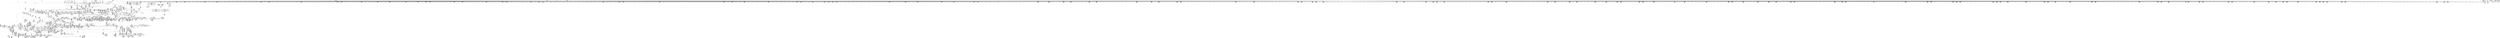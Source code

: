digraph {
	CE0x59f07c0 [shape=record,shape=Mrecord,label="{CE0x59f07c0|_call_void___validate_creds(%struct.cred*_%cred,_i8*_getelementptr_inbounds_(_25_x_i8_,_25_x_i8_*_.str3,_i32_0,_i32_0),_i32_1609)_#10,_!dbg_!27719|security/selinux/hooks.c,1609|*SummSink*}"]
	CE0x59f91e0 [shape=record,shape=Mrecord,label="{CE0x59f91e0|inode_has_perm:return}"]
	CE0x59a8380 [shape=record,shape=Mrecord,label="{CE0x59a8380|avc_has_perm:tsid|Function::avc_has_perm&Arg::tsid::|*SummSink*}"]
	CE0x5943530 [shape=record,shape=Mrecord,label="{CE0x5943530|i32_3345|*Constant*}"]
	CE0x593b220 [shape=record,shape=Mrecord,label="{CE0x593b220|selinux_file_fcntl:tmp16|security/selinux/hooks.c,3345|*SummSink*}"]
	CE0x59d9590 [shape=record,shape=Mrecord,label="{CE0x59d9590|file_inode:f_inode|include/linux/fs.h,1916}"]
	CE0x59a4ca0 [shape=record,shape=Mrecord,label="{CE0x59a4ca0|i64_26|*Constant*|*SummSink*}"]
	CE0x59f1ac0 [shape=record,shape=Mrecord,label="{CE0x59f1ac0|__validate_creds:lnot.ext|include/linux/cred.h,173|*SummSink*}"]
	CE0x59f3b70 [shape=record,shape=Mrecord,label="{CE0x59f3b70|COLLAPSED:_GCMRE___llvm_gcov_ctr154_internal_global_8_x_i64_zeroinitializer:_elem_0:default:}"]
	CE0x5939a50 [shape=record,shape=Mrecord,label="{CE0x5939a50|i8_1|*Constant*}"]
	CE0x5970340 [shape=record,shape=Mrecord,label="{CE0x5970340|8:_i8,_32:_%struct.inode*,_%struct.selinux_audit_data*,_128:_i32,_456:_i8*,_:_SCMRE_88,89_}"]
	CE0x5a4b930 [shape=record,shape=Mrecord,label="{CE0x5a4b930|0:_i32,_4:_i32,_8:_i16,_12:_i32,_16:_i32,_20:_i32,_24:_i32,_56:_i8*,_:_SCMRE_923,924_}"]
	CE0x592b200 [shape=record,shape=Mrecord,label="{CE0x592b200|selinux_file_fcntl:call3|security/selinux/hooks.c,3345|*SummSource*}"]
	CE0x59df5d0 [shape=record,shape=Mrecord,label="{CE0x59df5d0|__validate_creds:tmp8|include/linux/cred.h,175|*SummSink*}"]
	CE0x59be1f0 [shape=record,shape=Mrecord,label="{CE0x59be1f0|file_has_perm:tmp22|security/selinux/hooks.c,1694|*SummSource*}"]
	CE0x5a2ecb0 [shape=record,shape=Mrecord,label="{CE0x5a2ecb0|0:_i32,_4:_i32,_8:_i16,_12:_i32,_16:_i32,_20:_i32,_24:_i32,_56:_i8*,_:_SCMRE_283,284_}"]
	CE0x5a32a60 [shape=record,shape=Mrecord,label="{CE0x5a32a60|0:_i32,_4:_i32,_8:_i16,_12:_i32,_16:_i32,_20:_i32,_24:_i32,_56:_i8*,_:_SCMRE_352,360_|*MultipleSource*|*LoadInst*|include/linux/fs.h,1916|security/selinux/hooks.c,1675|Function::inode_has_perm&Arg::inode::|security/selinux/hooks.c,1611}"]
	CE0x5a43520 [shape=record,shape=Mrecord,label="{CE0x5a43520|0:_i32,_4:_i32,_8:_i16,_12:_i32,_16:_i32,_20:_i32,_24:_i32,_56:_i8*,_:_SCMRE_768,776_|*MultipleSource*|*LoadInst*|include/linux/fs.h,1916|security/selinux/hooks.c,1675|Function::inode_has_perm&Arg::inode::|security/selinux/hooks.c,1611}"]
	CE0x5a1b220 [shape=record,shape=Mrecord,label="{CE0x5a1b220|__validate_creds:tmp|*SummSink*}"]
	CE0x5965360 [shape=record,shape=Mrecord,label="{CE0x5965360|i64*_getelementptr_inbounds_(_12_x_i64_,_12_x_i64_*___llvm_gcov_ctr170,_i64_0,_i64_0)|*Constant*|*SummSource*}"]
	CE0x5949cc0 [shape=record,shape=Mrecord,label="{CE0x5949cc0|file_has_perm:ad|security/selinux/hooks.c, 1676|*SummSource*}"]
	CE0x5918b10 [shape=record,shape=Mrecord,label="{CE0x5918b10|selinux_file_fcntl:do.body|*SummSource*}"]
	CE0x59b9ab0 [shape=record,shape=Mrecord,label="{CE0x59b9ab0|__llvm_gcov_indirect_counter_increment:pred|*SummSource*}"]
	CE0x5922bf0 [shape=record,shape=Mrecord,label="{CE0x5922bf0|GLOBAL:__llvm_gcov_ctr260|Global_var:__llvm_gcov_ctr260|*SummSink*}"]
	CE0x59746a0 [shape=record,shape=Mrecord,label="{CE0x59746a0|__llvm_gcov_indirect_counter_increment:entry|*SummSource*}"]
	CE0x5a475b0 [shape=record,shape=Mrecord,label="{CE0x5a475b0|0:_i32,_4:_i32,_8:_i16,_12:_i32,_16:_i32,_20:_i32,_24:_i32,_56:_i8*,_:_SCMRE_883,884_}"]
	CE0x5a2b140 [shape=record,shape=Mrecord,label="{CE0x5a2b140|0:_i32,_4:_i32,_8:_i16,_12:_i32,_16:_i32,_20:_i32,_24:_i32,_56:_i8*,_:_SCMRE_248,249_}"]
	CE0x59a7a60 [shape=record,shape=Mrecord,label="{CE0x59a7a60|avc_has_perm:tsid|Function::avc_has_perm&Arg::tsid::}"]
	CE0x5a52b60 [shape=record,shape=Mrecord,label="{CE0x5a52b60|GLOBAL:cred_sid|*Constant*}"]
	CE0x59d7ff0 [shape=record,shape=Mrecord,label="{CE0x59d7ff0|file_has_perm:bb|*SummSink*}"]
	CE0x596c9e0 [shape=record,shape=Mrecord,label="{CE0x596c9e0|8:_i8,_32:_%struct.inode*,_%struct.selinux_audit_data*,_128:_i32,_456:_i8*,_:_SCMRE_54,55_}"]
	CE0x5a4f720 [shape=record,shape=Mrecord,label="{CE0x5a4f720|i32_512|*Constant*}"]
	CE0x5999e00 [shape=record,shape=Mrecord,label="{CE0x5999e00|8:_i8,_32:_%struct.inode*,_%struct.selinux_audit_data*,_128:_i32,_456:_i8*,_:_SCMRE_368,372_|*MultipleSource*|security/selinux/hooks.c,3350|Function::selinux_file_fcntl&Arg::file::}"]
	CE0x59bc8a0 [shape=record,shape=Mrecord,label="{CE0x59bc8a0|file_has_perm:tmp21|security/selinux/hooks.c,1694}"]
	CE0x59d7a90 [shape=record,shape=Mrecord,label="{CE0x59d7a90|cred_sid:tmp1|*SummSink*}"]
	CE0x5972000 [shape=record,shape=Mrecord,label="{CE0x5972000|__llvm_gcov_indirect_counter_increment:pred|*SummSink*}"]
	CE0x5942510 [shape=record,shape=Mrecord,label="{CE0x5942510|selinux_file_fcntl:tmp1|*SummSource*}"]
	CE0x5a5b4d0 [shape=record,shape=Mrecord,label="{CE0x5a5b4d0|__validate_creds:tmp3|include/linux/cred.h,173|*SummSink*}"]
	CE0x59df560 [shape=record,shape=Mrecord,label="{CE0x59df560|__validate_creds:tmp8|include/linux/cred.h,175|*SummSource*}"]
	CE0x5a451e0 [shape=record,shape=Mrecord,label="{CE0x5a451e0|0:_i32,_4:_i32,_8:_i16,_12:_i32,_16:_i32,_20:_i32,_24:_i32,_56:_i8*,_:_SCMRE_856,864_|*MultipleSource*|*LoadInst*|include/linux/fs.h,1916|security/selinux/hooks.c,1675|Function::inode_has_perm&Arg::inode::|security/selinux/hooks.c,1611}"]
	CE0x5912320 [shape=record,shape=Mrecord,label="{CE0x5912320|cred_sid:cred|Function::cred_sid&Arg::cred::|*SummSink*}"]
	CE0x5927850 [shape=record,shape=Mrecord,label="{CE0x5927850|get_current:tmp}"]
	CE0x596cd40 [shape=record,shape=Mrecord,label="{CE0x596cd40|8:_i8,_32:_%struct.inode*,_%struct.selinux_audit_data*,_128:_i32,_456:_i8*,_:_SCMRE_56,57_}"]
	CE0x5285d50 [shape=record,shape=Mrecord,label="{CE0x5285d50|i64_4|*Constant*}"]
	CE0x5a2fbe0 [shape=record,shape=Mrecord,label="{CE0x5a2fbe0|0:_i32,_4:_i32,_8:_i16,_12:_i32,_16:_i32,_20:_i32,_24:_i32,_56:_i8*,_:_SCMRE_292,293_}"]
	CE0x59a2250 [shape=record,shape=Mrecord,label="{CE0x59a2250|cred_sid:bb|*SummSource*}"]
	CE0x5925fe0 [shape=record,shape=Mrecord,label="{CE0x5925fe0|get_current:tmp4|./arch/x86/include/asm/current.h,14}"]
	CE0x59b7ff0 [shape=record,shape=Mrecord,label="{CE0x59b7ff0|selinux_file_fcntl:tmp38|security/selinux/hooks.c,3379|*SummSource*}"]
	CE0x59e5500 [shape=record,shape=Mrecord,label="{CE0x59e5500|inode_has_perm:call4|security/selinux/hooks.c,1617}"]
	CE0x59342a0 [shape=record,shape=Mrecord,label="{CE0x59342a0|selinux_file_fcntl:tmp30|security/selinux/hooks.c,3351}"]
	CE0x5945a70 [shape=record,shape=Mrecord,label="{CE0x5945a70|file_has_perm:tmp4|security/selinux/hooks.c,1681}"]
	CE0x59960c0 [shape=record,shape=Mrecord,label="{CE0x59960c0|8:_i8,_32:_%struct.inode*,_%struct.selinux_audit_data*,_128:_i32,_456:_i8*,_:_SCMRE_207,208_}"]
	CE0x593db30 [shape=record,shape=Mrecord,label="{CE0x593db30|selinux_file_fcntl:and8|security/selinux/hooks.c,3350|*SummSource*}"]
	CE0x5a5f860 [shape=record,shape=Mrecord,label="{CE0x5a5f860|inode_has_perm:tmp7|security/selinux/hooks.c,1611}"]
	CE0x59bf5d0 [shape=record,shape=Mrecord,label="{CE0x59bf5d0|inode_has_perm:adp|Function::inode_has_perm&Arg::adp::}"]
	CE0x599a840 [shape=record,shape=Mrecord,label="{CE0x599a840|8:_i8,_32:_%struct.inode*,_%struct.selinux_audit_data*,_128:_i32,_456:_i8*,_:_SCMRE_396,400_|*MultipleSource*|security/selinux/hooks.c,3350|Function::selinux_file_fcntl&Arg::file::}"]
	CE0x5a1f020 [shape=record,shape=Mrecord,label="{CE0x5a1f020|i64*_getelementptr_inbounds_(_2_x_i64_,_2_x_i64_*___llvm_gcov_ctr131,_i64_0,_i64_1)|*Constant*}"]
	CE0x5a36470 [shape=record,shape=Mrecord,label="{CE0x5a36470|0:_i32,_4:_i32,_8:_i16,_12:_i32,_16:_i32,_20:_i32,_24:_i32,_56:_i8*,_:_SCMRE_483,484_}"]
	CE0x5944da0 [shape=record,shape=Mrecord,label="{CE0x5944da0|i64_0|*Constant*|*SummSink*}"]
	CE0x5a1d310 [shape=record,shape=Mrecord,label="{CE0x5a1d310|i32_4|*Constant*}"]
	CE0x5928ad0 [shape=record,shape=Mrecord,label="{CE0x5928ad0|file_has_perm:f_security|security/selinux/hooks.c,1674|*SummSource*}"]
	CE0x59d6120 [shape=record,shape=Mrecord,label="{CE0x59d6120|file_has_perm:tmp7|security/selinux/hooks.c,1683|*SummSink*}"]
	CE0x5951a20 [shape=record,shape=Mrecord,label="{CE0x5951a20|0:_i32,_4:_i32,_8:_i32,_12:_i32,_:_CMRE_4,8_|*MultipleSource*|security/selinux/hooks.c,196|security/selinux/hooks.c,197|*LoadInst*|security/selinux/hooks.c,196}"]
	CE0x5a489f0 [shape=record,shape=Mrecord,label="{CE0x5a489f0|0:_i32,_4:_i32,_8:_i16,_12:_i32,_16:_i32,_20:_i32,_24:_i32,_56:_i8*,_:_SCMRE_895,896_}"]
	CE0x59e5390 [shape=record,shape=Mrecord,label="{CE0x59e5390|inode_has_perm:tmp18|security/selinux/hooks.c,1617|*SummSink*}"]
	CE0x5920830 [shape=record,shape=Mrecord,label="{CE0x5920830|selinux_file_fcntl:cred4|security/selinux/hooks.c,3345}"]
	CE0x59a9710 [shape=record,shape=Mrecord,label="{CE0x59a9710|_ret_i32_%retval.0,_!dbg_!27728|security/selinux/avc.c,775|*SummSink*}"]
	CE0x59b97c0 [shape=record,shape=Mrecord,label="{CE0x59b97c0|file_has_perm:type|security/selinux/hooks.c,1680|*SummSink*}"]
	CE0x59cf150 [shape=record,shape=Mrecord,label="{CE0x59cf150|i32_0|*Constant*}"]
	CE0x594b890 [shape=record,shape=Mrecord,label="{CE0x594b890|__llvm_gcov_indirect_counter_increment:bb|*SummSink*}"]
	CE0x59e6a70 [shape=record,shape=Mrecord,label="{CE0x59e6a70|i64*_getelementptr_inbounds_(_8_x_i64_,_8_x_i64_*___llvm_gcov_ctr154,_i64_0,_i64_7)|*Constant*}"]
	CE0x59ccea0 [shape=record,shape=Mrecord,label="{CE0x59ccea0|__llvm_gcov_indirect_counter_increment:tmp1|*SummSource*}"]
	CE0x59c1310 [shape=record,shape=Mrecord,label="{CE0x59c1310|file_has_perm:tmp24|security/selinux/hooks.c,1695}"]
	CE0x5a3eb50 [shape=record,shape=Mrecord,label="{CE0x5a3eb50|0:_i32,_4:_i32,_8:_i16,_12:_i32,_16:_i32,_20:_i32,_24:_i32,_56:_i8*,_:_SCMRE_609,610_}"]
	CE0x5967130 [shape=record,shape=Mrecord,label="{CE0x5967130|0:_i32,_:_CRE_0,4_|*MultipleSource*|*LoadInst*|security/selinux/hooks.c,1674|security/selinux/hooks.c,1674|security/selinux/hooks.c,1683}"]
	CE0x59ae700 [shape=record,shape=Mrecord,label="{CE0x59ae700|i64*_getelementptr_inbounds_(_12_x_i64_,_12_x_i64_*___llvm_gcov_ctr170,_i64_0,_i64_5)|*Constant*|*SummSource*}"]
	CE0x5a3e7f0 [shape=record,shape=Mrecord,label="{CE0x5a3e7f0|0:_i32,_4:_i32,_8:_i16,_12:_i32,_16:_i32,_20:_i32,_24:_i32,_56:_i8*,_:_SCMRE_607,608_}"]
	CE0x59ebf50 [shape=record,shape=Mrecord,label="{CE0x59ebf50|file_inode:bb}"]
	CE0x59240e0 [shape=record,shape=Mrecord,label="{CE0x59240e0|i32_10|*Constant*|*SummSink*}"]
	CE0x5967320 [shape=record,shape=Mrecord,label="{CE0x5967320|0:_i32,_:_CRE_8,12_|*MultipleSource*|*LoadInst*|security/selinux/hooks.c,1674|security/selinux/hooks.c,1674|security/selinux/hooks.c,1683}"]
	CE0x59290b0 [shape=record,shape=Mrecord,label="{CE0x59290b0|i64*_getelementptr_inbounds_(_2_x_i64_,_2_x_i64_*___llvm_gcov_ctr98,_i64_0,_i64_0)|*Constant*|*SummSink*}"]
	CE0x5a2d000 [shape=record,shape=Mrecord,label="{CE0x5a2d000|0:_i32,_4:_i32,_8:_i16,_12:_i32,_16:_i32,_20:_i32,_24:_i32,_56:_i8*,_:_SCMRE_266,267_}"]
	CE0x5a4ad60 [shape=record,shape=Mrecord,label="{CE0x5a4ad60|0:_i32,_4:_i32,_8:_i16,_12:_i32,_16:_i32,_20:_i32,_24:_i32,_56:_i8*,_:_SCMRE_916,917_}"]
	CE0x5a297b0 [shape=record,shape=Mrecord,label="{CE0x5a297b0|0:_i32,_4:_i32,_8:_i16,_12:_i32,_16:_i32,_20:_i32,_24:_i32,_56:_i8*,_:_SCMRE_208,210_|*MultipleSource*|*LoadInst*|include/linux/fs.h,1916|security/selinux/hooks.c,1675|Function::inode_has_perm&Arg::inode::|security/selinux/hooks.c,1611}"]
	CE0x5a235d0 [shape=record,shape=Mrecord,label="{CE0x5a235d0|0:_i32,_4:_i32,_8:_i16,_12:_i32,_16:_i32,_20:_i32,_24:_i32,_56:_i8*,_:_SCMRE_151,152_}"]
	CE0x59b5b20 [shape=record,shape=Mrecord,label="{CE0x59b5b20|_call_void___llvm_gcov_indirect_counter_increment(i32*___llvm_gcov_global_state_pred262,_i64**_getelementptr_inbounds_(_4_x_i64*_,_4_x_i64*_*___llvm_gcda_edge_table261,_i64_0,_i64_0)),_!dbg_!27764|security/selinux/hooks.c,3379}"]
	CE0x59e9460 [shape=record,shape=Mrecord,label="{CE0x59e9460|_call_void___invalid_creds(%struct.cred*_%cred,_i8*_%file,_i32_%line)_#10,_!dbg_!27721|include/linux/cred.h,174|*SummSource*}"]
	CE0x5953ce0 [shape=record,shape=Mrecord,label="{CE0x5953ce0|file_has_perm:if.then8|*SummSink*}"]
	CE0x59b7310 [shape=record,shape=Mrecord,label="{CE0x59b7310|i64*_getelementptr_inbounds_(_33_x_i64_,_33_x_i64_*___llvm_gcov_ctr260,_i64_0,_i64_32)|*Constant*}"]
	CE0x5a2e7a0 [shape=record,shape=Mrecord,label="{CE0x5a2e7a0|0:_i32,_4:_i32,_8:_i16,_12:_i32,_16:_i32,_20:_i32,_24:_i32,_56:_i8*,_:_SCMRE_280,281_}"]
	CE0x5941230 [shape=record,shape=Mrecord,label="{CE0x5941230|GLOBAL:selinux_file_fcntl.__warned|Global_var:selinux_file_fcntl.__warned|*SummSink*}"]
	CE0x598b430 [shape=record,shape=Mrecord,label="{CE0x598b430|inode_has_perm:bb}"]
	CE0x599a320 [shape=record,shape=Mrecord,label="{CE0x599a320|8:_i8,_32:_%struct.inode*,_%struct.selinux_audit_data*,_128:_i32,_456:_i8*,_:_SCMRE_384,392_|*MultipleSource*|security/selinux/hooks.c,3350|Function::selinux_file_fcntl&Arg::file::}"]
	CE0x59e58b0 [shape=record,shape=Mrecord,label="{CE0x59e58b0|inode_has_perm:call4|security/selinux/hooks.c,1617|*SummSink*}"]
	CE0x598c5d0 [shape=record,shape=Mrecord,label="{CE0x598c5d0|8:_i8,_32:_%struct.inode*,_%struct.selinux_audit_data*,_128:_i32,_456:_i8*,_:_SCMRE_104,105_}"]
	CE0x59c2880 [shape=record,shape=Mrecord,label="{CE0x59c2880|inode_has_perm:entry|*SummSource*}"]
	CE0x592d7a0 [shape=record,shape=Mrecord,label="{CE0x592d7a0|_call_void_mcount()_#3}"]
	CE0x598a3f0 [shape=record,shape=Mrecord,label="{CE0x598a3f0|i32_2|*Constant*|*SummSource*}"]
	"CONST[source:2(external),value:0(static)][purpose:{operation}][SrcIdx:15]"
	CE0x5a2c8e0 [shape=record,shape=Mrecord,label="{CE0x5a2c8e0|0:_i32,_4:_i32,_8:_i16,_12:_i32,_16:_i32,_20:_i32,_24:_i32,_56:_i8*,_:_SCMRE_262,263_}"]
	CE0x59d58d0 [shape=record,shape=Mrecord,label="{CE0x59d58d0|file_has_perm:tmp6|security/selinux/hooks.c,1683|*SummSink*}"]
	CE0x5a2ade0 [shape=record,shape=Mrecord,label="{CE0x5a2ade0|0:_i32,_4:_i32,_8:_i16,_12:_i32,_16:_i32,_20:_i32,_24:_i32,_56:_i8*,_:_SCMRE_246,247_}"]
	CE0x59d7270 [shape=record,shape=Mrecord,label="{CE0x59d7270|i64_7|*Constant*|*SummSource*}"]
	CE0x59bfaa0 [shape=record,shape=Mrecord,label="{CE0x59bfaa0|_ret_i32_%retval.0,_!dbg_!27739|security/selinux/hooks.c,1618}"]
	CE0x59675b0 [shape=record,shape=Mrecord,label="{CE0x59675b0|file_inode:tmp1|*SummSource*}"]
	CE0x5a241a0 [shape=record,shape=Mrecord,label="{CE0x5a241a0|0:_i32,_4:_i32,_8:_i16,_12:_i32,_16:_i32,_20:_i32,_24:_i32,_56:_i8*,_:_SCMRE_158,159_}"]
	CE0x5a50c70 [shape=record,shape=Mrecord,label="{CE0x5a50c70|inode_has_perm:i_security|security/selinux/hooks.c,1615|*SummSource*}"]
	CE0x59b4530 [shape=record,shape=Mrecord,label="{CE0x59b4530|i64*_getelementptr_inbounds_(_33_x_i64_,_33_x_i64_*___llvm_gcov_ctr260,_i64_0,_i64_31)|*Constant*|*SummSource*}"]
	CE0x5a5e340 [shape=record,shape=Mrecord,label="{CE0x5a5e340|inode_has_perm:conv|security/selinux/hooks.c,1611|*SummSink*}"]
	CE0x593e0b0 [shape=record,shape=Mrecord,label="{CE0x593e0b0|i64_27|*Constant*|*SummSource*}"]
	CE0x59eafe0 [shape=record,shape=Mrecord,label="{CE0x59eafe0|i64*_getelementptr_inbounds_(_12_x_i64_,_12_x_i64_*___llvm_gcov_ctr170,_i64_0,_i64_11)|*Constant*}"]
	CE0x5964840 [shape=record,shape=Mrecord,label="{CE0x5964840|i64*_getelementptr_inbounds_(_2_x_i64_,_2_x_i64_*___llvm_gcov_ctr131,_i64_0,_i64_0)|*Constant*|*SummSource*}"]
	CE0x5923a90 [shape=record,shape=Mrecord,label="{CE0x5923a90|i32_4|*Constant*|*SummSource*}"]
	CE0x5942940 [shape=record,shape=Mrecord,label="{CE0x5942940|selinux_file_fcntl:tmp10|security/selinux/hooks.c,3345|*SummSink*}"]
	CE0x59d7f10 [shape=record,shape=Mrecord,label="{CE0x59d7f10|file_has_perm:bb}"]
	CE0x5a384a0 [shape=record,shape=Mrecord,label="{CE0x5a384a0|0:_i32,_4:_i32,_8:_i16,_12:_i32,_16:_i32,_20:_i32,_24:_i32,_56:_i8*,_:_SCMRE_540,544_|*MultipleSource*|*LoadInst*|include/linux/fs.h,1916|security/selinux/hooks.c,1675|Function::inode_has_perm&Arg::inode::|security/selinux/hooks.c,1611}"]
	CE0x59e5060 [shape=record,shape=Mrecord,label="{CE0x59e5060|inode_has_perm:tmp18|security/selinux/hooks.c,1617}"]
	CE0x5970d60 [shape=record,shape=Mrecord,label="{CE0x5970d60|8:_i8,_32:_%struct.inode*,_%struct.selinux_audit_data*,_128:_i32,_456:_i8*,_:_SCMRE_94,95_}"]
	CE0x598bf10 [shape=record,shape=Mrecord,label="{CE0x598bf10|8:_i8,_32:_%struct.inode*,_%struct.selinux_audit_data*,_128:_i32,_456:_i8*,_:_SCMRE_100,101_}"]
	CE0x59255a0 [shape=record,shape=Mrecord,label="{CE0x59255a0|file_inode:tmp3|*SummSink*}"]
	CE0x5945900 [shape=record,shape=Mrecord,label="{CE0x5945900|file_has_perm:f_path|security/selinux/hooks.c,1681|*SummSink*}"]
	CE0x5943880 [shape=record,shape=Mrecord,label="{CE0x5943880|i1_true|*Constant*}"]
	CE0x5a36980 [shape=record,shape=Mrecord,label="{CE0x5a36980|0:_i32,_4:_i32,_8:_i16,_12:_i32,_16:_i32,_20:_i32,_24:_i32,_56:_i8*,_:_SCMRE_486,487_}"]
	CE0x5919640 [shape=record,shape=Mrecord,label="{CE0x5919640|selinux_file_fcntl:sw.bb13|*SummSource*}"]
	CE0x59d5840 [shape=record,shape=Mrecord,label="{CE0x59d5840|file_has_perm:tmp6|security/selinux/hooks.c,1683|*SummSource*}"]
	CE0x59903f0 [shape=record,shape=Mrecord,label="{CE0x59903f0|8:_i8,_32:_%struct.inode*,_%struct.selinux_audit_data*,_128:_i32,_456:_i8*,_:_SCMRE_152,153_}"]
	CE0x59c8580 [shape=record,shape=Mrecord,label="{CE0x59c8580|file_has_perm:sid3|security/selinux/hooks.c,1684}"]
	CE0x598d350 [shape=record,shape=Mrecord,label="{CE0x598d350|8:_i8,_32:_%struct.inode*,_%struct.selinux_audit_data*,_128:_i32,_456:_i8*,_:_SCMRE_112,113_}"]
	CE0x59f5fb0 [shape=record,shape=Mrecord,label="{CE0x59f5fb0|i1_true|*Constant*}"]
	CE0x59e82d0 [shape=record,shape=Mrecord,label="{CE0x59e82d0|__validate_creds:tmp6|include/linux/cred.h,174}"]
	CE0x59b4740 [shape=record,shape=Mrecord,label="{CE0x59b4740|selinux_file_fcntl:tmp35|security/selinux/hooks.c,3375|*SummSink*}"]
	CE0x59cdcd0 [shape=record,shape=Mrecord,label="{CE0x59cdcd0|get_current:tmp3|*SummSink*}"]
	CE0x59f9dc0 [shape=record,shape=Mrecord,label="{CE0x59f9dc0|COLLAPSED:_GCMRE___llvm_gcov_ctr155_internal_global_5_x_i64_zeroinitializer:_elem_0:default:}"]
	CE0x59d6510 [shape=record,shape=Mrecord,label="{CE0x59d6510|GLOBAL:__llvm_gcov_ctr170|Global_var:__llvm_gcov_ctr170|*SummSource*}"]
	CE0x5946900 [shape=record,shape=Mrecord,label="{CE0x5946900|selinux_file_fcntl:tmp14|security/selinux/hooks.c,3345|*SummSink*}"]
	CE0x59b78c0 [shape=record,shape=Mrecord,label="{CE0x59b78c0|selinux_file_fcntl:tmp37|security/selinux/hooks.c,3379|*SummSink*}"]
	CE0x59e7ca0 [shape=record,shape=Mrecord,label="{CE0x59e7ca0|i64*_getelementptr_inbounds_(_5_x_i64_,_5_x_i64_*___llvm_gcov_ctr155,_i64_0,_i64_3)|*Constant*|*SummSource*}"]
	CE0x59e9de0 [shape=record,shape=Mrecord,label="{CE0x59e9de0|__validate_creds:tmp8|include/linux/cred.h,175}"]
	CE0x5938be0 [shape=record,shape=Mrecord,label="{CE0x5938be0|get_current:entry|*SummSource*}"]
	CE0x594c220 [shape=record,shape=Mrecord,label="{CE0x594c220|__llvm_gcov_indirect_counter_increment:tmp|*SummSource*}"]
	CE0x5924610 [shape=record,shape=Mrecord,label="{CE0x5924610|i32_17|*Constant*|*SummSource*}"]
	CE0x5a2fa30 [shape=record,shape=Mrecord,label="{CE0x5a2fa30|0:_i32,_4:_i32,_8:_i16,_12:_i32,_16:_i32,_20:_i32,_24:_i32,_56:_i8*,_:_SCMRE_291,292_}"]
	CE0x5a3cea0 [shape=record,shape=Mrecord,label="{CE0x5a3cea0|0:_i32,_4:_i32,_8:_i16,_12:_i32,_16:_i32,_20:_i32,_24:_i32,_56:_i8*,_:_SCMRE_592,593_}"]
	CE0x5a62180 [shape=record,shape=Mrecord,label="{CE0x5a62180|inode_has_perm:tmp12|security/selinux/hooks.c,1612|*SummSource*}"]
	CE0x596ed50 [shape=record,shape=Mrecord,label="{CE0x596ed50|8:_i8,_32:_%struct.inode*,_%struct.selinux_audit_data*,_128:_i32,_456:_i8*,_:_SCMRE_75,76_}"]
	CE0x59460f0 [shape=record,shape=Mrecord,label="{CE0x59460f0|selinux_file_fcntl:tmp24|security/selinux/hooks.c,3350|*SummSink*}"]
	CE0x59b0170 [shape=record,shape=Mrecord,label="{CE0x59b0170|file_has_perm:out}"]
	CE0x59d8dd0 [shape=record,shape=Mrecord,label="{CE0x59d8dd0|i64*_getelementptr_inbounds_(_2_x_i64_,_2_x_i64_*___llvm_gcov_ctr162,_i64_0,_i64_1)|*Constant*|*SummSink*}"]
	CE0x59e3b80 [shape=record,shape=Mrecord,label="{CE0x59e3b80|inode_has_perm:sid3|security/selinux/hooks.c,1617|*SummSink*}"]
	CE0x5950b10 [shape=record,shape=Mrecord,label="{CE0x5950b10|get_current:tmp2|*SummSource*}"]
	CE0x5923460 [shape=record,shape=Mrecord,label="{CE0x5923460|i32_0|*Constant*|*SummSink*}"]
	CE0x5a21d90 [shape=record,shape=Mrecord,label="{CE0x5a21d90|0:_i32,_4:_i32,_8:_i16,_12:_i32,_16:_i32,_20:_i32,_24:_i32,_56:_i8*,_:_SCMRE_137,138_}"]
	CE0x59c4540 [shape=record,shape=Mrecord,label="{CE0x59c4540|file_has_perm:tmp4|security/selinux/hooks.c,1681|*SummSink*}"]
	CE0x5a3bf70 [shape=record,shape=Mrecord,label="{CE0x5a3bf70|0:_i32,_4:_i32,_8:_i16,_12:_i32,_16:_i32,_20:_i32,_24:_i32,_56:_i8*,_:_SCMRE_583,584_}"]
	CE0x59f2cb0 [shape=record,shape=Mrecord,label="{CE0x59f2cb0|inode_has_perm:if.then|*SummSink*}"]
	CE0x59ccfb0 [shape=record,shape=Mrecord,label="{CE0x59ccfb0|__llvm_gcov_indirect_counter_increment:tmp1|*SummSink*}"]
	CE0x59b1bd0 [shape=record,shape=Mrecord,label="{CE0x59b1bd0|i64*_getelementptr_inbounds_(_33_x_i64_,_33_x_i64_*___llvm_gcov_ctr260,_i64_0,_i64_30)|*Constant*|*SummSource*}"]
	CE0x59476e0 [shape=record,shape=Mrecord,label="{CE0x59476e0|file_has_perm:path|security/selinux/hooks.c,1681}"]
	CE0x59e4500 [shape=record,shape=Mrecord,label="{CE0x59e4500|inode_has_perm:tmp20|security/selinux/hooks.c,1618|*SummSink*}"]
	CE0x5999380 [shape=record,shape=Mrecord,label="{CE0x5999380|8:_i8,_32:_%struct.inode*,_%struct.selinux_audit_data*,_128:_i32,_456:_i8*,_:_SCMRE_316,320_|*MultipleSource*|security/selinux/hooks.c,3350|Function::selinux_file_fcntl&Arg::file::}"]
	CE0x5954040 [shape=record,shape=Mrecord,label="{CE0x5954040|i64*_getelementptr_inbounds_(_8_x_i64_,_8_x_i64_*___llvm_gcov_ctr154,_i64_0,_i64_2)|*Constant*|*SummSink*}"]
	CE0x5a4f460 [shape=record,shape=Mrecord,label="{CE0x5a4f460|inode_has_perm:tmp6|*LoadInst*|security/selinux/hooks.c,1611|*SummSink*}"]
	CE0x59baa70 [shape=record,shape=Mrecord,label="{CE0x59baa70|__llvm_gcov_indirect_counter_increment:tmp6}"]
	CE0x5a55af0 [shape=record,shape=Mrecord,label="{CE0x5a55af0|inode_has_perm:tmp19|security/selinux/hooks.c,1618|*SummSource*}"]
	CE0x596e330 [shape=record,shape=Mrecord,label="{CE0x596e330|8:_i8,_32:_%struct.inode*,_%struct.selinux_audit_data*,_128:_i32,_456:_i8*,_:_SCMRE_69,70_}"]
	CE0x5912140 [shape=record,shape=Mrecord,label="{CE0x5912140|0:_i64*,_array:_GCR___llvm_gcda_edge_table261_internal_unnamed_addr_constant_4_x_i64*_i64*_getelementptr_inbounds_(_33_x_i64_,_33_x_i64_*___llvm_gcov_ctr260,_i64_0,_i64_10),_i64*_getelementptr_inbounds_(_33_x_i64_,_33_x_i64_*___llvm_gcov_ctr260,_i64_0,_i64_11),_i64*_getelementptr_inbounds_(_33_x_i64_,_33_x_i64_*___llvm_gcov_ctr260,_i64_0,_i64_17),_i64*_getelementptr_inbounds_(_33_x_i64_,_33_x_i64_*___llvm_gcov_ctr260,_i64_0,_i64_23)_:_elem_0::}"]
	CE0x59e8bc0 [shape=record,shape=Mrecord,label="{CE0x59e8bc0|__validate_creds:tmp7|include/linux/cred.h,174|*SummSink*}"]
	CE0x5a40790 [shape=record,shape=Mrecord,label="{CE0x5a40790|0:_i32,_4:_i32,_8:_i16,_12:_i32,_16:_i32,_20:_i32,_24:_i32,_56:_i8*,_:_SCMRE_640,648_|*MultipleSource*|*LoadInst*|include/linux/fs.h,1916|security/selinux/hooks.c,1675|Function::inode_has_perm&Arg::inode::|security/selinux/hooks.c,1611}"]
	CE0x5a446e0 [shape=record,shape=Mrecord,label="{CE0x5a446e0|0:_i32,_4:_i32,_8:_i16,_12:_i32,_16:_i32,_20:_i32,_24:_i32,_56:_i8*,_:_SCMRE_824,832_|*MultipleSource*|*LoadInst*|include/linux/fs.h,1916|security/selinux/hooks.c,1675|Function::inode_has_perm&Arg::inode::|security/selinux/hooks.c,1611}"]
	CE0x59a6ad0 [shape=record,shape=Mrecord,label="{CE0x59a6ad0|file_has_perm:call4|security/selinux/hooks.c,1684|*SummSink*}"]
	CE0x5a4cd70 [shape=record,shape=Mrecord,label="{CE0x5a4cd70|0:_i32,_4:_i32,_8:_i16,_12:_i32,_16:_i32,_20:_i32,_24:_i32,_56:_i8*,_:_SCMRE_935,936_}"]
	CE0x596dac0 [shape=record,shape=Mrecord,label="{CE0x596dac0|8:_i8,_32:_%struct.inode*,_%struct.selinux_audit_data*,_128:_i32,_456:_i8*,_:_SCMRE_64,65_}"]
	CE0x5a21fa0 [shape=record,shape=Mrecord,label="{CE0x5a21fa0|0:_i32,_4:_i32,_8:_i16,_12:_i32,_16:_i32,_20:_i32,_24:_i32,_56:_i8*,_:_SCMRE_138,139_}"]
	CE0x5a34e20 [shape=record,shape=Mrecord,label="{CE0x5a34e20|0:_i32,_4:_i32,_8:_i16,_12:_i32,_16:_i32,_20:_i32,_24:_i32,_56:_i8*,_:_SCMRE_464,472_|*MultipleSource*|*LoadInst*|include/linux/fs.h,1916|security/selinux/hooks.c,1675|Function::inode_has_perm&Arg::inode::|security/selinux/hooks.c,1611}"]
	CE0x5a2e440 [shape=record,shape=Mrecord,label="{CE0x5a2e440|0:_i32,_4:_i32,_8:_i16,_12:_i32,_16:_i32,_20:_i32,_24:_i32,_56:_i8*,_:_SCMRE_278,279_}"]
	CE0x59c93c0 [shape=record,shape=Mrecord,label="{CE0x59c93c0|file_inode:tmp4|*LoadInst*|include/linux/fs.h,1916|*SummSink*}"]
	CE0x598fc60 [shape=record,shape=Mrecord,label="{CE0x598fc60|8:_i8,_32:_%struct.inode*,_%struct.selinux_audit_data*,_128:_i32,_456:_i8*,_:_SCMRE_147,148_}"]
	CE0x5969bc0 [shape=record,shape=Mrecord,label="{CE0x5969bc0|8:_i8,_32:_%struct.inode*,_%struct.selinux_audit_data*,_128:_i32,_456:_i8*,_:_SCMRE_2,3_}"]
	CE0x5a36ce0 [shape=record,shape=Mrecord,label="{CE0x5a36ce0|0:_i32,_4:_i32,_8:_i16,_12:_i32,_16:_i32,_20:_i32,_24:_i32,_56:_i8*,_:_SCMRE_552,553_}"]
	CE0x5a3d3b0 [shape=record,shape=Mrecord,label="{CE0x5a3d3b0|0:_i32,_4:_i32,_8:_i16,_12:_i32,_16:_i32,_20:_i32,_24:_i32,_56:_i8*,_:_SCMRE_595,596_}"]
	CE0x599cbb0 [shape=record,shape=Mrecord,label="{CE0x599cbb0|8:_i8,_32:_%struct.inode*,_%struct.selinux_audit_data*,_128:_i32,_456:_i8*,_:_SCMRE_480,488_|*MultipleSource*|security/selinux/hooks.c,3350|Function::selinux_file_fcntl&Arg::file::}"]
	CE0x5a37f20 [shape=record,shape=Mrecord,label="{CE0x5a37f20|0:_i32,_4:_i32,_8:_i16,_12:_i32,_16:_i32,_20:_i32,_24:_i32,_56:_i8*,_:_SCMRE_528,536_|*MultipleSource*|*LoadInst*|include/linux/fs.h,1916|security/selinux/hooks.c,1675|Function::inode_has_perm&Arg::inode::|security/selinux/hooks.c,1611}"]
	CE0x59a9400 [shape=record,shape=Mrecord,label="{CE0x59a9400|avc_has_perm:auditdata|Function::avc_has_perm&Arg::auditdata::|*SummSink*}"]
	CE0x5a45e10 [shape=record,shape=Mrecord,label="{CE0x5a45e10|0:_i32,_4:_i32,_8:_i16,_12:_i32,_16:_i32,_20:_i32,_24:_i32,_56:_i8*,_:_SCMRE_869,870_}"]
	CE0x5a2e5f0 [shape=record,shape=Mrecord,label="{CE0x5a2e5f0|0:_i32,_4:_i32,_8:_i16,_12:_i32,_16:_i32,_20:_i32,_24:_i32,_56:_i8*,_:_SCMRE_279,280_}"]
	CE0x5a5d6b0 [shape=record,shape=Mrecord,label="{CE0x5a5d6b0|inode_has_perm:lnot|security/selinux/hooks.c,1611|*SummSink*}"]
	CE0x59cc0e0 [shape=record,shape=Mrecord,label="{CE0x59cc0e0|_call_void_mcount()_#3|*SummSource*}"]
	CE0x59b7850 [shape=record,shape=Mrecord,label="{CE0x59b7850|selinux_file_fcntl:tmp37|security/selinux/hooks.c,3379|*SummSource*}"]
	CE0x59a0890 [shape=record,shape=Mrecord,label="{CE0x59a0890|i64_1024|*Constant*}"]
	CE0x5962900 [shape=record,shape=Mrecord,label="{CE0x5962900|i32_5|*Constant*|*SummSource*}"]
	CE0x59c7680 [shape=record,shape=Mrecord,label="{CE0x59c7680|file_has_perm:tmp8|security/selinux/hooks.c,1683|*SummSource*}"]
	CE0x5a20ce0 [shape=record,shape=Mrecord,label="{CE0x5a20ce0|__validate_creds:lnot.ext|include/linux/cred.h,173}"]
	CE0x59c2c10 [shape=record,shape=Mrecord,label="{CE0x59c2c10|inode_has_perm:cred|Function::inode_has_perm&Arg::cred::|*SummSink*}"]
	CE0x5a43cf0 [shape=record,shape=Mrecord,label="{CE0x5a43cf0|0:_i32,_4:_i32,_8:_i16,_12:_i32,_16:_i32,_20:_i32,_24:_i32,_56:_i8*,_:_SCMRE_800,804_|*MultipleSource*|*LoadInst*|include/linux/fs.h,1916|security/selinux/hooks.c,1675|Function::inode_has_perm&Arg::inode::|security/selinux/hooks.c,1611}"]
	CE0x59755f0 [shape=record,shape=Mrecord,label="{CE0x59755f0|selinux_file_fcntl:file|Function::selinux_file_fcntl&Arg::file::}"]
	CE0x5a28d90 [shape=record,shape=Mrecord,label="{CE0x5a28d90|0:_i32,_4:_i32,_8:_i16,_12:_i32,_16:_i32,_20:_i32,_24:_i32,_56:_i8*,_:_SCMRE_203,204_}"]
	CE0x59204e0 [shape=record,shape=Mrecord,label="{CE0x59204e0|i32_78|*Constant*|*SummSource*}"]
	CE0x59299a0 [shape=record,shape=Mrecord,label="{CE0x59299a0|i32_3|*Constant*|*SummSource*}"]
	CE0x59529c0 [shape=record,shape=Mrecord,label="{CE0x59529c0|cred_sid:tmp5|security/selinux/hooks.c,196|*SummSource*}"]
	CE0x59f8f10 [shape=record,shape=Mrecord,label="{CE0x59f8f10|_call_void_mcount()_#3|*SummSource*}"]
	CE0x5937b70 [shape=record,shape=Mrecord,label="{CE0x5937b70|selinux_file_fcntl:tmp32|security/selinux/hooks.c,3350}"]
	CE0x59241e0 [shape=record,shape=Mrecord,label="{CE0x59241e0|i32_8|*Constant*}"]
	CE0x5a33560 [shape=record,shape=Mrecord,label="{CE0x5a33560|0:_i32,_4:_i32,_8:_i16,_12:_i32,_16:_i32,_20:_i32,_24:_i32,_56:_i8*,_:_SCMRE_392,400_|*MultipleSource*|*LoadInst*|include/linux/fs.h,1916|security/selinux/hooks.c,1675|Function::inode_has_perm&Arg::inode::|security/selinux/hooks.c,1611}"]
	CE0x59651f0 [shape=record,shape=Mrecord,label="{CE0x59651f0|i64*_getelementptr_inbounds_(_12_x_i64_,_12_x_i64_*___llvm_gcov_ctr170,_i64_0,_i64_0)|*Constant*}"]
	CE0x5965c90 [shape=record,shape=Mrecord,label="{CE0x5965c90|i64_16|*Constant*|*SummSource*}"]
	CE0x5925670 [shape=record,shape=Mrecord,label="{CE0x5925670|_call_void_mcount()_#3}"]
	CE0x5964520 [shape=record,shape=Mrecord,label="{CE0x5964520|file_has_perm:tmp|*SummSink*}"]
	CE0x59d9c00 [shape=record,shape=Mrecord,label="{CE0x59d9c00|file_has_perm:if.end6|*SummSource*}"]
	CE0x5a4e700 [shape=record,shape=Mrecord,label="{CE0x5a4e700|0:_i32,_4:_i32,_8:_i16,_12:_i32,_16:_i32,_20:_i32,_24:_i32,_56:_i8*,_:_SCMRE_982,983_}"]
	CE0x5a23780 [shape=record,shape=Mrecord,label="{CE0x5a23780|0:_i32,_4:_i32,_8:_i16,_12:_i32,_16:_i32,_20:_i32,_24:_i32,_56:_i8*,_:_SCMRE_152,153_}"]
	CE0x5a5c4b0 [shape=record,shape=Mrecord,label="{CE0x5a5c4b0|__validate_creds:tobool|include/linux/cred.h,173|*SummSink*}"]
	CE0x5a1cfe0 [shape=record,shape=Mrecord,label="{CE0x5a1cfe0|i32_22|*Constant*}"]
	CE0x59ae140 [shape=record,shape=Mrecord,label="{CE0x59ae140|file_has_perm:tmp15|security/selinux/hooks.c,1688|*SummSource*}"]
	CE0x5929c00 [shape=record,shape=Mrecord,label="{CE0x5929c00|selinux_file_fcntl:cmd|Function::selinux_file_fcntl&Arg::cmd::|*SummSink*}"]
	CE0x5a3b550 [shape=record,shape=Mrecord,label="{CE0x5a3b550|0:_i32,_4:_i32,_8:_i16,_12:_i32,_16:_i32,_20:_i32,_24:_i32,_56:_i8*,_:_SCMRE_577,578_}"]
	CE0x596abf0 [shape=record,shape=Mrecord,label="{CE0x596abf0|8:_i8,_32:_%struct.inode*,_%struct.selinux_audit_data*,_128:_i32,_456:_i8*,_:_SCMRE_12,13_}"]
	CE0x59adf40 [shape=record,shape=Mrecord,label="{CE0x59adf40|file_has_perm:tmp15|security/selinux/hooks.c,1688}"]
	CE0x594be50 [shape=record,shape=Mrecord,label="{CE0x594be50|i32_1609|*Constant*|*SummSource*}"]
	CE0x5a1aac0 [shape=record,shape=Mrecord,label="{CE0x5a1aac0|cred_sid:cred|Function::cred_sid&Arg::cred::}"]
	CE0x598dd70 [shape=record,shape=Mrecord,label="{CE0x598dd70|8:_i8,_32:_%struct.inode*,_%struct.selinux_audit_data*,_128:_i32,_456:_i8*,_:_SCMRE_118,119_}"]
	CE0x59a6fd0 [shape=record,shape=Mrecord,label="{CE0x59a6fd0|i32_(i32,_i32,_i16,_i32,_%struct.common_audit_data*)*_bitcast_(i32_(i32,_i32,_i16,_i32,_%struct.common_audit_data.495*)*_avc_has_perm_to_i32_(i32,_i32,_i16,_i32,_%struct.common_audit_data*)*)|*Constant*|*SummSink*}"]
	CE0x5a42ce0 [shape=record,shape=Mrecord,label="{CE0x5a42ce0|0:_i32,_4:_i32,_8:_i16,_12:_i32,_16:_i32,_20:_i32,_24:_i32,_56:_i8*,_:_SCMRE_744,752_|*MultipleSource*|*LoadInst*|include/linux/fs.h,1916|security/selinux/hooks.c,1675|Function::inode_has_perm&Arg::inode::|security/selinux/hooks.c,1611}"]
	CE0x596f410 [shape=record,shape=Mrecord,label="{CE0x596f410|8:_i8,_32:_%struct.inode*,_%struct.selinux_audit_data*,_128:_i32,_456:_i8*,_:_SCMRE_79,80_}"]
	CE0x5974630 [shape=record,shape=Mrecord,label="{CE0x5974630|__llvm_gcov_indirect_counter_increment:entry}"]
	CE0x59f8f80 [shape=record,shape=Mrecord,label="{CE0x59f8f80|_call_void_mcount()_#3|*SummSink*}"]
	CE0x59a5920 [shape=record,shape=Mrecord,label="{CE0x59a5920|i64_25|*Constant*|*SummSink*}"]
	CE0x5941360 [shape=record,shape=Mrecord,label="{CE0x5941360|selinux_file_fcntl:tobool1|security/selinux/hooks.c,3345}"]
	CE0x5a31f50 [shape=record,shape=Mrecord,label="{CE0x5a31f50|0:_i32,_4:_i32,_8:_i16,_12:_i32,_16:_i32,_20:_i32,_24:_i32,_56:_i8*,_:_SCMRE_312,320_|*MultipleSource*|*LoadInst*|include/linux/fs.h,1916|security/selinux/hooks.c,1675|Function::inode_has_perm&Arg::inode::|security/selinux/hooks.c,1611}"]
	CE0x599aad0 [shape=record,shape=Mrecord,label="{CE0x599aad0|8:_i8,_32:_%struct.inode*,_%struct.selinux_audit_data*,_128:_i32,_456:_i8*,_:_SCMRE_400,404_|*MultipleSource*|security/selinux/hooks.c,3350|Function::selinux_file_fcntl&Arg::file::}"]
	CE0x5a5eae0 [shape=record,shape=Mrecord,label="{CE0x5a5eae0|GLOBAL:llvm.expect.i64|*Constant*|*SummSink*}"]
	CE0x5a49e30 [shape=record,shape=Mrecord,label="{CE0x5a49e30|0:_i32,_4:_i32,_8:_i16,_12:_i32,_16:_i32,_20:_i32,_24:_i32,_56:_i8*,_:_SCMRE_907,908_}"]
	CE0x59945c0 [shape=record,shape=Mrecord,label="{CE0x59945c0|8:_i8,_32:_%struct.inode*,_%struct.selinux_audit_data*,_128:_i32,_456:_i8*,_:_SCMRE_191,192_}"]
	CE0x5943cd0 [shape=record,shape=Mrecord,label="{CE0x5943cd0|GLOBAL:__llvm_gcov_global_state_pred262|Global_var:__llvm_gcov_global_state_pred262}"]
	CE0x5938df0 [shape=record,shape=Mrecord,label="{CE0x5938df0|get_current:entry|*SummSink*}"]
	CE0x5a47c70 [shape=record,shape=Mrecord,label="{CE0x5a47c70|0:_i32,_4:_i32,_8:_i16,_12:_i32,_16:_i32,_20:_i32,_24:_i32,_56:_i8*,_:_SCMRE_887,888_}"]
	CE0x59af480 [shape=record,shape=Mrecord,label="{CE0x59af480|COLLAPSED:_GCMRE___llvm_gcov_ctr131_internal_global_2_x_i64_zeroinitializer:_elem_0:default:}"]
	CE0x5a3a620 [shape=record,shape=Mrecord,label="{CE0x5a3a620|0:_i32,_4:_i32,_8:_i16,_12:_i32,_16:_i32,_20:_i32,_24:_i32,_56:_i8*,_:_SCMRE_568,569_}"]
	CE0x596b2b0 [shape=record,shape=Mrecord,label="{CE0x596b2b0|8:_i8,_32:_%struct.inode*,_%struct.selinux_audit_data*,_128:_i32,_456:_i8*,_:_SCMRE_32,40_|*MultipleSource*|security/selinux/hooks.c,3350|Function::selinux_file_fcntl&Arg::file::}"]
	CE0x596b100 [shape=record,shape=Mrecord,label="{CE0x596b100|8:_i8,_32:_%struct.inode*,_%struct.selinux_audit_data*,_128:_i32,_456:_i8*,_:_SCMRE_15,16_}"]
	CE0x5a26f30 [shape=record,shape=Mrecord,label="{CE0x5a26f30|0:_i32,_4:_i32,_8:_i16,_12:_i32,_16:_i32,_20:_i32,_24:_i32,_56:_i8*,_:_SCMRE_185,186_}"]
	CE0x59f79c0 [shape=record,shape=Mrecord,label="{CE0x59f79c0|GLOBAL:__validate_creds|*Constant*|*SummSource*}"]
	CE0x59934e0 [shape=record,shape=Mrecord,label="{CE0x59934e0|8:_i8,_32:_%struct.inode*,_%struct.selinux_audit_data*,_128:_i32,_456:_i8*,_:_SCMRE_181,182_}"]
	CE0x5a3c7e0 [shape=record,shape=Mrecord,label="{CE0x5a3c7e0|0:_i32,_4:_i32,_8:_i16,_12:_i32,_16:_i32,_20:_i32,_24:_i32,_56:_i8*,_:_SCMRE_588,589_}"]
	CE0x59f71b0 [shape=record,shape=Mrecord,label="{CE0x59f71b0|i64*_getelementptr_inbounds_(_8_x_i64_,_8_x_i64_*___llvm_gcov_ctr154,_i64_0,_i64_1)|*Constant*|*SummSink*}"]
	CE0x59f4060 [shape=record,shape=Mrecord,label="{CE0x59f4060|_call_void_mcount()_#3}"]
	CE0x5925370 [shape=record,shape=Mrecord,label="{CE0x5925370|file_inode:tmp3}"]
	CE0x59905a0 [shape=record,shape=Mrecord,label="{CE0x59905a0|8:_i8,_32:_%struct.inode*,_%struct.selinux_audit_data*,_128:_i32,_456:_i8*,_:_SCMRE_153,154_}"]
	CE0x592f0b0 [shape=record,shape=Mrecord,label="{CE0x592f0b0|_call_void_mcount()_#3|*SummSource*}"]
	CE0x5971e50 [shape=record,shape=Mrecord,label="{CE0x5971e50|i64_5|*Constant*}"]
	CE0x5a3cb40 [shape=record,shape=Mrecord,label="{CE0x5a3cb40|0:_i32,_4:_i32,_8:_i16,_12:_i32,_16:_i32,_20:_i32,_24:_i32,_56:_i8*,_:_SCMRE_590,591_}"]
	CE0x5a3f720 [shape=record,shape=Mrecord,label="{CE0x5a3f720|0:_i32,_4:_i32,_8:_i16,_12:_i32,_16:_i32,_20:_i32,_24:_i32,_56:_i8*,_:_SCMRE_616,617_}"]
	CE0x59d7da0 [shape=record,shape=Mrecord,label="{CE0x59d7da0|cred_sid:tmp|*SummSink*}"]
	CE0x598b510 [shape=record,shape=Mrecord,label="{CE0x598b510|inode_has_perm:bb|*SummSource*}"]
	CE0x5a3c630 [shape=record,shape=Mrecord,label="{CE0x5a3c630|0:_i32,_4:_i32,_8:_i16,_12:_i32,_16:_i32,_20:_i32,_24:_i32,_56:_i8*,_:_SCMRE_587,588_}"]
	CE0x5a28880 [shape=record,shape=Mrecord,label="{CE0x5a28880|0:_i32,_4:_i32,_8:_i16,_12:_i32,_16:_i32,_20:_i32,_24:_i32,_56:_i8*,_:_SCMRE_200,201_}"]
	CE0x599b210 [shape=record,shape=Mrecord,label="{CE0x599b210|8:_i8,_32:_%struct.inode*,_%struct.selinux_audit_data*,_128:_i32,_456:_i8*,_:_SCMRE_416,424_|*MultipleSource*|security/selinux/hooks.c,3350|Function::selinux_file_fcntl&Arg::file::}"]
	CE0x59d5ae0 [shape=record,shape=Mrecord,label="{CE0x59d5ae0|file_has_perm:cmp|security/selinux/hooks.c,1683|*SummSink*}"]
	CE0x59ea990 [shape=record,shape=Mrecord,label="{CE0x59ea990|file_has_perm:rc.1|*SummSource*}"]
	CE0x5a2b650 [shape=record,shape=Mrecord,label="{CE0x5a2b650|0:_i32,_4:_i32,_8:_i16,_12:_i32,_16:_i32,_20:_i32,_24:_i32,_56:_i8*,_:_SCMRE_251,252_}"]
	CE0x593cd50 [shape=record,shape=Mrecord,label="{CE0x593cd50|i64_4|*Constant*|*SummSource*}"]
	CE0x59b91b0 [shape=record,shape=Mrecord,label="{CE0x59b91b0|_call_void_mcount()_#3|*SummSink*}"]
	CE0x5940f70 [shape=record,shape=Mrecord,label="{CE0x5940f70|selinux_file_fcntl:land.lhs.true2}"]
	CE0x59cd440 [shape=record,shape=Mrecord,label="{CE0x59cd440|__validate_creds:if.then|*SummSource*}"]
	CE0x5995190 [shape=record,shape=Mrecord,label="{CE0x5995190|8:_i8,_32:_%struct.inode*,_%struct.selinux_audit_data*,_128:_i32,_456:_i8*,_:_SCMRE_198,199_}"]
	CE0x5951f50 [shape=record,shape=Mrecord,label="{CE0x5951f50|cred_sid:tmp5|security/selinux/hooks.c,196|*SummSink*}"]
	CE0x5921830 [shape=record,shape=Mrecord,label="{CE0x5921830|selinux_file_fcntl:bb}"]
	CE0x5938270 [shape=record,shape=Mrecord,label="{CE0x5938270|_call_void___llvm_gcov_indirect_counter_increment(i32*___llvm_gcov_global_state_pred262,_i64**_getelementptr_inbounds_(_4_x_i64*_,_4_x_i64*_*___llvm_gcda_edge_table261,_i64_0,_i64_2)),_!dbg_!27758|security/selinux/hooks.c,3362|*SummSource*}"]
	CE0x592d220 [shape=record,shape=Mrecord,label="{CE0x592d220|i64*_getelementptr_inbounds_(_33_x_i64_,_33_x_i64_*___llvm_gcov_ctr260,_i64_0,_i64_1)|*Constant*|*SummSource*}"]
	CE0x5a36fd0 [shape=record,shape=Mrecord,label="{CE0x5a36fd0|0:_i32,_4:_i32,_8:_i16,_12:_i32,_16:_i32,_20:_i32,_24:_i32,_56:_i8*,_:_SCMRE_500,504_|*MultipleSource*|*LoadInst*|include/linux/fs.h,1916|security/selinux/hooks.c,1675|Function::inode_has_perm&Arg::inode::|security/selinux/hooks.c,1611}"]
	CE0x59d84e0 [shape=record,shape=Mrecord,label="{CE0x59d84e0|i64*_getelementptr_inbounds_(_2_x_i64_,_2_x_i64_*___llvm_gcov_ctr162,_i64_0,_i64_1)|*Constant*}"]
	CE0x59aa1f0 [shape=record,shape=Mrecord,label="{CE0x59aa1f0|i64_3|*Constant*}"]
	CE0x59688a0 [shape=record,shape=Mrecord,label="{CE0x59688a0|selinux_file_fcntl:tmp26|security/selinux/hooks.c,3350|*SummSource*}"]
	CE0x59363f0 [shape=record,shape=Mrecord,label="{CE0x59363f0|file_has_perm:file|Function::file_has_perm&Arg::file::}"]
	CE0x5937910 [shape=record,shape=Mrecord,label="{CE0x5937910|i64*_getelementptr_inbounds_(_33_x_i64_,_33_x_i64_*___llvm_gcov_ctr260,_i64_0,_i64_29)|*Constant*|*SummSink*}"]
	CE0x5a46170 [shape=record,shape=Mrecord,label="{CE0x5a46170|0:_i32,_4:_i32,_8:_i16,_12:_i32,_16:_i32,_20:_i32,_24:_i32,_56:_i8*,_:_SCMRE_871,872_}"]
	CE0x5924be0 [shape=record,shape=Mrecord,label="{CE0x5924be0|file_inode:tmp2|*SummSource*}"]
	CE0x59d00a0 [shape=record,shape=Mrecord,label="{CE0x59d00a0|i64*_getelementptr_inbounds_(_2_x_i64_,_2_x_i64_*___llvm_gcov_ctr162,_i64_0,_i64_0)|*Constant*|*SummSink*}"]
	CE0x5a51dc0 [shape=record,shape=Mrecord,label="{CE0x5a51dc0|inode_has_perm:tmp13|security/selinux/hooks.c,1614|*SummSink*}"]
	CE0x591f8d0 [shape=record,shape=Mrecord,label="{CE0x591f8d0|GLOBAL:cred_sid|*Constant*|*SummSource*}"]
	CE0x59b24c0 [shape=record,shape=Mrecord,label="{CE0x59b24c0|selinux_file_fcntl:tmp34|security/selinux/hooks.c,3362|*SummSource*}"]
	CE0x5946f10 [shape=record,shape=Mrecord,label="{CE0x5946f10|cred_sid:entry|*SummSource*}"]
	CE0x5a1e850 [shape=record,shape=Mrecord,label="{CE0x5a1e850|cred_sid:tmp3}"]
	CE0x596ada0 [shape=record,shape=Mrecord,label="{CE0x596ada0|8:_i8,_32:_%struct.inode*,_%struct.selinux_audit_data*,_128:_i32,_456:_i8*,_:_SCMRE_13,14_}"]
	CE0x5a29cb0 [shape=record,shape=Mrecord,label="{CE0x5a29cb0|0:_i32,_4:_i32,_8:_i16,_12:_i32,_16:_i32,_20:_i32,_24:_i32,_56:_i8*,_:_SCMRE_224,232_|*MultipleSource*|*LoadInst*|include/linux/fs.h,1916|security/selinux/hooks.c,1675|Function::inode_has_perm&Arg::inode::|security/selinux/hooks.c,1611}"]
	CE0x5a1dc40 [shape=record,shape=Mrecord,label="{CE0x5a1dc40|0:_i32,_4:_i32,_8:_i16,_12:_i32,_16:_i32,_20:_i32,_24:_i32,_56:_i8*,_:_SCMRE_16,24_|*MultipleSource*|*LoadInst*|include/linux/fs.h,1916|security/selinux/hooks.c,1675|Function::inode_has_perm&Arg::inode::|security/selinux/hooks.c,1611}"]
	CE0x5943660 [shape=record,shape=Mrecord,label="{CE0x5943660|i32_3345|*Constant*|*SummSource*}"]
	CE0x5965b10 [shape=record,shape=Mrecord,label="{CE0x5965b10|i64_16|*Constant*}"]
	CE0x59ebc00 [shape=record,shape=Mrecord,label="{CE0x59ebc00|file_has_perm:tmp29|security/selinux/hooks.c,1698|*SummSink*}"]
	CE0x59c7900 [shape=record,shape=Mrecord,label="{CE0x59c7900|file_has_perm:tmp8|security/selinux/hooks.c,1683|*SummSink*}"]
	CE0x5a3f3c0 [shape=record,shape=Mrecord,label="{CE0x5a3f3c0|0:_i32,_4:_i32,_8:_i16,_12:_i32,_16:_i32,_20:_i32,_24:_i32,_56:_i8*,_:_SCMRE_614,615_}"]
	CE0x5a5db70 [shape=record,shape=Mrecord,label="{CE0x5a5db70|inode_has_perm:conv|security/selinux/hooks.c,1611}"]
	CE0x599d360 [shape=record,shape=Mrecord,label="{CE0x599d360|8:_i8,_32:_%struct.inode*,_%struct.selinux_audit_data*,_128:_i32,_456:_i8*,_:_SCMRE_504,512_|*MultipleSource*|security/selinux/hooks.c,3350|Function::selinux_file_fcntl&Arg::file::}"]
	CE0x6b73b90 [shape=record,shape=Mrecord,label="{CE0x6b73b90|selinux_file_fcntl:do.body}"]
	CE0x5990fc0 [shape=record,shape=Mrecord,label="{CE0x5990fc0|8:_i8,_32:_%struct.inode*,_%struct.selinux_audit_data*,_128:_i32,_456:_i8*,_:_SCMRE_159,160_}"]
	CE0x59bfee0 [shape=record,shape=Mrecord,label="{CE0x59bfee0|file_has_perm:tmp26|security/selinux/hooks.c,1694}"]
	CE0x5a35db0 [shape=record,shape=Mrecord,label="{CE0x5a35db0|0:_i32,_4:_i32,_8:_i16,_12:_i32,_16:_i32,_20:_i32,_24:_i32,_56:_i8*,_:_SCMRE_479,480_}"]
	CE0x59a52f0 [shape=record,shape=Mrecord,label="{CE0x59a52f0|selinux_file_fcntl:tobool6|security/selinux/hooks.c,3350|*SummSink*}"]
	CE0x592cd50 [shape=record,shape=Mrecord,label="{CE0x592cd50|selinux_file_fcntl:entry|*SummSource*}"]
	CE0x593f830 [shape=record,shape=Mrecord,label="{CE0x593f830|selinux_file_fcntl:if.then10|*SummSource*}"]
	CE0x5998760 [shape=record,shape=Mrecord,label="{CE0x5998760|8:_i8,_32:_%struct.inode*,_%struct.selinux_audit_data*,_128:_i32,_456:_i8*,_:_SCMRE_324,328_|*MultipleSource*|security/selinux/hooks.c,3350|Function::selinux_file_fcntl&Arg::file::}"]
	CE0x592d9a0 [shape=record,shape=Mrecord,label="{CE0x592d9a0|i64_1|*Constant*|*SummSource*}"]
	CE0x59a7c60 [shape=record,shape=Mrecord,label="{CE0x59a7c60|avc_has_perm:tsid|Function::avc_has_perm&Arg::tsid::|*SummSource*}"]
	CE0x5a2bd10 [shape=record,shape=Mrecord,label="{CE0x5a2bd10|0:_i32,_4:_i32,_8:_i16,_12:_i32,_16:_i32,_20:_i32,_24:_i32,_56:_i8*,_:_SCMRE_255,256_}"]
	CE0x5925f20 [shape=record,shape=Mrecord,label="{CE0x5925f20|_call_void_mcount()_#3|*SummSink*}"]
	CE0x5a55190 [shape=record,shape=Mrecord,label="{CE0x5a55190|inode_has_perm:tmp17|security/selinux/hooks.c,1617}"]
	CE0x5924820 [shape=record,shape=Mrecord,label="{CE0x5924820|i32_37|*Constant*}"]
	CE0x5997210 [shape=record,shape=Mrecord,label="{CE0x5997210|8:_i8,_32:_%struct.inode*,_%struct.selinux_audit_data*,_128:_i32,_456:_i8*,_:_SCMRE_240,248_|*MultipleSource*|security/selinux/hooks.c,3350|Function::selinux_file_fcntl&Arg::file::}"]
	CE0x59e5f20 [shape=record,shape=Mrecord,label="{CE0x59e5f20|avc_has_perm:tsid|Function::avc_has_perm&Arg::tsid::}"]
	CE0x596f920 [shape=record,shape=Mrecord,label="{CE0x596f920|8:_i8,_32:_%struct.inode*,_%struct.selinux_audit_data*,_128:_i32,_456:_i8*,_:_SCMRE_82,83_}"]
	CE0x5936060 [shape=record,shape=Mrecord,label="{CE0x5936060|file_has_perm:cred|Function::file_has_perm&Arg::cred::}"]
	CE0x59c25d0 [shape=record,shape=Mrecord,label="{CE0x59c25d0|GLOBAL:inode_has_perm|*Constant*|*SummSink*}"]
	CE0x592f120 [shape=record,shape=Mrecord,label="{CE0x592f120|i32_0|*Constant*}"]
	CE0x59f0d10 [shape=record,shape=Mrecord,label="{CE0x59f0d10|inode_has_perm:tmp3}"]
	CE0x59aed60 [shape=record,shape=Mrecord,label="{CE0x59aed60|cred_sid:tmp1|*SummSource*}"]
	"CONST[source:0(mediator),value:2(dynamic)][purpose:{object}][SnkIdx:2]"
	CE0x59e7430 [shape=record,shape=Mrecord,label="{CE0x59e7430|__validate_creds:tmp4|include/linux/cred.h,173|*SummSink*}"]
	CE0x5a484e0 [shape=record,shape=Mrecord,label="{CE0x5a484e0|0:_i32,_4:_i32,_8:_i16,_12:_i32,_16:_i32,_20:_i32,_24:_i32,_56:_i8*,_:_SCMRE_892,893_}"]
	CE0x59684e0 [shape=record,shape=Mrecord,label="{CE0x59684e0|selinux_file_fcntl:tmp25|security/selinux/hooks.c,3350|*SummSource*}"]
	CE0x5a28f40 [shape=record,shape=Mrecord,label="{CE0x5a28f40|0:_i32,_4:_i32,_8:_i16,_12:_i32,_16:_i32,_20:_i32,_24:_i32,_56:_i8*,_:_SCMRE_204,205_}"]
	CE0x59379f0 [shape=record,shape=Mrecord,label="{CE0x59379f0|selinux_file_fcntl:tmp31|security/selinux/hooks.c,3350|*SummSink*}"]
	CE0x59d77c0 [shape=record,shape=Mrecord,label="{CE0x59d77c0|file_has_perm:tmp20|security/selinux/hooks.c,1694}"]
	CE0x59c7d20 [shape=record,shape=Mrecord,label="{CE0x59c7d20|file_has_perm:tmp9|security/selinux/hooks.c,1683|*SummSink*}"]
	CE0x592e2c0 [shape=record,shape=Mrecord,label="{CE0x592e2c0|selinux_file_fcntl:tobool|security/selinux/hooks.c,3345}"]
	CE0x5a39150 [shape=record,shape=Mrecord,label="{CE0x5a39150|0:_i32,_4:_i32,_8:_i16,_12:_i32,_16:_i32,_20:_i32,_24:_i32,_56:_i8*,_:_SCMRE_555,556_}"]
	CE0x5924300 [shape=record,shape=Mrecord,label="{CE0x5924300|i32_8|*Constant*|*SummSource*}"]
	CE0x5a5fd00 [shape=record,shape=Mrecord,label="{CE0x5a5fd00|inode_has_perm:tmp7|security/selinux/hooks.c,1611|*SummSink*}"]
	CE0x59bec50 [shape=record,shape=Mrecord,label="{CE0x59bec50|i64*_getelementptr_inbounds_(_12_x_i64_,_12_x_i64_*___llvm_gcov_ctr170,_i64_0,_i64_9)|*Constant*|*SummSource*}"]
	CE0x5968eb0 [shape=record,shape=Mrecord,label="{CE0x5968eb0|selinux_file_fcntl:tmp27|security/selinux/hooks.c,3350|*SummSource*}"]
	CE0x59123f0 [shape=record,shape=Mrecord,label="{CE0x59123f0|_ret_i32_%tmp6,_!dbg_!27716|security/selinux/hooks.c,197}"]
	CE0x5a1b150 [shape=record,shape=Mrecord,label="{CE0x5a1b150|inode_has_perm:tmp15|*LoadInst*|security/selinux/hooks.c,1615}"]
	CE0x598e8d0 [shape=record,shape=Mrecord,label="{CE0x598e8d0|8:_i8,_32:_%struct.inode*,_%struct.selinux_audit_data*,_128:_i32,_456:_i8*,_:_SCMRE_125,126_}"]
	CE0x59ce640 [shape=record,shape=Mrecord,label="{CE0x59ce640|file_has_perm:if.end|*SummSource*}"]
	CE0x5a2a9f0 [shape=record,shape=Mrecord,label="{CE0x5a2a9f0|0:_i32,_4:_i32,_8:_i16,_12:_i32,_16:_i32,_20:_i32,_24:_i32,_56:_i8*,_:_SCMRE_243,244_}"]
	CE0x5923f00 [shape=record,shape=Mrecord,label="{CE0x5923f00|i32_10|*Constant*}"]
	CE0x5a604b0 [shape=record,shape=Mrecord,label="{CE0x5a604b0|inode_has_perm:tmp8|security/selinux/hooks.c,1611|*SummSource*}"]
	CE0x592ba10 [shape=record,shape=Mrecord,label="{CE0x592ba10|selinux_file_fcntl:sw.bb15}"]
	CE0x592a6a0 [shape=record,shape=Mrecord,label="{CE0x592a6a0|selinux_file_fcntl:land.lhs.true7|*SummSink*}"]
	CE0x598b250 [shape=record,shape=Mrecord,label="{CE0x598b250|inode_has_perm:do.body}"]
	CE0x59a09b0 [shape=record,shape=Mrecord,label="{CE0x59a09b0|selinux_file_fcntl:tmp21|security/selinux/hooks.c,3350}"]
	CE0x5948d90 [shape=record,shape=Mrecord,label="{CE0x5948d90|_call_void_mcount()_#3}"]
	CE0x5973540 [shape=record,shape=Mrecord,label="{CE0x5973540|inode_has_perm:i_flags|security/selinux/hooks.c,1611|*SummSource*}"]
	CE0x5933140 [shape=record,shape=Mrecord,label="{CE0x5933140|selinux_file_fcntl:tmp28|security/selinux/hooks.c,3350|*SummSource*}"]
	CE0x5a1b290 [shape=record,shape=Mrecord,label="{CE0x5a1b290|i64_1|*Constant*}"]
	CE0x5962d20 [shape=record,shape=Mrecord,label="{CE0x5962d20|i32_9|*Constant*|*SummSink*}"]
	CE0x59aae30 [shape=record,shape=Mrecord,label="{CE0x59aae30|file_has_perm:tmp14|security/selinux/hooks.c,1688|*SummSource*}"]
	CE0x593be80 [shape=record,shape=Mrecord,label="{CE0x593be80|selinux_file_fcntl:tmp23|security/selinux/hooks.c,3350|*SummSource*}"]
	CE0x59671a0 [shape=record,shape=Mrecord,label="{CE0x59671a0|0:_i32,_:_CRE_4,8_|*MultipleSource*|*LoadInst*|security/selinux/hooks.c,1674|security/selinux/hooks.c,1674|security/selinux/hooks.c,1683}"]
	CE0x59a76b0 [shape=record,shape=Mrecord,label="{CE0x59a76b0|avc_has_perm:ssid|Function::avc_has_perm&Arg::ssid::}"]
	CE0x59bf430 [shape=record,shape=Mrecord,label="{CE0x59bf430|inode_has_perm:perms|Function::inode_has_perm&Arg::perms::|*SummSink*}"]
	CE0x5a2dd80 [shape=record,shape=Mrecord,label="{CE0x5a2dd80|0:_i32,_4:_i32,_8:_i16,_12:_i32,_16:_i32,_20:_i32,_24:_i32,_56:_i8*,_:_SCMRE_274,275_}"]
	CE0x59a98f0 [shape=record,shape=Mrecord,label="{CE0x59a98f0|file_has_perm:tobool|security/selinux/hooks.c,1688|*SummSink*}"]
	CE0x5a226a0 [shape=record,shape=Mrecord,label="{CE0x5a226a0|0:_i32,_4:_i32,_8:_i16,_12:_i32,_16:_i32,_20:_i32,_24:_i32,_56:_i8*,_:_SCMRE_142,143_}"]
	CE0x5992250 [shape=record,shape=Mrecord,label="{CE0x5992250|8:_i8,_32:_%struct.inode*,_%struct.selinux_audit_data*,_128:_i32,_456:_i8*,_:_SCMRE_170,171_}"]
	CE0x59b4120 [shape=record,shape=Mrecord,label="{CE0x59b4120|i64**_getelementptr_inbounds_(_4_x_i64*_,_4_x_i64*_*___llvm_gcda_edge_table261,_i64_0,_i64_3)|*Constant*|*SummSink*}"]
	CE0x5a2c070 [shape=record,shape=Mrecord,label="{CE0x5a2c070|0:_i32,_4:_i32,_8:_i16,_12:_i32,_16:_i32,_20:_i32,_24:_i32,_56:_i8*,_:_SCMRE_257,258_}"]
	CE0x5a3b8b0 [shape=record,shape=Mrecord,label="{CE0x5a3b8b0|0:_i32,_4:_i32,_8:_i16,_12:_i32,_16:_i32,_20:_i32,_24:_i32,_56:_i8*,_:_SCMRE_579,580_}"]
	CE0x5a30cc0 [shape=record,shape=Mrecord,label="{CE0x5a30cc0|0:_i32,_4:_i32,_8:_i16,_12:_i32,_16:_i32,_20:_i32,_24:_i32,_56:_i8*,_:_SCMRE_302,303_}"]
	CE0x59c1020 [shape=record,shape=Mrecord,label="{CE0x59c1020|file_has_perm:tmp27|security/selinux/hooks.c,1694|*SummSource*}"]
	CE0x5926dd0 [shape=record,shape=Mrecord,label="{CE0x5926dd0|selinux_file_fcntl:tmp6|security/selinux/hooks.c,3345|*SummSource*}"]
	CE0x593a450 [shape=record,shape=Mrecord,label="{CE0x593a450|__llvm_gcov_indirect_counter_increment:bb4}"]
	CE0x5a470a0 [shape=record,shape=Mrecord,label="{CE0x5a470a0|0:_i32,_4:_i32,_8:_i16,_12:_i32,_16:_i32,_20:_i32,_24:_i32,_56:_i8*,_:_SCMRE_880,881_}"]
	CE0x59b1830 [shape=record,shape=Mrecord,label="{CE0x59b1830|i64*_getelementptr_inbounds_(_33_x_i64_,_33_x_i64_*___llvm_gcov_ctr260,_i64_0,_i64_30)|*Constant*}"]
	CE0x5a277a0 [shape=record,shape=Mrecord,label="{CE0x5a277a0|0:_i32,_4:_i32,_8:_i16,_12:_i32,_16:_i32,_20:_i32,_24:_i32,_56:_i8*,_:_SCMRE_190,191_}"]
	CE0x5a22f10 [shape=record,shape=Mrecord,label="{CE0x5a22f10|0:_i32,_4:_i32,_8:_i16,_12:_i32,_16:_i32,_20:_i32,_24:_i32,_56:_i8*,_:_SCMRE_147,148_}"]
	CE0x5971420 [shape=record,shape=Mrecord,label="{CE0x5971420|8:_i8,_32:_%struct.inode*,_%struct.selinux_audit_data*,_128:_i32,_456:_i8*,_:_SCMRE_98,99_}"]
	CE0x59eac30 [shape=record,shape=Mrecord,label="{CE0x59eac30|file_has_perm:tmp28|security/selinux/hooks.c,1698}"]
	CE0x59187d0 [shape=record,shape=Mrecord,label="{CE0x59187d0|i64*_getelementptr_inbounds_(_33_x_i64_,_33_x_i64_*___llvm_gcov_ctr260,_i64_0,_i64_0)|*Constant*|*SummSink*}"]
	"CONST[source:0(mediator),value:2(dynamic)][purpose:{object}][SnkIdx:6]"
	CE0x59c8a30 [shape=record,shape=Mrecord,label="{CE0x59c8a30|file_inode:tmp4|*LoadInst*|include/linux/fs.h,1916|*SummSource*}"]
	CE0x5a381e0 [shape=record,shape=Mrecord,label="{CE0x5a381e0|0:_i32,_4:_i32,_8:_i16,_12:_i32,_16:_i32,_20:_i32,_24:_i32,_56:_i8*,_:_SCMRE_536,540_|*MultipleSource*|*LoadInst*|include/linux/fs.h,1916|security/selinux/hooks.c,1675|Function::inode_has_perm&Arg::inode::|security/selinux/hooks.c,1611}"]
	CE0x5a30450 [shape=record,shape=Mrecord,label="{CE0x5a30450|0:_i32,_4:_i32,_8:_i16,_12:_i32,_16:_i32,_20:_i32,_24:_i32,_56:_i8*,_:_SCMRE_297,298_}"]
	CE0x5a4a6a0 [shape=record,shape=Mrecord,label="{CE0x5a4a6a0|0:_i32,_4:_i32,_8:_i16,_12:_i32,_16:_i32,_20:_i32,_24:_i32,_56:_i8*,_:_SCMRE_912,913_}"]
	CE0x59a9240 [shape=record,shape=Mrecord,label="{CE0x59a9240|avc_has_perm:auditdata|Function::avc_has_perm&Arg::auditdata::}"]
	CE0x5a36110 [shape=record,shape=Mrecord,label="{CE0x5a36110|0:_i32,_4:_i32,_8:_i16,_12:_i32,_16:_i32,_20:_i32,_24:_i32,_56:_i8*,_:_SCMRE_481,482_}"]
	CE0x5a2df30 [shape=record,shape=Mrecord,label="{CE0x5a2df30|0:_i32,_4:_i32,_8:_i16,_12:_i32,_16:_i32,_20:_i32,_24:_i32,_56:_i8*,_:_SCMRE_275,276_}"]
	CE0x5955280 [shape=record,shape=Mrecord,label="{CE0x5955280|i32_7|*Constant*|*SummSource*}"]
	CE0x5a48f00 [shape=record,shape=Mrecord,label="{CE0x5a48f00|0:_i32,_4:_i32,_8:_i16,_12:_i32,_16:_i32,_20:_i32,_24:_i32,_56:_i8*,_:_SCMRE_898,899_}"]
	CE0x59b30b0 [shape=record,shape=Mrecord,label="{CE0x59b30b0|_call_void___llvm_gcov_indirect_counter_increment(i32*___llvm_gcov_global_state_pred262,_i64**_getelementptr_inbounds_(_4_x_i64*_,_4_x_i64*_*___llvm_gcda_edge_table261,_i64_0,_i64_3)),_!dbg_!27761|security/selinux/hooks.c,3375|*SummSink*}"]
	CE0x59b6040 [shape=record,shape=Mrecord,label="{CE0x59b6040|selinux_file_fcntl:err.0|*SummSink*}"]
	CE0x59362e0 [shape=record,shape=Mrecord,label="{CE0x59362e0|file_has_perm:cred|Function::file_has_perm&Arg::cred::|*SummSink*}"]
	CE0x5919860 [shape=record,shape=Mrecord,label="{CE0x5919860|selinux_file_fcntl:sw.bb|*SummSink*}"]
	CE0x5963310 [shape=record,shape=Mrecord,label="{CE0x5963310|_call_void___llvm_gcov_indirect_counter_increment(i32*___llvm_gcov_global_state_pred262,_i64**_getelementptr_inbounds_(_4_x_i64*_,_4_x_i64*_*___llvm_gcda_edge_table261,_i64_0,_i64_1)),_!dbg_!27743|security/selinux/hooks.c,3350|*SummSink*}"]
	CE0x594df90 [shape=record,shape=Mrecord,label="{CE0x594df90|GLOBAL:file_has_perm|*Constant*|*SummSink*}"]
	CE0x59278c0 [shape=record,shape=Mrecord,label="{CE0x59278c0|COLLAPSED:_GCMRE___llvm_gcov_ctr98_internal_global_2_x_i64_zeroinitializer:_elem_0:default:}"]
	CE0x59f8c80 [shape=record,shape=Mrecord,label="{CE0x59f8c80|__validate_creds:cred|Function::__validate_creds&Arg::cred::}"]
	CE0x598c930 [shape=record,shape=Mrecord,label="{CE0x598c930|8:_i8,_32:_%struct.inode*,_%struct.selinux_audit_data*,_128:_i32,_456:_i8*,_:_SCMRE_106,107_}"]
	CE0x59ea1c0 [shape=record,shape=Mrecord,label="{CE0x59ea1c0|file_has_perm:tmp27|security/selinux/hooks.c,1694|*SummSink*}"]
	CE0x59b7a40 [shape=record,shape=Mrecord,label="{CE0x59b7a40|_ret_i32_%err.0,_!dbg_!27765|security/selinux/hooks.c,3379}"]
	CE0x593a700 [shape=record,shape=Mrecord,label="{CE0x593a700|selinux_file_fcntl:tmp18|security/selinux/hooks.c,3345}"]
	CE0x59bdd90 [shape=record,shape=Mrecord,label="{CE0x59bdd90|file_has_perm:tmp21|security/selinux/hooks.c,1694|*SummSink*}"]
	CE0x5a421e0 [shape=record,shape=Mrecord,label="{CE0x5a421e0|0:_i32,_4:_i32,_8:_i16,_12:_i32,_16:_i32,_20:_i32,_24:_i32,_56:_i8*,_:_SCMRE_704,712_|*MultipleSource*|*LoadInst*|include/linux/fs.h,1916|security/selinux/hooks.c,1675|Function::inode_has_perm&Arg::inode::|security/selinux/hooks.c,1611}"]
	CE0x594d820 [shape=record,shape=Mrecord,label="{CE0x594d820|__llvm_gcov_indirect_counter_increment:bb|*SummSource*}"]
	CE0x59f9ab0 [shape=record,shape=Mrecord,label="{CE0x59f9ab0|inode_has_perm:tmp1|*SummSink*}"]
	CE0x59ca850 [shape=record,shape=Mrecord,label="{CE0x59ca850|i64*_null|*Constant*|*SummSource*}"]
	CE0x59dff90 [shape=record,shape=Mrecord,label="{CE0x59dff90|cred_sid:bb}"]
	CE0x59c35e0 [shape=record,shape=Mrecord,label="{CE0x59c35e0|file_has_perm:tmp5|security/selinux/hooks.c,1681|*SummSink*}"]
	CE0x59eb330 [shape=record,shape=Mrecord,label="{CE0x59eb330|i64*_getelementptr_inbounds_(_12_x_i64_,_12_x_i64_*___llvm_gcov_ctr170,_i64_0,_i64_11)|*Constant*|*SummSink*}"]
	CE0x5963200 [shape=record,shape=Mrecord,label="{CE0x5963200|_call_void___llvm_gcov_indirect_counter_increment(i32*___llvm_gcov_global_state_pred262,_i64**_getelementptr_inbounds_(_4_x_i64*_,_4_x_i64*_*___llvm_gcda_edge_table261,_i64_0,_i64_1)),_!dbg_!27743|security/selinux/hooks.c,3350|*SummSource*}"]
	CE0x593da80 [shape=record,shape=Mrecord,label="{CE0x593da80|selinux_file_fcntl:and8|security/selinux/hooks.c,3350}"]
	CE0x599c690 [shape=record,shape=Mrecord,label="{CE0x599c690|8:_i8,_32:_%struct.inode*,_%struct.selinux_audit_data*,_128:_i32,_456:_i8*,_:_SCMRE_464,472_|*MultipleSource*|security/selinux/hooks.c,3350|Function::selinux_file_fcntl&Arg::file::}"]
	CE0x593b660 [shape=record,shape=Mrecord,label="{CE0x593b660|selinux_file_fcntl:land.lhs.true7}"]
	CE0x598b2e0 [shape=record,shape=Mrecord,label="{CE0x598b2e0|inode_has_perm:do.body|*SummSource*}"]
	CE0x596a890 [shape=record,shape=Mrecord,label="{CE0x596a890|8:_i8,_32:_%struct.inode*,_%struct.selinux_audit_data*,_128:_i32,_456:_i8*,_:_SCMRE_10,11_}"]
	CE0x5a1bfb0 [shape=record,shape=Mrecord,label="{CE0x5a1bfb0|i64*_getelementptr_inbounds_(_8_x_i64_,_8_x_i64_*___llvm_gcov_ctr154,_i64_0,_i64_0)|*Constant*}"]
	CE0x5962f20 [shape=record,shape=Mrecord,label="{CE0x5962f20|i32_11|*Constant*|*SummSource*}"]
	CE0x59abba0 [shape=record,shape=Mrecord,label="{CE0x59abba0|i64*_getelementptr_inbounds_(_12_x_i64_,_12_x_i64_*___llvm_gcov_ctr170,_i64_0,_i64_6)|*Constant*|*SummSource*}"]
	CE0x59ca8c0 [shape=record,shape=Mrecord,label="{CE0x59ca8c0|i64*_null|*Constant*|*SummSink*}"]
	CE0x59a23e0 [shape=record,shape=Mrecord,label="{CE0x59a23e0|i64*_getelementptr_inbounds_(_2_x_i64_,_2_x_i64_*___llvm_gcov_ctr131,_i64_0,_i64_0)|*Constant*}"]
	CE0x593ff30 [shape=record,shape=Mrecord,label="{CE0x593ff30|i1_true|*Constant*|*SummSink*}"]
	CE0x59ea670 [shape=record,shape=Mrecord,label="{CE0x59ea670|file_has_perm:rc.1}"]
	CE0x59f6290 [shape=record,shape=Mrecord,label="{CE0x59f6290|_ret_void,_!dbg_!27722|include/linux/cred.h,175}"]
	CE0x5a33da0 [shape=record,shape=Mrecord,label="{CE0x5a33da0|0:_i32,_4:_i32,_8:_i16,_12:_i32,_16:_i32,_20:_i32,_24:_i32,_56:_i8*,_:_SCMRE_416,424_|*MultipleSource*|*LoadInst*|include/linux/fs.h,1916|security/selinux/hooks.c,1675|Function::inode_has_perm&Arg::inode::|security/selinux/hooks.c,1611}"]
	CE0x592a290 [shape=record,shape=Mrecord,label="{CE0x592a290|file_has_perm:type|security/selinux/hooks.c,1680}"]
	CE0x59d7f80 [shape=record,shape=Mrecord,label="{CE0x59d7f80|file_has_perm:bb|*SummSource*}"]
	CE0x59cf600 [shape=record,shape=Mrecord,label="{CE0x59cf600|file_inode:f|Function::file_inode&Arg::f::|*SummSink*}"]
	CE0x5973ca0 [shape=record,shape=Mrecord,label="{CE0x5973ca0|i64**_getelementptr_inbounds_(_4_x_i64*_,_4_x_i64*_*___llvm_gcda_edge_table261,_i64_0,_i64_1)|*Constant*}"]
	CE0x59ab760 [shape=record,shape=Mrecord,label="{CE0x59ab760|file_has_perm:tmp17|security/selinux/hooks.c,1689|*SummSource*}"]
	CE0x59b5680 [shape=record,shape=Mrecord,label="{CE0x59b5680|i32_64|*Constant*|*SummSource*}"]
	CE0x5a1be50 [shape=record,shape=Mrecord,label="{CE0x5a1be50|inode_has_perm:if.end|*SummSource*}"]
	CE0x5967540 [shape=record,shape=Mrecord,label="{CE0x5967540|file_inode:tmp1}"]
	CE0x594c880 [shape=record,shape=Mrecord,label="{CE0x594c880|inode_has_perm:tmp4|security/selinux/hooks.c,1609|*SummSource*}"]
	CE0x5a3b1f0 [shape=record,shape=Mrecord,label="{CE0x5a3b1f0|0:_i32,_4:_i32,_8:_i16,_12:_i32,_16:_i32,_20:_i32,_24:_i32,_56:_i8*,_:_SCMRE_575,576_}"]
	CE0x5a31530 [shape=record,shape=Mrecord,label="{CE0x5a31530|0:_i32,_4:_i32,_8:_i16,_12:_i32,_16:_i32,_20:_i32,_24:_i32,_56:_i8*,_:_SCMRE_307,308_}"]
	CE0x599b9c0 [shape=record,shape=Mrecord,label="{CE0x599b9c0|8:_i8,_32:_%struct.inode*,_%struct.selinux_audit_data*,_128:_i32,_456:_i8*,_:_SCMRE_432,436_|*MultipleSource*|security/selinux/hooks.c,3350|Function::selinux_file_fcntl&Arg::file::}"]
	CE0x5972be0 [shape=record,shape=Mrecord,label="{CE0x5972be0|get_current:tmp4|./arch/x86/include/asm/current.h,14|*SummSink*}"]
	CE0x5a261b0 [shape=record,shape=Mrecord,label="{CE0x5a261b0|0:_i32,_4:_i32,_8:_i16,_12:_i32,_16:_i32,_20:_i32,_24:_i32,_56:_i8*,_:_SCMRE_177,178_}"]
	CE0x59c0da0 [shape=record,shape=Mrecord,label="{CE0x59c0da0|i64*_getelementptr_inbounds_(_12_x_i64_,_12_x_i64_*___llvm_gcov_ctr170,_i64_0,_i64_10)|*Constant*|*SummSource*}"]
	CE0x59d63e0 [shape=record,shape=Mrecord,label="{CE0x59d63e0|GLOBAL:__llvm_gcov_ctr170|Global_var:__llvm_gcov_ctr170}"]
	CE0x59b72a0 [shape=record,shape=Mrecord,label="{CE0x59b72a0|i64**_getelementptr_inbounds_(_4_x_i64*_,_4_x_i64*_*___llvm_gcda_edge_table261,_i64_0,_i64_0)|*Constant*|*SummSink*}"]
	CE0x59abb30 [shape=record,shape=Mrecord,label="{CE0x59abb30|i64*_getelementptr_inbounds_(_12_x_i64_,_12_x_i64_*___llvm_gcov_ctr170,_i64_0,_i64_6)|*Constant*}"]
	CE0x59c96a0 [shape=record,shape=Mrecord,label="{CE0x59c96a0|cred_sid:tmp}"]
	CE0x59c2910 [shape=record,shape=Mrecord,label="{CE0x59c2910|inode_has_perm:entry|*SummSink*}"]
	CE0x592a790 [shape=record,shape=Mrecord,label="{CE0x592a790|selinux_file_fcntl:sw.bb}"]
	CE0x59cab80 [shape=record,shape=Mrecord,label="{CE0x59cab80|cred_sid:tmp3}"]
	CE0x59ce590 [shape=record,shape=Mrecord,label="{CE0x59ce590|file_has_perm:if.end}"]
	CE0x59f6470 [shape=record,shape=Mrecord,label="{CE0x59f6470|_ret_void,_!dbg_!27722|include/linux/cred.h,175|*SummSource*}"]
	CE0x5a2c580 [shape=record,shape=Mrecord,label="{CE0x5a2c580|0:_i32,_4:_i32,_8:_i16,_12:_i32,_16:_i32,_20:_i32,_24:_i32,_56:_i8*,_:_SCMRE_260,261_}"]
	CE0x59c1e60 [shape=record,shape=Mrecord,label="{CE0x59c1e60|file_has_perm:call9|security/selinux/hooks.c,1695}"]
	CE0x5a48180 [shape=record,shape=Mrecord,label="{CE0x5a48180|0:_i32,_4:_i32,_8:_i16,_12:_i32,_16:_i32,_20:_i32,_24:_i32,_56:_i8*,_:_SCMRE_890,891_}"]
	CE0x5965510 [shape=record,shape=Mrecord,label="{CE0x5965510|i64*_getelementptr_inbounds_(_12_x_i64_,_12_x_i64_*___llvm_gcov_ctr170,_i64_0,_i64_0)|*Constant*|*SummSink*}"]
	CE0x596e840 [shape=record,shape=Mrecord,label="{CE0x596e840|8:_i8,_32:_%struct.inode*,_%struct.selinux_audit_data*,_128:_i32,_456:_i8*,_:_SCMRE_72,73_}"]
	CE0x5927340 [shape=record,shape=Mrecord,label="{CE0x5927340|__llvm_gcov_indirect_counter_increment:bb4|*SummSource*}"]
	CE0x59ce910 [shape=record,shape=Mrecord,label="{CE0x59ce910|file_has_perm:if.end10|*SummSource*}"]
	CE0x5993840 [shape=record,shape=Mrecord,label="{CE0x5993840|8:_i8,_32:_%struct.inode*,_%struct.selinux_audit_data*,_128:_i32,_456:_i8*,_:_SCMRE_183,184_}"]
	CE0x5969950 [shape=record,shape=Mrecord,label="{CE0x5969950|8:_i8,_32:_%struct.inode*,_%struct.selinux_audit_data*,_128:_i32,_456:_i8*,_:_SCMRE_1,2_}"]
	CE0x59e8340 [shape=record,shape=Mrecord,label="{CE0x59e8340|__validate_creds:tmp6|include/linux/cred.h,174|*SummSource*}"]
	CE0x5954840 [shape=record,shape=Mrecord,label="{CE0x5954840|i32_6|*Constant*}"]
	CE0x59a8690 [shape=record,shape=Mrecord,label="{CE0x59a8690|i16_8|*Constant*|*SummSource*}"]
	CE0x594e730 [shape=record,shape=Mrecord,label="{CE0x594e730|selinux_file_fcntl:tmp19|security/selinux/hooks.c,3345}"]
	CE0x5a1b6c0 [shape=record,shape=Mrecord,label="{CE0x5a1b6c0|0:_i32,_4:_i32,_8:_i16,_12:_i32,_16:_i32,_20:_i32,_24:_i32,_56:_i8*,_:_SCMRE_2,4_|*MultipleSource*|*LoadInst*|include/linux/fs.h,1916|security/selinux/hooks.c,1675|Function::inode_has_perm&Arg::inode::|security/selinux/hooks.c,1611}"]
	CE0x59920a0 [shape=record,shape=Mrecord,label="{CE0x59920a0|8:_i8,_32:_%struct.inode*,_%struct.selinux_audit_data*,_128:_i32,_456:_i8*,_:_SCMRE_169,170_}"]
	CE0x5962b10 [shape=record,shape=Mrecord,label="{CE0x5962b10|i32_9|*Constant*}"]
	CE0x5a512d0 [shape=record,shape=Mrecord,label="{CE0x5a512d0|inode_has_perm:tmp16|security/selinux/hooks.c,1615|*SummSource*}"]
	CE0x59f2760 [shape=record,shape=Mrecord,label="{CE0x59f2760|0:_i32,_4:_i32,_8:_i16,_12:_i32,_16:_i32,_20:_i32,_24:_i32,_56:_i8*,_:_SCMRE_8,12_|*MultipleSource*|*LoadInst*|include/linux/fs.h,1916|security/selinux/hooks.c,1675|Function::inode_has_perm&Arg::inode::|security/selinux/hooks.c,1611}"]
	CE0x6cda1b0 [shape=record,shape=Mrecord,label="{CE0x6cda1b0|selinux_file_fcntl:do.end|*SummSink*}"]
	CE0x5a61bb0 [shape=record,shape=Mrecord,label="{CE0x5a61bb0|inode_has_perm:tmp11|security/selinux/hooks.c,1612|*SummSource*}"]
	CE0x596fc80 [shape=record,shape=Mrecord,label="{CE0x596fc80|8:_i8,_32:_%struct.inode*,_%struct.selinux_audit_data*,_128:_i32,_456:_i8*,_:_SCMRE_84,85_}"]
	CE0x5a1d380 [shape=record,shape=Mrecord,label="{CE0x5a1d380|inode_has_perm:tmp6|*LoadInst*|security/selinux/hooks.c,1611}"]
	CE0x5973360 [shape=record,shape=Mrecord,label="{CE0x5973360|inode_has_perm:i_flags|security/selinux/hooks.c,1611}"]
	CE0x59b0250 [shape=record,shape=Mrecord,label="{CE0x59b0250|file_has_perm:out|*SummSource*}"]
	CE0x59eb0a0 [shape=record,shape=Mrecord,label="{CE0x59eb0a0|file_has_perm:tmp28|security/selinux/hooks.c,1698|*SummSource*}"]
	CE0x5997ed0 [shape=record,shape=Mrecord,label="{CE0x5997ed0|8:_i8,_32:_%struct.inode*,_%struct.selinux_audit_data*,_128:_i32,_456:_i8*,_:_SCMRE_280,288_|*MultipleSource*|security/selinux/hooks.c,3350|Function::selinux_file_fcntl&Arg::file::}"]
	CE0x5963130 [shape=record,shape=Mrecord,label="{CE0x5963130|_call_void___llvm_gcov_indirect_counter_increment(i32*___llvm_gcov_global_state_pred262,_i64**_getelementptr_inbounds_(_4_x_i64*_,_4_x_i64*_*___llvm_gcda_edge_table261,_i64_0,_i64_1)),_!dbg_!27743|security/selinux/hooks.c,3350}"]
	CE0x59cf560 [shape=record,shape=Mrecord,label="{CE0x59cf560|0:_i32,_4:_i32,_8:_i32,_12:_i32,_:_CMRE_0,4_|*MultipleSource*|security/selinux/hooks.c,196|security/selinux/hooks.c,197|*LoadInst*|security/selinux/hooks.c,196}"]
	CE0x594d1a0 [shape=record,shape=Mrecord,label="{CE0x594d1a0|_call_void_mcount()_#3}"]
	CE0x599dda0 [shape=record,shape=Mrecord,label="{CE0x599dda0|i32_1024|*Constant*|*SummSource*}"]
	CE0x5970bb0 [shape=record,shape=Mrecord,label="{CE0x5970bb0|8:_i8,_32:_%struct.inode*,_%struct.selinux_audit_data*,_128:_i32,_456:_i8*,_:_SCMRE_93,94_}"]
	CE0x5a5ed50 [shape=record,shape=Mrecord,label="{CE0x5a5ed50|inode_has_perm:expval|security/selinux/hooks.c,1611|*SummSource*}"]
	CE0x5a32450 [shape=record,shape=Mrecord,label="{CE0x5a32450|0:_i32,_4:_i32,_8:_i16,_12:_i32,_16:_i32,_20:_i32,_24:_i32,_56:_i8*,_:_SCMRE_336,344_|*MultipleSource*|*LoadInst*|include/linux/fs.h,1916|security/selinux/hooks.c,1675|Function::inode_has_perm&Arg::inode::|security/selinux/hooks.c,1611}"]
	CE0x5928a30 [shape=record,shape=Mrecord,label="{CE0x5928a30|file_has_perm:f_security|security/selinux/hooks.c,1674}"]
	CE0x592d580 [shape=record,shape=Mrecord,label="{CE0x592d580|selinux_file_fcntl:tmp9|security/selinux/hooks.c,3345}"]
	CE0x5a4e8b0 [shape=record,shape=Mrecord,label="{CE0x5a4e8b0|0:_i32,_4:_i32,_8:_i16,_12:_i32,_16:_i32,_20:_i32,_24:_i32,_56:_i8*,_:_SCMRE_983,984_}"]
	CE0x5a23270 [shape=record,shape=Mrecord,label="{CE0x5a23270|0:_i32,_4:_i32,_8:_i16,_12:_i32,_16:_i32,_20:_i32,_24:_i32,_56:_i8*,_:_SCMRE_149,150_}"]
	CE0x594ae60 [shape=record,shape=Mrecord,label="{CE0x594ae60|file_inode:entry|*SummSource*}"]
	CE0x5a3ae90 [shape=record,shape=Mrecord,label="{CE0x5a3ae90|0:_i32,_4:_i32,_8:_i16,_12:_i32,_16:_i32,_20:_i32,_24:_i32,_56:_i8*,_:_SCMRE_573,574_}"]
	CE0x5a4bff0 [shape=record,shape=Mrecord,label="{CE0x5a4bff0|0:_i32,_4:_i32,_8:_i16,_12:_i32,_16:_i32,_20:_i32,_24:_i32,_56:_i8*,_:_SCMRE_927,928_}"]
	CE0x59cd4d0 [shape=record,shape=Mrecord,label="{CE0x59cd4d0|__validate_creds:if.then|*SummSink*}"]
	CE0x5a35a50 [shape=record,shape=Mrecord,label="{CE0x5a35a50|0:_i32,_4:_i32,_8:_i16,_12:_i32,_16:_i32,_20:_i32,_24:_i32,_56:_i8*,_:_SCMRE_477,478_}"]
	CE0x5a3d8c0 [shape=record,shape=Mrecord,label="{CE0x5a3d8c0|0:_i32,_4:_i32,_8:_i16,_12:_i32,_16:_i32,_20:_i32,_24:_i32,_56:_i8*,_:_SCMRE_598,599_}"]
	CE0x59bdc60 [shape=record,shape=Mrecord,label="{CE0x59bdc60|file_has_perm:tmp21|security/selinux/hooks.c,1694|*SummSource*}"]
	CE0x592cf30 [shape=record,shape=Mrecord,label="{CE0x592cf30|selinux_file_fcntl:sw.epilog|*SummSink*}"]
	CE0x59eb230 [shape=record,shape=Mrecord,label="{CE0x59eb230|i64*_getelementptr_inbounds_(_12_x_i64_,_12_x_i64_*___llvm_gcov_ctr170,_i64_0,_i64_11)|*Constant*|*SummSource*}"]
	CE0x59e4f80 [shape=record,shape=Mrecord,label="{CE0x59e4f80|inode_has_perm:sclass|security/selinux/hooks.c,1617|*SummSink*}"]
	CE0x5997a20 [shape=record,shape=Mrecord,label="{CE0x5997a20|8:_i8,_32:_%struct.inode*,_%struct.selinux_audit_data*,_128:_i32,_456:_i8*,_:_SCMRE_256,264_|*MultipleSource*|security/selinux/hooks.c,3350|Function::selinux_file_fcntl&Arg::file::}"]
	CE0x59f6630 [shape=record,shape=Mrecord,label="{CE0x59f6630|cred_sid:sid|security/selinux/hooks.c,197}"]
	CE0x59a92b0 [shape=record,shape=Mrecord,label="{CE0x59a92b0|avc_has_perm:auditdata|Function::avc_has_perm&Arg::auditdata::|*SummSource*}"]
	CE0x5a4a850 [shape=record,shape=Mrecord,label="{CE0x5a4a850|0:_i32,_4:_i32,_8:_i16,_12:_i32,_16:_i32,_20:_i32,_24:_i32,_56:_i8*,_:_SCMRE_913,914_}"]
	CE0x5a40140 [shape=record,shape=Mrecord,label="{CE0x5a40140|0:_i32,_4:_i32,_8:_i16,_12:_i32,_16:_i32,_20:_i32,_24:_i32,_56:_i8*,_:_SCMRE_622,623_}"]
	CE0x592d6b0 [shape=record,shape=Mrecord,label="{CE0x592d6b0|selinux_file_fcntl:tmp3|*SummSink*}"]
	CE0x59a4bf0 [shape=record,shape=Mrecord,label="{CE0x59a4bf0|i64_26|*Constant*|*SummSource*}"]
	CE0x5a33820 [shape=record,shape=Mrecord,label="{CE0x5a33820|0:_i32,_4:_i32,_8:_i16,_12:_i32,_16:_i32,_20:_i32,_24:_i32,_56:_i8*,_:_SCMRE_400,408_|*MultipleSource*|*LoadInst*|include/linux/fs.h,1916|security/selinux/hooks.c,1675|Function::inode_has_perm&Arg::inode::|security/selinux/hooks.c,1611}"]
	CE0x5921be0 [shape=record,shape=Mrecord,label="{CE0x5921be0|selinux_file_fcntl:tmp4|security/selinux/hooks.c,3345|*SummSink*}"]
	CE0x596a530 [shape=record,shape=Mrecord,label="{CE0x596a530|8:_i8,_32:_%struct.inode*,_%struct.selinux_audit_data*,_128:_i32,_456:_i8*,_:_SCMRE_8,9_}"]
	CE0x5a21110 [shape=record,shape=Mrecord,label="{CE0x5a21110|0:_i32,_4:_i32,_8:_i16,_12:_i32,_16:_i32,_20:_i32,_24:_i32,_56:_i8*,_:_SCMRE_96,104_|*MultipleSource*|*LoadInst*|include/linux/fs.h,1916|security/selinux/hooks.c,1675|Function::inode_has_perm&Arg::inode::|security/selinux/hooks.c,1611}"]
	CE0x5936ca0 [shape=record,shape=Mrecord,label="{CE0x5936ca0|file_has_perm:av|Function::file_has_perm&Arg::av::|*SummSink*}"]
	CE0x5a43aa0 [shape=record,shape=Mrecord,label="{CE0x5a43aa0|0:_i32,_4:_i32,_8:_i16,_12:_i32,_16:_i32,_20:_i32,_24:_i32,_56:_i8*,_:_SCMRE_792,800_|*MultipleSource*|*LoadInst*|include/linux/fs.h,1916|security/selinux/hooks.c,1675|Function::inode_has_perm&Arg::inode::|security/selinux/hooks.c,1611}"]
	CE0x59f33e0 [shape=record,shape=Mrecord,label="{CE0x59f33e0|i32_1609|*Constant*}"]
	CE0x5950aa0 [shape=record,shape=Mrecord,label="{CE0x5950aa0|get_current:tmp2}"]
	CE0x596d910 [shape=record,shape=Mrecord,label="{CE0x596d910|8:_i8,_32:_%struct.inode*,_%struct.selinux_audit_data*,_128:_i32,_456:_i8*,_:_SCMRE_63,64_}"]
	CE0x596fad0 [shape=record,shape=Mrecord,label="{CE0x596fad0|8:_i8,_32:_%struct.inode*,_%struct.selinux_audit_data*,_128:_i32,_456:_i8*,_:_SCMRE_83,84_}"]
	CE0x5948b10 [shape=record,shape=Mrecord,label="{CE0x5948b10|__validate_creds:lnot1|include/linux/cred.h,173}"]
	CE0x5a28520 [shape=record,shape=Mrecord,label="{CE0x5a28520|0:_i32,_4:_i32,_8:_i16,_12:_i32,_16:_i32,_20:_i32,_24:_i32,_56:_i8*,_:_SCMRE_198,199_}"]
	CE0x5912580 [shape=record,shape=Mrecord,label="{CE0x5912580|_ret_i32_%tmp6,_!dbg_!27716|security/selinux/hooks.c,197|*SummSource*}"]
	CE0x5a37c60 [shape=record,shape=Mrecord,label="{CE0x5a37c60|0:_i32,_4:_i32,_8:_i16,_12:_i32,_16:_i32,_20:_i32,_24:_i32,_56:_i8*,_:_SCMRE_520,528_|*MultipleSource*|*LoadInst*|include/linux/fs.h,1916|security/selinux/hooks.c,1675|Function::inode_has_perm&Arg::inode::|security/selinux/hooks.c,1611}"]
	CE0x5970f10 [shape=record,shape=Mrecord,label="{CE0x5970f10|8:_i8,_32:_%struct.inode*,_%struct.selinux_audit_data*,_128:_i32,_456:_i8*,_:_SCMRE_95,96_}"]
	CE0x5966400 [shape=record,shape=Mrecord,label="{CE0x5966400|file_has_perm:if.then|*SummSource*}"]
	CE0x5a48840 [shape=record,shape=Mrecord,label="{CE0x5a48840|0:_i32,_4:_i32,_8:_i16,_12:_i32,_16:_i32,_20:_i32,_24:_i32,_56:_i8*,_:_SCMRE_894,895_}"]
	CE0x5a2e290 [shape=record,shape=Mrecord,label="{CE0x5a2e290|0:_i32,_4:_i32,_8:_i16,_12:_i32,_16:_i32,_20:_i32,_24:_i32,_56:_i8*,_:_SCMRE_277,278_}"]
	CE0x592d080 [shape=record,shape=Mrecord,label="{CE0x592d080|selinux_file_fcntl:tmp1|*SummSink*}"]
	CE0x5938e80 [shape=record,shape=Mrecord,label="{CE0x5938e80|_ret_%struct.task_struct*_%tmp4,_!dbg_!27714|./arch/x86/include/asm/current.h,14|*SummSource*}"]
	CE0x5a39f60 [shape=record,shape=Mrecord,label="{CE0x5a39f60|0:_i32,_4:_i32,_8:_i16,_12:_i32,_16:_i32,_20:_i32,_24:_i32,_56:_i8*,_:_SCMRE_564,565_}"]
	CE0x5a26870 [shape=record,shape=Mrecord,label="{CE0x5a26870|0:_i32,_4:_i32,_8:_i16,_12:_i32,_16:_i32,_20:_i32,_24:_i32,_56:_i8*,_:_SCMRE_181,182_}"]
	CE0x59b96b0 [shape=record,shape=Mrecord,label="{CE0x59b96b0|_ret_i32_%tmp6,_!dbg_!27716|security/selinux/hooks.c,197|*SummSink*}"]
	CE0x598df20 [shape=record,shape=Mrecord,label="{CE0x598df20|8:_i8,_32:_%struct.inode*,_%struct.selinux_audit_data*,_128:_i32,_456:_i8*,_:_SCMRE_119,120_}"]
	CE0x598cae0 [shape=record,shape=Mrecord,label="{CE0x598cae0|8:_i8,_32:_%struct.inode*,_%struct.selinux_audit_data*,_128:_i32,_456:_i8*,_:_SCMRE_107,108_}"]
	CE0x59e9090 [shape=record,shape=Mrecord,label="{CE0x59e9090|_call_void___invalid_creds(%struct.cred*_%cred,_i8*_%file,_i32_%line)_#10,_!dbg_!27721|include/linux/cred.h,174}"]
	CE0x59740e0 [shape=record,shape=Mrecord,label="{CE0x59740e0|GLOBAL:__llvm_gcov_indirect_counter_increment|*Constant*}"]
	CE0x59b5cd0 [shape=record,shape=Mrecord,label="{CE0x59b5cd0|selinux_file_fcntl:err.0}"]
	CE0x5a44160 [shape=record,shape=Mrecord,label="{CE0x5a44160|0:_i32,_4:_i32,_8:_i16,_12:_i32,_16:_i32,_20:_i32,_24:_i32,_56:_i8*,_:_SCMRE_808,816_|*MultipleSource*|*LoadInst*|include/linux/fs.h,1916|security/selinux/hooks.c,1675|Function::inode_has_perm&Arg::inode::|security/selinux/hooks.c,1611}"]
	CE0x5a48690 [shape=record,shape=Mrecord,label="{CE0x5a48690|0:_i32,_4:_i32,_8:_i16,_12:_i32,_16:_i32,_20:_i32,_24:_i32,_56:_i8*,_:_SCMRE_893,894_}"]
	CE0x5994ad0 [shape=record,shape=Mrecord,label="{CE0x5994ad0|8:_i8,_32:_%struct.inode*,_%struct.selinux_audit_data*,_128:_i32,_456:_i8*,_:_SCMRE_194,195_}"]
	CE0x59389b0 [shape=record,shape=Mrecord,label="{CE0x59389b0|get_current:entry}"]
	CE0x5a2cca0 [shape=record,shape=Mrecord,label="{CE0x5a2cca0|0:_i32,_4:_i32,_8:_i16,_12:_i32,_16:_i32,_20:_i32,_24:_i32,_56:_i8*,_:_SCMRE_264,265_}"]
	"CONST[source:0(mediator),value:0(static)][purpose:{operation}][SnkIdx:3]"
	CE0x596c8c0 [shape=record,shape=Mrecord,label="{CE0x596c8c0|8:_i8,_32:_%struct.inode*,_%struct.selinux_audit_data*,_128:_i32,_456:_i8*,_:_SCMRE_53,54_}"]
	CE0x591baa0 [shape=record,shape=Mrecord,label="{CE0x591baa0|selinux_file_fcntl:tmp12|security/selinux/hooks.c,3345|*SummSink*}"]
	CE0x596c5b0 [shape=record,shape=Mrecord,label="{CE0x596c5b0|8:_i8,_32:_%struct.inode*,_%struct.selinux_audit_data*,_128:_i32,_456:_i8*,_:_SCMRE_51,52_}"]
	CE0x594d3f0 [shape=record,shape=Mrecord,label="{CE0x594d3f0|_call_void_mcount()_#3|*SummSource*}"]
	CE0x59367f0 [shape=record,shape=Mrecord,label="{CE0x59367f0|file_has_perm:file|Function::file_has_perm&Arg::file::|*SummSink*}"]
	CE0x59d6880 [shape=record,shape=Mrecord,label="{CE0x59d6880|cred_sid:tmp2|*SummSink*}"]
	CE0x5a611c0 [shape=record,shape=Mrecord,label="{CE0x5a611c0|i64*_getelementptr_inbounds_(_8_x_i64_,_8_x_i64_*___llvm_gcov_ctr154,_i64_0,_i64_5)|*Constant*}"]
	CE0x5991170 [shape=record,shape=Mrecord,label="{CE0x5991170|8:_i8,_32:_%struct.inode*,_%struct.selinux_audit_data*,_128:_i32,_456:_i8*,_:_SCMRE_160,161_}"]
	CE0x59d8860 [shape=record,shape=Mrecord,label="{CE0x59d8860|i64*_getelementptr_inbounds_(_2_x_i64_,_2_x_i64_*___llvm_gcov_ctr162,_i64_0,_i64_1)|*Constant*|*SummSource*}"]
	CE0x5936240 [shape=record,shape=Mrecord,label="{CE0x5936240|file_has_perm:cred|Function::file_has_perm&Arg::cred::|*SummSource*}"]
	CE0x59f2b60 [shape=record,shape=Mrecord,label="{CE0x59f2b60|inode_has_perm:do.end|*SummSink*}"]
	CE0x592b190 [shape=record,shape=Mrecord,label="{CE0x592b190|selinux_file_fcntl:call3|security/selinux/hooks.c,3345|*SummSink*}"]
	CE0x5a3d560 [shape=record,shape=Mrecord,label="{CE0x5a3d560|0:_i32,_4:_i32,_8:_i16,_12:_i32,_16:_i32,_20:_i32,_24:_i32,_56:_i8*,_:_SCMRE_596,597_}"]
	CE0x5a464d0 [shape=record,shape=Mrecord,label="{CE0x5a464d0|0:_i32,_4:_i32,_8:_i16,_12:_i32,_16:_i32,_20:_i32,_24:_i32,_56:_i8*,_:_SCMRE_873,874_}"]
	CE0x592b460 [shape=record,shape=Mrecord,label="{CE0x592b460|i8*_getelementptr_inbounds_(_25_x_i8_,_25_x_i8_*_.str3,_i32_0,_i32_0)|*Constant*}"]
	CE0x59c2d20 [shape=record,shape=Mrecord,label="{CE0x59c2d20|inode_has_perm:inode|Function::inode_has_perm&Arg::inode::}"]
	CE0x5912010 [shape=record,shape=Mrecord,label="{CE0x5912010|__llvm_gcov_indirect_counter_increment:tmp2|*SummSink*}"]
	CE0x5927ca0 [shape=record,shape=Mrecord,label="{CE0x5927ca0|selinux_file_fcntl:tmp4|security/selinux/hooks.c,3345|*SummSource*}"]
	CE0x5934600 [shape=record,shape=Mrecord,label="{CE0x5934600|selinux_file_fcntl:tmp30|security/selinux/hooks.c,3351|*SummSource*}"]
	CE0x5a5b5e0 [shape=record,shape=Mrecord,label="{CE0x5a5b5e0|__validate_creds:tmp4|include/linux/cred.h,173}"]
	CE0x59c7480 [shape=record,shape=Mrecord,label="{CE0x59c7480|GLOBAL:__llvm_gcov_ctr170|Global_var:__llvm_gcov_ctr170|*SummSink*}"]
	CE0x59f2c40 [shape=record,shape=Mrecord,label="{CE0x59f2c40|inode_has_perm:if.then|*SummSource*}"]
	CE0x5a405e0 [shape=record,shape=Mrecord,label="{CE0x5a405e0|0:_i32,_4:_i32,_8:_i16,_12:_i32,_16:_i32,_20:_i32,_24:_i32,_56:_i8*,_:_SCMRE_632,640_|*MultipleSource*|*LoadInst*|include/linux/fs.h,1916|security/selinux/hooks.c,1675|Function::inode_has_perm&Arg::inode::|security/selinux/hooks.c,1611}"]
	CE0x5a52370 [shape=record,shape=Mrecord,label="{CE0x5a52370|inode_has_perm:tmp14|security/selinux/hooks.c,1614|*SummSource*}"]
	CE0x5999680 [shape=record,shape=Mrecord,label="{CE0x5999680|8:_i8,_32:_%struct.inode*,_%struct.selinux_audit_data*,_128:_i32,_456:_i8*,_:_SCMRE_320,324_|*MultipleSource*|security/selinux/hooks.c,3350|Function::selinux_file_fcntl&Arg::file::}"]
	CE0x59f3b00 [shape=record,shape=Mrecord,label="{CE0x59f3b00|inode_has_perm:tmp}"]
	CE0x59a9e40 [shape=record,shape=Mrecord,label="{CE0x59a9e40|file_has_perm:tobool|security/selinux/hooks.c,1688|*SummSource*}"]
	CE0x59dfcb0 [shape=record,shape=Mrecord,label="{CE0x59dfcb0|__validate_creds:tmp9|include/linux/cred.h,175|*SummSink*}"]
	CE0x59f0f40 [shape=record,shape=Mrecord,label="{CE0x59f0f40|inode_has_perm:tmp3|*SummSink*}"]
	CE0x598a210 [shape=record,shape=Mrecord,label="{CE0x598a210|i32_2|*Constant*}"]
	CE0x5937860 [shape=record,shape=Mrecord,label="{CE0x5937860|i64*_getelementptr_inbounds_(_33_x_i64_,_33_x_i64_*___llvm_gcov_ctr260,_i64_0,_i64_29)|*Constant*|*SummSource*}"]
	CE0x59d6cd0 [shape=record,shape=Mrecord,label="{CE0x59d6cd0|file_has_perm:f_security|security/selinux/hooks.c,1674|*SummSink*}"]
	CE0x5a51050 [shape=record,shape=Mrecord,label="{CE0x5a51050|inode_has_perm:tmp15|*LoadInst*|security/selinux/hooks.c,1615|*SummSink*}"]
	CE0x59b4320 [shape=record,shape=Mrecord,label="{CE0x59b4320|selinux_file_fcntl:tmp35|security/selinux/hooks.c,3375}"]
	CE0x596eba0 [shape=record,shape=Mrecord,label="{CE0x596eba0|8:_i8,_32:_%struct.inode*,_%struct.selinux_audit_data*,_128:_i32,_456:_i8*,_:_SCMRE_74,75_}"]
	CE0x5936960 [shape=record,shape=Mrecord,label="{CE0x5936960|file_has_perm:av|Function::file_has_perm&Arg::av::}"]
	CE0x59a5c50 [shape=record,shape=Mrecord,label="{CE0x59a5c50|i64_24|*Constant*}"]
	CE0x59b48c0 [shape=record,shape=Mrecord,label="{CE0x59b48c0|i32_64|*Constant*}"]
	CE0x5949b80 [shape=record,shape=Mrecord,label="{CE0x5949b80|cred_sid:tmp6|security/selinux/hooks.c,197|*SummSink*}"]
	CE0x5a41c60 [shape=record,shape=Mrecord,label="{CE0x5a41c60|0:_i32,_4:_i32,_8:_i16,_12:_i32,_16:_i32,_20:_i32,_24:_i32,_56:_i8*,_:_SCMRE_688,692_|*MultipleSource*|*LoadInst*|include/linux/fs.h,1916|security/selinux/hooks.c,1675|Function::inode_has_perm&Arg::inode::|security/selinux/hooks.c,1611}"]
	CE0x5940970 [shape=record,shape=Mrecord,label="{CE0x5940970|selinux_file_fcntl:entry}"]
	CE0x59cccc0 [shape=record,shape=Mrecord,label="{CE0x59cccc0|__llvm_gcov_indirect_counter_increment:tmp5}"]
	CE0x59d5db0 [shape=record,shape=Mrecord,label="{CE0x59d5db0|file_has_perm:tmp7|security/selinux/hooks.c,1683}"]
	CE0x5928ec0 [shape=record,shape=Mrecord,label="{CE0x5928ec0|i64_0|*Constant*}"]
	CE0x5921910 [shape=record,shape=Mrecord,label="{CE0x5921910|selinux_file_fcntl:bb|*SummSink*}"]
	CE0x59ab8d0 [shape=record,shape=Mrecord,label="{CE0x59ab8d0|file_has_perm:tmp17|security/selinux/hooks.c,1689|*SummSink*}"]
	CE0x5928d30 [shape=record,shape=Mrecord,label="{CE0x5928d30|i64_2|*Constant*|*SummSource*}"]
	CE0x59a5da0 [shape=record,shape=Mrecord,label="{CE0x59a5da0|file_has_perm:sid3|security/selinux/hooks.c,1684|*SummSource*}"]
	CE0x594adb0 [shape=record,shape=Mrecord,label="{CE0x594adb0|file_inode:entry}"]
	CE0x5a224e0 [shape=record,shape=Mrecord,label="{CE0x5a224e0|0:_i32,_4:_i32,_8:_i16,_12:_i32,_16:_i32,_20:_i32,_24:_i32,_56:_i8*,_:_SCMRE_140,141_}"]
	CE0x592bae0 [shape=record,shape=Mrecord,label="{CE0x592bae0|get_current:tmp1|*SummSource*}"]
	CE0x5a1aed0 [shape=record,shape=Mrecord,label="{CE0x5a1aed0|i32_10|*Constant*}"]
	CE0x59f80e0 [shape=record,shape=Mrecord,label="{CE0x59f80e0|i64*_getelementptr_inbounds_(_8_x_i64_,_8_x_i64_*___llvm_gcov_ctr154,_i64_0,_i64_1)|*Constant*}"]
	CE0x5973470 [shape=record,shape=Mrecord,label="{CE0x5973470|inode_has_perm:i_flags|security/selinux/hooks.c,1611|*SummSink*}"]
	CE0x5a4f110 [shape=record,shape=Mrecord,label="{CE0x5a4f110|0:_i32,_4:_i32,_8:_i16,_12:_i32,_16:_i32,_20:_i32,_24:_i32,_56:_i8*,_:_SCMRE_1000,1008_|*MultipleSource*|*LoadInst*|include/linux/fs.h,1916|security/selinux/hooks.c,1675|Function::inode_has_perm&Arg::inode::|security/selinux/hooks.c,1611}"]
	CE0x5999430 [shape=record,shape=Mrecord,label="{CE0x5999430|8:_i8,_32:_%struct.inode*,_%struct.selinux_audit_data*,_128:_i32,_456:_i8*,_:_SCMRE_328,336_|*MultipleSource*|security/selinux/hooks.c,3350|Function::selinux_file_fcntl&Arg::file::}"]
	CE0x5a39db0 [shape=record,shape=Mrecord,label="{CE0x5a39db0|0:_i32,_4:_i32,_8:_i16,_12:_i32,_16:_i32,_20:_i32,_24:_i32,_56:_i8*,_:_SCMRE_563,564_}"]
	CE0x5966230 [shape=record,shape=Mrecord,label="{CE0x5966230|file_has_perm:if.end10|*SummSink*}"]
	CE0x59c30d0 [shape=record,shape=Mrecord,label="{CE0x59c30d0|inode_has_perm:inode|Function::inode_has_perm&Arg::inode::|*SummSink*}"]
	CE0x59a8e10 [shape=record,shape=Mrecord,label="{CE0x59a8e10|avc_has_perm:requested|Function::avc_has_perm&Arg::requested::}"]
	CE0x596e9f0 [shape=record,shape=Mrecord,label="{CE0x596e9f0|8:_i8,_32:_%struct.inode*,_%struct.selinux_audit_data*,_128:_i32,_456:_i8*,_:_SCMRE_73,74_}"]
	CE0x59c07f0 [shape=record,shape=Mrecord,label="{CE0x59c07f0|file_has_perm:rc.0|*SummSink*}"]
	CE0x5929720 [shape=record,shape=Mrecord,label="{CE0x5929720|selinux_file_fcntl:tmp19|security/selinux/hooks.c,3345|*SummSource*}"]
	CE0x59c29f0 [shape=record,shape=Mrecord,label="{CE0x59c29f0|inode_has_perm:cred|Function::inode_has_perm&Arg::cred::}"]
	CE0x5a398a0 [shape=record,shape=Mrecord,label="{CE0x5a398a0|0:_i32,_4:_i32,_8:_i16,_12:_i32,_16:_i32,_20:_i32,_24:_i32,_56:_i8*,_:_SCMRE_560,561_}"]
	CE0x5a3ccf0 [shape=record,shape=Mrecord,label="{CE0x5a3ccf0|0:_i32,_4:_i32,_8:_i16,_12:_i32,_16:_i32,_20:_i32,_24:_i32,_56:_i8*,_:_SCMRE_591,592_}"]
	CE0x59f2570 [shape=record,shape=Mrecord,label="{CE0x59f2570|0:_i32,_4:_i32,_8:_i16,_12:_i32,_16:_i32,_20:_i32,_24:_i32,_56:_i8*,_:_SCMRE_4,8_|*MultipleSource*|*LoadInst*|include/linux/fs.h,1916|security/selinux/hooks.c,1675|Function::inode_has_perm&Arg::inode::|security/selinux/hooks.c,1611}"]
	CE0x592bf50 [shape=record,shape=Mrecord,label="{CE0x592bf50|selinux_file_fcntl:tmp12|security/selinux/hooks.c,3345}"]
	CE0x59919e0 [shape=record,shape=Mrecord,label="{CE0x59919e0|8:_i8,_32:_%struct.inode*,_%struct.selinux_audit_data*,_128:_i32,_456:_i8*,_:_SCMRE_165,166_}"]
	CE0x5a3d710 [shape=record,shape=Mrecord,label="{CE0x5a3d710|0:_i32,_4:_i32,_8:_i16,_12:_i32,_16:_i32,_20:_i32,_24:_i32,_56:_i8*,_:_SCMRE_597,598_}"]
	CE0x5926d60 [shape=record,shape=Mrecord,label="{CE0x5926d60|selinux_file_fcntl:tmp6|security/selinux/hooks.c,3345}"]
	CE0x5920470 [shape=record,shape=Mrecord,label="{CE0x5920470|i32_78|*Constant*|*SummSink*}"]
	CE0x5954a40 [shape=record,shape=Mrecord,label="{CE0x5954a40|i32_6|*Constant*|*SummSink*}"]
	CE0x59bbc50 [shape=record,shape=Mrecord,label="{CE0x59bbc50|file_has_perm:tobool7|security/selinux/hooks.c,1694|*SummSource*}"]
	CE0x596f770 [shape=record,shape=Mrecord,label="{CE0x596f770|8:_i8,_32:_%struct.inode*,_%struct.selinux_audit_data*,_128:_i32,_456:_i8*,_:_SCMRE_81,82_}"]
	CE0x59a22c0 [shape=record,shape=Mrecord,label="{CE0x59a22c0|cred_sid:bb|*SummSink*}"]
	CE0x59f9490 [shape=record,shape=Mrecord,label="{CE0x59f9490|inode_has_perm:if.end}"]
	CE0x77409f0 [shape=record,shape=Mrecord,label="{CE0x77409f0|_call_void_mcount()_#3|*SummSink*}"]
	CE0x5a61050 [shape=record,shape=Mrecord,label="{CE0x5a61050|inode_has_perm:tmp10|security/selinux/hooks.c,1611|*SummSink*}"]
	CE0x5996420 [shape=record,shape=Mrecord,label="{CE0x5996420|8:_i8,_32:_%struct.inode*,_%struct.selinux_audit_data*,_128:_i32,_456:_i8*,_:_SCMRE_209,210_}"]
	CE0x5a61b40 [shape=record,shape=Mrecord,label="{CE0x5a61b40|inode_has_perm:tmp11|security/selinux/hooks.c,1612}"]
	CE0x59bf7e0 [shape=record,shape=Mrecord,label="{CE0x59bf7e0|inode_has_perm:adp|Function::inode_has_perm&Arg::adp::|*SummSource*}"]
	CE0x5996270 [shape=record,shape=Mrecord,label="{CE0x5996270|8:_i8,_32:_%struct.inode*,_%struct.selinux_audit_data*,_128:_i32,_456:_i8*,_:_SCMRE_208,209_}"]
	CE0x59f7d40 [shape=record,shape=Mrecord,label="{CE0x59f7d40|i64*_getelementptr_inbounds_(_5_x_i64_,_5_x_i64_*___llvm_gcov_ctr155,_i64_0,_i64_0)|*Constant*|*SummSource*}"]
	CE0x5a39a50 [shape=record,shape=Mrecord,label="{CE0x5a39a50|0:_i32,_4:_i32,_8:_i16,_12:_i32,_16:_i32,_20:_i32,_24:_i32,_56:_i8*,_:_SCMRE_561,562_}"]
	CE0x5951c20 [shape=record,shape=Mrecord,label="{CE0x5951c20|file_has_perm:tmp1|*SummSink*}"]
	CE0x5971a50 [shape=record,shape=Mrecord,label="{CE0x5971a50|__llvm_gcov_indirect_counter_increment:bb}"]
	CE0x5a49c80 [shape=record,shape=Mrecord,label="{CE0x5a49c80|0:_i32,_4:_i32,_8:_i16,_12:_i32,_16:_i32,_20:_i32,_24:_i32,_56:_i8*,_:_SCMRE_906,907_}"]
	CE0x5a5b020 [shape=record,shape=Mrecord,label="{CE0x5a5b020|GLOBAL:__llvm_gcov_ctr155|Global_var:__llvm_gcov_ctr155}"]
	CE0x59235c0 [shape=record,shape=Mrecord,label="{CE0x59235c0|selinux_file_fcntl:tobool|security/selinux/hooks.c,3345|*SummSource*}"]
	CE0x59ec260 [shape=record,shape=Mrecord,label="{CE0x59ec260|i64*_getelementptr_inbounds_(_2_x_i64_,_2_x_i64_*___llvm_gcov_ctr162,_i64_0,_i64_0)|*Constant*}"]
	CE0x5937460 [shape=record,shape=Mrecord,label="{CE0x5937460|_call_void___llvm_gcov_indirect_counter_increment(i32*___llvm_gcov_global_state_pred262,_i64**_getelementptr_inbounds_(_4_x_i64*_,_4_x_i64*_*___llvm_gcda_edge_table261,_i64_0,_i64_2)),_!dbg_!27758|security/selinux/hooks.c,3362}"]
	CE0x59a0de0 [shape=record,shape=Mrecord,label="{CE0x59a0de0|i64_1024|*Constant*|*SummSource*}"]
	CE0x5948100 [shape=record,shape=Mrecord,label="{CE0x5948100|i32_14|*Constant*|*SummSink*}"]
	CE0x5a61800 [shape=record,shape=Mrecord,label="{CE0x5a61800|i64*_getelementptr_inbounds_(_8_x_i64_,_8_x_i64_*___llvm_gcov_ctr154,_i64_0,_i64_5)|*Constant*|*SummSink*}"]
	CE0x59e5a20 [shape=record,shape=Mrecord,label="{CE0x59e5a20|i32_(i32,_i32,_i16,_i32,_%struct.common_audit_data*)*_bitcast_(i32_(i32,_i32,_i16,_i32,_%struct.common_audit_data.495*)*_avc_has_perm_to_i32_(i32,_i32,_i16,_i32,_%struct.common_audit_data*)*)|*Constant*}"]
	CE0x5a5bc00 [shape=record,shape=Mrecord,label="{CE0x5a5bc00|__validate_creds:bb|*SummSource*}"]
	CE0x5a2b2f0 [shape=record,shape=Mrecord,label="{CE0x5a2b2f0|0:_i32,_4:_i32,_8:_i16,_12:_i32,_16:_i32,_20:_i32,_24:_i32,_56:_i8*,_:_SCMRE_249,250_}"]
	CE0x5944100 [shape=record,shape=Mrecord,label="{CE0x5944100|selinux_file_fcntl:tmp17|security/selinux/hooks.c,3345|*SummSource*}"]
	CE0x5a5c810 [shape=record,shape=Mrecord,label="{CE0x5a5c810|__validate_creds:tmp2|include/linux/cred.h,173|*SummSource*}"]
	CE0x5974910 [shape=record,shape=Mrecord,label="{CE0x5974910|__llvm_gcov_indirect_counter_increment:predecessor|Function::__llvm_gcov_indirect_counter_increment&Arg::predecessor::|*SummSource*}"]
	CE0x598c420 [shape=record,shape=Mrecord,label="{CE0x598c420|8:_i8,_32:_%struct.inode*,_%struct.selinux_audit_data*,_128:_i32,_456:_i8*,_:_SCMRE_103,104_}"]
	CE0x5962e20 [shape=record,shape=Mrecord,label="{CE0x5962e20|i32_11|*Constant*}"]
	CE0x598cff0 [shape=record,shape=Mrecord,label="{CE0x598cff0|8:_i8,_32:_%struct.inode*,_%struct.selinux_audit_data*,_128:_i32,_456:_i8*,_:_SCMRE_110,111_}"]
	CE0x5a2f6d0 [shape=record,shape=Mrecord,label="{CE0x5a2f6d0|0:_i32,_4:_i32,_8:_i16,_12:_i32,_16:_i32,_20:_i32,_24:_i32,_56:_i8*,_:_SCMRE_289,290_}"]
	CE0x59e7710 [shape=record,shape=Mrecord,label="{CE0x59e7710|__validate_creds:tmp5|include/linux/cred.h,173|*SummSource*}"]
	CE0x5a4d210 [shape=record,shape=Mrecord,label="{CE0x5a4d210|0:_i32,_4:_i32,_8:_i16,_12:_i32,_16:_i32,_20:_i32,_24:_i32,_56:_i8*,_:_SCMRE_952,960_|*MultipleSource*|*LoadInst*|include/linux/fs.h,1916|security/selinux/hooks.c,1675|Function::inode_has_perm&Arg::inode::|security/selinux/hooks.c,1611}"]
	CE0x5a5bd60 [shape=record,shape=Mrecord,label="{CE0x5a5bd60|__validate_creds:bb|*SummSink*}"]
	CE0x5972610 [shape=record,shape=Mrecord,label="{CE0x5972610|i64**_getelementptr_inbounds_(_4_x_i64*_,_4_x_i64*_*___llvm_gcda_edge_table261,_i64_0,_i64_1)|*Constant*|*SummSource*}"]
	CE0x5964c70 [shape=record,shape=Mrecord,label="{CE0x5964c70|file_has_perm:sid2|security/selinux/hooks.c,1683}"]
	CE0x5944eb0 [shape=record,shape=Mrecord,label="{CE0x5944eb0|selinux_file_fcntl:tmp5|security/selinux/hooks.c,3345|*SummSink*}"]
	CE0x59425e0 [shape=record,shape=Mrecord,label="{CE0x59425e0|selinux_file_fcntl:land.lhs.true2|*SummSink*}"]
	CE0x59d6fd0 [shape=record,shape=Mrecord,label="{CE0x59d6fd0|i64*_getelementptr_inbounds_(_2_x_i64_,_2_x_i64_*___llvm_gcov_ctr131,_i64_0,_i64_1)|*Constant*|*SummSink*}"]
	CE0x598ede0 [shape=record,shape=Mrecord,label="{CE0x598ede0|8:_i8,_32:_%struct.inode*,_%struct.selinux_audit_data*,_128:_i32,_456:_i8*,_:_SCMRE_136,140_|*MultipleSource*|security/selinux/hooks.c,3350|Function::selinux_file_fcntl&Arg::file::}"]
	CE0x5a44c60 [shape=record,shape=Mrecord,label="{CE0x5a44c60|0:_i32,_4:_i32,_8:_i16,_12:_i32,_16:_i32,_20:_i32,_24:_i32,_56:_i8*,_:_SCMRE_840,848_|*MultipleSource*|*LoadInst*|include/linux/fs.h,1916|security/selinux/hooks.c,1675|Function::inode_has_perm&Arg::inode::|security/selinux/hooks.c,1611}"]
	CE0x5a2b800 [shape=record,shape=Mrecord,label="{CE0x5a2b800|0:_i32,_4:_i32,_8:_i16,_12:_i32,_16:_i32,_20:_i32,_24:_i32,_56:_i8*,_:_SCMRE_252,253_}"]
	CE0x5919b40 [shape=record,shape=Mrecord,label="{CE0x5919b40|selinux_file_fcntl:sw.bb15|*SummSink*}"]
	CE0x5928200 [shape=record,shape=Mrecord,label="{CE0x5928200|get_current:tmp|*SummSource*}"]
	CE0x59ab1a0 [shape=record,shape=Mrecord,label="{CE0x59ab1a0|file_has_perm:tmp16|security/selinux/hooks.c,1689}"]
	CE0x59914d0 [shape=record,shape=Mrecord,label="{CE0x59914d0|8:_i8,_32:_%struct.inode*,_%struct.selinux_audit_data*,_128:_i32,_456:_i8*,_:_SCMRE_162,163_}"]
	CE0x5a5ab00 [shape=record,shape=Mrecord,label="{CE0x5a5ab00|__validate_creds:tmp3|include/linux/cred.h,173}"]
	CE0x5a59550 [shape=record,shape=Mrecord,label="{CE0x5a59550|__validate_creds:expval|include/linux/cred.h,173}"]
	CE0x5994fe0 [shape=record,shape=Mrecord,label="{CE0x5994fe0|8:_i8,_32:_%struct.inode*,_%struct.selinux_audit_data*,_128:_i32,_456:_i8*,_:_SCMRE_197,198_}"]
	CE0x59f8c10 [shape=record,shape=Mrecord,label="{CE0x59f8c10|__validate_creds:entry|*SummSink*}"]
	CE0x5a4aa00 [shape=record,shape=Mrecord,label="{CE0x5a4aa00|0:_i32,_4:_i32,_8:_i16,_12:_i32,_16:_i32,_20:_i32,_24:_i32,_56:_i8*,_:_SCMRE_914,915_}"]
	CE0x5a1df80 [shape=record,shape=Mrecord,label="{CE0x5a1df80|__validate_creds:call|include/linux/cred.h,173|*SummSource*}"]
	CE0x59c0c10 [shape=record,shape=Mrecord,label="{CE0x59c0c10|file_has_perm:tmp26|security/selinux/hooks.c,1694|*SummSource*}"]
	CE0x59196e0 [shape=record,shape=Mrecord,label="{CE0x59196e0|selinux_file_fcntl:sw.bb13|*SummSink*}"]
	CE0x59a2820 [shape=record,shape=Mrecord,label="{CE0x59a2820|inode_has_perm:tmp5|security/selinux/hooks.c,1609|*SummSource*}"]
	"CONST[source:0(mediator),value:2(dynamic)][purpose:{subject}][SrcIdx:21]"
	CE0x59a5a90 [shape=record,shape=Mrecord,label="{CE0x59a5a90|selinux_file_fcntl:tmp21|security/selinux/hooks.c,3350|*SummSink*}"]
	CE0x59763e0 [shape=record,shape=Mrecord,label="{CE0x59763e0|selinux_file_fcntl:tmp5|security/selinux/hooks.c,3345|*SummSource*}"]
	CE0x5a2a2c0 [shape=record,shape=Mrecord,label="{CE0x5a2a2c0|0:_i32,_4:_i32,_8:_i16,_12:_i32,_16:_i32,_20:_i32,_24:_i32,_56:_i8*,_:_SCMRE_241,242_}"]
	CE0x59f9e30 [shape=record,shape=Mrecord,label="{CE0x59f9e30|__validate_creds:tmp|*SummSource*}"]
	CE0x59be7c0 [shape=record,shape=Mrecord,label="{CE0x59be7c0|file_has_perm:tmp23|security/selinux/hooks.c,1694|*SummSink*}"]
	CE0x59df2d0 [shape=record,shape=Mrecord,label="{CE0x59df2d0|cred_sid:tmp1}"]
	CE0x5a362c0 [shape=record,shape=Mrecord,label="{CE0x5a362c0|0:_i32,_4:_i32,_8:_i16,_12:_i32,_16:_i32,_20:_i32,_24:_i32,_56:_i8*,_:_SCMRE_482,483_}"]
	CE0x59c0b50 [shape=record,shape=Mrecord,label="{CE0x59c0b50|i64*_getelementptr_inbounds_(_12_x_i64_,_12_x_i64_*___llvm_gcov_ctr170,_i64_0,_i64_10)|*Constant*}"]
	CE0x5a1cf00 [shape=record,shape=Mrecord,label="{CE0x5a1cf00|_call_void_mcount()_#3}"]
	CE0x59a5ef0 [shape=record,shape=Mrecord,label="{CE0x59a5ef0|file_has_perm:sid3|security/selinux/hooks.c,1684|*SummSink*}"]
	CE0x59eb3a0 [shape=record,shape=Mrecord,label="{CE0x59eb3a0|file_has_perm:tmp28|security/selinux/hooks.c,1698|*SummSink*}"]
	CE0x5a1bef0 [shape=record,shape=Mrecord,label="{CE0x5a1bef0|inode_has_perm:if.end|*SummSink*}"]
	CE0x5928720 [shape=record,shape=Mrecord,label="{CE0x5928720|selinux_file_fcntl:tmp7|security/selinux/hooks.c,3345|*SummSource*}"]
	CE0x59cc590 [shape=record,shape=Mrecord,label="{CE0x59cc590|_call_void_mcount()_#3|*SummSource*}"]
	CE0x5939e70 [shape=record,shape=Mrecord,label="{CE0x5939e70|__llvm_gcov_indirect_counter_increment:tmp3|*SummSink*}"]
	CE0x6b73aa0 [shape=record,shape=Mrecord,label="{CE0x6b73aa0|selinux_file_fcntl:land.lhs.true|*SummSink*}"]
	CE0x596a6e0 [shape=record,shape=Mrecord,label="{CE0x596a6e0|8:_i8,_32:_%struct.inode*,_%struct.selinux_audit_data*,_128:_i32,_456:_i8*,_:_SCMRE_9,10_}"]
	CE0x5992fd0 [shape=record,shape=Mrecord,label="{CE0x5992fd0|8:_i8,_32:_%struct.inode*,_%struct.selinux_audit_data*,_128:_i32,_456:_i8*,_:_SCMRE_178,179_}"]
	CE0x5a3b3a0 [shape=record,shape=Mrecord,label="{CE0x5a3b3a0|0:_i32,_4:_i32,_8:_i16,_12:_i32,_16:_i32,_20:_i32,_24:_i32,_56:_i8*,_:_SCMRE_576,577_}"]
	CE0x594dc10 [shape=record,shape=Mrecord,label="{CE0x594dc10|GLOBAL:file_has_perm|*Constant*|*SummSource*}"]
	CE0x5962c10 [shape=record,shape=Mrecord,label="{CE0x5962c10|i32_9|*Constant*|*SummSource*}"]
	CE0x596fe30 [shape=record,shape=Mrecord,label="{CE0x596fe30|8:_i8,_32:_%struct.inode*,_%struct.selinux_audit_data*,_128:_i32,_456:_i8*,_:_SCMRE_85,86_}"]
	CE0x5935bd0 [shape=record,shape=Mrecord,label="{CE0x5935bd0|file_has_perm:tmp19|security/selinux/hooks.c,1690}"]
	CE0x596ef00 [shape=record,shape=Mrecord,label="{CE0x596ef00|8:_i8,_32:_%struct.inode*,_%struct.selinux_audit_data*,_128:_i32,_456:_i8*,_:_SCMRE_76,77_}"]
	CE0x5970190 [shape=record,shape=Mrecord,label="{CE0x5970190|8:_i8,_32:_%struct.inode*,_%struct.selinux_audit_data*,_128:_i32,_456:_i8*,_:_SCMRE_87,88_}"]
	CE0x59295b0 [shape=record,shape=Mrecord,label="{CE0x59295b0|selinux_file_fcntl:tmp19|security/selinux/hooks.c,3345|*SummSink*}"]
	CE0x5a48ba0 [shape=record,shape=Mrecord,label="{CE0x5a48ba0|0:_i32,_4:_i32,_8:_i16,_12:_i32,_16:_i32,_20:_i32,_24:_i32,_56:_i8*,_:_SCMRE_896,897_}"]
	CE0x591f9e0 [shape=record,shape=Mrecord,label="{CE0x591f9e0|cred_sid:entry}"]
	CE0x5a4de30 [shape=record,shape=Mrecord,label="{CE0x5a4de30|0:_i32,_4:_i32,_8:_i16,_12:_i32,_16:_i32,_20:_i32,_24:_i32,_56:_i8*,_:_SCMRE_978,979_}"]
	CE0x593b930 [shape=record,shape=Mrecord,label="{CE0x593b930|selinux_file_fcntl:tmp21|security/selinux/hooks.c,3350|*SummSource*}"]
	CE0x5993ba0 [shape=record,shape=Mrecord,label="{CE0x5993ba0|8:_i8,_32:_%struct.inode*,_%struct.selinux_audit_data*,_128:_i32,_456:_i8*,_:_SCMRE_185,186_}"]
	CE0x5922d60 [shape=record,shape=Mrecord,label="{CE0x5922d60|i64_0|*Constant*|*SummSource*}"]
	CE0x5954e50 [shape=record,shape=Mrecord,label="{CE0x5954e50|i32_7|*Constant*}"]
	CE0x599d0d0 [shape=record,shape=Mrecord,label="{CE0x599d0d0|8:_i8,_32:_%struct.inode*,_%struct.selinux_audit_data*,_128:_i32,_456:_i8*,_:_SCMRE_496,504_|*MultipleSource*|security/selinux/hooks.c,3350|Function::selinux_file_fcntl&Arg::file::}"]
	CE0x59ce730 [shape=record,shape=Mrecord,label="{CE0x59ce730|file_has_perm:if.end|*SummSink*}"]
	CE0x59f1940 [shape=record,shape=Mrecord,label="{CE0x59f1940|__validate_creds:lnot.ext|include/linux/cred.h,173|*SummSource*}"]
	CE0x5a60f20 [shape=record,shape=Mrecord,label="{CE0x5a60f20|inode_has_perm:tmp10|security/selinux/hooks.c,1611|*SummSource*}"]
	CE0x59f3be0 [shape=record,shape=Mrecord,label="{CE0x59f3be0|inode_has_perm:tmp|*SummSource*}"]
	CE0x59e5c80 [shape=record,shape=Mrecord,label="{CE0x59e5c80|avc_has_perm:entry}"]
	CE0x596b4d0 [shape=record,shape=Mrecord,label="{CE0x596b4d0|8:_i8,_32:_%struct.inode*,_%struct.selinux_audit_data*,_128:_i32,_456:_i8*,_:_SCMRE_16,24_|*MultipleSource*|security/selinux/hooks.c,3350|Function::selinux_file_fcntl&Arg::file::}"]
	CE0x59a80b0 [shape=record,shape=Mrecord,label="{CE0x59a80b0|selinux_file_fcntl:tmp22|security/selinux/hooks.c,3350|*SummSource*}"]
	CE0x594afb0 [shape=record,shape=Mrecord,label="{CE0x594afb0|file_inode:f|Function::file_inode&Arg::f::}"]
	CE0x59430b0 [shape=record,shape=Mrecord,label="{CE0x59430b0|i8*_getelementptr_inbounds_(_25_x_i8_,_25_x_i8_*_.str3,_i32_0,_i32_0)|*Constant*|*SummSource*}"]
	CE0x59c4ff0 [shape=record,shape=Mrecord,label="{CE0x59c4ff0|i32_22|*Constant*}"]
	CE0x59b8d40 [shape=record,shape=Mrecord,label="{CE0x59b8d40|get_current:bb|*SummSource*}"]
	CE0x5a2d1b0 [shape=record,shape=Mrecord,label="{CE0x5a2d1b0|0:_i32,_4:_i32,_8:_i16,_12:_i32,_16:_i32,_20:_i32,_24:_i32,_56:_i8*,_:_SCMRE_267,268_}"]
	CE0x59b7be0 [shape=record,shape=Mrecord,label="{CE0x59b7be0|selinux_file_fcntl:tmp38|security/selinux/hooks.c,3379}"]
	CE0x5969370 [shape=record,shape=Mrecord,label="{CE0x5969370|selinux_file_fcntl:file|Function::selinux_file_fcntl&Arg::file::|*SummSink*}"]
	CE0x5a24bc0 [shape=record,shape=Mrecord,label="{CE0x5a24bc0|0:_i32,_4:_i32,_8:_i16,_12:_i32,_16:_i32,_20:_i32,_24:_i32,_56:_i8*,_:_SCMRE_164,165_}"]
	CE0x596c240 [shape=record,shape=Mrecord,label="{CE0x596c240|8:_i8,_32:_%struct.inode*,_%struct.selinux_audit_data*,_128:_i32,_456:_i8*,_:_SCMRE_48,49_}"]
	CE0x5a4f9e0 [shape=record,shape=Mrecord,label="{CE0x5a4f9e0|i32_512|*Constant*|*SummSink*}"]
	CE0x5964f90 [shape=record,shape=Mrecord,label="{CE0x5964f90|cred_sid:security|security/selinux/hooks.c,196|*SummSource*}"]
	CE0x59b2bb0 [shape=record,shape=Mrecord,label="{CE0x59b2bb0|selinux_file_fcntl:call14|security/selinux/hooks.c,3362|*SummSink*}"]
	CE0x594f360 [shape=record,shape=Mrecord,label="{CE0x594f360|file_inode:tmp|*SummSource*}"]
	CE0x5a4af10 [shape=record,shape=Mrecord,label="{CE0x5a4af10|0:_i32,_4:_i32,_8:_i16,_12:_i32,_16:_i32,_20:_i32,_24:_i32,_56:_i8*,_:_SCMRE_917,918_}"]
	CE0x5a61560 [shape=record,shape=Mrecord,label="{CE0x5a61560|i64*_getelementptr_inbounds_(_8_x_i64_,_8_x_i64_*___llvm_gcov_ctr154,_i64_0,_i64_5)|*Constant*|*SummSource*}"]
	CE0x5a52850 [shape=record,shape=Mrecord,label="{CE0x5a52850|inode_has_perm:call|security/selinux/hooks.c,1614}"]
	CE0x5a4f6b0 [shape=record,shape=Mrecord,label="{CE0x5a4f6b0|i32_512|*Constant*|*SummSource*}"]
	CE0x5a47910 [shape=record,shape=Mrecord,label="{CE0x5a47910|0:_i32,_4:_i32,_8:_i16,_12:_i32,_16:_i32,_20:_i32,_24:_i32,_56:_i8*,_:_SCMRE_885,886_}"]
	CE0x5a32d20 [shape=record,shape=Mrecord,label="{CE0x5a32d20|0:_i32,_4:_i32,_8:_i16,_12:_i32,_16:_i32,_20:_i32,_24:_i32,_56:_i8*,_:_SCMRE_360,376_|*MultipleSource*|*LoadInst*|include/linux/fs.h,1916|security/selinux/hooks.c,1675|Function::inode_has_perm&Arg::inode::|security/selinux/hooks.c,1611}"]
	CE0x59218a0 [shape=record,shape=Mrecord,label="{CE0x59218a0|selinux_file_fcntl:bb|*SummSource*}"]
	CE0x598d1a0 [shape=record,shape=Mrecord,label="{CE0x598d1a0|8:_i8,_32:_%struct.inode*,_%struct.selinux_audit_data*,_128:_i32,_456:_i8*,_:_SCMRE_111,112_}"]
	CE0x5a3fde0 [shape=record,shape=Mrecord,label="{CE0x5a3fde0|0:_i32,_4:_i32,_8:_i16,_12:_i32,_16:_i32,_20:_i32,_24:_i32,_56:_i8*,_:_SCMRE_620,621_}"]
	CE0x5a266c0 [shape=record,shape=Mrecord,label="{CE0x5a266c0|0:_i32,_4:_i32,_8:_i16,_12:_i32,_16:_i32,_20:_i32,_24:_i32,_56:_i8*,_:_SCMRE_180,181_}"]
	CE0x5924c50 [shape=record,shape=Mrecord,label="{CE0x5924c50|file_inode:tmp2|*SummSink*}"]
	CE0x5a50c00 [shape=record,shape=Mrecord,label="{CE0x5a50c00|inode_has_perm:i_security|security/selinux/hooks.c,1615|*SummSink*}"]
	CE0x591c3c0 [shape=record,shape=Mrecord,label="{CE0x591c3c0|selinux_file_fcntl:if.then|*SummSource*}"]
	CE0x59b8850 [shape=record,shape=Mrecord,label="{CE0x59b8850|get_current:bb}"]
	CE0x5951b40 [shape=record,shape=Mrecord,label="{CE0x5951b40|file_has_perm:tmp1}"]
	CE0x596d760 [shape=record,shape=Mrecord,label="{CE0x596d760|8:_i8,_32:_%struct.inode*,_%struct.selinux_audit_data*,_128:_i32,_456:_i8*,_:_SCMRE_62,63_}"]
	CE0x5a36b30 [shape=record,shape=Mrecord,label="{CE0x5a36b30|0:_i32,_4:_i32,_8:_i16,_12:_i32,_16:_i32,_20:_i32,_24:_i32,_56:_i8*,_:_SCMRE_487,488_}"]
	CE0x5a5da00 [shape=record,shape=Mrecord,label="{CE0x5a5da00|inode_has_perm:lnot1|security/selinux/hooks.c,1611|*SummSink*}"]
	CE0x592cfa0 [shape=record,shape=Mrecord,label="{CE0x592cfa0|selinux_file_fcntl:if.end12}"]
	CE0x5920240 [shape=record,shape=Mrecord,label="{CE0x5920240|i32_78|*Constant*}"]
	CE0x5994e30 [shape=record,shape=Mrecord,label="{CE0x5994e30|8:_i8,_32:_%struct.inode*,_%struct.selinux_audit_data*,_128:_i32,_456:_i8*,_:_SCMRE_196,197_}"]
	CE0x5a39390 [shape=record,shape=Mrecord,label="{CE0x5a39390|0:_i32,_4:_i32,_8:_i16,_12:_i32,_16:_i32,_20:_i32,_24:_i32,_56:_i8*,_:_SCMRE_557,558_}"]
	CE0x59a1f90 [shape=record,shape=Mrecord,label="{CE0x59a1f90|GLOBAL:llvm.expect.i64|*Constant*}"]
	CE0x59c7bf0 [shape=record,shape=Mrecord,label="{CE0x59c7bf0|file_has_perm:tmp9|security/selinux/hooks.c,1683|*SummSource*}"]
	CE0x592dc90 [shape=record,shape=Mrecord,label="{CE0x592dc90|i64_3|*Constant*|*SummSink*}"]
	CE0x59f39f0 [shape=record,shape=Mrecord,label="{CE0x59f39f0|i64*_getelementptr_inbounds_(_8_x_i64_,_8_x_i64_*___llvm_gcov_ctr154,_i64_0,_i64_0)|*Constant*|*SummSink*}"]
	CE0x59c24a0 [shape=record,shape=Mrecord,label="{CE0x59c24a0|GLOBAL:inode_has_perm|*Constant*|*SummSource*}"]
	CE0x5972110 [shape=record,shape=Mrecord,label="{CE0x5972110|i32_-1|*Constant*}"]
	CE0x59ccda0 [shape=record,shape=Mrecord,label="{CE0x59ccda0|__llvm_gcov_indirect_counter_increment:tmp3}"]
	CE0x59f1d50 [shape=record,shape=Mrecord,label="{CE0x59f1d50|inode_has_perm:tmp2}"]
	CE0x59c0ec0 [shape=record,shape=Mrecord,label="{CE0x59c0ec0|file_has_perm:tmp26|security/selinux/hooks.c,1694|*SummSink*}"]
	CE0x5a51ce0 [shape=record,shape=Mrecord,label="{CE0x5a51ce0|inode_has_perm:tmp13|security/selinux/hooks.c,1614}"]
	CE0x5a5d3a0 [shape=record,shape=Mrecord,label="{CE0x5a5d3a0|inode_has_perm:lnot|security/selinux/hooks.c,1611|*SummSource*}"]
	CE0x5a1de50 [shape=record,shape=Mrecord,label="{CE0x5a1de50|0:_i32,_4:_i32,_8:_i16,_12:_i32,_16:_i32,_20:_i32,_24:_i32,_56:_i8*,_:_SCMRE_24,32_|*MultipleSource*|*LoadInst*|include/linux/fs.h,1916|security/selinux/hooks.c,1675|Function::inode_has_perm&Arg::inode::|security/selinux/hooks.c,1611}"]
	CE0x59ba040 [shape=record,shape=Mrecord,label="{CE0x59ba040|i64*_getelementptr_inbounds_(_2_x_i64_,_2_x_i64_*___llvm_gcov_ctr98,_i64_0,_i64_1)|*Constant*|*SummSource*}"]
	CE0x59b77e0 [shape=record,shape=Mrecord,label="{CE0x59b77e0|i64*_getelementptr_inbounds_(_33_x_i64_,_33_x_i64_*___llvm_gcov_ctr260,_i64_0,_i64_32)|*Constant*|*SummSink*}"]
	CE0x59cc660 [shape=record,shape=Mrecord,label="{CE0x59cc660|file_has_perm:out|*SummSink*}"]
	CE0x5926eb0 [shape=record,shape=Mrecord,label="{CE0x5926eb0|selinux_file_fcntl:tmp6|security/selinux/hooks.c,3345|*SummSink*}"]
	CE0x5a4d5d0 [shape=record,shape=Mrecord,label="{CE0x5a4d5d0|0:_i32,_4:_i32,_8:_i16,_12:_i32,_16:_i32,_20:_i32,_24:_i32,_56:_i8*,_:_SCMRE_960,968_|*MultipleSource*|*LoadInst*|include/linux/fs.h,1916|security/selinux/hooks.c,1675|Function::inode_has_perm&Arg::inode::|security/selinux/hooks.c,1611}"]
	CE0x59a2100 [shape=record,shape=Mrecord,label="{CE0x59a2100|i64_0|*Constant*}"]
	CE0x5a5f5d0 [shape=record,shape=Mrecord,label="{CE0x5a5f5d0|inode_has_perm:tobool2|security/selinux/hooks.c,1611|*SummSink*}"]
	CE0x5946260 [shape=record,shape=Mrecord,label="{CE0x5946260|selinux_file_fcntl:arg|Function::selinux_file_fcntl&Arg::arg::}"]
	"CONST[source:0(mediator),value:2(dynamic)][purpose:{object}][SnkIdx:1]"
	CE0x5944390 [shape=record,shape=Mrecord,label="{CE0x5944390|selinux_file_fcntl:tmp17|security/selinux/hooks.c,3345|*SummSink*}"]
	CE0x59eb590 [shape=record,shape=Mrecord,label="{CE0x59eb590|file_has_perm:tmp29|security/selinux/hooks.c,1698}"]
	CE0x5a31bf0 [shape=record,shape=Mrecord,label="{CE0x5a31bf0|0:_i32,_4:_i32,_8:_i16,_12:_i32,_16:_i32,_20:_i32,_24:_i32,_56:_i8*,_:_SCMRE_311,312_}"]
	CE0x5971cb0 [shape=record,shape=Mrecord,label="{CE0x5971cb0|selinux_file_fcntl:tmp9|security/selinux/hooks.c,3345|*SummSink*}"]
	CE0x591fe60 [shape=record,shape=Mrecord,label="{CE0x591fe60|_ret_%struct.task_struct*_%tmp4,_!dbg_!27714|./arch/x86/include/asm/current.h,14}"]
	CE0x594e0a0 [shape=record,shape=Mrecord,label="{CE0x594e0a0|file_has_perm:entry}"]
	CE0x59986f0 [shape=record,shape=Mrecord,label="{CE0x59986f0|8:_i8,_32:_%struct.inode*,_%struct.selinux_audit_data*,_128:_i32,_456:_i8*,_:_SCMRE_304,312_|*MultipleSource*|security/selinux/hooks.c,3350|Function::selinux_file_fcntl&Arg::file::}"]
	CE0x5a32fe0 [shape=record,shape=Mrecord,label="{CE0x5a32fe0|0:_i32,_4:_i32,_8:_i16,_12:_i32,_16:_i32,_20:_i32,_24:_i32,_56:_i8*,_:_SCMRE_376,384_|*MultipleSource*|*LoadInst*|include/linux/fs.h,1916|security/selinux/hooks.c,1675|Function::inode_has_perm&Arg::inode::|security/selinux/hooks.c,1611}"]
	CE0x5a404a0 [shape=record,shape=Mrecord,label="{CE0x5a404a0|0:_i32,_4:_i32,_8:_i16,_12:_i32,_16:_i32,_20:_i32,_24:_i32,_56:_i8*,_:_SCMRE_864,865_}"]
	CE0x5950a00 [shape=record,shape=Mrecord,label="{CE0x5950a00|__llvm_gcov_indirect_counter_increment:exit|*SummSink*}"]
	CE0x598c0c0 [shape=record,shape=Mrecord,label="{CE0x598c0c0|8:_i8,_32:_%struct.inode*,_%struct.selinux_audit_data*,_128:_i32,_456:_i8*,_:_SCMRE_101,102_}"]
	CE0x5968fc0 [shape=record,shape=Mrecord,label="{CE0x5968fc0|selinux_file_fcntl:tmp27|security/selinux/hooks.c,3350|*SummSink*}"]
	CE0x59b6550 [shape=record,shape=Mrecord,label="{CE0x59b6550|_call_void___llvm_gcov_indirect_counter_increment(i32*___llvm_gcov_global_state_pred262,_i64**_getelementptr_inbounds_(_4_x_i64*_,_4_x_i64*_*___llvm_gcda_edge_table261,_i64_0,_i64_0)),_!dbg_!27764|security/selinux/hooks.c,3379|*SummSink*}"]
	CE0x5a1c370 [shape=record,shape=Mrecord,label="{CE0x5a1c370|GLOBAL:creds_are_invalid|*Constant*}"]
	CE0x5a2ff40 [shape=record,shape=Mrecord,label="{CE0x5a2ff40|0:_i32,_4:_i32,_8:_i16,_12:_i32,_16:_i32,_20:_i32,_24:_i32,_56:_i8*,_:_SCMRE_294,295_}"]
	CE0x598ea80 [shape=record,shape=Mrecord,label="{CE0x598ea80|8:_i8,_32:_%struct.inode*,_%struct.selinux_audit_data*,_128:_i32,_456:_i8*,_:_SCMRE_126,127_}"]
	CE0x593df40 [shape=record,shape=Mrecord,label="{CE0x593df40|i64_27|*Constant*}"]
	CE0x5991b90 [shape=record,shape=Mrecord,label="{CE0x5991b90|8:_i8,_32:_%struct.inode*,_%struct.selinux_audit_data*,_128:_i32,_456:_i8*,_:_SCMRE_166,167_}"]
	CE0x5971b00 [shape=record,shape=Mrecord,label="{CE0x5971b00|i64_4|*Constant*|*SummSink*}"]
	CE0x5938100 [shape=record,shape=Mrecord,label="{CE0x5938100|selinux_file_fcntl:tmp32|security/selinux/hooks.c,3350|*SummSink*}"]
	CE0x5a290f0 [shape=record,shape=Mrecord,label="{CE0x5a290f0|0:_i32,_4:_i32,_8:_i16,_12:_i32,_16:_i32,_20:_i32,_24:_i32,_56:_i8*,_:_SCMRE_205,206_}"]
	CE0x5a23c90 [shape=record,shape=Mrecord,label="{CE0x5a23c90|0:_i32,_4:_i32,_8:_i16,_12:_i32,_16:_i32,_20:_i32,_24:_i32,_56:_i8*,_:_SCMRE_155,156_}"]
	CE0x59d5690 [shape=record,shape=Mrecord,label="{CE0x59d5690|0:_i32,_:_CRE_12,16_|*MultipleSource*|*LoadInst*|security/selinux/hooks.c,1674|security/selinux/hooks.c,1674|security/selinux/hooks.c,1683}"]
	CE0x5a41160 [shape=record,shape=Mrecord,label="{CE0x5a41160|0:_i32,_4:_i32,_8:_i16,_12:_i32,_16:_i32,_20:_i32,_24:_i32,_56:_i8*,_:_SCMRE_664,672_|*MultipleSource*|*LoadInst*|include/linux/fs.h,1916|security/selinux/hooks.c,1675|Function::inode_has_perm&Arg::inode::|security/selinux/hooks.c,1611}"]
	CE0x5924510 [shape=record,shape=Mrecord,label="{CE0x5924510|i32_17|*Constant*}"]
	CE0x59f3e00 [shape=record,shape=Mrecord,label="{CE0x59f3e00|__validate_creds:tmp1|*SummSource*}"]
	CE0x5954f70 [shape=record,shape=Mrecord,label="{CE0x5954f70|selinux_file_fcntl:cmd|Function::selinux_file_fcntl&Arg::cmd::}"]
	CE0x593acb0 [shape=record,shape=Mrecord,label="{CE0x593acb0|GLOBAL:__llvm_gcov_global_state_pred262|Global_var:__llvm_gcov_global_state_pred262|*SummSource*}"]
	CE0x59d5bc0 [shape=record,shape=Mrecord,label="{CE0x59d5bc0|i64_2|*Constant*}"]
	CE0x59bf2e0 [shape=record,shape=Mrecord,label="{CE0x59bf2e0|inode_has_perm:perms|Function::inode_has_perm&Arg::perms::|*SummSource*}"]
	CE0x59c9910 [shape=record,shape=Mrecord,label="{CE0x59c9910|file_has_perm:call|security/selinux/hooks.c,1675|*SummSink*}"]
	CE0x5976140 [shape=record,shape=Mrecord,label="{CE0x5976140|file_has_perm:tmp2|*LoadInst*|security/selinux/hooks.c,1674|*SummSink*}"]
	CE0x5a3c120 [shape=record,shape=Mrecord,label="{CE0x5a3c120|0:_i32,_4:_i32,_8:_i16,_12:_i32,_16:_i32,_20:_i32,_24:_i32,_56:_i8*,_:_SCMRE_584,585_}"]
	CE0x5a4b5d0 [shape=record,shape=Mrecord,label="{CE0x5a4b5d0|0:_i32,_4:_i32,_8:_i16,_12:_i32,_16:_i32,_20:_i32,_24:_i32,_56:_i8*,_:_SCMRE_921,922_}"]
	CE0x5992e20 [shape=record,shape=Mrecord,label="{CE0x5992e20|8:_i8,_32:_%struct.inode*,_%struct.selinux_audit_data*,_128:_i32,_456:_i8*,_:_SCMRE_177,178_}"]
	CE0x5948040 [shape=record,shape=Mrecord,label="{CE0x5948040|i32_14|*Constant*}"]
	CE0x5a1fea0 [shape=record,shape=Mrecord,label="{CE0x5a1fea0|0:_i32,_4:_i32,_8:_i16,_12:_i32,_16:_i32,_20:_i32,_24:_i32,_56:_i8*,_:_SCMRE_72,76_|*MultipleSource*|*LoadInst*|include/linux/fs.h,1916|security/selinux/hooks.c,1675|Function::inode_has_perm&Arg::inode::|security/selinux/hooks.c,1611}"]
	CE0x5967a90 [shape=record,shape=Mrecord,label="{CE0x5967a90|file_has_perm:u|security/selinux/hooks.c,1681|*SummSource*}"]
	CE0x5a52f10 [shape=record,shape=Mrecord,label="{CE0x5a52f10|cred_sid:entry}"]
	CE0x5a20120 [shape=record,shape=Mrecord,label="{CE0x5a20120|0:_i32,_4:_i32,_8:_i16,_12:_i32,_16:_i32,_20:_i32,_24:_i32,_56:_i8*,_:_SCMRE_76,80_|*MultipleSource*|*LoadInst*|include/linux/fs.h,1916|security/selinux/hooks.c,1675|Function::inode_has_perm&Arg::inode::|security/selinux/hooks.c,1611}"]
	CE0x5a3e490 [shape=record,shape=Mrecord,label="{CE0x5a3e490|0:_i32,_4:_i32,_8:_i16,_12:_i32,_16:_i32,_20:_i32,_24:_i32,_56:_i8*,_:_SCMRE_605,606_}"]
	CE0x598f000 [shape=record,shape=Mrecord,label="{CE0x598f000|8:_i8,_32:_%struct.inode*,_%struct.selinux_audit_data*,_128:_i32,_456:_i8*,_:_SCMRE_128,132_|*MultipleSource*|security/selinux/hooks.c,3350|Function::selinux_file_fcntl&Arg::file::}"]
	CE0x5925080 [shape=record,shape=Mrecord,label="{CE0x5925080|file_has_perm:u|security/selinux/hooks.c,1681|*SummSink*}"]
	CE0x59c1ed0 [shape=record,shape=Mrecord,label="{CE0x59c1ed0|file_has_perm:call9|security/selinux/hooks.c,1695|*SummSource*}"]
	CE0x593a120 [shape=record,shape=Mrecord,label="{CE0x593a120|__llvm_gcov_indirect_counter_increment:tmp5|*SummSource*}"]
	CE0x59c2740 [shape=record,shape=Mrecord,label="{CE0x59c2740|inode_has_perm:entry}"]
	CE0x5998f10 [shape=record,shape=Mrecord,label="{CE0x5998f10|8:_i8,_32:_%struct.inode*,_%struct.selinux_audit_data*,_128:_i32,_456:_i8*,_:_SCMRE_344,360_|*MultipleSource*|security/selinux/hooks.c,3350|Function::selinux_file_fcntl&Arg::file::}"]
	CE0x5a275f0 [shape=record,shape=Mrecord,label="{CE0x5a275f0|0:_i32,_4:_i32,_8:_i16,_12:_i32,_16:_i32,_20:_i32,_24:_i32,_56:_i8*,_:_SCMRE_189,190_}"]
	CE0x5a25430 [shape=record,shape=Mrecord,label="{CE0x5a25430|0:_i32,_4:_i32,_8:_i16,_12:_i32,_16:_i32,_20:_i32,_24:_i32,_56:_i8*,_:_SCMRE_169,170_}"]
	CE0x59f99d0 [shape=record,shape=Mrecord,label="{CE0x59f99d0|inode_has_perm:tmp1}"]
	CE0x59be490 [shape=record,shape=Mrecord,label="{CE0x59be490|file_has_perm:tmp23|security/selinux/hooks.c,1694}"]
	CE0x5a5f460 [shape=record,shape=Mrecord,label="{CE0x5a5f460|inode_has_perm:tobool2|security/selinux/hooks.c,1611|*SummSource*}"]
	CE0x5922a50 [shape=record,shape=Mrecord,label="{CE0x5922a50|GLOBAL:__llvm_gcov_ctr260|Global_var:__llvm_gcov_ctr260|*SummSource*}"]
	CE0x59c5090 [shape=record,shape=Mrecord,label="{CE0x59c5090|i32_22|*Constant*|*SummSource*}"]
	CE0x599b730 [shape=record,shape=Mrecord,label="{CE0x599b730|8:_i8,_32:_%struct.inode*,_%struct.selinux_audit_data*,_128:_i32,_456:_i8*,_:_SCMRE_428,432_|*MultipleSource*|security/selinux/hooks.c,3350|Function::selinux_file_fcntl&Arg::file::}"]
	CE0x59a26a0 [shape=record,shape=Mrecord,label="{CE0x59a26a0|inode_has_perm:tmp5|security/selinux/hooks.c,1609}"]
	CE0x59a4850 [shape=record,shape=Mrecord,label="{CE0x59a4850|i64_27|*Constant*|*SummSink*}"]
	CE0x5968a00 [shape=record,shape=Mrecord,label="{CE0x5968a00|selinux_file_fcntl:tmp26|security/selinux/hooks.c,3350|*SummSink*}"]
	CE0x5a1c520 [shape=record,shape=Mrecord,label="{CE0x5a1c520|GLOBAL:creds_are_invalid|*Constant*|*SummSink*}"]
	CE0x5a5e470 [shape=record,shape=Mrecord,label="{CE0x5a5e470|GLOBAL:llvm.expect.i64|*Constant*}"]
	CE0x59e6a00 [shape=record,shape=Mrecord,label="{CE0x59e6a00|inode_has_perm:retval.0|*SummSource*}"]
	CE0x59c2ba0 [shape=record,shape=Mrecord,label="{CE0x59c2ba0|inode_has_perm:cred|Function::inode_has_perm&Arg::cred::|*SummSource*}"]
	CE0x5936e40 [shape=record,shape=Mrecord,label="{CE0x5936e40|_ret_i32_%rc.1,_!dbg_!27749|security/selinux/hooks.c,1698}"]
	CE0x5921d70 [shape=record,shape=Mrecord,label="{CE0x5921d70|i64_2|*Constant*}"]
	CE0x5994260 [shape=record,shape=Mrecord,label="{CE0x5994260|8:_i8,_32:_%struct.inode*,_%struct.selinux_audit_data*,_128:_i32,_456:_i8*,_:_SCMRE_189,190_}"]
	CE0x5a4dbe0 [shape=record,shape=Mrecord,label="{CE0x5a4dbe0|0:_i32,_4:_i32,_8:_i16,_12:_i32,_16:_i32,_20:_i32,_24:_i32,_56:_i8*,_:_SCMRE_977,978_}"]
	CE0x5974e30 [shape=record,shape=Mrecord,label="{CE0x5974e30|_ret_void|*SummSink*}"]
	CE0x59f83f0 [shape=record,shape=Mrecord,label="{CE0x59f83f0|i64*_getelementptr_inbounds_(_8_x_i64_,_8_x_i64_*___llvm_gcov_ctr154,_i64_0,_i64_1)|*Constant*|*SummSource*}"]
	CE0x5970a00 [shape=record,shape=Mrecord,label="{CE0x5970a00|8:_i8,_32:_%struct.inode*,_%struct.selinux_audit_data*,_128:_i32,_456:_i8*,_:_SCMRE_92,93_}"]
	CE0x598d6b0 [shape=record,shape=Mrecord,label="{CE0x598d6b0|8:_i8,_32:_%struct.inode*,_%struct.selinux_audit_data*,_128:_i32,_456:_i8*,_:_SCMRE_114,115_}"]
	CE0x59a64a0 [shape=record,shape=Mrecord,label="{CE0x59a64a0|file_has_perm:tmp11|security/selinux/hooks.c,1684|*SummSource*}"]
	CE0x592cb40 [shape=record,shape=Mrecord,label="{CE0x592cb40|selinux_file_fcntl:if.end12|*SummSource*}"]
	CE0x59c9880 [shape=record,shape=Mrecord,label="{CE0x59c9880|file_has_perm:call|security/selinux/hooks.c,1675|*SummSource*}"]
	CE0x5918840 [shape=record,shape=Mrecord,label="{CE0x5918840|selinux_file_fcntl:tmp|*SummSource*}"]
	CE0x59ab210 [shape=record,shape=Mrecord,label="{CE0x59ab210|file_has_perm:tmp16|security/selinux/hooks.c,1689|*SummSource*}"]
	CE0x5a3c990 [shape=record,shape=Mrecord,label="{CE0x5a3c990|0:_i32,_4:_i32,_8:_i16,_12:_i32,_16:_i32,_20:_i32,_24:_i32,_56:_i8*,_:_SCMRE_589,590_}"]
	CE0x5285c20 [shape=record,shape=Mrecord,label="{CE0x5285c20|selinux_file_fcntl:tobool1|security/selinux/hooks.c,3345|*SummSink*}"]
	CE0x5a5c2c0 [shape=record,shape=Mrecord,label="{CE0x5a5c2c0|__validate_creds:tobool|include/linux/cred.h,173}"]
	CE0x5a2ac30 [shape=record,shape=Mrecord,label="{CE0x5a2ac30|0:_i32,_4:_i32,_8:_i16,_12:_i32,_16:_i32,_20:_i32,_24:_i32,_56:_i8*,_:_SCMRE_245,246_}"]
	CE0x599de80 [shape=record,shape=Mrecord,label="{CE0x599de80|selinux_file_fcntl:and|security/selinux/hooks.c,3350|*SummSink*}"]
	CE0x59ab280 [shape=record,shape=Mrecord,label="{CE0x59ab280|file_has_perm:tmp16|security/selinux/hooks.c,1689|*SummSink*}"]
	CE0x5a2a000 [shape=record,shape=Mrecord,label="{CE0x5a2a000|0:_i32,_4:_i32,_8:_i16,_12:_i32,_16:_i32,_20:_i32,_24:_i32,_56:_i8*,_:_SCMRE_232,236_|*MultipleSource*|*LoadInst*|include/linux/fs.h,1916|security/selinux/hooks.c,1675|Function::inode_has_perm&Arg::inode::|security/selinux/hooks.c,1611}"]
	CE0x5a5e2d0 [shape=record,shape=Mrecord,label="{CE0x5a5e2d0|inode_has_perm:conv|security/selinux/hooks.c,1611|*SummSource*}"]
	CE0x59cf870 [shape=record,shape=Mrecord,label="{CE0x59cf870|GLOBAL:cred_sid|*Constant*}"]
	CE0x593b390 [shape=record,shape=Mrecord,label="{CE0x593b390|i8_1|*Constant*|*SummSource*}"]
	CE0x5a21610 [shape=record,shape=Mrecord,label="{CE0x5a21610|0:_i32,_4:_i32,_8:_i16,_12:_i32,_16:_i32,_20:_i32,_24:_i32,_56:_i8*,_:_SCMRE_112,120_|*MultipleSource*|*LoadInst*|include/linux/fs.h,1916|security/selinux/hooks.c,1675|Function::inode_has_perm&Arg::inode::|security/selinux/hooks.c,1611}"]
	"CONST[source:0(mediator),value:2(dynamic)][purpose:{subject}][SnkIdx:4]"
	CE0x5939b30 [shape=record,shape=Mrecord,label="{CE0x5939b30|selinux_file_fcntl:tmp15|security/selinux/hooks.c,3345|*SummSource*}"]
	CE0x59b1750 [shape=record,shape=Mrecord,label="{CE0x59b1750|i64**_getelementptr_inbounds_(_4_x_i64*_,_4_x_i64*_*___llvm_gcda_edge_table261,_i64_0,_i64_2)|*Constant*|*SummSource*}"]
	CE0x594fe20 [shape=record,shape=Mrecord,label="{CE0x594fe20|file_has_perm:f_path|security/selinux/hooks.c,1681}"]
	CE0x5a4abb0 [shape=record,shape=Mrecord,label="{CE0x5a4abb0|0:_i32,_4:_i32,_8:_i16,_12:_i32,_16:_i32,_20:_i32,_24:_i32,_56:_i8*,_:_SCMRE_915,916_}"]
	CE0x5a51d50 [shape=record,shape=Mrecord,label="{CE0x5a51d50|inode_has_perm:tmp13|security/selinux/hooks.c,1614|*SummSource*}"]
	CE0x5a49ad0 [shape=record,shape=Mrecord,label="{CE0x5a49ad0|0:_i32,_4:_i32,_8:_i16,_12:_i32,_16:_i32,_20:_i32,_24:_i32,_56:_i8*,_:_SCMRE_905,906_}"]
	CE0x5a3f570 [shape=record,shape=Mrecord,label="{CE0x5a3f570|0:_i32,_4:_i32,_8:_i16,_12:_i32,_16:_i32,_20:_i32,_24:_i32,_56:_i8*,_:_SCMRE_615,616_}"]
	CE0x598c270 [shape=record,shape=Mrecord,label="{CE0x598c270|8:_i8,_32:_%struct.inode*,_%struct.selinux_audit_data*,_128:_i32,_456:_i8*,_:_SCMRE_102,103_}"]
	CE0x59940b0 [shape=record,shape=Mrecord,label="{CE0x59940b0|8:_i8,_32:_%struct.inode*,_%struct.selinux_audit_data*,_128:_i32,_456:_i8*,_:_SCMRE_188,189_}"]
	CE0x593fa20 [shape=record,shape=Mrecord,label="{CE0x593fa20|selinux_file_fcntl:tmp8|security/selinux/hooks.c,3345|*SummSource*}"]
	CE0x596b610 [shape=record,shape=Mrecord,label="{CE0x596b610|8:_i8,_32:_%struct.inode*,_%struct.selinux_audit_data*,_128:_i32,_456:_i8*,_:_SCMRE_40,48_|*MultipleSource*|security/selinux/hooks.c,3350|Function::selinux_file_fcntl&Arg::file::}"]
	CE0x5a2d6c0 [shape=record,shape=Mrecord,label="{CE0x5a2d6c0|0:_i32,_4:_i32,_8:_i16,_12:_i32,_16:_i32,_20:_i32,_24:_i32,_56:_i8*,_:_SCMRE_270,271_}"]
	CE0x5a3ab30 [shape=record,shape=Mrecord,label="{CE0x5a3ab30|0:_i32,_4:_i32,_8:_i16,_12:_i32,_16:_i32,_20:_i32,_24:_i32,_56:_i8*,_:_SCMRE_571,572_}"]
	CE0x5a419a0 [shape=record,shape=Mrecord,label="{CE0x5a419a0|0:_i32,_4:_i32,_8:_i16,_12:_i32,_16:_i32,_20:_i32,_24:_i32,_56:_i8*,_:_SCMRE_684,688_|*MultipleSource*|*LoadInst*|include/linux/fs.h,1916|security/selinux/hooks.c,1675|Function::inode_has_perm&Arg::inode::|security/selinux/hooks.c,1611}"]
	CE0x59b74a0 [shape=record,shape=Mrecord,label="{CE0x59b74a0|selinux_file_fcntl:tmp37|security/selinux/hooks.c,3379}"]
	CE0x5a35810 [shape=record,shape=Mrecord,label="{CE0x5a35810|0:_i32,_4:_i32,_8:_i16,_12:_i32,_16:_i32,_20:_i32,_24:_i32,_56:_i8*,_:_SCMRE_475,476_}"]
	CE0x5a39c00 [shape=record,shape=Mrecord,label="{CE0x5a39c00|0:_i32,_4:_i32,_8:_i16,_12:_i32,_16:_i32,_20:_i32,_24:_i32,_56:_i8*,_:_SCMRE_562,563_}"]
	CE0x598c780 [shape=record,shape=Mrecord,label="{CE0x598c780|8:_i8,_32:_%struct.inode*,_%struct.selinux_audit_data*,_128:_i32,_456:_i8*,_:_SCMRE_105,106_}"]
	CE0x5a456f0 [shape=record,shape=Mrecord,label="{CE0x5a456f0|0:_i32,_4:_i32,_8:_i16,_12:_i32,_16:_i32,_20:_i32,_24:_i32,_56:_i8*,_:_SCMRE_866,867_}"]
	CE0x59be690 [shape=record,shape=Mrecord,label="{CE0x59be690|file_has_perm:tmp23|security/selinux/hooks.c,1694|*SummSource*}"]
	CE0x593f5f0 [shape=record,shape=Mrecord,label="{CE0x593f5f0|i8*_getelementptr_inbounds_(_45_x_i8_,_45_x_i8_*_.str12,_i32_0,_i32_0)|*Constant*}"]
	CE0x5929e10 [shape=record,shape=Mrecord,label="{CE0x5929e10|i32_4|*Constant*}"]
	CE0x59cff10 [shape=record,shape=Mrecord,label="{CE0x59cff10|i64*_getelementptr_inbounds_(_2_x_i64_,_2_x_i64_*___llvm_gcov_ctr162,_i64_0,_i64_0)|*Constant*|*SummSource*}"]
	CE0x5a1f4a0 [shape=record,shape=Mrecord,label="{CE0x5a1f4a0|0:_i32,_4:_i32,_8:_i16,_12:_i32,_16:_i32,_20:_i32,_24:_i32,_56:_i8*,_:_SCMRE_40,48_|*MultipleSource*|*LoadInst*|include/linux/fs.h,1916|security/selinux/hooks.c,1675|Function::inode_has_perm&Arg::inode::|security/selinux/hooks.c,1611}"]
	CE0x59e8a90 [shape=record,shape=Mrecord,label="{CE0x59e8a90|__validate_creds:tmp7|include/linux/cred.h,174|*SummSource*}"]
	CE0x593ed30 [shape=record,shape=Mrecord,label="{CE0x593ed30|GLOBAL:lockdep_rcu_suspicious|*Constant*|*SummSource*}"]
	CE0x59c3e10 [shape=record,shape=Mrecord,label="{CE0x59c3e10|file_has_perm:call|security/selinux/hooks.c,1675}"]
	CE0x594f590 [shape=record,shape=Mrecord,label="{CE0x594f590|file_has_perm:type|security/selinux/hooks.c,1680|*SummSource*}"]
	CE0x593dd50 [shape=record,shape=Mrecord,label="{CE0x593dd50|selinux_file_fcntl:tobool9|security/selinux/hooks.c,3350|*SummSource*}"]
	CE0x5a23420 [shape=record,shape=Mrecord,label="{CE0x5a23420|0:_i32,_4:_i32,_8:_i16,_12:_i32,_16:_i32,_20:_i32,_24:_i32,_56:_i8*,_:_SCMRE_150,151_}"]
	CE0x5972a40 [shape=record,shape=Mrecord,label="{CE0x5972a40|_ret_void}"]
	CE0x593c0f0 [shape=record,shape=Mrecord,label="{CE0x593c0f0|selinux_file_fcntl:tmp15|security/selinux/hooks.c,3345|*SummSink*}"]
	CE0x5a424a0 [shape=record,shape=Mrecord,label="{CE0x5a424a0|0:_i32,_4:_i32,_8:_i16,_12:_i32,_16:_i32,_20:_i32,_24:_i32,_56:_i8*,_:_SCMRE_712,728_|*MultipleSource*|*LoadInst*|include/linux/fs.h,1916|security/selinux/hooks.c,1675|Function::inode_has_perm&Arg::inode::|security/selinux/hooks.c,1611}"]
	CE0x5998160 [shape=record,shape=Mrecord,label="{CE0x5998160|8:_i8,_32:_%struct.inode*,_%struct.selinux_audit_data*,_128:_i32,_456:_i8*,_:_SCMRE_288,292_|*MultipleSource*|security/selinux/hooks.c,3350|Function::selinux_file_fcntl&Arg::file::}"]
	CE0x594e6c0 [shape=record,shape=Mrecord,label="{CE0x594e6c0|i32_3|*Constant*}"]
	CE0x5972b40 [shape=record,shape=Mrecord,label="{CE0x5972b40|get_current:tmp4|./arch/x86/include/asm/current.h,14|*SummSource*}"]
	CE0x5a5ac70 [shape=record,shape=Mrecord,label="{CE0x5a5ac70|__validate_creds:tmp2|include/linux/cred.h,173|*SummSink*}"]
	CE0x5936b70 [shape=record,shape=Mrecord,label="{CE0x5936b70|file_has_perm:av|Function::file_has_perm&Arg::av::|*SummSource*}"]
	CE0x592bcd0 [shape=record,shape=Mrecord,label="{CE0x592bcd0|selinux_file_fcntl:tmp11|security/selinux/hooks.c,3345|*SummSource*}"]
	CE0x593e7d0 [shape=record,shape=Mrecord,label="{CE0x593e7d0|selinux_file_fcntl:tobool|security/selinux/hooks.c,3345|*SummSink*}"]
	CE0x594f110 [shape=record,shape=Mrecord,label="{CE0x594f110|file_has_perm:if.end6}"]
	CE0x5a25e50 [shape=record,shape=Mrecord,label="{CE0x5a25e50|0:_i32,_4:_i32,_8:_i16,_12:_i32,_16:_i32,_20:_i32,_24:_i32,_56:_i8*,_:_SCMRE_175,176_}"]
	CE0x5946e80 [shape=record,shape=Mrecord,label="{CE0x5946e80|GLOBAL:cred_sid|*Constant*|*SummSink*}"]
	CE0x5a42fa0 [shape=record,shape=Mrecord,label="{CE0x5a42fa0|0:_i32,_4:_i32,_8:_i16,_12:_i32,_16:_i32,_20:_i32,_24:_i32,_56:_i8*,_:_SCMRE_752,756_|*MultipleSource*|*LoadInst*|include/linux/fs.h,1916|security/selinux/hooks.c,1675|Function::inode_has_perm&Arg::inode::|security/selinux/hooks.c,1611}"]
	CE0x5a40650 [shape=record,shape=Mrecord,label="{CE0x5a40650|0:_i32,_4:_i32,_8:_i16,_12:_i32,_16:_i32,_20:_i32,_24:_i32,_56:_i8*,_:_SCMRE_624,628_|*MultipleSource*|*LoadInst*|include/linux/fs.h,1916|security/selinux/hooks.c,1675|Function::inode_has_perm&Arg::inode::|security/selinux/hooks.c,1611}"]
	CE0x5942ab0 [shape=record,shape=Mrecord,label="{CE0x5942ab0|selinux_file_fcntl:tmp11|security/selinux/hooks.c,3345}"]
	CE0x59b7230 [shape=record,shape=Mrecord,label="{CE0x59b7230|i64**_getelementptr_inbounds_(_4_x_i64*_,_4_x_i64*_*___llvm_gcda_edge_table261,_i64_0,_i64_0)|*Constant*|*SummSource*}"]
	CE0x594fcc0 [shape=record,shape=Mrecord,label="{CE0x594fcc0|file_inode:tmp|*SummSink*}"]
	CE0x59a55e0 [shape=record,shape=Mrecord,label="{CE0x59a55e0|i64_25|*Constant*|*SummSource*}"]
	CE0x594cb60 [shape=record,shape=Mrecord,label="{CE0x594cb60|__llvm_gcov_indirect_counter_increment:counter|*SummSource*}"]
	CE0x6cda220 [shape=record,shape=Mrecord,label="{CE0x6cda220|selinux_file_fcntl:sw.bb13}"]
	CE0x5a60ce0 [shape=record,shape=Mrecord,label="{CE0x5a60ce0|inode_has_perm:tmp10|security/selinux/hooks.c,1611}"]
	CE0x5a5c330 [shape=record,shape=Mrecord,label="{CE0x5a5c330|__validate_creds:tobool|include/linux/cred.h,173|*SummSource*}"]
	CE0x598f420 [shape=record,shape=Mrecord,label="{CE0x598f420|8:_i8,_32:_%struct.inode*,_%struct.selinux_audit_data*,_128:_i32,_456:_i8*,_:_SCMRE_132,136_|*MultipleSource*|security/selinux/hooks.c,3350|Function::selinux_file_fcntl&Arg::file::}"]
	CE0x59b8160 [shape=record,shape=Mrecord,label="{CE0x59b8160|selinux_file_fcntl:tmp38|security/selinux/hooks.c,3379|*SummSink*}"]
	CE0x591c4c0 [shape=record,shape=Mrecord,label="{CE0x591c4c0|selinux_file_fcntl:if.then|*SummSink*}"]
	CE0x599d8f0 [shape=record,shape=Mrecord,label="{CE0x599d8f0|selinux_file_fcntl:tmp20|*LoadInst*|security/selinux/hooks.c,3350}"]
	CE0x594e250 [shape=record,shape=Mrecord,label="{CE0x594e250|file_has_perm:entry|*SummSource*}"]
	CE0x5950df0 [shape=record,shape=Mrecord,label="{CE0x5950df0|file_has_perm:tmp3|security/selinux/hooks.c,1674}"]
	CE0x59e7560 [shape=record,shape=Mrecord,label="{CE0x59e7560|__validate_creds:tmp5|include/linux/cred.h,173}"]
	CE0x59a4b80 [shape=record,shape=Mrecord,label="{CE0x59a4b80|i64_26|*Constant*}"]
	CE0x59c9bc0 [shape=record,shape=Mrecord,label="{CE0x59c9bc0|GLOBAL:file_inode|*Constant*|*SummSink*}"]
	CE0x5996e40 [shape=record,shape=Mrecord,label="{CE0x5996e40|8:_i8,_32:_%struct.inode*,_%struct.selinux_audit_data*,_128:_i32,_456:_i8*,_:_SCMRE_215,216_}"]
	CE0x5995340 [shape=record,shape=Mrecord,label="{CE0x5995340|8:_i8,_32:_%struct.inode*,_%struct.selinux_audit_data*,_128:_i32,_456:_i8*,_:_SCMRE_199,200_}"]
	CE0x5a2f1c0 [shape=record,shape=Mrecord,label="{CE0x5a2f1c0|0:_i32,_4:_i32,_8:_i16,_12:_i32,_16:_i32,_20:_i32,_24:_i32,_56:_i8*,_:_SCMRE_286,287_}"]
	CE0x5a270e0 [shape=record,shape=Mrecord,label="{CE0x5a270e0|0:_i32,_4:_i32,_8:_i16,_12:_i32,_16:_i32,_20:_i32,_24:_i32,_56:_i8*,_:_SCMRE_186,187_}"]
	CE0x5951bb0 [shape=record,shape=Mrecord,label="{CE0x5951bb0|file_has_perm:tmp1|*SummSource*}"]
	CE0x59cad00 [shape=record,shape=Mrecord,label="{CE0x59cad00|cred_sid:tmp3|*SummSource*}"]
	CE0x5a376e0 [shape=record,shape=Mrecord,label="{CE0x5a376e0|0:_i32,_4:_i32,_8:_i16,_12:_i32,_16:_i32,_20:_i32,_24:_i32,_56:_i8*,_:_SCMRE_508,512_|*MultipleSource*|*LoadInst*|include/linux/fs.h,1916|security/selinux/hooks.c,1675|Function::inode_has_perm&Arg::inode::|security/selinux/hooks.c,1611}"]
	CE0x59693e0 [shape=record,shape=Mrecord,label="{CE0x59693e0|selinux_file_fcntl:f_flags|security/selinux/hooks.c,3350|*SummSource*}"]
	CE0x5a49410 [shape=record,shape=Mrecord,label="{CE0x5a49410|0:_i32,_4:_i32,_8:_i16,_12:_i32,_16:_i32,_20:_i32,_24:_i32,_56:_i8*,_:_SCMRE_901,902_}"]
	CE0x59b8fd0 [shape=record,shape=Mrecord,label="{CE0x59b8fd0|get_current:tmp1|*SummSink*}"]
	CE0x59a5470 [shape=record,shape=Mrecord,label="{CE0x59a5470|i64_25|*Constant*}"]
	CE0x59531c0 [shape=record,shape=Mrecord,label="{CE0x59531c0|cred_sid:tmp5|security/selinux/hooks.c,196}"]
	CE0x5a1ba60 [shape=record,shape=Mrecord,label="{CE0x5a1ba60|cred_sid:security|security/selinux/hooks.c,196}"]
	CE0x5937050 [shape=record,shape=Mrecord,label="{CE0x5937050|_ret_i32_%rc.1,_!dbg_!27749|security/selinux/hooks.c,1698|*SummSource*}"]
	CE0x5a47400 [shape=record,shape=Mrecord,label="{CE0x5a47400|0:_i32,_4:_i32,_8:_i16,_12:_i32,_16:_i32,_20:_i32,_24:_i32,_56:_i8*,_:_SCMRE_882,883_}"]
	CE0x5a45fc0 [shape=record,shape=Mrecord,label="{CE0x5a45fc0|0:_i32,_4:_i32,_8:_i16,_12:_i32,_16:_i32,_20:_i32,_24:_i32,_56:_i8*,_:_SCMRE_870,871_}"]
	CE0x59bc600 [shape=record,shape=Mrecord,label="{CE0x59bc600|i64_8|*Constant*|*SummSource*}"]
	CE0x59b5510 [shape=record,shape=Mrecord,label="{CE0x59b5510|selinux_file_fcntl:call16|security/selinux/hooks.c,3375|*SummSink*}"]
	CE0x59e8ea0 [shape=record,shape=Mrecord,label="{CE0x59e8ea0|GLOBAL:__invalid_creds|*Constant*}"]
	CE0x5a31da0 [shape=record,shape=Mrecord,label="{CE0x5a31da0|0:_i32,_4:_i32,_8:_i16,_12:_i32,_16:_i32,_20:_i32,_24:_i32,_56:_i8*,_:_SCMRE_472,473_}"]
	CE0x5a5cb40 [shape=record,shape=Mrecord,label="{CE0x5a5cb40|inode_has_perm:and|security/selinux/hooks.c,1611|*SummSource*}"]
	CE0x59272b0 [shape=record,shape=Mrecord,label="{CE0x59272b0|%struct.task_struct*_(%struct.task_struct**)*_asm_movq_%gs:$_1:P_,$0_,_r,im,_dirflag_,_fpsr_,_flags_|*SummSink*}"]
	CE0x59492d0 [shape=record,shape=Mrecord,label="{CE0x59492d0|0:_i32,_4:_i32,_8:_i16,_12:_i32,_16:_i32,_20:_i32,_24:_i32,_56:_i8*,_:_SCMRE_32,40_|*MultipleSource*|*LoadInst*|include/linux/fs.h,1916|security/selinux/hooks.c,1675|Function::inode_has_perm&Arg::inode::|security/selinux/hooks.c,1611}"]
	CE0x5a379a0 [shape=record,shape=Mrecord,label="{CE0x5a379a0|0:_i32,_4:_i32,_8:_i16,_12:_i32,_16:_i32,_20:_i32,_24:_i32,_56:_i8*,_:_SCMRE_512,520_|*MultipleSource*|*LoadInst*|include/linux/fs.h,1916|security/selinux/hooks.c,1675|Function::inode_has_perm&Arg::inode::|security/selinux/hooks.c,1611}"]
	CE0x59706a0 [shape=record,shape=Mrecord,label="{CE0x59706a0|8:_i8,_32:_%struct.inode*,_%struct.selinux_audit_data*,_128:_i32,_456:_i8*,_:_SCMRE_90,91_}"]
	CE0x592e1c0 [shape=record,shape=Mrecord,label="{CE0x592e1c0|selinux_file_fcntl:tmp10|security/selinux/hooks.c,3345}"]
	CE0x5a203a0 [shape=record,shape=Mrecord,label="{CE0x5a203a0|0:_i32,_4:_i32,_8:_i16,_12:_i32,_16:_i32,_20:_i32,_24:_i32,_56:_i8*,_:_SCMRE_80,88_|*MultipleSource*|*LoadInst*|include/linux/fs.h,1916|security/selinux/hooks.c,1675|Function::inode_has_perm&Arg::inode::|security/selinux/hooks.c,1611}"]
	CE0x59c0670 [shape=record,shape=Mrecord,label="{CE0x59c0670|file_has_perm:rc.0|*SummSource*}"]
	CE0x594a6b0 [shape=record,shape=Mrecord,label="{CE0x594a6b0|file_has_perm:call1|security/selinux/hooks.c,1677}"]
	CE0x5a41420 [shape=record,shape=Mrecord,label="{CE0x5a41420|0:_i32,_4:_i32,_8:_i16,_12:_i32,_16:_i32,_20:_i32,_24:_i32,_56:_i8*,_:_SCMRE_672,680_|*MultipleSource*|*LoadInst*|include/linux/fs.h,1916|security/selinux/hooks.c,1675|Function::inode_has_perm&Arg::inode::|security/selinux/hooks.c,1611}"]
	CE0x598cc90 [shape=record,shape=Mrecord,label="{CE0x598cc90|8:_i8,_32:_%struct.inode*,_%struct.selinux_audit_data*,_128:_i32,_456:_i8*,_:_SCMRE_108,109_}"]
	CE0x596cb90 [shape=record,shape=Mrecord,label="{CE0x596cb90|8:_i8,_32:_%struct.inode*,_%struct.selinux_audit_data*,_128:_i32,_456:_i8*,_:_SCMRE_55,56_}"]
	CE0x5a2dbd0 [shape=record,shape=Mrecord,label="{CE0x5a2dbd0|0:_i32,_4:_i32,_8:_i16,_12:_i32,_16:_i32,_20:_i32,_24:_i32,_56:_i8*,_:_SCMRE_273,274_}"]
	CE0x5a38a20 [shape=record,shape=Mrecord,label="{CE0x5a38a20|0:_i32,_4:_i32,_8:_i16,_12:_i32,_16:_i32,_20:_i32,_24:_i32,_56:_i8*,_:_SCMRE_553,554_}"]
	CE0x592da10 [shape=record,shape=Mrecord,label="{CE0x592da10|i64_1|*Constant*}"]
	CE0x5a3dc20 [shape=record,shape=Mrecord,label="{CE0x5a3dc20|0:_i32,_4:_i32,_8:_i16,_12:_i32,_16:_i32,_20:_i32,_24:_i32,_56:_i8*,_:_SCMRE_600,601_}"]
	CE0x5933ea0 [shape=record,shape=Mrecord,label="{CE0x5933ea0|i64*_getelementptr_inbounds_(_33_x_i64_,_33_x_i64_*___llvm_gcov_ctr260,_i64_0,_i64_28)|*Constant*|*SummSink*}"]
	CE0x59a6740 [shape=record,shape=Mrecord,label="{CE0x59a6740|file_has_perm:call4|security/selinux/hooks.c,1684}"]
	CE0x5964220 [shape=record,shape=Mrecord,label="{CE0x5964220|COLLAPSED:_GCMRE___llvm_gcov_ctr170_internal_global_12_x_i64_zeroinitializer:_elem_0:default:}"]
	CE0x5972e10 [shape=record,shape=Mrecord,label="{CE0x5972e10|GLOBAL:current_task|Global_var:current_task|*SummSink*}"]
	CE0x59d67a0 [shape=record,shape=Mrecord,label="{CE0x59d67a0|cred_sid:tmp2}"]
	CE0x5a36e90 [shape=record,shape=Mrecord,label="{CE0x5a36e90|0:_i32,_4:_i32,_8:_i16,_12:_i32,_16:_i32,_20:_i32,_24:_i32,_56:_i8*,_:_SCMRE_488,496_|*MultipleSource*|*LoadInst*|include/linux/fs.h,1916|security/selinux/hooks.c,1675|Function::inode_has_perm&Arg::inode::|security/selinux/hooks.c,1611}"]
	CE0x59f9940 [shape=record,shape=Mrecord,label="{CE0x59f9940|inode_has_perm:tmp|*SummSink*}"]
	CE0x5a5edc0 [shape=record,shape=Mrecord,label="{CE0x5a5edc0|i64_4|*Constant*}"]
	CE0x5a44f20 [shape=record,shape=Mrecord,label="{CE0x5a44f20|0:_i32,_4:_i32,_8:_i16,_12:_i32,_16:_i32,_20:_i32,_24:_i32,_56:_i8*,_:_SCMRE_848,856_|*MultipleSource*|*LoadInst*|include/linux/fs.h,1916|security/selinux/hooks.c,1675|Function::inode_has_perm&Arg::inode::|security/selinux/hooks.c,1611}"]
	CE0x59939f0 [shape=record,shape=Mrecord,label="{CE0x59939f0|8:_i8,_32:_%struct.inode*,_%struct.selinux_audit_data*,_128:_i32,_456:_i8*,_:_SCMRE_184,185_}"]
	CE0x596f0b0 [shape=record,shape=Mrecord,label="{CE0x596f0b0|8:_i8,_32:_%struct.inode*,_%struct.selinux_audit_data*,_128:_i32,_456:_i8*,_:_SCMRE_77,78_}"]
	CE0x59e6100 [shape=record,shape=Mrecord,label="{CE0x59e6100|avc_has_perm:tclass|Function::avc_has_perm&Arg::tclass::}"]
	CE0x5a230c0 [shape=record,shape=Mrecord,label="{CE0x5a230c0|0:_i32,_4:_i32,_8:_i16,_12:_i32,_16:_i32,_20:_i32,_24:_i32,_56:_i8*,_:_SCMRE_148,149_}"]
	CE0x59f9120 [shape=record,shape=Mrecord,label="{CE0x59f9120|inode_has_perm:bb|*SummSink*}"]
	CE0x593a280 [shape=record,shape=Mrecord,label="{CE0x593a280|__llvm_gcov_indirect_counter_increment:tmp5|*SummSink*}"]
	CE0x59a8930 [shape=record,shape=Mrecord,label="{CE0x59a8930|_ret_i32_%retval.0,_!dbg_!27728|security/selinux/avc.c,775}"]
	CE0x598ec30 [shape=record,shape=Mrecord,label="{CE0x598ec30|8:_i8,_32:_%struct.inode*,_%struct.selinux_audit_data*,_128:_i32,_456:_i8*,_:_SCMRE_127,128_}"]
	CE0x5a5c620 [shape=record,shape=Mrecord,label="{CE0x5a5c620|__validate_creds:tmp2|include/linux/cred.h,173}"]
	CE0x5a2d360 [shape=record,shape=Mrecord,label="{CE0x5a2d360|0:_i32,_4:_i32,_8:_i16,_12:_i32,_16:_i32,_20:_i32,_24:_i32,_56:_i8*,_:_SCMRE_268,269_}"]
	CE0x5a24d70 [shape=record,shape=Mrecord,label="{CE0x5a24d70|0:_i32,_4:_i32,_8:_i16,_12:_i32,_16:_i32,_20:_i32,_24:_i32,_56:_i8*,_:_SCMRE_165,166_}"]
	CE0x5a29450 [shape=record,shape=Mrecord,label="{CE0x5a29450|0:_i32,_4:_i32,_8:_i16,_12:_i32,_16:_i32,_20:_i32,_24:_i32,_56:_i8*,_:_SCMRE_207,208_}"]
	CE0x596dfd0 [shape=record,shape=Mrecord,label="{CE0x596dfd0|8:_i8,_32:_%struct.inode*,_%struct.selinux_audit_data*,_128:_i32,_456:_i8*,_:_SCMRE_67,68_}"]
	CE0x5a47fd0 [shape=record,shape=Mrecord,label="{CE0x5a47fd0|0:_i32,_4:_i32,_8:_i16,_12:_i32,_16:_i32,_20:_i32,_24:_i32,_56:_i8*,_:_SCMRE_889,890_}"]
	CE0x593bb40 [shape=record,shape=Mrecord,label="{CE0x593bb40|selinux_file_fcntl:tmp23|security/selinux/hooks.c,3350}"]
	CE0x59ebfc0 [shape=record,shape=Mrecord,label="{CE0x59ebfc0|file_inode:bb|*SummSource*}"]
	CE0x5a3df80 [shape=record,shape=Mrecord,label="{CE0x5a3df80|0:_i32,_4:_i32,_8:_i16,_12:_i32,_16:_i32,_20:_i32,_24:_i32,_56:_i8*,_:_SCMRE_602,603_}"]
	CE0x5a5ec80 [shape=record,shape=Mrecord,label="{CE0x5a5ec80|inode_has_perm:expval|security/selinux/hooks.c,1611}"]
	CE0x5a59420 [shape=record,shape=Mrecord,label="{CE0x5a59420|i64_2|*Constant*}"]
	CE0x59be930 [shape=record,shape=Mrecord,label="{CE0x59be930|i64*_getelementptr_inbounds_(_12_x_i64_,_12_x_i64_*___llvm_gcov_ctr170,_i64_0,_i64_9)|*Constant*}"]
	CE0x59ca7e0 [shape=record,shape=Mrecord,label="{CE0x59ca7e0|__llvm_gcov_indirect_counter_increment:counter|*SummSink*}"]
	CE0x5a3f210 [shape=record,shape=Mrecord,label="{CE0x5a3f210|0:_i32,_4:_i32,_8:_i16,_12:_i32,_16:_i32,_20:_i32,_24:_i32,_56:_i8*,_:_SCMRE_613,614_}"]
	CE0x5a4e430 [shape=record,shape=Mrecord,label="{CE0x5a4e430|0:_i32,_4:_i32,_8:_i16,_12:_i32,_16:_i32,_20:_i32,_24:_i32,_56:_i8*,_:_SCMRE_980,981_}"]
	CE0x5993180 [shape=record,shape=Mrecord,label="{CE0x5993180|8:_i8,_32:_%struct.inode*,_%struct.selinux_audit_data*,_128:_i32,_456:_i8*,_:_SCMRE_179,180_}"]
	CE0x5a27e60 [shape=record,shape=Mrecord,label="{CE0x5a27e60|0:_i32,_4:_i32,_8:_i16,_12:_i32,_16:_i32,_20:_i32,_24:_i32,_56:_i8*,_:_SCMRE_194,195_}"]
	CE0x5955080 [shape=record,shape=Mrecord,label="{CE0x5955080|selinux_file_fcntl:cmd|Function::selinux_file_fcntl&Arg::cmd::|*SummSource*}"]
	CE0x599de10 [shape=record,shape=Mrecord,label="{CE0x599de10|i32_1024|*Constant*|*SummSink*}"]
	CE0x59388a0 [shape=record,shape=Mrecord,label="{CE0x59388a0|GLOBAL:get_current|*Constant*|*SummSink*}"]
	CE0x5995d60 [shape=record,shape=Mrecord,label="{CE0x5995d60|8:_i8,_32:_%struct.inode*,_%struct.selinux_audit_data*,_128:_i32,_456:_i8*,_:_SCMRE_205,206_}"]
	CE0x5a4a340 [shape=record,shape=Mrecord,label="{CE0x5a4a340|0:_i32,_4:_i32,_8:_i16,_12:_i32,_16:_i32,_20:_i32,_24:_i32,_56:_i8*,_:_SCMRE_910,911_}"]
	CE0x59ca6b0 [shape=record,shape=Mrecord,label="{CE0x59ca6b0|__llvm_gcov_indirect_counter_increment:counter}"]
	CE0x5a316e0 [shape=record,shape=Mrecord,label="{CE0x5a316e0|0:_i32,_4:_i32,_8:_i16,_12:_i32,_16:_i32,_20:_i32,_24:_i32,_56:_i8*,_:_SCMRE_308,309_}"]
	CE0x5917e40 [shape=record,shape=Mrecord,label="{CE0x5917e40|selinux_file_fcntl:if.end}"]
	CE0x5a46ef0 [shape=record,shape=Mrecord,label="{CE0x5a46ef0|0:_i32,_4:_i32,_8:_i16,_12:_i32,_16:_i32,_20:_i32,_24:_i32,_56:_i8*,_:_SCMRE_879,880_}"]
	CE0x5952770 [shape=record,shape=Mrecord,label="{CE0x5952770|cred_sid:tmp4|*LoadInst*|security/selinux/hooks.c,196|*SummSource*}"]
	CE0x5a25ca0 [shape=record,shape=Mrecord,label="{CE0x5a25ca0|0:_i32,_4:_i32,_8:_i16,_12:_i32,_16:_i32,_20:_i32,_24:_i32,_56:_i8*,_:_SCMRE_174,175_}"]
	CE0x59c8180 [shape=record,shape=Mrecord,label="{CE0x59c8180|file_has_perm:tmp10|security/selinux/hooks.c,1683|*SummSink*}"]
	CE0x5926cb0 [shape=record,shape=Mrecord,label="{CE0x5926cb0|selinux_file_fcntl:tmp5|security/selinux/hooks.c,3345}"]
	CE0x59743b0 [shape=record,shape=Mrecord,label="{CE0x59743b0|GLOBAL:__llvm_gcov_indirect_counter_increment|*Constant*|*SummSource*}"]
	CE0x59a5010 [shape=record,shape=Mrecord,label="{CE0x59a5010|selinux_file_fcntl:tobool6|security/selinux/hooks.c,3350}"]
	CE0x59bae80 [shape=record,shape=Mrecord,label="{CE0x59bae80|__llvm_gcov_indirect_counter_increment:tmp6|*SummSink*}"]
	CE0x5939ac0 [shape=record,shape=Mrecord,label="{CE0x5939ac0|selinux_file_fcntl:tmp15|security/selinux/hooks.c,3345}"]
	CE0x59e4ea0 [shape=record,shape=Mrecord,label="{CE0x59e4ea0|inode_has_perm:sclass|security/selinux/hooks.c,1617|*SummSource*}"]
	CE0x5997670 [shape=record,shape=Mrecord,label="{CE0x5997670|8:_i8,_32:_%struct.inode*,_%struct.selinux_audit_data*,_128:_i32,_456:_i8*,_:_SCMRE_248,256_|*MultipleSource*|security/selinux/hooks.c,3350|Function::selinux_file_fcntl&Arg::file::}"]
	CE0x598fb80 [shape=record,shape=Mrecord,label="{CE0x598fb80|8:_i8,_32:_%struct.inode*,_%struct.selinux_audit_data*,_128:_i32,_456:_i8*,_:_SCMRE_146,147_}"]
	CE0x5a24a10 [shape=record,shape=Mrecord,label="{CE0x5a24a10|0:_i32,_4:_i32,_8:_i16,_12:_i32,_16:_i32,_20:_i32,_24:_i32,_56:_i8*,_:_SCMRE_163,164_}"]
	CE0x599c170 [shape=record,shape=Mrecord,label="{CE0x599c170|8:_i8,_32:_%struct.inode*,_%struct.selinux_audit_data*,_128:_i32,_456:_i8*,_:_SCMRE_448,456_|*MultipleSource*|security/selinux/hooks.c,3350|Function::selinux_file_fcntl&Arg::file::}"]
	CE0x5912250 [shape=record,shape=Mrecord,label="{CE0x5912250|cred_sid:cred|Function::cred_sid&Arg::cred::|*SummSource*}"]
	CE0x5939d80 [shape=record,shape=Mrecord,label="{CE0x5939d80|__llvm_gcov_indirect_counter_increment:tmp3|*SummSource*}"]
	CE0x5992ac0 [shape=record,shape=Mrecord,label="{CE0x5992ac0|8:_i8,_32:_%struct.inode*,_%struct.selinux_audit_data*,_128:_i32,_456:_i8*,_:_SCMRE_175,176_}"]
	CE0x5911eb0 [shape=record,shape=Mrecord,label="{CE0x5911eb0|__llvm_gcov_indirect_counter_increment:tmp2|*SummSource*}"]
	CE0x5993d50 [shape=record,shape=Mrecord,label="{CE0x5993d50|8:_i8,_32:_%struct.inode*,_%struct.selinux_audit_data*,_128:_i32,_456:_i8*,_:_SCMRE_186,187_}"]
	CE0x5a3a110 [shape=record,shape=Mrecord,label="{CE0x5a3a110|0:_i32,_4:_i32,_8:_i16,_12:_i32,_16:_i32,_20:_i32,_24:_i32,_56:_i8*,_:_SCMRE_565,566_}"]
	CE0x59b5a10 [shape=record,shape=Mrecord,label="{CE0x59b5a10|i32_64|*Constant*|*SummSink*}"]
	CE0x5a3fa80 [shape=record,shape=Mrecord,label="{CE0x5a3fa80|0:_i32,_4:_i32,_8:_i16,_12:_i32,_16:_i32,_20:_i32,_24:_i32,_56:_i8*,_:_SCMRE_618,619_}"]
	CE0x59508a0 [shape=record,shape=Mrecord,label="{CE0x59508a0|__llvm_gcov_indirect_counter_increment:exit|*SummSource*}"]
	CE0x599a390 [shape=record,shape=Mrecord,label="{CE0x599a390|8:_i8,_32:_%struct.inode*,_%struct.selinux_audit_data*,_128:_i32,_456:_i8*,_:_SCMRE_404,408_|*MultipleSource*|security/selinux/hooks.c,3350|Function::selinux_file_fcntl&Arg::file::}"]
	CE0x5924940 [shape=record,shape=Mrecord,label="{CE0x5924940|i32_37|*Constant*|*SummSource*}"]
	CE0x5933280 [shape=record,shape=Mrecord,label="{CE0x5933280|selinux_file_fcntl:tmp28|security/selinux/hooks.c,3350|*SummSink*}"]
	CE0x5a5f990 [shape=record,shape=Mrecord,label="{CE0x5a5f990|inode_has_perm:tmp8|security/selinux/hooks.c,1611}"]
	CE0x599a090 [shape=record,shape=Mrecord,label="{CE0x599a090|8:_i8,_32:_%struct.inode*,_%struct.selinux_audit_data*,_128:_i32,_456:_i8*,_:_SCMRE_376,384_|*MultipleSource*|security/selinux/hooks.c,3350|Function::selinux_file_fcntl&Arg::file::}"]
	CE0x5a24f20 [shape=record,shape=Mrecord,label="{CE0x5a24f20|0:_i32,_4:_i32,_8:_i16,_12:_i32,_16:_i32,_20:_i32,_24:_i32,_56:_i8*,_:_SCMRE_166,167_}"]
	CE0x5a4b270 [shape=record,shape=Mrecord,label="{CE0x5a4b270|0:_i32,_4:_i32,_8:_i16,_12:_i32,_16:_i32,_20:_i32,_24:_i32,_56:_i8*,_:_SCMRE_919,920_}"]
	CE0x59a1e30 [shape=record,shape=Mrecord,label="{CE0x59a1e30|__validate_creds:conv|include/linux/cred.h,173|*SummSink*}"]
	CE0x5950010 [shape=record,shape=Mrecord,label="{CE0x5950010|file_has_perm:f_path|security/selinux/hooks.c,1681|*SummSource*}"]
	CE0x59c8000 [shape=record,shape=Mrecord,label="{CE0x59c8000|file_has_perm:tmp10|security/selinux/hooks.c,1683|*SummSource*}"]
	CE0x59b6f10 [shape=record,shape=Mrecord,label="{CE0x59b6f10|i64**_getelementptr_inbounds_(_4_x_i64*_,_4_x_i64*_*___llvm_gcda_edge_table261,_i64_0,_i64_0)|*Constant*}"]
	CE0x5a31a40 [shape=record,shape=Mrecord,label="{CE0x5a31a40|0:_i32,_4:_i32,_8:_i16,_12:_i32,_16:_i32,_20:_i32,_24:_i32,_56:_i8*,_:_SCMRE_310,311_}"]
	CE0x5a2f880 [shape=record,shape=Mrecord,label="{CE0x5a2f880|0:_i32,_4:_i32,_8:_i16,_12:_i32,_16:_i32,_20:_i32,_24:_i32,_56:_i8*,_:_SCMRE_290,291_}"]
	CE0x59a8040 [shape=record,shape=Mrecord,label="{CE0x59a8040|selinux_file_fcntl:tmp22|security/selinux/hooks.c,3350}"]
	CE0x59f9b50 [shape=record,shape=Mrecord,label="{CE0x59f9b50|GLOBAL:__validate_creds|*Constant*|*SummSink*}"]
	CE0x59cefc0 [shape=record,shape=Mrecord,label="{CE0x59cefc0|_call_void_mcount()_#3|*SummSink*}"]
	CE0x5a528c0 [shape=record,shape=Mrecord,label="{CE0x5a528c0|inode_has_perm:call|security/selinux/hooks.c,1614|*SummSource*}"]
	CE0x5a47e20 [shape=record,shape=Mrecord,label="{CE0x5a47e20|0:_i32,_4:_i32,_8:_i16,_12:_i32,_16:_i32,_20:_i32,_24:_i32,_56:_i8*,_:_SCMRE_888,889_}"]
	CE0x592b320 [shape=record,shape=Mrecord,label="{CE0x592b320|i8_1|*Constant*|*SummSink*}"]
	CE0x5a602e0 [shape=record,shape=Mrecord,label="{CE0x5a602e0|GLOBAL:__llvm_gcov_ctr154|Global_var:__llvm_gcov_ctr154|*SummSink*}"]
	CE0x5a51160 [shape=record,shape=Mrecord,label="{CE0x5a51160|inode_has_perm:tmp16|security/selinux/hooks.c,1615}"]
	CE0x5a1cf70 [shape=record,shape=Mrecord,label="{CE0x5a1cf70|i32_0|*Constant*}"]
	CE0x5940070 [shape=record,shape=Mrecord,label="{CE0x5940070|i64*_getelementptr_inbounds_(_33_x_i64_,_33_x_i64_*___llvm_gcov_ctr260,_i64_0,_i64_8)|*Constant*|*SummSink*}"]
	CE0x59bc730 [shape=record,shape=Mrecord,label="{CE0x59bc730|i64_8|*Constant*|*SummSink*}"]
	CE0x5a626d0 [shape=record,shape=Mrecord,label="{CE0x5a626d0|i64*_getelementptr_inbounds_(_8_x_i64_,_8_x_i64_*___llvm_gcov_ctr154,_i64_0,_i64_6)|*Constant*|*SummSource*}"]
	CE0x596a380 [shape=record,shape=Mrecord,label="{CE0x596a380|8:_i8,_32:_%struct.inode*,_%struct.selinux_audit_data*,_128:_i32,_456:_i8*,_:_SCMRE_7,8_}"]
	CE0x592e580 [shape=record,shape=Mrecord,label="{CE0x592e580|selinux_file_fcntl:tmp13|security/selinux/hooks.c,3345|*SummSource*}"]
	CE0x5923dd0 [shape=record,shape=Mrecord,label="{CE0x5923dd0|i32_36|*Constant*|*SummSink*}"]
	CE0x5969cc0 [shape=record,shape=Mrecord,label="{CE0x5969cc0|8:_i8,_32:_%struct.inode*,_%struct.selinux_audit_data*,_128:_i32,_456:_i8*,_:_SCMRE_3,4_}"]
	CE0x59e4300 [shape=record,shape=Mrecord,label="{CE0x59e4300|inode_has_perm:sclass|security/selinux/hooks.c,1617}"]
	CE0x5a4f970 [shape=record,shape=Mrecord,label="{CE0x5a4f970|inode_has_perm:tobool|security/selinux/hooks.c,1611}"]
	CE0x59cc910 [shape=record,shape=Mrecord,label="{CE0x59cc910|file_has_perm:if.then5|*SummSink*}"]
	CE0x5944090 [shape=record,shape=Mrecord,label="{CE0x5944090|selinux_file_fcntl:tmp17|security/selinux/hooks.c,3345}"]
	CE0x59971a0 [shape=record,shape=Mrecord,label="{CE0x59971a0|8:_i8,_32:_%struct.inode*,_%struct.selinux_audit_data*,_128:_i32,_456:_i8*,_:_SCMRE_216,224_|*MultipleSource*|security/selinux/hooks.c,3350|Function::selinux_file_fcntl&Arg::file::}"]
	CE0x59a0b30 [shape=record,shape=Mrecord,label="{CE0x59a0b30|selinux_file_fcntl:arg|Function::selinux_file_fcntl&Arg::arg::|*SummSource*}"]
	CE0x59d7ea0 [shape=record,shape=Mrecord,label="{CE0x59d7ea0|file_has_perm:if.end6|*SummSink*}"]
	CE0x5923b00 [shape=record,shape=Mrecord,label="{CE0x5923b00|i32_4|*Constant*|*SummSink*}"]
	CE0x59a6430 [shape=record,shape=Mrecord,label="{CE0x59a6430|file_has_perm:tmp11|security/selinux/hooks.c,1684}"]
	CE0x59e6c20 [shape=record,shape=Mrecord,label="{CE0x59e6c20|inode_has_perm:retval.0|*SummSink*}"]
	CE0x5a367d0 [shape=record,shape=Mrecord,label="{CE0x5a367d0|0:_i32,_4:_i32,_8:_i16,_12:_i32,_16:_i32,_20:_i32,_24:_i32,_56:_i8*,_:_SCMRE_485,486_}"]
	CE0x59d9600 [shape=record,shape=Mrecord,label="{CE0x59d9600|file_inode:f_inode|include/linux/fs.h,1916|*SummSource*}"]
	CE0x59e94d0 [shape=record,shape=Mrecord,label="{CE0x59e94d0|GLOBAL:__invalid_creds|*Constant*|*SummSource*}"]
	CE0x596c2b0 [shape=record,shape=Mrecord,label="{CE0x596c2b0|8:_i8,_32:_%struct.inode*,_%struct.selinux_audit_data*,_128:_i32,_456:_i8*,_:_SCMRE_49,50_}"]
	CE0x5a27b00 [shape=record,shape=Mrecord,label="{CE0x5a27b00|0:_i32,_4:_i32,_8:_i16,_12:_i32,_16:_i32,_20:_i32,_24:_i32,_56:_i8*,_:_SCMRE_192,193_}"]
	CE0x594c1b0 [shape=record,shape=Mrecord,label="{CE0x594c1b0|__llvm_gcov_indirect_counter_increment:tmp}"]
	CE0x59b2d20 [shape=record,shape=Mrecord,label="{CE0x59b2d20|_call_void___llvm_gcov_indirect_counter_increment(i32*___llvm_gcov_global_state_pred262,_i64**_getelementptr_inbounds_(_4_x_i64*_,_4_x_i64*_*___llvm_gcda_edge_table261,_i64_0,_i64_3)),_!dbg_!27761|security/selinux/hooks.c,3375|*SummSource*}"]
	CE0x593f750 [shape=record,shape=Mrecord,label="{CE0x593f750|selinux_file_fcntl:if.then10}"]
	CE0x5a2d510 [shape=record,shape=Mrecord,label="{CE0x5a2d510|0:_i32,_4:_i32,_8:_i16,_12:_i32,_16:_i32,_20:_i32,_24:_i32,_56:_i8*,_:_SCMRE_269,270_}"]
	CE0x5a5ef20 [shape=record,shape=Mrecord,label="{CE0x5a5ef20|inode_has_perm:expval|security/selinux/hooks.c,1611|*SummSink*}"]
	CE0x5a1f720 [shape=record,shape=Mrecord,label="{CE0x5a1f720|0:_i32,_4:_i32,_8:_i16,_12:_i32,_16:_i32,_20:_i32,_24:_i32,_56:_i8*,_:_SCMRE_48,56_|*MultipleSource*|*LoadInst*|include/linux/fs.h,1916|security/selinux/hooks.c,1675|Function::inode_has_perm&Arg::inode::|security/selinux/hooks.c,1611}"]
	CE0x5a47760 [shape=record,shape=Mrecord,label="{CE0x5a47760|0:_i32,_4:_i32,_8:_i16,_12:_i32,_16:_i32,_20:_i32,_24:_i32,_56:_i8*,_:_SCMRE_884,885_}"]
	CE0x596af50 [shape=record,shape=Mrecord,label="{CE0x596af50|8:_i8,_32:_%struct.inode*,_%struct.selinux_audit_data*,_128:_i32,_456:_i8*,_:_SCMRE_14,15_}"]
	CE0x59cd040 [shape=record,shape=Mrecord,label="{CE0x59cd040|__llvm_gcov_indirect_counter_increment:tmp2}"]
	CE0x5995bb0 [shape=record,shape=Mrecord,label="{CE0x5995bb0|8:_i8,_32:_%struct.inode*,_%struct.selinux_audit_data*,_128:_i32,_456:_i8*,_:_SCMRE_204,205_}"]
	CE0x5931ff0 [shape=record,shape=Mrecord,label="{CE0x5931ff0|selinux_file_fcntl:if.end|*SummSource*}"]
	CE0x59189c0 [shape=record,shape=Mrecord,label="{CE0x59189c0|selinux_file_fcntl:entry|*SummSink*}"]
	CE0x59e91c0 [shape=record,shape=Mrecord,label="{CE0x59e91c0|i64*_getelementptr_inbounds_(_5_x_i64_,_5_x_i64_*___llvm_gcov_ctr155,_i64_0,_i64_4)|*Constant*}"]
	CE0x5a449a0 [shape=record,shape=Mrecord,label="{CE0x5a449a0|0:_i32,_4:_i32,_8:_i16,_12:_i32,_16:_i32,_20:_i32,_24:_i32,_56:_i8*,_:_SCMRE_832,840_|*MultipleSource*|*LoadInst*|include/linux/fs.h,1916|security/selinux/hooks.c,1675|Function::inode_has_perm&Arg::inode::|security/selinux/hooks.c,1611}"]
	CE0x5a62050 [shape=record,shape=Mrecord,label="{CE0x5a62050|inode_has_perm:tmp12|security/selinux/hooks.c,1612}"]
	CE0x5a607a0 [shape=record,shape=Mrecord,label="{CE0x5a607a0|inode_has_perm:tmp9|security/selinux/hooks.c,1611|*SummSource*}"]
	CE0x59e6300 [shape=record,shape=Mrecord,label="{CE0x59e6300|_ret_i32_%retval.0,_!dbg_!27728|security/selinux/avc.c,775}"]
	CE0x598ff70 [shape=record,shape=Mrecord,label="{CE0x598ff70|8:_i8,_32:_%struct.inode*,_%struct.selinux_audit_data*,_128:_i32,_456:_i8*,_:_SCMRE_149,150_}"]
	CE0x59b64e0 [shape=record,shape=Mrecord,label="{CE0x59b64e0|_call_void___llvm_gcov_indirect_counter_increment(i32*___llvm_gcov_global_state_pred262,_i64**_getelementptr_inbounds_(_4_x_i64*_,_4_x_i64*_*___llvm_gcda_edge_table261,_i64_0,_i64_0)),_!dbg_!27764|security/selinux/hooks.c,3379|*SummSource*}"]
	CE0x594c810 [shape=record,shape=Mrecord,label="{CE0x594c810|inode_has_perm:tmp4|security/selinux/hooks.c,1609}"]
	CE0x596c020 [shape=record,shape=Mrecord,label="{CE0x596c020|8:_i8,_32:_%struct.inode*,_%struct.selinux_audit_data*,_128:_i32,_456:_i8*,_:_SCMRE_120,121_}"]
	CE0x5926740 [shape=record,shape=Mrecord,label="{CE0x5926740|selinux_file_fcntl:sw.bb15|*SummSource*}"]
	CE0x59af4f0 [shape=record,shape=Mrecord,label="{CE0x59af4f0|cred_sid:tmp|*SummSource*}"]
	CE0x5a31ee0 [shape=record,shape=Mrecord,label="{CE0x5a31ee0|0:_i32,_4:_i32,_8:_i16,_12:_i32,_16:_i32,_20:_i32,_24:_i32,_56:_i8*,_:_SCMRE_320,328_|*MultipleSource*|*LoadInst*|include/linux/fs.h,1916|security/selinux/hooks.c,1675|Function::inode_has_perm&Arg::inode::|security/selinux/hooks.c,1611}"]
	CE0x59d78c0 [shape=record,shape=Mrecord,label="{CE0x59d78c0|file_has_perm:tmp20|security/selinux/hooks.c,1694|*SummSource*}"]
	CE0x592c420 [shape=record,shape=Mrecord,label="{CE0x592c420|get_current:tmp1}"]
	CE0x5a27cb0 [shape=record,shape=Mrecord,label="{CE0x5a27cb0|0:_i32,_4:_i32,_8:_i16,_12:_i32,_16:_i32,_20:_i32,_24:_i32,_56:_i8*,_:_SCMRE_193,194_}"]
	CE0x5a3ff90 [shape=record,shape=Mrecord,label="{CE0x5a3ff90|0:_i32,_4:_i32,_8:_i16,_12:_i32,_16:_i32,_20:_i32,_24:_i32,_56:_i8*,_:_SCMRE_621,622_}"]
	CE0x599b4a0 [shape=record,shape=Mrecord,label="{CE0x599b4a0|8:_i8,_32:_%struct.inode*,_%struct.selinux_audit_data*,_128:_i32,_456:_i8*,_:_SCMRE_424,428_|*MultipleSource*|security/selinux/hooks.c,3350|Function::selinux_file_fcntl&Arg::file::}"]
	CE0x5990240 [shape=record,shape=Mrecord,label="{CE0x5990240|8:_i8,_32:_%struct.inode*,_%struct.selinux_audit_data*,_128:_i32,_456:_i8*,_:_SCMRE_151,152_}"]
	CE0x5a3e9a0 [shape=record,shape=Mrecord,label="{CE0x5a3e9a0|0:_i32,_4:_i32,_8:_i16,_12:_i32,_16:_i32,_20:_i32,_24:_i32,_56:_i8*,_:_SCMRE_608,609_}"]
	CE0x59e7010 [shape=record,shape=Mrecord,label="{CE0x59e7010|i64*_getelementptr_inbounds_(_8_x_i64_,_8_x_i64_*___llvm_gcov_ctr154,_i64_0,_i64_7)|*Constant*|*SummSource*}"]
	CE0x59b4e20 [shape=record,shape=Mrecord,label="{CE0x59b4e20|selinux_file_fcntl:tmp36|security/selinux/hooks.c,3375|*SummSource*}"]
	CE0x59bad20 [shape=record,shape=Mrecord,label="{CE0x59bad20|__llvm_gcov_indirect_counter_increment:tmp6|*SummSource*}"]
	CE0x5a281c0 [shape=record,shape=Mrecord,label="{CE0x5a281c0|0:_i32,_4:_i32,_8:_i16,_12:_i32,_16:_i32,_20:_i32,_24:_i32,_56:_i8*,_:_SCMRE_196,197_}"]
	CE0x5a2b9b0 [shape=record,shape=Mrecord,label="{CE0x5a2b9b0|0:_i32,_4:_i32,_8:_i16,_12:_i32,_16:_i32,_20:_i32,_24:_i32,_56:_i8*,_:_SCMRE_253,254_}"]
	CE0x59e5780 [shape=record,shape=Mrecord,label="{CE0x59e5780|inode_has_perm:call4|security/selinux/hooks.c,1617|*SummSource*}"]
	CE0x5968b70 [shape=record,shape=Mrecord,label="{CE0x5968b70|selinux_file_fcntl:tmp27|security/selinux/hooks.c,3350}"]
	CE0x5a2a510 [shape=record,shape=Mrecord,label="{CE0x5a2a510|0:_i32,_4:_i32,_8:_i16,_12:_i32,_16:_i32,_20:_i32,_24:_i32,_56:_i8*,_:_SCMRE_242,243_}"]
	CE0x59b4f90 [shape=record,shape=Mrecord,label="{CE0x59b4f90|selinux_file_fcntl:tmp36|security/selinux/hooks.c,3375|*SummSink*}"]
	CE0x5972d80 [shape=record,shape=Mrecord,label="{CE0x5972d80|GLOBAL:current_task|Global_var:current_task|*SummSource*}"]
	CE0x5a1a1e0 [shape=record,shape=Mrecord,label="{CE0x5a1a1e0|_ret_void,_!dbg_!27722|include/linux/cred.h,175|*SummSink*}"]
	CE0x59424a0 [shape=record,shape=Mrecord,label="{CE0x59424a0|selinux_file_fcntl:tmp1}"]
	CE0x5a35c00 [shape=record,shape=Mrecord,label="{CE0x5a35c00|0:_i32,_4:_i32,_8:_i16,_12:_i32,_16:_i32,_20:_i32,_24:_i32,_56:_i8*,_:_SCMRE_478,479_}"]
	CE0x5a529f0 [shape=record,shape=Mrecord,label="{CE0x5a529f0|inode_has_perm:call|security/selinux/hooks.c,1614|*SummSink*}"]
	CE0x592c1a0 [shape=record,shape=Mrecord,label="{CE0x592c1a0|selinux_file_fcntl:land.lhs.true7|*SummSource*}"]
	CE0x59a30a0 [shape=record,shape=Mrecord,label="{CE0x59a30a0|__validate_creds:cred|Function::__validate_creds&Arg::cred::|*SummSource*}"]
	CE0x5a5d8d0 [shape=record,shape=Mrecord,label="{CE0x5a5d8d0|inode_has_perm:lnot1|security/selinux/hooks.c,1611|*SummSource*}"]
	CE0x5a495c0 [shape=record,shape=Mrecord,label="{CE0x5a495c0|0:_i32,_4:_i32,_8:_i16,_12:_i32,_16:_i32,_20:_i32,_24:_i32,_56:_i8*,_:_SCMRE_902,903_}"]
	CE0x5a22850 [shape=record,shape=Mrecord,label="{CE0x5a22850|0:_i32,_4:_i32,_8:_i16,_12:_i32,_16:_i32,_20:_i32,_24:_i32,_56:_i8*,_:_SCMRE_143,144_}"]
	CE0x5a2eb00 [shape=record,shape=Mrecord,label="{CE0x5a2eb00|0:_i32,_4:_i32,_8:_i16,_12:_i32,_16:_i32,_20:_i32,_24:_i32,_56:_i8*,_:_SCMRE_282,283_}"]
	CE0x5a49260 [shape=record,shape=Mrecord,label="{CE0x5a49260|0:_i32,_4:_i32,_8:_i16,_12:_i32,_16:_i32,_20:_i32,_24:_i32,_56:_i8*,_:_SCMRE_900,901_}"]
	CE0x5946f80 [shape=record,shape=Mrecord,label="{CE0x5946f80|cred_sid:entry|*SummSink*}"]
	CE0x5a3c480 [shape=record,shape=Mrecord,label="{CE0x5a3c480|0:_i32,_4:_i32,_8:_i16,_12:_i32,_16:_i32,_20:_i32,_24:_i32,_56:_i8*,_:_SCMRE_586,587_}"]
	CE0x59f0900 [shape=record,shape=Mrecord,label="{CE0x59f0900|__validate_creds:lnot|include/linux/cred.h,173|*SummSink*}"]
	CE0x5929a10 [shape=record,shape=Mrecord,label="{CE0x5929a10|i32_3|*Constant*|*SummSink*}"]
	CE0x59b0610 [shape=record,shape=Mrecord,label="{CE0x59b0610|_call_void___llvm_gcov_indirect_counter_increment(i32*___llvm_gcov_global_state_pred262,_i64**_getelementptr_inbounds_(_4_x_i64*_,_4_x_i64*_*___llvm_gcda_edge_table261,_i64_0,_i64_2)),_!dbg_!27758|security/selinux/hooks.c,3362|*SummSink*}"]
	CE0x599c920 [shape=record,shape=Mrecord,label="{CE0x599c920|8:_i8,_32:_%struct.inode*,_%struct.selinux_audit_data*,_128:_i32,_456:_i8*,_:_SCMRE_472,480_|*MultipleSource*|security/selinux/hooks.c,3350|Function::selinux_file_fcntl&Arg::file::}"]
	CE0x59356b0 [shape=record,shape=Mrecord,label="{CE0x59356b0|file_has_perm:tmp18|security/selinux/hooks.c,1690|*SummSource*}"]
	CE0x59b99d0 [shape=record,shape=Mrecord,label="{CE0x59b99d0|__llvm_gcov_indirect_counter_increment:pred}"]
	CE0x5954c40 [shape=record,shape=Mrecord,label="{CE0x5954c40|i32_38|*Constant*|*SummSource*}"]
	CE0x598dbc0 [shape=record,shape=Mrecord,label="{CE0x598dbc0|8:_i8,_32:_%struct.inode*,_%struct.selinux_audit_data*,_128:_i32,_456:_i8*,_:_SCMRE_117,118_}"]
	CE0x5913470 [shape=record,shape=Mrecord,label="{CE0x5913470|selinux_file_fcntl:tmp3}"]
	CE0x592b000 [shape=record,shape=Mrecord,label="{CE0x592b000|GLOBAL:get_current|*Constant*}"]
	CE0x5a5b750 [shape=record,shape=Mrecord,label="{CE0x5a5b750|__validate_creds:tmp4|include/linux/cred.h,173|*SummSource*}"]
	CE0x5a5e970 [shape=record,shape=Mrecord,label="{CE0x5a5e970|GLOBAL:llvm.expect.i64|*Constant*|*SummSource*}"]
	CE0x59b4660 [shape=record,shape=Mrecord,label="{CE0x59b4660|i64*_getelementptr_inbounds_(_33_x_i64_,_33_x_i64_*___llvm_gcov_ctr260,_i64_0,_i64_31)|*Constant*|*SummSink*}"]
	CE0x59284a0 [shape=record,shape=Mrecord,label="{CE0x59284a0|selinux_file_fcntl:tmp7|security/selinux/hooks.c,3345}"]
	CE0x5968830 [shape=record,shape=Mrecord,label="{CE0x5968830|selinux_file_fcntl:tmp26|security/selinux/hooks.c,3350}"]
	CE0x5940ed0 [shape=record,shape=Mrecord,label="{CE0x5940ed0|selinux_file_fcntl:if.then10|*SummSink*}"]
	CE0x5a46680 [shape=record,shape=Mrecord,label="{CE0x5a46680|0:_i32,_4:_i32,_8:_i16,_12:_i32,_16:_i32,_20:_i32,_24:_i32,_56:_i8*,_:_SCMRE_874,875_}"]
	CE0x5992760 [shape=record,shape=Mrecord,label="{CE0x5992760|8:_i8,_32:_%struct.inode*,_%struct.selinux_audit_data*,_128:_i32,_456:_i8*,_:_SCMRE_173,174_}"]
	CE0x599bee0 [shape=record,shape=Mrecord,label="{CE0x599bee0|8:_i8,_32:_%struct.inode*,_%struct.selinux_audit_data*,_128:_i32,_456:_i8*,_:_SCMRE_440,448_|*MultipleSource*|security/selinux/hooks.c,3350|Function::selinux_file_fcntl&Arg::file::}"]
	CE0x5a3ed00 [shape=record,shape=Mrecord,label="{CE0x5a3ed00|0:_i32,_4:_i32,_8:_i16,_12:_i32,_16:_i32,_20:_i32,_24:_i32,_56:_i8*,_:_SCMRE_610,611_}"]
	CE0x5a3bc10 [shape=record,shape=Mrecord,label="{CE0x5a3bc10|0:_i32,_4:_i32,_8:_i16,_12:_i32,_16:_i32,_20:_i32,_24:_i32,_56:_i8*,_:_SCMRE_581,582_}"]
	CE0x5a59cf0 [shape=record,shape=Mrecord,label="{CE0x5a59cf0|__validate_creds:if.end|*SummSink*}"]
	CE0x59f3d90 [shape=record,shape=Mrecord,label="{CE0x59f3d90|__validate_creds:tmp1}"]
	CE0x5a5bb90 [shape=record,shape=Mrecord,label="{CE0x5a5bb90|__validate_creds:bb}"]
	CE0x59f8d10 [shape=record,shape=Mrecord,label="{CE0x59f8d10|__validate_creds:tmp1|*SummSink*}"]
	CE0x59ea150 [shape=record,shape=Mrecord,label="{CE0x59ea150|__validate_creds:if.end|*SummSource*}"]
	CE0x5a25940 [shape=record,shape=Mrecord,label="{CE0x5a25940|0:_i32,_4:_i32,_8:_i16,_12:_i32,_16:_i32,_20:_i32,_24:_i32,_56:_i8*,_:_SCMRE_172,173_}"]
	CE0x5a2af90 [shape=record,shape=Mrecord,label="{CE0x5a2af90|0:_i32,_4:_i32,_8:_i16,_12:_i32,_16:_i32,_20:_i32,_24:_i32,_56:_i8*,_:_SCMRE_247,248_}"]
	CE0x5a60630 [shape=record,shape=Mrecord,label="{CE0x5a60630|inode_has_perm:tmp9|security/selinux/hooks.c,1611}"]
	CE0x5a35f60 [shape=record,shape=Mrecord,label="{CE0x5a35f60|0:_i32,_4:_i32,_8:_i16,_12:_i32,_16:_i32,_20:_i32,_24:_i32,_56:_i8*,_:_SCMRE_480,481_}"]
	CE0x59488d0 [shape=record,shape=Mrecord,label="{CE0x59488d0|__validate_creds:lnot|include/linux/cred.h,173|*SummSource*}"]
	CE0x5972c80 [shape=record,shape=Mrecord,label="{CE0x5972c80|GLOBAL:current_task|Global_var:current_task}"]
	CE0x5a1e5c0 [shape=record,shape=Mrecord,label="{CE0x5a1e5c0|0:_i32,_4:_i32,_8:_i16,_12:_i32,_16:_i32,_20:_i32,_24:_i32,_56:_i8*,_:_SCMRE_12,16_|*MultipleSource*|*LoadInst*|include/linux/fs.h,1916|security/selinux/hooks.c,1675|Function::inode_has_perm&Arg::inode::|security/selinux/hooks.c,1611}"]
	CE0x59e3d00 [shape=record,shape=Mrecord,label="{CE0x59e3d00|inode_has_perm:sid3|security/selinux/hooks.c,1617|*SummSource*}"]
	CE0x59dfa00 [shape=record,shape=Mrecord,label="{CE0x59dfa00|__validate_creds:tmp9|include/linux/cred.h,175}"]
	CE0x5a3eeb0 [shape=record,shape=Mrecord,label="{CE0x5a3eeb0|0:_i32,_4:_i32,_8:_i16,_12:_i32,_16:_i32,_20:_i32,_24:_i32,_56:_i8*,_:_SCMRE_611,612_}"]
	CE0x5a559b0 [shape=record,shape=Mrecord,label="{CE0x5a559b0|inode_has_perm:tmp19|security/selinux/hooks.c,1618|*SummSink*}"]
	CE0x5a34b60 [shape=record,shape=Mrecord,label="{CE0x5a34b60|0:_i32,_4:_i32,_8:_i16,_12:_i32,_16:_i32,_20:_i32,_24:_i32,_56:_i8*,_:_SCMRE_456,464_|*MultipleSource*|*LoadInst*|include/linux/fs.h,1916|security/selinux/hooks.c,1675|Function::inode_has_perm&Arg::inode::|security/selinux/hooks.c,1611}"]
	CE0x5927760 [shape=record,shape=Mrecord,label="{CE0x5927760|selinux_file_fcntl:call|security/selinux/hooks.c,3345|*SummSource*}"]
	CE0x59bb3e0 [shape=record,shape=Mrecord,label="{CE0x59bb3e0|file_has_perm:tmp19|security/selinux/hooks.c,1690|*SummSink*}"]
	CE0x59b1d70 [shape=record,shape=Mrecord,label="{CE0x59b1d70|selinux_file_fcntl:tmp33|security/selinux/hooks.c,3362|*SummSource*}"]
	CE0x598f8f0 [shape=record,shape=Mrecord,label="{CE0x598f8f0|8:_i8,_32:_%struct.inode*,_%struct.selinux_audit_data*,_128:_i32,_456:_i8*,_:_SCMRE_145,146_}"]
	CE0x5990e10 [shape=record,shape=Mrecord,label="{CE0x5990e10|8:_i8,_32:_%struct.inode*,_%struct.selinux_audit_data*,_128:_i32,_456:_i8*,_:_SCMRE_158,159_}"]
	CE0x5a3a7d0 [shape=record,shape=Mrecord,label="{CE0x5a3a7d0|0:_i32,_4:_i32,_8:_i16,_12:_i32,_16:_i32,_20:_i32,_24:_i32,_56:_i8*,_:_SCMRE_569,570_}"]
	CE0x59f9a40 [shape=record,shape=Mrecord,label="{CE0x59f9a40|inode_has_perm:tmp1|*SummSource*}"]
	CE0x5a1c260 [shape=record,shape=Mrecord,label="{CE0x5a1c260|__validate_creds:call|include/linux/cred.h,173|*SummSink*}"]
	CE0x5925530 [shape=record,shape=Mrecord,label="{CE0x5925530|file_inode:tmp3|*SummSource*}"]
	CE0x5920d20 [shape=record,shape=Mrecord,label="{CE0x5920d20|selinux_file_fcntl:tmp}"]
	CE0x5a622f0 [shape=record,shape=Mrecord,label="{CE0x5a622f0|inode_has_perm:tmp12|security/selinux/hooks.c,1612|*SummSink*}"]
	CE0x5969130 [shape=record,shape=Mrecord,label="{CE0x5969130|selinux_file_fcntl:tmp28|security/selinux/hooks.c,3350}"]
	CE0x5a26d80 [shape=record,shape=Mrecord,label="{CE0x5a26d80|0:_i32,_4:_i32,_8:_i16,_12:_i32,_16:_i32,_20:_i32,_24:_i32,_56:_i8*,_:_SCMRE_184,185_}"]
	CE0x598e4a0 [shape=record,shape=Mrecord,label="{CE0x598e4a0|8:_i8,_32:_%struct.inode*,_%struct.selinux_audit_data*,_128:_i32,_456:_i8*,_:_SCMRE_123,124_}"]
	CE0x5a4eba0 [shape=record,shape=Mrecord,label="{CE0x5a4eba0|0:_i32,_4:_i32,_8:_i16,_12:_i32,_16:_i32,_20:_i32,_24:_i32,_56:_i8*,_:_SCMRE_988,992_|*MultipleSource*|*LoadInst*|include/linux/fs.h,1916|security/selinux/hooks.c,1675|Function::inode_has_perm&Arg::inode::|security/selinux/hooks.c,1611}"]
	CE0x59c7e90 [shape=record,shape=Mrecord,label="{CE0x59c7e90|file_has_perm:tmp10|security/selinux/hooks.c,1683}"]
	CE0x5964de0 [shape=record,shape=Mrecord,label="{CE0x5964de0|i32_22|*Constant*|*SummSink*}"]
	CE0x5a4a4f0 [shape=record,shape=Mrecord,label="{CE0x5a4a4f0|0:_i32,_4:_i32,_8:_i16,_12:_i32,_16:_i32,_20:_i32,_24:_i32,_56:_i8*,_:_SCMRE_911,912_}"]
	CE0x59bca40 [shape=record,shape=Mrecord,label="{CE0x59bca40|i64_7|*Constant*}"]
	CE0x5a250d0 [shape=record,shape=Mrecord,label="{CE0x5a250d0|0:_i32,_4:_i32,_8:_i16,_12:_i32,_16:_i32,_20:_i32,_24:_i32,_56:_i8*,_:_SCMRE_167,168_}"]
	CE0x59518c0 [shape=record,shape=Mrecord,label="{CE0x59518c0|cred_sid:sid|security/selinux/hooks.c,197|*SummSource*}"]
	CE0x5968240 [shape=record,shape=Mrecord,label="{CE0x5968240|selinux_file_fcntl:tobool9|security/selinux/hooks.c,3350}"]
	CE0x59a5cc0 [shape=record,shape=Mrecord,label="{CE0x59a5cc0|i64_24|*Constant*|*SummSource*}"]
	CE0x5934770 [shape=record,shape=Mrecord,label="{CE0x5934770|selinux_file_fcntl:tmp30|security/selinux/hooks.c,3351|*SummSink*}"]
	CE0x5a24860 [shape=record,shape=Mrecord,label="{CE0x5a24860|0:_i32,_4:_i32,_8:_i16,_12:_i32,_16:_i32,_20:_i32,_24:_i32,_56:_i8*,_:_SCMRE_162,163_}"]
	CE0x59a9ca0 [shape=record,shape=Mrecord,label="{CE0x59a9ca0|file_has_perm:tobool|security/selinux/hooks.c,1688}"]
	CE0x5a4d920 [shape=record,shape=Mrecord,label="{CE0x5a4d920|0:_i32,_4:_i32,_8:_i16,_12:_i32,_16:_i32,_20:_i32,_24:_i32,_56:_i8*,_:_SCMRE_968,976_|*MultipleSource*|*LoadInst*|include/linux/fs.h,1916|security/selinux/hooks.c,1675|Function::inode_has_perm&Arg::inode::|security/selinux/hooks.c,1611}"]
	CE0x592dea0 [shape=record,shape=Mrecord,label="{CE0x592dea0|selinux_file_fcntl:tmp9|security/selinux/hooks.c,3345|*SummSource*}"]
	CE0x5a2caf0 [shape=record,shape=Mrecord,label="{CE0x5a2caf0|0:_i32,_4:_i32,_8:_i16,_12:_i32,_16:_i32,_20:_i32,_24:_i32,_56:_i8*,_:_SCMRE_263,264_}"]
	CE0x59414d0 [shape=record,shape=Mrecord,label="{CE0x59414d0|0:_i8,_:_GCMR_selinux_file_fcntl.__warned_internal_global_i8_0,_section_.data.unlikely_,_align_1:_elem_0:default:}"]
	CE0x59a6c40 [shape=record,shape=Mrecord,label="{CE0x59a6c40|i32_(i32,_i32,_i16,_i32,_%struct.common_audit_data*)*_bitcast_(i32_(i32,_i32,_i16,_i32,_%struct.common_audit_data.495*)*_avc_has_perm_to_i32_(i32,_i32,_i16,_i32,_%struct.common_audit_data*)*)|*Constant*}"]
	CE0x5a33ae0 [shape=record,shape=Mrecord,label="{CE0x5a33ae0|0:_i32,_4:_i32,_8:_i16,_12:_i32,_16:_i32,_20:_i32,_24:_i32,_56:_i8*,_:_SCMRE_408,416_|*MultipleSource*|*LoadInst*|include/linux/fs.h,1916|security/selinux/hooks.c,1675|Function::inode_has_perm&Arg::inode::|security/selinux/hooks.c,1611}"]
	CE0x5945fb0 [shape=record,shape=Mrecord,label="{CE0x5945fb0|selinux_file_fcntl:tmp24|security/selinux/hooks.c,3350|*SummSource*}"]
	CE0x596dc70 [shape=record,shape=Mrecord,label="{CE0x596dc70|8:_i8,_32:_%struct.inode*,_%struct.selinux_audit_data*,_128:_i32,_456:_i8*,_:_SCMRE_65,66_}"]
	CE0x59aa320 [shape=record,shape=Mrecord,label="{CE0x59aa320|file_has_perm:tmp12|security/selinux/hooks.c,1688}"]
	CE0x59d6c60 [shape=record,shape=Mrecord,label="{CE0x59d6c60|i32_14|*Constant*|*SummSource*}"]
	CE0x59c2000 [shape=record,shape=Mrecord,label="{CE0x59c2000|file_has_perm:call9|security/selinux/hooks.c,1695|*SummSink*}"]
	CE0x5a26360 [shape=record,shape=Mrecord,label="{CE0x5a26360|0:_i32,_4:_i32,_8:_i16,_12:_i32,_16:_i32,_20:_i32,_24:_i32,_56:_i8*,_:_SCMRE_178,179_}"]
	CE0x5a302a0 [shape=record,shape=Mrecord,label="{CE0x5a302a0|0:_i32,_4:_i32,_8:_i16,_12:_i32,_16:_i32,_20:_i32,_24:_i32,_56:_i8*,_:_SCMRE_296,297_}"]
	CE0x5935d00 [shape=record,shape=Mrecord,label="{CE0x5935d00|file_has_perm:tmp19|security/selinux/hooks.c,1690|*SummSource*}"]
	CE0x5a5b460 [shape=record,shape=Mrecord,label="{CE0x5a5b460|__validate_creds:tmp3|include/linux/cred.h,173|*SummSource*}"]
	CE0x5933f80 [shape=record,shape=Mrecord,label="{CE0x5933f80|selinux_file_fcntl:tmp29|security/selinux/hooks.c,3351|*SummSink*}"]
	CE0x5a23ff0 [shape=record,shape=Mrecord,label="{CE0x5a23ff0|0:_i32,_4:_i32,_8:_i16,_12:_i32,_16:_i32,_20:_i32,_24:_i32,_56:_i8*,_:_SCMRE_157,158_}"]
	CE0x5a26000 [shape=record,shape=Mrecord,label="{CE0x5a26000|0:_i32,_4:_i32,_8:_i16,_12:_i32,_16:_i32,_20:_i32,_24:_i32,_56:_i8*,_:_SCMRE_176,177_}"]
	CE0x59c4a70 [shape=record,shape=Mrecord,label="{CE0x59c4a70|__validate_creds:file|Function::__validate_creds&Arg::file::}"]
	CE0x59b2630 [shape=record,shape=Mrecord,label="{CE0x59b2630|selinux_file_fcntl:tmp34|security/selinux/hooks.c,3362|*SummSink*}"]
	CE0x5a298f0 [shape=record,shape=Mrecord,label="{CE0x5a298f0|0:_i32,_4:_i32,_8:_i16,_12:_i32,_16:_i32,_20:_i32,_24:_i32,_56:_i8*,_:_SCMRE_216,224_|*MultipleSource*|*LoadInst*|include/linux/fs.h,1916|security/selinux/hooks.c,1675|Function::inode_has_perm&Arg::inode::|security/selinux/hooks.c,1611}"]
	CE0x59e7190 [shape=record,shape=Mrecord,label="{CE0x59e7190|i64*_getelementptr_inbounds_(_8_x_i64_,_8_x_i64_*___llvm_gcov_ctr154,_i64_0,_i64_7)|*Constant*|*SummSink*}"]
	CE0x5937d10 [shape=record,shape=Mrecord,label="{CE0x5937d10|selinux_file_fcntl:tmp32|security/selinux/hooks.c,3350|*SummSource*}"]
	CE0x5992c70 [shape=record,shape=Mrecord,label="{CE0x5992c70|8:_i8,_32:_%struct.inode*,_%struct.selinux_audit_data*,_128:_i32,_456:_i8*,_:_SCMRE_176,177_}"]
	CE0x596b950 [shape=record,shape=Mrecord,label="{CE0x596b950|8:_i8,_32:_%struct.inode*,_%struct.selinux_audit_data*,_128:_i32,_456:_i8*,_:_SCMRE_24,32_|*MultipleSource*|security/selinux/hooks.c,3350|Function::selinux_file_fcntl&Arg::file::}"]
	CE0x5a31890 [shape=record,shape=Mrecord,label="{CE0x5a31890|0:_i32,_4:_i32,_8:_i16,_12:_i32,_16:_i32,_20:_i32,_24:_i32,_56:_i8*,_:_SCMRE_309,310_}"]
	CE0x5945020 [shape=record,shape=Mrecord,label="{CE0x5945020|GLOBAL:selinux_file_fcntl.__warned|Global_var:selinux_file_fcntl.__warned}"]
	CE0x5a4d060 [shape=record,shape=Mrecord,label="{CE0x5a4d060|0:_i32,_4:_i32,_8:_i16,_12:_i32,_16:_i32,_20:_i32,_24:_i32,_56:_i8*,_:_SCMRE_944,952_|*MultipleSource*|*LoadInst*|include/linux/fs.h,1916|security/selinux/hooks.c,1675|Function::inode_has_perm&Arg::inode::|security/selinux/hooks.c,1611}"]
	CE0x5a45cf0 [shape=record,shape=Mrecord,label="{CE0x5a45cf0|0:_i32,_4:_i32,_8:_i16,_12:_i32,_16:_i32,_20:_i32,_24:_i32,_56:_i8*,_:_SCMRE_868,869_}"]
	CE0x59965d0 [shape=record,shape=Mrecord,label="{CE0x59965d0|8:_i8,_32:_%struct.inode*,_%struct.selinux_audit_data*,_128:_i32,_456:_i8*,_:_SCMRE_210,211_}"]
	"CONST[source:0(mediator),value:2(dynamic)][purpose:{object}][SnkIdx:5]"
	CE0x59d8700 [shape=record,shape=Mrecord,label="{CE0x59d8700|file_inode:tmp1|*SummSink*}"]
	CE0x59427a0 [shape=record,shape=Mrecord,label="{CE0x59427a0|i64*_getelementptr_inbounds_(_33_x_i64_,_33_x_i64_*___llvm_gcov_ctr260,_i64_0,_i64_0)|*Constant*|*SummSource*}"]
	CE0x5a23930 [shape=record,shape=Mrecord,label="{CE0x5a23930|0:_i32,_4:_i32,_8:_i16,_12:_i32,_16:_i32,_20:_i32,_24:_i32,_56:_i8*,_:_SCMRE_153,154_}"]
	CE0x5a5cad0 [shape=record,shape=Mrecord,label="{CE0x5a5cad0|inode_has_perm:and|security/selinux/hooks.c,1611}"]
	CE0x596d5b0 [shape=record,shape=Mrecord,label="{CE0x596d5b0|8:_i8,_32:_%struct.inode*,_%struct.selinux_audit_data*,_128:_i32,_456:_i8*,_:_SCMRE_61,62_}"]
	CE0x592b5d0 [shape=record,shape=Mrecord,label="{CE0x592b5d0|_call_void_lockdep_rcu_suspicious(i8*_getelementptr_inbounds_(_25_x_i8_,_25_x_i8_*_.str3,_i32_0,_i32_0),_i32_3345,_i8*_getelementptr_inbounds_(_45_x_i8_,_45_x_i8_*_.str12,_i32_0,_i32_0))_#10,_!dbg_!27730|security/selinux/hooks.c,3345}"]
	CE0x5a25af0 [shape=record,shape=Mrecord,label="{CE0x5a25af0|0:_i32,_4:_i32,_8:_i16,_12:_i32,_16:_i32,_20:_i32,_24:_i32,_56:_i8*,_:_SCMRE_173,174_}"]
	CE0x592e230 [shape=record,shape=Mrecord,label="{CE0x592e230|selinux_file_fcntl:tmp10|security/selinux/hooks.c,3345|*SummSource*}"]
	CE0x5934cf0 [shape=record,shape=Mrecord,label="{CE0x5934cf0|selinux_file_fcntl:call11|security/selinux/hooks.c,3351|*SummSink*}"]
	CE0x599db80 [shape=record,shape=Mrecord,label="{CE0x599db80|selinux_file_fcntl:tmp20|*LoadInst*|security/selinux/hooks.c,3350|*SummSink*}"]
	CE0x5951830 [shape=record,shape=Mrecord,label="{CE0x5951830|cred_sid:sid|security/selinux/hooks.c,197}"]
	CE0x5964290 [shape=record,shape=Mrecord,label="{CE0x5964290|file_has_perm:tmp|*SummSource*}"]
	CE0x59cd890 [shape=record,shape=Mrecord,label="{CE0x59cd890|__llvm_gcov_indirect_counter_increment:tmp1}"]
	CE0x59a5140 [shape=record,shape=Mrecord,label="{CE0x59a5140|selinux_file_fcntl:and|security/selinux/hooks.c,3350|*SummSource*}"]
	CE0x5964e80 [shape=record,shape=Mrecord,label="{CE0x5964e80|COLLAPSED:_CMRE:_elem_0::|security/selinux/hooks.c,196}"]
	CE0x5963030 [shape=record,shape=Mrecord,label="{CE0x5963030|i32_11|*Constant*|*SummSink*}"]
	CE0x592c950 [shape=record,shape=Mrecord,label="{CE0x592c950|selinux_file_fcntl:do.end}"]
	CE0x59d6010 [shape=record,shape=Mrecord,label="{CE0x59d6010|i64_0|*Constant*}"]
	CE0x5932d20 [shape=record,shape=Mrecord,label="{CE0x5932d20|i64*_getelementptr_inbounds_(_33_x_i64_,_33_x_i64_*___llvm_gcov_ctr260,_i64_0,_i64_6)|*Constant*|*SummSink*}"]
	CE0x5a4a190 [shape=record,shape=Mrecord,label="{CE0x5a4a190|0:_i32,_4:_i32,_8:_i16,_12:_i32,_16:_i32,_20:_i32,_24:_i32,_56:_i8*,_:_SCMRE_909,910_}"]
	CE0x5994920 [shape=record,shape=Mrecord,label="{CE0x5994920|8:_i8,_32:_%struct.inode*,_%struct.selinux_audit_data*,_128:_i32,_456:_i8*,_:_SCMRE_193,194_}"]
	CE0x59cf7e0 [shape=record,shape=Mrecord,label="{CE0x59cf7e0|_ret_%struct.inode*_%tmp4,_!dbg_!27713|include/linux/fs.h,1916|*SummSink*}"]
	CE0x5a3b040 [shape=record,shape=Mrecord,label="{CE0x5a3b040|0:_i32,_4:_i32,_8:_i16,_12:_i32,_16:_i32,_20:_i32,_24:_i32,_56:_i8*,_:_SCMRE_574,575_}"]
	CE0x59af920 [shape=record,shape=Mrecord,label="{CE0x59af920|file_has_perm:sid2|security/selinux/hooks.c,1683|*SummSource*}"]
	CE0x5950b80 [shape=record,shape=Mrecord,label="{CE0x5950b80|get_current:tmp2|*SummSink*}"]
	"CONST[source:2(external),value:2(dynamic)][purpose:{subject}][SrcIdx:20]"
	CE0x5a5d220 [shape=record,shape=Mrecord,label="{CE0x5a5d220|inode_has_perm:lnot|security/selinux/hooks.c,1611}"]
	CE0x5a2bb60 [shape=record,shape=Mrecord,label="{CE0x5a2bb60|0:_i32,_4:_i32,_8:_i16,_12:_i32,_16:_i32,_20:_i32,_24:_i32,_56:_i8*,_:_SCMRE_254,255_}"]
	CE0x5917b20 [shape=record,shape=Mrecord,label="{CE0x5917b20|i64*_getelementptr_inbounds_(_33_x_i64_,_33_x_i64_*___llvm_gcov_ctr260,_i64_0,_i64_9)|*Constant*|*SummSource*}"]
	CE0x59bdf00 [shape=record,shape=Mrecord,label="{CE0x59bdf00|file_has_perm:tmp22|security/selinux/hooks.c,1694}"]
	CE0x5992400 [shape=record,shape=Mrecord,label="{CE0x5992400|8:_i8,_32:_%struct.inode*,_%struct.selinux_audit_data*,_128:_i32,_456:_i8*,_:_SCMRE_171,172_}"]
	CE0x5a46d40 [shape=record,shape=Mrecord,label="{CE0x5a46d40|0:_i32,_4:_i32,_8:_i16,_12:_i32,_16:_i32,_20:_i32,_24:_i32,_56:_i8*,_:_SCMRE_878,879_}"]
	CE0x5991680 [shape=record,shape=Mrecord,label="{CE0x5991680|8:_i8,_32:_%struct.inode*,_%struct.selinux_audit_data*,_128:_i32,_456:_i8*,_:_SCMRE_163,164_}"]
	CE0x5a46830 [shape=record,shape=Mrecord,label="{CE0x5a46830|0:_i32,_4:_i32,_8:_i16,_12:_i32,_16:_i32,_20:_i32,_24:_i32,_56:_i8*,_:_SCMRE_875,876_}"]
	CE0x59a0c70 [shape=record,shape=Mrecord,label="{CE0x59a0c70|selinux_file_fcntl:arg|Function::selinux_file_fcntl&Arg::arg::|*SummSink*}"]
	CE0x5970850 [shape=record,shape=Mrecord,label="{CE0x5970850|8:_i8,_32:_%struct.inode*,_%struct.selinux_audit_data*,_128:_i32,_456:_i8*,_:_SCMRE_91,92_}"]
	CE0x592d480 [shape=record,shape=Mrecord,label="{CE0x592d480|i64*_getelementptr_inbounds_(_33_x_i64_,_33_x_i64_*___llvm_gcov_ctr260,_i64_0,_i64_6)|*Constant*}"]
	CE0x59f4bb0 [shape=record,shape=Mrecord,label="{CE0x59f4bb0|__validate_creds:line|Function::__validate_creds&Arg::line::|*SummSource*}"]
	CE0x5922ac0 [shape=record,shape=Mrecord,label="{CE0x5922ac0|GLOBAL:__llvm_gcov_ctr260|Global_var:__llvm_gcov_ctr260}"]
	CE0x59401e0 [shape=record,shape=Mrecord,label="{CE0x59401e0|i64*_getelementptr_inbounds_(_33_x_i64_,_33_x_i64_*___llvm_gcov_ctr260,_i64_0,_i64_8)|*Constant*}"]
	CE0x59753b0 [shape=record,shape=Mrecord,label="{CE0x59753b0|selinux_file_fcntl:f_flags|security/selinux/hooks.c,3350}"]
	CE0x5a55880 [shape=record,shape=Mrecord,label="{CE0x5a55880|inode_has_perm:tmp20|security/selinux/hooks.c,1618|*SummSource*}"]
	CE0x59bbdc0 [shape=record,shape=Mrecord,label="{CE0x59bbdc0|file_has_perm:tobool7|security/selinux/hooks.c,1694|*SummSink*}"]
	CE0x59ce7f0 [shape=record,shape=Mrecord,label="{CE0x59ce7f0|file_has_perm:if.end10}"]
	CE0x591b960 [shape=record,shape=Mrecord,label="{CE0x591b960|selinux_file_fcntl:tmp12|security/selinux/hooks.c,3345|*SummSource*}"]
	CE0x5a39270 [shape=record,shape=Mrecord,label="{CE0x5a39270|0:_i32,_4:_i32,_8:_i16,_12:_i32,_16:_i32,_20:_i32,_24:_i32,_56:_i8*,_:_SCMRE_556,557_}"]
	CE0x59a9060 [shape=record,shape=Mrecord,label="{CE0x59a9060|avc_has_perm:requested|Function::avc_has_perm&Arg::requested::|*SummSink*}"]
	CE0x5a35330 [shape=record,shape=Mrecord,label="{CE0x5a35330|0:_i32,_4:_i32,_8:_i16,_12:_i32,_16:_i32,_20:_i32,_24:_i32,_56:_i8*,_:_SCMRE_474,475_}"]
	CE0x591bd90 [shape=record,shape=Mrecord,label="{CE0x591bd90|selinux_file_fcntl:if.end|*SummSink*}"]
	CE0x5a5cf00 [shape=record,shape=Mrecord,label="{CE0x5a5cf00|inode_has_perm:tobool|security/selinux/hooks.c,1611|*SummSink*}"]
	CE0x5a40b50 [shape=record,shape=Mrecord,label="{CE0x5a40b50|0:_i32,_4:_i32,_8:_i16,_12:_i32,_16:_i32,_20:_i32,_24:_i32,_56:_i8*,_:_SCMRE_648,656_|*MultipleSource*|*LoadInst*|include/linux/fs.h,1916|security/selinux/hooks.c,1675|Function::inode_has_perm&Arg::inode::|security/selinux/hooks.c,1611}"]
	CE0x59f9d50 [shape=record,shape=Mrecord,label="{CE0x59f9d50|__validate_creds:tmp}"]
	CE0x6ba8fa0 [shape=record,shape=Mrecord,label="{CE0x6ba8fa0|selinux_file_fcntl:tmp2}"]
	CE0x596d0a0 [shape=record,shape=Mrecord,label="{CE0x596d0a0|8:_i8,_32:_%struct.inode*,_%struct.selinux_audit_data*,_128:_i32,_456:_i8*,_:_SCMRE_58,59_}"]
	CE0x5a2f370 [shape=record,shape=Mrecord,label="{CE0x5a2f370|0:_i32,_4:_i32,_8:_i16,_12:_i32,_16:_i32,_20:_i32,_24:_i32,_56:_i8*,_:_SCMRE_287,288_}"]
	CE0x5964ef0 [shape=record,shape=Mrecord,label="{CE0x5964ef0|cred_sid:security|security/selinux/hooks.c,196}"]
	CE0x59f2bd0 [shape=record,shape=Mrecord,label="{CE0x59f2bd0|inode_has_perm:if.then}"]
	CE0x5a25280 [shape=record,shape=Mrecord,label="{CE0x5a25280|0:_i32,_4:_i32,_8:_i16,_12:_i32,_16:_i32,_20:_i32,_24:_i32,_56:_i8*,_:_SCMRE_168,169_}"]
	CE0x59e7890 [shape=record,shape=Mrecord,label="{CE0x59e7890|__validate_creds:tmp5|include/linux/cred.h,173|*SummSink*}"]
	CE0x5953040 [shape=record,shape=Mrecord,label="{CE0x5953040|cred_sid:tmp4|*LoadInst*|security/selinux/hooks.c,196}"]
	CE0x5924ee0 [shape=record,shape=Mrecord,label="{CE0x5924ee0|i8_1|*Constant*}"]
	CE0x59f3160 [shape=record,shape=Mrecord,label="{CE0x59f3160|__validate_creds:file|Function::__validate_creds&Arg::file::|*SummSource*}"]
	CE0x598ce40 [shape=record,shape=Mrecord,label="{CE0x598ce40|8:_i8,_32:_%struct.inode*,_%struct.selinux_audit_data*,_128:_i32,_456:_i8*,_:_SCMRE_109,110_}"]
	CE0x592c5c0 [shape=record,shape=Mrecord,label="{CE0x592c5c0|i64*_getelementptr_inbounds_(_33_x_i64_,_33_x_i64_*___llvm_gcov_ctr260,_i64_0,_i64_1)|*Constant*|*SummSink*}"]
	CE0x59c43c0 [shape=record,shape=Mrecord,label="{CE0x59c43c0|file_has_perm:tmp4|security/selinux/hooks.c,1681|*SummSource*}"]
	CE0x5a402f0 [shape=record,shape=Mrecord,label="{CE0x5a402f0|0:_i32,_4:_i32,_8:_i16,_12:_i32,_16:_i32,_20:_i32,_24:_i32,_56:_i8*,_:_SCMRE_623,624_}"]
	CE0x598da10 [shape=record,shape=Mrecord,label="{CE0x598da10|8:_i8,_32:_%struct.inode*,_%struct.selinux_audit_data*,_128:_i32,_456:_i8*,_:_SCMRE_116,117_}"]
	CE0x59e5db0 [shape=record,shape=Mrecord,label="{CE0x59e5db0|avc_has_perm:ssid|Function::avc_has_perm&Arg::ssid::}"]
	CE0x59e3a10 [shape=record,shape=Mrecord,label="{CE0x59e3a10|inode_has_perm:sid3|security/selinux/hooks.c,1617}"]
	CE0x5a1f090 [shape=record,shape=Mrecord,label="{CE0x5a1f090|cred_sid:tmp2}"]
	CE0x59b00b0 [shape=record,shape=Mrecord,label="{CE0x59b00b0|file_has_perm:if.then8|*SummSource*}"]
	CE0x59465f0 [shape=record,shape=Mrecord,label="{CE0x59465f0|selinux_file_fcntl:tmp16|security/selinux/hooks.c,3345|*SummSource*}"]
	CE0x5a32090 [shape=record,shape=Mrecord,label="{CE0x5a32090|0:_i32,_4:_i32,_8:_i16,_12:_i32,_16:_i32,_20:_i32,_24:_i32,_56:_i8*,_:_SCMRE_328,336_|*MultipleSource*|*LoadInst*|include/linux/fs.h,1916|security/selinux/hooks.c,1675|Function::inode_has_perm&Arg::inode::|security/selinux/hooks.c,1611}"]
	CE0x5a2bec0 [shape=record,shape=Mrecord,label="{CE0x5a2bec0|0:_i32,_4:_i32,_8:_i16,_12:_i32,_16:_i32,_20:_i32,_24:_i32,_56:_i8*,_:_SCMRE_256,257_}"]
	CE0x59c00a0 [shape=record,shape=Mrecord,label="{CE0x59c00a0|file_has_perm:rc.0}"]
	CE0x596e4e0 [shape=record,shape=Mrecord,label="{CE0x596e4e0|8:_i8,_32:_%struct.inode*,_%struct.selinux_audit_data*,_128:_i32,_456:_i8*,_:_SCMRE_70,71_}"]
	CE0x59a2990 [shape=record,shape=Mrecord,label="{CE0x59a2990|inode_has_perm:tmp5|security/selinux/hooks.c,1609|*SummSink*}"]
	CE0x594b170 [shape=record,shape=Mrecord,label="{CE0x594b170|file_inode:f|Function::file_inode&Arg::f::|*SummSource*}"]
	CE0x5971840 [shape=record,shape=Mrecord,label="{CE0x5971840|__llvm_gcov_indirect_counter_increment:bb4|*SummSink*}"]
	CE0x5917cb0 [shape=record,shape=Mrecord,label="{CE0x5917cb0|i64*_getelementptr_inbounds_(_33_x_i64_,_33_x_i64_*___llvm_gcov_ctr260,_i64_0,_i64_9)|*Constant*|*SummSink*}"]
	CE0x59d5f30 [shape=record,shape=Mrecord,label="{CE0x59d5f30|file_has_perm:tmp7|security/selinux/hooks.c,1683|*SummSource*}"]
	CE0x596e180 [shape=record,shape=Mrecord,label="{CE0x596e180|8:_i8,_32:_%struct.inode*,_%struct.selinux_audit_data*,_128:_i32,_456:_i8*,_:_SCMRE_68,69_}"]
	CE0x5a34060 [shape=record,shape=Mrecord,label="{CE0x5a34060|0:_i32,_4:_i32,_8:_i16,_12:_i32,_16:_i32,_20:_i32,_24:_i32,_56:_i8*,_:_SCMRE_424,432_|*MultipleSource*|*LoadInst*|include/linux/fs.h,1916|security/selinux/hooks.c,1675|Function::inode_has_perm&Arg::inode::|security/selinux/hooks.c,1611}"]
	CE0x5a4b0c0 [shape=record,shape=Mrecord,label="{CE0x5a4b0c0|0:_i32,_4:_i32,_8:_i16,_12:_i32,_16:_i32,_20:_i32,_24:_i32,_56:_i8*,_:_SCMRE_918,919_}"]
	CE0x5a47250 [shape=record,shape=Mrecord,label="{CE0x5a47250|0:_i32,_4:_i32,_8:_i16,_12:_i32,_16:_i32,_20:_i32,_24:_i32,_56:_i8*,_:_SCMRE_881,882_}"]
	CE0x59cc330 [shape=record,shape=Mrecord,label="{CE0x59cc330|_call_void_mcount()_#3}"]
	CE0x5a396f0 [shape=record,shape=Mrecord,label="{CE0x5a396f0|0:_i32,_4:_i32,_8:_i16,_12:_i32,_16:_i32,_20:_i32,_24:_i32,_56:_i8*,_:_SCMRE_559,560_}"]
	CE0x599af80 [shape=record,shape=Mrecord,label="{CE0x599af80|8:_i8,_32:_%struct.inode*,_%struct.selinux_audit_data*,_128:_i32,_456:_i8*,_:_SCMRE_408,416_|*MultipleSource*|security/selinux/hooks.c,3350|Function::selinux_file_fcntl&Arg::file::}"]
	CE0x5951a90 [shape=record,shape=Mrecord,label="{CE0x5951a90|cred_sid:sid|security/selinux/hooks.c,197|*SummSink*}"]
	CE0x5a30960 [shape=record,shape=Mrecord,label="{CE0x5a30960|0:_i32,_4:_i32,_8:_i16,_12:_i32,_16:_i32,_20:_i32,_24:_i32,_56:_i8*,_:_SCMRE_300,301_}"]
	CE0x59ce470 [shape=record,shape=Mrecord,label="{CE0x59ce470|0:_i32,_4:_i32,_8:_i32,_12:_i32,_:_CMRE_16,20_|*MultipleSource*|security/selinux/hooks.c,196|security/selinux/hooks.c,197|*LoadInst*|security/selinux/hooks.c,196}"]
	CE0x5933df0 [shape=record,shape=Mrecord,label="{CE0x5933df0|i64*_getelementptr_inbounds_(_33_x_i64_,_33_x_i64_*___llvm_gcov_ctr260,_i64_0,_i64_28)|*Constant*|*SummSource*}"]
	CE0x5a5b2d0 [shape=record,shape=Mrecord,label="{CE0x5a5b2d0|GLOBAL:__llvm_gcov_ctr155|Global_var:__llvm_gcov_ctr155|*SummSink*}"]
	CE0x59f0600 [shape=record,shape=Mrecord,label="{CE0x59f0600|_call_void___validate_creds(%struct.cred*_%cred,_i8*_getelementptr_inbounds_(_25_x_i8_,_25_x_i8_*_.str3,_i32_0,_i32_0),_i32_1609)_#10,_!dbg_!27719|security/selinux/hooks.c,1609|*SummSource*}"]
	CE0x59f93d0 [shape=record,shape=Mrecord,label="{CE0x59f93d0|inode_has_perm:return|*SummSink*}"]
	CE0x5a327a0 [shape=record,shape=Mrecord,label="{CE0x5a327a0|0:_i32,_4:_i32,_8:_i16,_12:_i32,_16:_i32,_20:_i32,_24:_i32,_56:_i8*,_:_SCMRE_344,352_|*MultipleSource*|*LoadInst*|include/linux/fs.h,1916|security/selinux/hooks.c,1675|Function::inode_has_perm&Arg::inode::|security/selinux/hooks.c,1611}"]
	CE0x592d3a0 [shape=record,shape=Mrecord,label="{CE0x592d3a0|i64_5|*Constant*|*SummSink*}"]
	CE0x59c0e50 [shape=record,shape=Mrecord,label="{CE0x59c0e50|i64*_getelementptr_inbounds_(_12_x_i64_,_12_x_i64_*___llvm_gcov_ctr170,_i64_0,_i64_10)|*Constant*|*SummSink*}"]
	CE0x592e510 [shape=record,shape=Mrecord,label="{CE0x592e510|selinux_file_fcntl:tmp13|security/selinux/hooks.c,3345}"]
	CE0x5939c00 [shape=record,shape=Mrecord,label="{CE0x5939c00|selinux_file_fcntl:sw.epilog|*SummSource*}"]
	CE0x5a34320 [shape=record,shape=Mrecord,label="{CE0x5a34320|0:_i32,_4:_i32,_8:_i16,_12:_i32,_16:_i32,_20:_i32,_24:_i32,_56:_i8*,_:_SCMRE_432,440_|*MultipleSource*|*LoadInst*|include/linux/fs.h,1916|security/selinux/hooks.c,1675|Function::inode_has_perm&Arg::inode::|security/selinux/hooks.c,1611}"]
	CE0x5a3ba60 [shape=record,shape=Mrecord,label="{CE0x5a3ba60|0:_i32,_4:_i32,_8:_i16,_12:_i32,_16:_i32,_20:_i32,_24:_i32,_56:_i8*,_:_SCMRE_580,581_}"]
	CE0x59f5e80 [shape=record,shape=Mrecord,label="{CE0x59f5e80|GLOBAL:creds_are_invalid|*Constant*|*SummSource*}"]
	CE0x5a2fd90 [shape=record,shape=Mrecord,label="{CE0x5a2fd90|0:_i32,_4:_i32,_8:_i16,_12:_i32,_16:_i32,_20:_i32,_24:_i32,_56:_i8*,_:_SCMRE_293,294_}"]
	CE0x59338d0 [shape=record,shape=Mrecord,label="{CE0x59338d0|selinux_file_fcntl:tmp29|security/selinux/hooks.c,3351}"]
	CE0x5a5f2e0 [shape=record,shape=Mrecord,label="{CE0x5a5f2e0|inode_has_perm:tobool2|security/selinux/hooks.c,1611}"]
	CE0x5a4c500 [shape=record,shape=Mrecord,label="{CE0x5a4c500|0:_i32,_4:_i32,_8:_i16,_12:_i32,_16:_i32,_20:_i32,_24:_i32,_56:_i8*,_:_SCMRE_930,931_}"]
	CE0x59710c0 [shape=record,shape=Mrecord,label="{CE0x59710c0|8:_i8,_32:_%struct.inode*,_%struct.selinux_audit_data*,_128:_i32,_456:_i8*,_:_SCMRE_96,97_}"]
	CE0x6ba9010 [shape=record,shape=Mrecord,label="{CE0x6ba9010|selinux_file_fcntl:tmp2|*SummSource*}"]
	CE0x59376f0 [shape=record,shape=Mrecord,label="{CE0x59376f0|i64*_getelementptr_inbounds_(_33_x_i64_,_33_x_i64_*___llvm_gcov_ctr260,_i64_0,_i64_29)|*Constant*}"]
	CE0x5a49920 [shape=record,shape=Mrecord,label="{CE0x5a49920|0:_i32,_4:_i32,_8:_i16,_12:_i32,_16:_i32,_20:_i32,_24:_i32,_56:_i8*,_:_SCMRE_904,905_}"]
	CE0x5a60040 [shape=record,shape=Mrecord,label="{CE0x5a60040|GLOBAL:__llvm_gcov_ctr154|Global_var:__llvm_gcov_ctr154}"]
	CE0x5a5fb00 [shape=record,shape=Mrecord,label="{CE0x5a5fb00|inode_has_perm:tmp7|security/selinux/hooks.c,1611|*SummSource*}"]
	CE0x598a2d0 [shape=record,shape=Mrecord,label="{CE0x598a2d0|i32_2|*Constant*|*SummSink*}"]
	CE0x59925b0 [shape=record,shape=Mrecord,label="{CE0x59925b0|8:_i8,_32:_%struct.inode*,_%struct.selinux_audit_data*,_128:_i32,_456:_i8*,_:_SCMRE_172,173_}"]
	CE0x5a292a0 [shape=record,shape=Mrecord,label="{CE0x5a292a0|0:_i32,_4:_i32,_8:_i16,_12:_i32,_16:_i32,_20:_i32,_24:_i32,_56:_i8*,_:_SCMRE_206,207_}"]
	CE0x5934bb0 [shape=record,shape=Mrecord,label="{CE0x5934bb0|selinux_file_fcntl:call11|security/selinux/hooks.c,3351|*SummSource*}"]
	CE0x5a28be0 [shape=record,shape=Mrecord,label="{CE0x5a28be0|0:_i32,_4:_i32,_8:_i16,_12:_i32,_16:_i32,_20:_i32,_24:_i32,_56:_i8*,_:_SCMRE_202,203_}"]
	CE0x5a38c70 [shape=record,shape=Mrecord,label="{CE0x5a38c70|0:_i32,_4:_i32,_8:_i16,_12:_i32,_16:_i32,_20:_i32,_24:_i32,_56:_i8*,_:_SCMRE_554,555_}"]
	CE0x5a22a00 [shape=record,shape=Mrecord,label="{CE0x5a22a00|0:_i32,_4:_i32,_8:_i16,_12:_i32,_16:_i32,_20:_i32,_24:_i32,_56:_i8*,_:_SCMRE_144,145_}"]
	CE0x59641b0 [shape=record,shape=Mrecord,label="{CE0x59641b0|file_has_perm:tmp}"]
	CE0x59cc840 [shape=record,shape=Mrecord,label="{CE0x59cc840|file_has_perm:if.then5|*SummSource*}"]
	CE0x5a55590 [shape=record,shape=Mrecord,label="{CE0x5a55590|inode_has_perm:tmp17|security/selinux/hooks.c,1617|*SummSink*}"]
	CE0x594a810 [shape=record,shape=Mrecord,label="{CE0x594a810|file_has_perm:call1|security/selinux/hooks.c,1677|*SummSource*}"]
	CE0x5a2e950 [shape=record,shape=Mrecord,label="{CE0x5a2e950|0:_i32,_4:_i32,_8:_i16,_12:_i32,_16:_i32,_20:_i32,_24:_i32,_56:_i8*,_:_SCMRE_281,282_}"]
	CE0x5a45bd0 [shape=record,shape=Mrecord,label="{CE0x5a45bd0|0:_i32,_4:_i32,_8:_i16,_12:_i32,_16:_i32,_20:_i32,_24:_i32,_56:_i8*,_:_SCMRE_867,868_}"]
	CE0x59e6800 [shape=record,shape=Mrecord,label="{CE0x59e6800|inode_has_perm:retval.0}"]
	CE0x5a2c730 [shape=record,shape=Mrecord,label="{CE0x5a2c730|0:_i32,_4:_i32,_8:_i16,_12:_i32,_16:_i32,_20:_i32,_24:_i32,_56:_i8*,_:_SCMRE_261,262_}"]
	CE0x593b9d0 [shape=record,shape=Mrecord,label="{CE0x593b9d0|selinux_file_fcntl:tmp22|security/selinux/hooks.c,3350|*SummSink*}"]
	CE0x594c8f0 [shape=record,shape=Mrecord,label="{CE0x594c8f0|inode_has_perm:tmp4|security/selinux/hooks.c,1609|*SummSink*}"]
	CE0x59aa180 [shape=record,shape=Mrecord,label="{CE0x59aa180|i64_4|*Constant*}"]
	CE0x596ffe0 [shape=record,shape=Mrecord,label="{CE0x596ffe0|8:_i8,_32:_%struct.inode*,_%struct.selinux_audit_data*,_128:_i32,_456:_i8*,_:_SCMRE_86,87_}"]
	CE0x5998460 [shape=record,shape=Mrecord,label="{CE0x5998460|8:_i8,_32:_%struct.inode*,_%struct.selinux_audit_data*,_128:_i32,_456:_i8*,_:_SCMRE_296,304_|*MultipleSource*|security/selinux/hooks.c,3350|Function::selinux_file_fcntl&Arg::file::}"]
	CE0x59747f0 [shape=record,shape=Mrecord,label="{CE0x59747f0|__llvm_gcov_indirect_counter_increment:entry|*SummSink*}"]
	CE0x59a65d0 [shape=record,shape=Mrecord,label="{CE0x59a65d0|file_has_perm:tmp11|security/selinux/hooks.c,1684|*SummSink*}"]
	CE0x592b070 [shape=record,shape=Mrecord,label="{CE0x592b070|selinux_file_fcntl:call3|security/selinux/hooks.c,3345}"]
	CE0x59b40b0 [shape=record,shape=Mrecord,label="{CE0x59b40b0|i64**_getelementptr_inbounds_(_4_x_i64*_,_4_x_i64*_*___llvm_gcda_edge_table261,_i64_0,_i64_3)|*Constant*|*SummSource*}"]
	CE0x5a27290 [shape=record,shape=Mrecord,label="{CE0x5a27290|0:_i32,_4:_i32,_8:_i16,_12:_i32,_16:_i32,_20:_i32,_24:_i32,_56:_i8*,_:_SCMRE_187,188_}"]
	CE0x5a350e0 [shape=record,shape=Mrecord,label="{CE0x5a350e0|0:_i32,_4:_i32,_8:_i16,_12:_i32,_16:_i32,_20:_i32,_24:_i32,_56:_i8*,_:_SCMRE_473,474_}"]
	CE0x59aecf0 [shape=record,shape=Mrecord,label="{CE0x59aecf0|cred_sid:tmp1}"]
	CE0x592cce0 [shape=record,shape=Mrecord,label="{CE0x592cce0|get_current:tmp|*SummSink*}"]
	CE0x59bfd40 [shape=record,shape=Mrecord,label="{CE0x59bfd40|_ret_i32_%retval.0,_!dbg_!27739|security/selinux/hooks.c,1618|*SummSink*}"]
	CE0x59aa400 [shape=record,shape=Mrecord,label="{CE0x59aa400|file_has_perm:tmp13|security/selinux/hooks.c,1688}"]
	CE0x59527e0 [shape=record,shape=Mrecord,label="{CE0x59527e0|cred_sid:tmp4|*LoadInst*|security/selinux/hooks.c,196|*SummSink*}"]
	CE0x5a2da20 [shape=record,shape=Mrecord,label="{CE0x5a2da20|0:_i32,_4:_i32,_8:_i16,_12:_i32,_16:_i32,_20:_i32,_24:_i32,_56:_i8*,_:_SCMRE_272,273_}"]
	CE0x59b76b0 [shape=record,shape=Mrecord,label="{CE0x59b76b0|i64*_getelementptr_inbounds_(_33_x_i64_,_33_x_i64_*___llvm_gcov_ctr260,_i64_0,_i64_32)|*Constant*|*SummSource*}"]
	CE0x5a21390 [shape=record,shape=Mrecord,label="{CE0x5a21390|0:_i32,_4:_i32,_8:_i16,_12:_i32,_16:_i32,_20:_i32,_24:_i32,_56:_i8*,_:_SCMRE_104,112_|*MultipleSource*|*LoadInst*|include/linux/fs.h,1916|security/selinux/hooks.c,1675|Function::inode_has_perm&Arg::inode::|security/selinux/hooks.c,1611}"]
	CE0x5a59780 [shape=record,shape=Mrecord,label="{CE0x5a59780|__validate_creds:expval|include/linux/cred.h,173|*SummSource*}"]
	CE0x5a50fe0 [shape=record,shape=Mrecord,label="{CE0x5a50fe0|inode_has_perm:tmp15|*LoadInst*|security/selinux/hooks.c,1615|*SummSource*}"]
	CE0x59dfb80 [shape=record,shape=Mrecord,label="{CE0x59dfb80|__validate_creds:tmp9|include/linux/cred.h,175|*SummSource*}"]
	CE0x5998980 [shape=record,shape=Mrecord,label="{CE0x5998980|8:_i8,_32:_%struct.inode*,_%struct.selinux_audit_data*,_128:_i32,_456:_i8*,_:_SCMRE_312,316_|*MultipleSource*|security/selinux/hooks.c,3350|Function::selinux_file_fcntl&Arg::file::}"]
	CE0x59c7610 [shape=record,shape=Mrecord,label="{CE0x59c7610|file_has_perm:tmp8|security/selinux/hooks.c,1683}"]
	CE0x5993330 [shape=record,shape=Mrecord,label="{CE0x5993330|8:_i8,_32:_%struct.inode*,_%struct.selinux_audit_data*,_128:_i32,_456:_i8*,_:_SCMRE_180,181_}"]
	CE0x5a5d510 [shape=record,shape=Mrecord,label="{CE0x5a5d510|inode_has_perm:lnot1|security/selinux/hooks.c,1611}"]
	CE0x5a3da70 [shape=record,shape=Mrecord,label="{CE0x5a3da70|0:_i32,_4:_i32,_8:_i16,_12:_i32,_16:_i32,_20:_i32,_24:_i32,_56:_i8*,_:_SCMRE_599,600_}"]
	CE0x5a48330 [shape=record,shape=Mrecord,label="{CE0x5a48330|0:_i32,_4:_i32,_8:_i16,_12:_i32,_16:_i32,_20:_i32,_24:_i32,_56:_i8*,_:_SCMRE_891,892_}"]
	CE0x5a52240 [shape=record,shape=Mrecord,label="{CE0x5a52240|inode_has_perm:tmp14|security/selinux/hooks.c,1614}"]
	CE0x5994c80 [shape=record,shape=Mrecord,label="{CE0x5994c80|8:_i8,_32:_%struct.inode*,_%struct.selinux_audit_data*,_128:_i32,_456:_i8*,_:_SCMRE_195,196_}"]
	CE0x5a61c20 [shape=record,shape=Mrecord,label="{CE0x5a61c20|inode_has_perm:tmp11|security/selinux/hooks.c,1612|*SummSink*}"]
	CE0x59c1b70 [shape=record,shape=Mrecord,label="{CE0x59c1b70|file_has_perm:tmp25|security/selinux/hooks.c,1695|*SummSink*}"]
	CE0x5967cf0 [shape=record,shape=Mrecord,label="{CE0x5967cf0|_call_void_mcount()_#3|*SummSource*}"]
	CE0x5949f40 [shape=record,shape=Mrecord,label="{CE0x5949f40|file_has_perm:ad|security/selinux/hooks.c, 1676|*SummSink*}"]
	CE0x59a84f0 [shape=record,shape=Mrecord,label="{CE0x59a84f0|i16_8|*Constant*}"]
	CE0x59e79c0 [shape=record,shape=Mrecord,label="{CE0x59e79c0|i64*_getelementptr_inbounds_(_5_x_i64_,_5_x_i64_*___llvm_gcov_ctr155,_i64_0,_i64_3)|*Constant*}"]
	CE0x5a2d870 [shape=record,shape=Mrecord,label="{CE0x5a2d870|0:_i32,_4:_i32,_8:_i16,_12:_i32,_16:_i32,_20:_i32,_24:_i32,_56:_i8*,_:_SCMRE_271,272_}"]
	CE0x5917950 [shape=record,shape=Mrecord,label="{CE0x5917950|i64*_getelementptr_inbounds_(_33_x_i64_,_33_x_i64_*___llvm_gcov_ctr260,_i64_0,_i64_9)|*Constant*}"]
	CE0x5a5d070 [shape=record,shape=Mrecord,label="{CE0x5a5d070|i1_true|*Constant*}"]
	CE0x592dd00 [shape=record,shape=Mrecord,label="{CE0x592dd00|i64_3|*Constant*|*SummSource*}"]
	CE0x5a55d00 [shape=record,shape=Mrecord,label="{CE0x5a55d00|inode_has_perm:tmp19|security/selinux/hooks.c,1618}"]
	CE0x59f6800 [shape=record,shape=Mrecord,label="{CE0x59f6800|cred_sid:tmp6|security/selinux/hooks.c,197}"]
	CE0x59ca5a0 [shape=record,shape=Mrecord,label="{CE0x59ca5a0|i64*_null|*Constant*}"]
	CE0x59664f0 [shape=record,shape=Mrecord,label="{CE0x59664f0|file_has_perm:if.then|*SummSink*}"]
	CE0x5952e90 [shape=record,shape=Mrecord,label="{CE0x5952e90|i32_1|*Constant*|*SummSource*}"]
	CE0x59a1ce0 [shape=record,shape=Mrecord,label="{CE0x59a1ce0|i64*_getelementptr_inbounds_(_8_x_i64_,_8_x_i64_*___llvm_gcov_ctr154,_i64_0,_i64_2)|*Constant*}"]
	CE0x59b53d0 [shape=record,shape=Mrecord,label="{CE0x59b53d0|selinux_file_fcntl:call16|security/selinux/hooks.c,3375|*SummSource*}"]
	CE0x5937180 [shape=record,shape=Mrecord,label="{CE0x5937180|_ret_i32_%rc.1,_!dbg_!27749|security/selinux/hooks.c,1698|*SummSink*}"]
	CE0x596a1d0 [shape=record,shape=Mrecord,label="{CE0x596a1d0|8:_i8,_32:_%struct.inode*,_%struct.selinux_audit_data*,_128:_i32,_456:_i8*,_:_SCMRE_6,7_}"]
	CE0x59c9450 [shape=record,shape=Mrecord,label="{CE0x59c9450|cred_sid:bb}"]
	CE0x59c34b0 [shape=record,shape=Mrecord,label="{CE0x59c34b0|file_has_perm:tmp5|security/selinux/hooks.c,1681|*SummSource*}"]
	CE0x5a47ac0 [shape=record,shape=Mrecord,label="{CE0x5a47ac0|0:_i32,_4:_i32,_8:_i16,_12:_i32,_16:_i32,_20:_i32,_24:_i32,_56:_i8*,_:_SCMRE_886,887_}"]
	CE0x59498b0 [shape=record,shape=Mrecord,label="{CE0x59498b0|0:_i32,_4:_i32,_8:_i32,_12:_i32,_:_CMRE_20,24_|*MultipleSource*|security/selinux/hooks.c,196|security/selinux/hooks.c,197|*LoadInst*|security/selinux/hooks.c,196}"]
	CE0x5917670 [shape=record,shape=Mrecord,label="{CE0x5917670|i8*_getelementptr_inbounds_(_45_x_i8_,_45_x_i8_*_.str12,_i32_0,_i32_0)|*Constant*|*SummSink*}"]
	CE0x59691d0 [shape=record,shape=Mrecord,label="{CE0x59691d0|selinux_file_fcntl:file|Function::selinux_file_fcntl&Arg::file::|*SummSource*}"]
	CE0x5a29740 [shape=record,shape=Mrecord,label="{CE0x5a29740|0:_i32,_4:_i32,_8:_i16,_12:_i32,_16:_i32,_20:_i32,_24:_i32,_56:_i8*,_:_SCMRE_212,216_|*MultipleSource*|*LoadInst*|include/linux/fs.h,1916|security/selinux/hooks.c,1675|Function::inode_has_perm&Arg::inode::|security/selinux/hooks.c,1611}"]
	CE0x5975b50 [shape=record,shape=Mrecord,label="{CE0x5975b50|GLOBAL:lockdep_rcu_suspicious|*Constant*|*SummSink*}"]
	CE0x59cc270 [shape=record,shape=Mrecord,label="{CE0x59cc270|cred_sid:tmp3|*SummSink*}"]
	CE0x5948c80 [shape=record,shape=Mrecord,label="{CE0x5948c80|i32_1|*Constant*|*SummSink*}"]
	CE0x5953bc0 [shape=record,shape=Mrecord,label="{CE0x5953bc0|file_has_perm:if.then8}"]
	CE0x5a23ae0 [shape=record,shape=Mrecord,label="{CE0x5a23ae0|0:_i32,_4:_i32,_8:_i16,_12:_i32,_16:_i32,_20:_i32,_24:_i32,_56:_i8*,_:_SCMRE_154,155_}"]
	CE0x5a4ea60 [shape=record,shape=Mrecord,label="{CE0x5a4ea60|inode_has_perm:tmp6|*LoadInst*|security/selinux/hooks.c,1611|*SummSource*}"]
	CE0x59c94c0 [shape=record,shape=Mrecord,label="{CE0x59c94c0|i64*_getelementptr_inbounds_(_2_x_i64_,_2_x_i64_*___llvm_gcov_ctr131,_i64_0,_i64_0)|*Constant*|*SummSink*}"]
	CE0x59d6e60 [shape=record,shape=Mrecord,label="{CE0x59d6e60|i64*_getelementptr_inbounds_(_2_x_i64_,_2_x_i64_*___llvm_gcov_ctr131,_i64_0,_i64_1)|*Constant*|*SummSource*}"]
	CE0x591bc10 [shape=record,shape=Mrecord,label="{CE0x591bc10|i64*_getelementptr_inbounds_(_33_x_i64_,_33_x_i64_*___llvm_gcov_ctr260,_i64_0,_i64_6)|*Constant*|*SummSource*}"]
	CE0x59522f0 [shape=record,shape=Mrecord,label="{CE0x59522f0|i32_1|*Constant*}"]
	CE0x5990c60 [shape=record,shape=Mrecord,label="{CE0x5990c60|8:_i8,_32:_%struct.inode*,_%struct.selinux_audit_data*,_128:_i32,_456:_i8*,_:_SCMRE_157,158_}"]
	CE0x598fe50 [shape=record,shape=Mrecord,label="{CE0x598fe50|8:_i8,_32:_%struct.inode*,_%struct.selinux_audit_data*,_128:_i32,_456:_i8*,_:_SCMRE_148,149_}"]
	CE0x59bfc10 [shape=record,shape=Mrecord,label="{CE0x59bfc10|_ret_i32_%retval.0,_!dbg_!27739|security/selinux/hooks.c,1618|*SummSource*}"]
	CE0x599db10 [shape=record,shape=Mrecord,label="{CE0x599db10|selinux_file_fcntl:tmp20|*LoadInst*|security/selinux/hooks.c,3350|*SummSource*}"]
	CE0x5948fe0 [shape=record,shape=Mrecord,label="{CE0x5948fe0|file_has_perm:ad|security/selinux/hooks.c, 1676}"]
	CE0x596de20 [shape=record,shape=Mrecord,label="{CE0x596de20|8:_i8,_32:_%struct.inode*,_%struct.selinux_audit_data*,_128:_i32,_456:_i8*,_:_SCMRE_66,67_}"]
	CE0x5919970 [shape=record,shape=Mrecord,label="{CE0x5919970|selinux_file_fcntl:if.then}"]
	CE0x59e8910 [shape=record,shape=Mrecord,label="{CE0x59e8910|__validate_creds:tmp7|include/linux/cred.h,174}"]
	CE0x5995f10 [shape=record,shape=Mrecord,label="{CE0x5995f10|8:_i8,_32:_%struct.inode*,_%struct.selinux_audit_data*,_128:_i32,_456:_i8*,_:_SCMRE_206,207_}"]
	CE0x59bc590 [shape=record,shape=Mrecord,label="{CE0x59bc590|i64_8|*Constant*}"]
	CE0x5a469e0 [shape=record,shape=Mrecord,label="{CE0x5a469e0|0:_i32,_4:_i32,_8:_i16,_12:_i32,_16:_i32,_20:_i32,_24:_i32,_56:_i8*,_:_SCMRE_876,877_}"]
	CE0x596cef0 [shape=record,shape=Mrecord,label="{CE0x596cef0|8:_i8,_32:_%struct.inode*,_%struct.selinux_audit_data*,_128:_i32,_456:_i8*,_:_SCMRE_57,58_}"]
	CE0x59983b0 [shape=record,shape=Mrecord,label="{CE0x59983b0|8:_i8,_32:_%struct.inode*,_%struct.selinux_audit_data*,_128:_i32,_456:_i8*,_:_SCMRE_264,280_|*MultipleSource*|security/selinux/hooks.c,3350|Function::selinux_file_fcntl&Arg::file::}"]
	CE0x5a4c1a0 [shape=record,shape=Mrecord,label="{CE0x5a4c1a0|0:_i32,_4:_i32,_8:_i16,_12:_i32,_16:_i32,_20:_i32,_24:_i32,_56:_i8*,_:_SCMRE_928,929_}"]
	CE0x5a5e5e0 [shape=record,shape=Mrecord,label="{CE0x5a5e5e0|i64_0|*Constant*}"]
	CE0x59478b0 [shape=record,shape=Mrecord,label="{CE0x59478b0|file_has_perm:path|security/selinux/hooks.c,1681|*SummSink*}"]
	CE0x5946810 [shape=record,shape=Mrecord,label="{CE0x5946810|selinux_file_fcntl:tmp14|security/selinux/hooks.c,3345|*SummSource*}"]
	CE0x5a25790 [shape=record,shape=Mrecord,label="{CE0x5a25790|0:_i32,_4:_i32,_8:_i16,_12:_i32,_16:_i32,_20:_i32,_24:_i32,_56:_i8*,_:_SCMRE_171,172_}"]
	CE0x5a3bdc0 [shape=record,shape=Mrecord,label="{CE0x5a3bdc0|0:_i32,_4:_i32,_8:_i16,_12:_i32,_16:_i32,_20:_i32,_24:_i32,_56:_i8*,_:_SCMRE_582,583_}"]
	CE0x59a8ef0 [shape=record,shape=Mrecord,label="{CE0x59a8ef0|avc_has_perm:requested|Function::avc_has_perm&Arg::requested::|*SummSource*}"]
	CE0x598b370 [shape=record,shape=Mrecord,label="{CE0x598b370|inode_has_perm:do.body|*SummSink*}"]
	CE0x5996930 [shape=record,shape=Mrecord,label="{CE0x5996930|8:_i8,_32:_%struct.inode*,_%struct.selinux_audit_data*,_128:_i32,_456:_i8*,_:_SCMRE_212,213_}"]
	CE0x5a2ab10 [shape=record,shape=Mrecord,label="{CE0x5a2ab10|0:_i32,_4:_i32,_8:_i16,_12:_i32,_16:_i32,_20:_i32,_24:_i32,_56:_i8*,_:_SCMRE_244,245_}"]
	CE0x59aa5a0 [shape=record,shape=Mrecord,label="{CE0x59aa5a0|file_has_perm:tmp12|security/selinux/hooks.c,1688|*SummSource*}"]
	CE0x591b280 [shape=record,shape=Mrecord,label="{CE0x591b280|selinux_file_fcntl:tmp8|security/selinux/hooks.c,3345|*SummSink*}"]
	CE0x5a3e130 [shape=record,shape=Mrecord,label="{CE0x5a3e130|0:_i32,_4:_i32,_8:_i16,_12:_i32,_16:_i32,_20:_i32,_24:_i32,_56:_i8*,_:_SCMRE_603,604_}"]
	CE0x59d7c50 [shape=record,shape=Mrecord,label="{CE0x59d7c50|i64*_getelementptr_inbounds_(_2_x_i64_,_2_x_i64_*___llvm_gcov_ctr131,_i64_0,_i64_1)|*Constant*}"]
	CE0x59e3430 [shape=record,shape=Mrecord,label="{CE0x59e3430|inode_has_perm:tmp16|security/selinux/hooks.c,1615|*SummSink*}"]
	CE0x594e3b0 [shape=record,shape=Mrecord,label="{CE0x594e3b0|selinux_file_fcntl:cred4|security/selinux/hooks.c,3345|*SummSource*}"]
	CE0x59a7900 [shape=record,shape=Mrecord,label="{CE0x59a7900|avc_has_perm:ssid|Function::avc_has_perm&Arg::ssid::|*SummSource*}"]
	CE0x5a255e0 [shape=record,shape=Mrecord,label="{CE0x5a255e0|0:_i32,_4:_i32,_8:_i16,_12:_i32,_16:_i32,_20:_i32,_24:_i32,_56:_i8*,_:_SCMRE_170,171_}"]
	CE0x5972220 [shape=record,shape=Mrecord,label="{CE0x5972220|i32_-1|*Constant*|*SummSource*}"]
	CE0x5991320 [shape=record,shape=Mrecord,label="{CE0x5991320|8:_i8,_32:_%struct.inode*,_%struct.selinux_audit_data*,_128:_i32,_456:_i8*,_:_SCMRE_161,162_}"]
	CE0x59b4a60 [shape=record,shape=Mrecord,label="{CE0x59b4a60|selinux_file_fcntl:tmp36|security/selinux/hooks.c,3375}"]
	CE0x5a4ca10 [shape=record,shape=Mrecord,label="{CE0x5a4ca10|0:_i32,_4:_i32,_8:_i16,_12:_i32,_16:_i32,_20:_i32,_24:_i32,_56:_i8*,_:_SCMRE_933,934_}"]
	CE0x5a300f0 [shape=record,shape=Mrecord,label="{CE0x5a300f0|0:_i32,_4:_i32,_8:_i16,_12:_i32,_16:_i32,_20:_i32,_24:_i32,_56:_i8*,_:_SCMRE_295,296_}"]
	CE0x5954d50 [shape=record,shape=Mrecord,label="{CE0x5954d50|i32_38|*Constant*|*SummSink*}"]
	CE0x5a3b700 [shape=record,shape=Mrecord,label="{CE0x5a3b700|0:_i32,_4:_i32,_8:_i16,_12:_i32,_16:_i32,_20:_i32,_24:_i32,_56:_i8*,_:_SCMRE_578,579_}"]
	CE0x59f32c0 [shape=record,shape=Mrecord,label="{CE0x59f32c0|__validate_creds:file|Function::__validate_creds&Arg::file::|*SummSink*}"]
	CE0x598d500 [shape=record,shape=Mrecord,label="{CE0x598d500|8:_i8,_32:_%struct.inode*,_%struct.selinux_audit_data*,_128:_i32,_456:_i8*,_:_SCMRE_113,114_}"]
	CE0x5a5bed0 [shape=record,shape=Mrecord,label="{CE0x5a5bed0|__validate_creds:if.end}"]
	CE0x5a416e0 [shape=record,shape=Mrecord,label="{CE0x5a416e0|0:_i32,_4:_i32,_8:_i16,_12:_i32,_16:_i32,_20:_i32,_24:_i32,_56:_i8*,_:_SCMRE_680,684_|*MultipleSource*|*LoadInst*|include/linux/fs.h,1916|security/selinux/hooks.c,1675|Function::inode_has_perm&Arg::inode::|security/selinux/hooks.c,1611}"]
	CE0x5a20b10 [shape=record,shape=Mrecord,label="{CE0x5a20b10|__validate_creds:lnot1|include/linux/cred.h,173|*SummSink*}"]
	CE0x5a20e90 [shape=record,shape=Mrecord,label="{CE0x5a20e90|0:_i32,_4:_i32,_8:_i16,_12:_i32,_16:_i32,_20:_i32,_24:_i32,_56:_i8*,_:_SCMRE_88,96_|*MultipleSource*|*LoadInst*|include/linux/fs.h,1916|security/selinux/hooks.c,1675|Function::inode_has_perm&Arg::inode::|security/selinux/hooks.c,1611}"]
	CE0x59aaa30 [shape=record,shape=Mrecord,label="{CE0x59aaa30|file_has_perm:tmp13|security/selinux/hooks.c,1688|*SummSink*}"]
	CE0x5991d40 [shape=record,shape=Mrecord,label="{CE0x5991d40|8:_i8,_32:_%struct.inode*,_%struct.selinux_audit_data*,_128:_i32,_456:_i8*,_:_SCMRE_167,168_}"]
	CE0x6ba9080 [shape=record,shape=Mrecord,label="{CE0x6ba9080|selinux_file_fcntl:tmp2|*SummSink*}"]
	CE0x5a2c220 [shape=record,shape=Mrecord,label="{CE0x5a2c220|0:_i32,_4:_i32,_8:_i16,_12:_i32,_16:_i32,_20:_i32,_24:_i32,_56:_i8*,_:_SCMRE_258,259_}"]
	CE0x5a2e0e0 [shape=record,shape=Mrecord,label="{CE0x5a2e0e0|0:_i32,_4:_i32,_8:_i16,_12:_i32,_16:_i32,_20:_i32,_24:_i32,_56:_i8*,_:_SCMRE_276,277_}"]
	CE0x59423c0 [shape=record,shape=Mrecord,label="{CE0x59423c0|i64*_getelementptr_inbounds_(_33_x_i64_,_33_x_i64_*___llvm_gcov_ctr260,_i64_0,_i64_1)|*Constant*}"]
	CE0x596a020 [shape=record,shape=Mrecord,label="{CE0x596a020|8:_i8,_32:_%struct.inode*,_%struct.selinux_audit_data*,_128:_i32,_456:_i8*,_:_SCMRE_5,6_}"]
	CE0x5996780 [shape=record,shape=Mrecord,label="{CE0x5996780|8:_i8,_32:_%struct.inode*,_%struct.selinux_audit_data*,_128:_i32,_456:_i8*,_:_SCMRE_211,212_}"]
	CE0x5995a00 [shape=record,shape=Mrecord,label="{CE0x5995a00|8:_i8,_32:_%struct.inode*,_%struct.selinux_audit_data*,_128:_i32,_456:_i8*,_:_SCMRE_203,204_}"]
	CE0x5a1fc20 [shape=record,shape=Mrecord,label="{CE0x5a1fc20|0:_i32,_4:_i32,_8:_i16,_12:_i32,_16:_i32,_20:_i32,_24:_i32,_56:_i8*,_:_SCMRE_64,72_|*MultipleSource*|*LoadInst*|include/linux/fs.h,1916|security/selinux/hooks.c,1675|Function::inode_has_perm&Arg::inode::|security/selinux/hooks.c,1611}"]
	CE0x59cdc30 [shape=record,shape=Mrecord,label="{CE0x59cdc30|get_current:tmp3|*SummSource*}"]
	CE0x598e2f0 [shape=record,shape=Mrecord,label="{CE0x598e2f0|8:_i8,_32:_%struct.inode*,_%struct.selinux_audit_data*,_128:_i32,_456:_i8*,_:_SCMRE_122,123_}"]
	CE0x5a42a20 [shape=record,shape=Mrecord,label="{CE0x5a42a20|0:_i32,_4:_i32,_8:_i16,_12:_i32,_16:_i32,_20:_i32,_24:_i32,_56:_i8*,_:_SCMRE_736,740_|*MultipleSource*|*LoadInst*|include/linux/fs.h,1916|security/selinux/hooks.c,1675|Function::inode_has_perm&Arg::inode::|security/selinux/hooks.c,1611}"]
	CE0x59cf1c0 [shape=record,shape=Mrecord,label="{CE0x59cf1c0|0:_i32,_4:_i32,_8:_i32,_12:_i32,_:_CMRE_8,12_|*MultipleSource*|security/selinux/hooks.c,196|security/selinux/hooks.c,197|*LoadInst*|security/selinux/hooks.c,196}"]
	"CONST[source:1(input),value:2(dynamic)][purpose:{object}][SrcIdx:17]"
	CE0x59ab630 [shape=record,shape=Mrecord,label="{CE0x59ab630|file_has_perm:tmp17|security/selinux/hooks.c,1689}"]
	CE0x59c7790 [shape=record,shape=Mrecord,label="{CE0x59c7790|file_has_perm:tmp9|security/selinux/hooks.c,1683}"]
	CE0x5a26bd0 [shape=record,shape=Mrecord,label="{CE0x5a26bd0|0:_i32,_4:_i32,_8:_i16,_12:_i32,_16:_i32,_20:_i32,_24:_i32,_56:_i8*,_:_SCMRE_183,184_}"]
	CE0x59704f0 [shape=record,shape=Mrecord,label="{CE0x59704f0|8:_i8,_32:_%struct.inode*,_%struct.selinux_audit_data*,_128:_i32,_456:_i8*,_:_SCMRE_89,90_}"]
	CE0x5935270 [shape=record,shape=Mrecord,label="{CE0x5935270|i64*_getelementptr_inbounds_(_12_x_i64_,_12_x_i64_*___llvm_gcov_ctr170,_i64_0,_i64_6)|*Constant*|*SummSink*}"]
	CE0x59956a0 [shape=record,shape=Mrecord,label="{CE0x59956a0|8:_i8,_32:_%struct.inode*,_%struct.selinux_audit_data*,_128:_i32,_456:_i8*,_:_SCMRE_201,202_}"]
	CE0x5921b40 [shape=record,shape=Mrecord,label="{CE0x5921b40|i64_3|*Constant*}"]
	CE0x5a1afe0 [shape=record,shape=Mrecord,label="{CE0x5a1afe0|inode_has_perm:i_security|security/selinux/hooks.c,1615}"]
	CE0x5965a10 [shape=record,shape=Mrecord,label="{CE0x5965a10|file_has_perm:tmp5|security/selinux/hooks.c,1681}"]
	CE0x592bde0 [shape=record,shape=Mrecord,label="{CE0x592bde0|selinux_file_fcntl:tmp11|security/selinux/hooks.c,3345|*SummSink*}"]
	CE0x59a8b00 [shape=record,shape=Mrecord,label="{CE0x59a8b00|avc_has_perm:tclass|Function::avc_has_perm&Arg::tclass::|*SummSource*}"]
	CE0x59431b0 [shape=record,shape=Mrecord,label="{CE0x59431b0|i8*_getelementptr_inbounds_(_25_x_i8_,_25_x_i8_*_.str3,_i32_0,_i32_0)|*Constant*|*SummSink*}"]
	CE0x5952bf0 [shape=record,shape=Mrecord,label="{CE0x5952bf0|i32_1|*Constant*}"]
	CE0x5a437e0 [shape=record,shape=Mrecord,label="{CE0x5a437e0|0:_i32,_4:_i32,_8:_i16,_12:_i32,_16:_i32,_20:_i32,_24:_i32,_56:_i8*,_:_SCMRE_776,792_|*MultipleSource*|*LoadInst*|include/linux/fs.h,1916|security/selinux/hooks.c,1675|Function::inode_has_perm&Arg::inode::|security/selinux/hooks.c,1611}"]
	CE0x5a23e40 [shape=record,shape=Mrecord,label="{CE0x5a23e40|0:_i32,_4:_i32,_8:_i16,_12:_i32,_16:_i32,_20:_i32,_24:_i32,_56:_i8*,_:_SCMRE_156,157_}"]
	CE0x593ddc0 [shape=record,shape=Mrecord,label="{CE0x593ddc0|selinux_file_fcntl:tobool9|security/selinux/hooks.c,3350|*SummSink*}"]
	CE0x59e7f50 [shape=record,shape=Mrecord,label="{CE0x59e7f50|i64*_getelementptr_inbounds_(_5_x_i64_,_5_x_i64_*___llvm_gcov_ctr155,_i64_0,_i64_3)|*Constant*|*SummSink*}"]
	CE0x5a49fe0 [shape=record,shape=Mrecord,label="{CE0x5a49fe0|0:_i32,_4:_i32,_8:_i16,_12:_i32,_16:_i32,_20:_i32,_24:_i32,_56:_i8*,_:_SCMRE_908,909_}"]
	CE0x59beef0 [shape=record,shape=Mrecord,label="{CE0x59beef0|i64*_getelementptr_inbounds_(_12_x_i64_,_12_x_i64_*___llvm_gcov_ctr170,_i64_0,_i64_9)|*Constant*|*SummSink*}"]
	CE0x5974b80 [shape=record,shape=Mrecord,label="{CE0x5974b80|__llvm_gcov_indirect_counter_increment:counters|Function::__llvm_gcov_indirect_counter_increment&Arg::counters::}"]
	CE0x59404d0 [shape=record,shape=Mrecord,label="{CE0x59404d0|selinux_file_fcntl:sw.epilog}"]
	CE0x59467a0 [shape=record,shape=Mrecord,label="{CE0x59467a0|selinux_file_fcntl:tmp14|security/selinux/hooks.c,3345}"]
	CE0x599d5f0 [shape=record,shape=Mrecord,label="{CE0x599d5f0|i32_1024|*Constant*}"]
	CE0x5a1a6c0 [shape=record,shape=Mrecord,label="{CE0x5a1a6c0|cred_sid:tmp5|security/selinux/hooks.c,196}"]
	CE0x5941060 [shape=record,shape=Mrecord,label="{CE0x5941060|selinux_file_fcntl:land.lhs.true2|*SummSource*}"]
	CE0x59b1f60 [shape=record,shape=Mrecord,label="{CE0x59b1f60|_call_void___llvm_gcov_indirect_counter_increment(i32*___llvm_gcov_global_state_pred262,_i64**_getelementptr_inbounds_(_4_x_i64*_,_4_x_i64*_*___llvm_gcda_edge_table261,_i64_0,_i64_3)),_!dbg_!27761|security/selinux/hooks.c,3375}"]
	CE0x5923fd0 [shape=record,shape=Mrecord,label="{CE0x5923fd0|i32_10|*Constant*|*SummSource*}"]
	CE0x5a27440 [shape=record,shape=Mrecord,label="{CE0x5a27440|0:_i32,_4:_i32,_8:_i16,_12:_i32,_16:_i32,_20:_i32,_24:_i32,_56:_i8*,_:_SCMRE_188,189_}"]
	CE0x5a30e70 [shape=record,shape=Mrecord,label="{CE0x5a30e70|0:_i32,_4:_i32,_8:_i16,_12:_i32,_16:_i32,_20:_i32,_24:_i32,_56:_i8*,_:_SCMRE_303,304_}"]
	CE0x749d250 [shape=record,shape=Mrecord,label="{CE0x749d250|selinux_file_fcntl:land.lhs.true}"]
	CE0x5a5cd80 [shape=record,shape=Mrecord,label="{CE0x5a5cd80|inode_has_perm:tobool|security/selinux/hooks.c,1611|*SummSource*}"]
	CE0x59ba1a0 [shape=record,shape=Mrecord,label="{CE0x59ba1a0|i64*_getelementptr_inbounds_(_2_x_i64_,_2_x_i64_*___llvm_gcov_ctr98,_i64_0,_i64_1)|*Constant*|*SummSink*}"]
	CE0x5a4b780 [shape=record,shape=Mrecord,label="{CE0x5a4b780|0:_i32,_4:_i32,_8:_i16,_12:_i32,_16:_i32,_20:_i32,_24:_i32,_56:_i8*,_:_SCMRE_922,923_}"]
	CE0x59e0000 [shape=record,shape=Mrecord,label="{CE0x59e0000|i64*_getelementptr_inbounds_(_2_x_i64_,_2_x_i64_*___llvm_gcov_ctr131,_i64_0,_i64_0)|*Constant*}"]
	CE0x5a30600 [shape=record,shape=Mrecord,label="{CE0x5a30600|0:_i32,_4:_i32,_8:_i16,_12:_i32,_16:_i32,_20:_i32,_24:_i32,_56:_i8*,_:_SCMRE_298,299_}"]
	CE0x5a60170 [shape=record,shape=Mrecord,label="{CE0x5a60170|GLOBAL:__llvm_gcov_ctr154|Global_var:__llvm_gcov_ctr154|*SummSource*}"]
	CE0x5a3ddd0 [shape=record,shape=Mrecord,label="{CE0x5a3ddd0|0:_i32,_4:_i32,_8:_i16,_12:_i32,_16:_i32,_20:_i32,_24:_i32,_56:_i8*,_:_SCMRE_601,602_}"]
	CE0x5920640 [shape=record,shape=Mrecord,label="{CE0x5920640|COLLAPSED:_GCMRE_current_task_external_global_%struct.task_struct*:_elem_0::|security/selinux/hooks.c,3345}"]
	CE0x593eae0 [shape=record,shape=Mrecord,label="{CE0x593eae0|GLOBAL:lockdep_rcu_suspicious|*Constant*}"]
	CE0x59cd760 [shape=record,shape=Mrecord,label="{CE0x59cd760|i32_-1|*Constant*|*SummSink*}"]
	CE0x5a1c120 [shape=record,shape=Mrecord,label="{CE0x5a1c120|i64*_getelementptr_inbounds_(_8_x_i64_,_8_x_i64_*___llvm_gcov_ctr154,_i64_0,_i64_0)|*Constant*|*SummSource*}"]
	CE0x5a1bcf0 [shape=record,shape=Mrecord,label="{CE0x5a1bcf0|i32_1|*Constant*}"]
	CE0x596e690 [shape=record,shape=Mrecord,label="{CE0x596e690|8:_i8,_32:_%struct.inode*,_%struct.selinux_audit_data*,_128:_i32,_456:_i8*,_:_SCMRE_71,72_}"]
	CE0x59f1e30 [shape=record,shape=Mrecord,label="{CE0x59f1e30|inode_has_perm:tmp2|*SummSink*}"]
	CE0x59ae9a0 [shape=record,shape=Mrecord,label="{CE0x59ae9a0|i64*_getelementptr_inbounds_(_12_x_i64_,_12_x_i64_*___llvm_gcov_ctr170,_i64_0,_i64_5)|*Constant*|*SummSink*}"]
	CE0x5934b40 [shape=record,shape=Mrecord,label="{CE0x5934b40|selinux_file_fcntl:call11|security/selinux/hooks.c,3351}"]
	CE0x59f7f50 [shape=record,shape=Mrecord,label="{CE0x59f7f50|i64*_getelementptr_inbounds_(_5_x_i64_,_5_x_i64_*___llvm_gcov_ctr155,_i64_0,_i64_0)|*Constant*|*SummSink*}"]
	CE0x59f1050 [shape=record,shape=Mrecord,label="{CE0x59f1050|_call_void_mcount()_#3}"]
	CE0x5954330 [shape=record,shape=Mrecord,label="{CE0x5954330|file_has_perm:call1|security/selinux/hooks.c,1677|*SummSink*}"]
	CE0x59cf430 [shape=record,shape=Mrecord,label="{CE0x59cf430|0:_i32,_4:_i32,_8:_i32,_12:_i32,_:_CMRE_12,16_|*MultipleSource*|security/selinux/hooks.c,196|security/selinux/hooks.c,197|*LoadInst*|security/selinux/hooks.c,196}"]
	CE0x5a35930 [shape=record,shape=Mrecord,label="{CE0x5a35930|0:_i32,_4:_i32,_8:_i16,_12:_i32,_16:_i32,_20:_i32,_24:_i32,_56:_i8*,_:_SCMRE_476,477_}"]
	CE0x5923bc0 [shape=record,shape=Mrecord,label="{CE0x5923bc0|i32_36|*Constant*}"]
	CE0x593bf90 [shape=record,shape=Mrecord,label="{CE0x593bf90|selinux_file_fcntl:tmp23|security/selinux/hooks.c,3350|*SummSink*}"]
	CE0x59c4100 [shape=record,shape=Mrecord,label="{CE0x59c4100|inode_has_perm:do.end|*SummSource*}"]
	CE0x596f260 [shape=record,shape=Mrecord,label="{CE0x596f260|8:_i8,_32:_%struct.inode*,_%struct.selinux_audit_data*,_128:_i32,_456:_i8*,_:_SCMRE_78,79_}"]
	CE0x5999730 [shape=record,shape=Mrecord,label="{CE0x5999730|8:_i8,_32:_%struct.inode*,_%struct.selinux_audit_data*,_128:_i32,_456:_i8*,_:_SCMRE_336,344_|*MultipleSource*|security/selinux/hooks.c,3350|Function::selinux_file_fcntl&Arg::file::}"]
	CE0x594f2f0 [shape=record,shape=Mrecord,label="{CE0x594f2f0|COLLAPSED:_GCMRE___llvm_gcov_ctr162_internal_global_2_x_i64_zeroinitializer:_elem_0:default:}"]
	CE0x59a6950 [shape=record,shape=Mrecord,label="{CE0x59a6950|file_has_perm:call4|security/selinux/hooks.c,1684|*SummSource*}"]
	CE0x59a5280 [shape=record,shape=Mrecord,label="{CE0x59a5280|selinux_file_fcntl:tobool6|security/selinux/hooks.c,3350|*SummSource*}"]
	CE0x59cd5e0 [shape=record,shape=Mrecord,label="{CE0x59cd5e0|i64*_getelementptr_inbounds_(_5_x_i64_,_5_x_i64_*___llvm_gcov_ctr155,_i64_0,_i64_0)|*Constant*}"]
	CE0x5a4c860 [shape=record,shape=Mrecord,label="{CE0x5a4c860|0:_i32,_4:_i32,_8:_i16,_12:_i32,_16:_i32,_20:_i32,_24:_i32,_56:_i8*,_:_SCMRE_932,933_}"]
	CE0x5a4cbc0 [shape=record,shape=Mrecord,label="{CE0x5a4cbc0|0:_i32,_4:_i32,_8:_i16,_12:_i32,_16:_i32,_20:_i32,_24:_i32,_56:_i8*,_:_SCMRE_934,935_}"]
	CE0x5a4cf20 [shape=record,shape=Mrecord,label="{CE0x5a4cf20|0:_i32,_4:_i32,_8:_i16,_12:_i32,_16:_i32,_20:_i32,_24:_i32,_56:_i8*,_:_SCMRE_976,977_}"]
	CE0x5923270 [shape=record,shape=Mrecord,label="{CE0x5923270|selinux_file_fcntl:call|security/selinux/hooks.c,3345|*SummSink*}"]
	CE0x59696f0 [shape=record,shape=Mrecord,label="{CE0x59696f0|8:_i8,_32:_%struct.inode*,_%struct.selinux_audit_data*,_128:_i32,_456:_i8*,_:_SCMRE_0,1_}"]
	CE0x598d860 [shape=record,shape=Mrecord,label="{CE0x598d860|8:_i8,_32:_%struct.inode*,_%struct.selinux_audit_data*,_128:_i32,_456:_i8*,_:_SCMRE_115,116_}"]
	CE0x59c2170 [shape=record,shape=Mrecord,label="{CE0x59c2170|GLOBAL:inode_has_perm|*Constant*}"]
	CE0x5a4bae0 [shape=record,shape=Mrecord,label="{CE0x5a4bae0|0:_i32,_4:_i32,_8:_i16,_12:_i32,_16:_i32,_20:_i32,_24:_i32,_56:_i8*,_:_SCMRE_924,925_}"]
	CE0x59a8ba0 [shape=record,shape=Mrecord,label="{CE0x59a8ba0|avc_has_perm:tclass|Function::avc_has_perm&Arg::tclass::|*SummSink*}"]
	CE0x5a49770 [shape=record,shape=Mrecord,label="{CE0x5a49770|0:_i32,_4:_i32,_8:_i16,_12:_i32,_16:_i32,_20:_i32,_24:_i32,_56:_i8*,_:_SCMRE_903,904_}"]
	CE0x5a30b10 [shape=record,shape=Mrecord,label="{CE0x5a30b10|0:_i32,_4:_i32,_8:_i16,_12:_i32,_16:_i32,_20:_i32,_24:_i32,_56:_i8*,_:_SCMRE_301,302_}"]
	CE0x5a3ace0 [shape=record,shape=Mrecord,label="{CE0x5a3ace0|0:_i32,_4:_i32,_8:_i16,_12:_i32,_16:_i32,_20:_i32,_24:_i32,_56:_i8*,_:_SCMRE_572,573_}"]
	CE0x5924410 [shape=record,shape=Mrecord,label="{CE0x5924410|i32_8|*Constant*|*SummSink*}"]
	CE0x591b090 [shape=record,shape=Mrecord,label="{CE0x591b090|selinux_file_fcntl:tmp8|security/selinux/hooks.c,3345}"]
	CE0x59271d0 [shape=record,shape=Mrecord,label="{CE0x59271d0|%struct.task_struct*_(%struct.task_struct**)*_asm_movq_%gs:$_1:P_,$0_,_r,im,_dirflag_,_fpsr_,_flags_|*SummSource*}"]
	CE0x59ec0f0 [shape=record,shape=Mrecord,label="{CE0x59ec0f0|file_inode:bb|*SummSink*}"]
	CE0x59e9540 [shape=record,shape=Mrecord,label="{CE0x59e9540|_call_void___invalid_creds(%struct.cred*_%cred,_i8*_%file,_i32_%line)_#10,_!dbg_!27721|include/linux/cred.h,174|*SummSink*}"]
	CE0x5a2ce50 [shape=record,shape=Mrecord,label="{CE0x5a2ce50|0:_i32,_4:_i32,_8:_i16,_12:_i32,_16:_i32,_20:_i32,_24:_i32,_56:_i8*,_:_SCMRE_265,266_}"]
	CE0x59a87c0 [shape=record,shape=Mrecord,label="{CE0x59a87c0|i16_8|*Constant*|*SummSink*}"]
	"CONST[source:0(mediator),value:0(static)][purpose:{operation}][SnkIdx:7]"
	CE0x749d390 [shape=record,shape=Mrecord,label="{CE0x749d390|selinux_file_fcntl:land.lhs.true|*SummSource*}"]
	CE0x59cf710 [shape=record,shape=Mrecord,label="{CE0x59cf710|_ret_%struct.inode*_%tmp4,_!dbg_!27713|include/linux/fs.h,1916|*SummSource*}"]
	CE0x5967e90 [shape=record,shape=Mrecord,label="{CE0x5967e90|i32_0|*Constant*}"]
	CE0x59be320 [shape=record,shape=Mrecord,label="{CE0x59be320|file_has_perm:tmp22|security/selinux/hooks.c,1694|*SummSink*}"]
	CE0x5a3fc30 [shape=record,shape=Mrecord,label="{CE0x5a3fc30|0:_i32,_4:_i32,_8:_i16,_12:_i32,_16:_i32,_20:_i32,_24:_i32,_56:_i8*,_:_SCMRE_619,620_}"]
	CE0x59b19c0 [shape=record,shape=Mrecord,label="{CE0x59b19c0|selinux_file_fcntl:tmp33|security/selinux/hooks.c,3362}"]
	CE0x5a2ee60 [shape=record,shape=Mrecord,label="{CE0x5a2ee60|0:_i32,_4:_i32,_8:_i16,_12:_i32,_16:_i32,_20:_i32,_24:_i32,_56:_i8*,_:_SCMRE_284,285_}"]
	CE0x5a28a30 [shape=record,shape=Mrecord,label="{CE0x5a28a30|0:_i32,_4:_i32,_8:_i16,_12:_i32,_16:_i32,_20:_i32,_24:_i32,_56:_i8*,_:_SCMRE_201,202_}"]
	CE0x59e83b0 [shape=record,shape=Mrecord,label="{CE0x59e83b0|__validate_creds:tmp6|include/linux/cred.h,174|*SummSink*}"]
	CE0x593f130 [shape=record,shape=Mrecord,label="{CE0x593f130|i32_3345|*Constant*|*SummSink*}"]
	CE0x5928de0 [shape=record,shape=Mrecord,label="{CE0x5928de0|i64_2|*Constant*|*SummSink*}"]
	CE0x5969450 [shape=record,shape=Mrecord,label="{CE0x5969450|selinux_file_fcntl:f_flags|security/selinux/hooks.c,3350|*SummSink*}"]
	CE0x59b2a70 [shape=record,shape=Mrecord,label="{CE0x59b2a70|selinux_file_fcntl:call14|security/selinux/hooks.c,3362|*SummSource*}"]
	CE0x59206b0 [shape=record,shape=Mrecord,label="{CE0x59206b0|selinux_file_fcntl:cred4|security/selinux/hooks.c,3345|*SummSink*}"]
	CE0x59f0ea0 [shape=record,shape=Mrecord,label="{CE0x59f0ea0|inode_has_perm:tmp3|*SummSource*}"]
	CE0x59a5080 [shape=record,shape=Mrecord,label="{CE0x59a5080|selinux_file_fcntl:and|security/selinux/hooks.c,3350}"]
	CE0x5964a40 [shape=record,shape=Mrecord,label="{CE0x5964a40|i64_16|*Constant*|*SummSink*}"]
	CE0x59c9a60 [shape=record,shape=Mrecord,label="{CE0x59c9a60|GLOBAL:file_inode|*Constant*}"]
	CE0x5939670 [shape=record,shape=Mrecord,label="{CE0x5939670|i64*_getelementptr_inbounds_(_33_x_i64_,_33_x_i64_*___llvm_gcov_ctr260,_i64_0,_i64_8)|*Constant*|*SummSource*}"]
	CE0x5948aa0 [shape=record,shape=Mrecord,label="{CE0x5948aa0|__validate_creds:conv|include/linux/cred.h,173}"]
	CE0x592c3b0 [shape=record,shape=Mrecord,label="{CE0x592c3b0|i64_1|*Constant*}"]
	CE0x59a9580 [shape=record,shape=Mrecord,label="{CE0x59a9580|_ret_i32_%retval.0,_!dbg_!27728|security/selinux/avc.c,775|*SummSource*}"]
	CE0x5993f00 [shape=record,shape=Mrecord,label="{CE0x5993f00|8:_i8,_32:_%struct.inode*,_%struct.selinux_audit_data*,_128:_i32,_456:_i8*,_:_SCMRE_187,188_}"]
	CE0x596aa40 [shape=record,shape=Mrecord,label="{CE0x596aa40|8:_i8,_32:_%struct.inode*,_%struct.selinux_audit_data*,_128:_i32,_456:_i8*,_:_SCMRE_11,12_}"]
	CE0x5973c30 [shape=record,shape=Mrecord,label="{CE0x5973c30|__llvm_gcov_indirect_counter_increment:predecessor|Function::__llvm_gcov_indirect_counter_increment&Arg::predecessor::}"]
	CE0x59b1d00 [shape=record,shape=Mrecord,label="{CE0x59b1d00|i64*_getelementptr_inbounds_(_33_x_i64_,_33_x_i64_*___llvm_gcov_ctr260,_i64_0,_i64_30)|*Constant*|*SummSink*}"]
	CE0x592d930 [shape=record,shape=Mrecord,label="{CE0x592d930|selinux_file_fcntl:tmp|*SummSink*}"]
	CE0x5946a70 [shape=record,shape=Mrecord,label="{CE0x5946a70|i1_true|*Constant*|*SummSource*}"]
	CE0x59b46d0 [shape=record,shape=Mrecord,label="{CE0x59b46d0|selinux_file_fcntl:tmp35|security/selinux/hooks.c,3375|*SummSource*}"]
	CE0x598e0d0 [shape=record,shape=Mrecord,label="{CE0x598e0d0|8:_i8,_32:_%struct.inode*,_%struct.selinux_audit_data*,_128:_i32,_456:_i8*,_:_SCMRE_121,122_}"]
	CE0x59d9520 [shape=record,shape=Mrecord,label="{CE0x59d9520|file_inode:tmp4|*LoadInst*|include/linux/fs.h,1916}"]
	CE0x59f8b80 [shape=record,shape=Mrecord,label="{CE0x59f8b80|__validate_creds:entry|*SummSource*}"]
	CE0x5a332a0 [shape=record,shape=Mrecord,label="{CE0x5a332a0|0:_i32,_4:_i32,_8:_i16,_12:_i32,_16:_i32,_20:_i32,_24:_i32,_56:_i8*,_:_SCMRE_384,388_|*MultipleSource*|*LoadInst*|include/linux/fs.h,1916|security/selinux/hooks.c,1675|Function::inode_has_perm&Arg::inode::|security/selinux/hooks.c,1611}"]
	CE0x5a5df60 [shape=record,shape=Mrecord,label="{CE0x5a5df60|inode_has_perm:lnot.ext|security/selinux/hooks.c,1611|*SummSource*}"]
	CE0x5a29600 [shape=record,shape=Mrecord,label="{CE0x5a29600|0:_i32,_4:_i32,_8:_i16,_12:_i32,_16:_i32,_20:_i32,_24:_i32,_56:_i8*,_:_SCMRE_240,241_}"]
	CE0x59674d0 [shape=record,shape=Mrecord,label="{CE0x59674d0|i64_1|*Constant*}"]
	CE0x59499a0 [shape=record,shape=Mrecord,label="{CE0x59499a0|cred_sid:tmp6|security/selinux/hooks.c,197}"]
	CE0x59b8530 [shape=record,shape=Mrecord,label="{CE0x59b8530|_ret_i32_%err.0,_!dbg_!27765|security/selinux/hooks.c,3379|*SummSource*}"]
	CE0x5923cc0 [shape=record,shape=Mrecord,label="{CE0x5923cc0|i32_36|*Constant*|*SummSource*}"]
	CE0x5a4d0d0 [shape=record,shape=Mrecord,label="{CE0x5a4d0d0|0:_i32,_4:_i32,_8:_i16,_12:_i32,_16:_i32,_20:_i32,_24:_i32,_56:_i8*,_:_SCMRE_936,944_|*MultipleSource*|*LoadInst*|include/linux/fs.h,1916|security/selinux/hooks.c,1675|Function::inode_has_perm&Arg::inode::|security/selinux/hooks.c,1611}"]
	CE0x5a62970 [shape=record,shape=Mrecord,label="{CE0x5a62970|i64*_getelementptr_inbounds_(_8_x_i64_,_8_x_i64_*___llvm_gcov_ctr154,_i64_0,_i64_6)|*Constant*|*SummSink*}"]
	CE0x5a246b0 [shape=record,shape=Mrecord,label="{CE0x5a246b0|0:_i32,_4:_i32,_8:_i16,_12:_i32,_16:_i32,_20:_i32,_24:_i32,_56:_i8*,_:_SCMRE_161,162_}"]
	CE0x5a3e2e0 [shape=record,shape=Mrecord,label="{CE0x5a3e2e0|0:_i32,_4:_i32,_8:_i16,_12:_i32,_16:_i32,_20:_i32,_24:_i32,_56:_i8*,_:_SCMRE_604,605_}"]
	CE0x59426e0 [shape=record,shape=Mrecord,label="{CE0x59426e0|i64*_getelementptr_inbounds_(_33_x_i64_,_33_x_i64_*___llvm_gcov_ctr260,_i64_0,_i64_0)|*Constant*}"]
	CE0x5996ae0 [shape=record,shape=Mrecord,label="{CE0x5996ae0|8:_i8,_32:_%struct.inode*,_%struct.selinux_audit_data*,_128:_i32,_456:_i8*,_:_SCMRE_213,214_}"]
	CE0x594c030 [shape=record,shape=Mrecord,label="{CE0x594c030|i32_1609|*Constant*|*SummSink*}"]
	CE0x59eb730 [shape=record,shape=Mrecord,label="{CE0x59eb730|file_has_perm:tmp29|security/selinux/hooks.c,1698|*SummSource*}"]
	CE0x5a490b0 [shape=record,shape=Mrecord,label="{CE0x5a490b0|0:_i32,_4:_i32,_8:_i16,_12:_i32,_16:_i32,_20:_i32,_24:_i32,_56:_i8*,_:_SCMRE_899,900_}"]
	CE0x5991ef0 [shape=record,shape=Mrecord,label="{CE0x5991ef0|8:_i8,_32:_%struct.inode*,_%struct.selinux_audit_data*,_128:_i32,_456:_i8*,_:_SCMRE_168,169_}"]
	CE0x59a14b0 [shape=record,shape=Mrecord,label="{CE0x59a14b0|selinux_file_fcntl:and8|security/selinux/hooks.c,3350|*SummSink*}"]
	"CONST[source:2(external),value:0(static)][purpose:{operation}][SrcIdx:16]"
	CE0x59d57b0 [shape=record,shape=Mrecord,label="{CE0x59d57b0|file_has_perm:tmp6|security/selinux/hooks.c,1683}"]
	CE0x5a39540 [shape=record,shape=Mrecord,label="{CE0x5a39540|0:_i32,_4:_i32,_8:_i16,_12:_i32,_16:_i32,_20:_i32,_24:_i32,_56:_i8*,_:_SCMRE_558,559_}"]
	CE0x59a7240 [shape=record,shape=Mrecord,label="{CE0x59a7240|avc_has_perm:entry|*SummSource*}"]
	CE0x5990750 [shape=record,shape=Mrecord,label="{CE0x5990750|8:_i8,_32:_%struct.inode*,_%struct.selinux_audit_data*,_128:_i32,_456:_i8*,_:_SCMRE_154,155_}"]
	CE0x599c400 [shape=record,shape=Mrecord,label="{CE0x599c400|8:_i8,_32:_%struct.inode*,_%struct.selinux_audit_data*,_128:_i32,_456:_i8*,_:_SCMRE_456,464_|*MultipleSource*|security/selinux/hooks.c,3350|Function::selinux_file_fcntl&Arg::file::}"]
	CE0x59c3c60 [shape=record,shape=Mrecord,label="{CE0x59c3c60|file_has_perm:tmp3|security/selinux/hooks.c,1674|*SummSink*}"]
	CE0x593f660 [shape=record,shape=Mrecord,label="{CE0x593f660|i8*_getelementptr_inbounds_(_45_x_i8_,_45_x_i8_*_.str12,_i32_0,_i32_0)|*Constant*|*SummSource*}"]
	CE0x59b3d30 [shape=record,shape=Mrecord,label="{CE0x59b3d30|i64**_getelementptr_inbounds_(_4_x_i64*_,_4_x_i64*_*___llvm_gcda_edge_table261,_i64_0,_i64_3)|*Constant*}"]
	CE0x5a31380 [shape=record,shape=Mrecord,label="{CE0x5a31380|0:_i32,_4:_i32,_8:_i16,_12:_i32,_16:_i32,_20:_i32,_24:_i32,_56:_i8*,_:_SCMRE_306,307_}"]
	CE0x5a38760 [shape=record,shape=Mrecord,label="{CE0x5a38760|0:_i32,_4:_i32,_8:_i16,_12:_i32,_16:_i32,_20:_i32,_24:_i32,_56:_i8*,_:_SCMRE_544,552_|*MultipleSource*|*LoadInst*|include/linux/fs.h,1916|security/selinux/hooks.c,1675|Function::inode_has_perm&Arg::inode::|security/selinux/hooks.c,1611}"]
	CE0x5990ab0 [shape=record,shape=Mrecord,label="{CE0x5990ab0|8:_i8,_32:_%struct.inode*,_%struct.selinux_audit_data*,_128:_i32,_456:_i8*,_:_SCMRE_156,157_}"]
	CE0x59c47d0 [shape=record,shape=Mrecord,label="{CE0x59c47d0|i8*_getelementptr_inbounds_(_25_x_i8_,_25_x_i8_*_.str3,_i32_0,_i32_0)|*Constant*}"]
	CE0x592c8e0 [shape=record,shape=Mrecord,label="{CE0x592c8e0|selinux_file_fcntl:if.end12|*SummSink*}"]
	CE0x59a79a0 [shape=record,shape=Mrecord,label="{CE0x59a79a0|avc_has_perm:ssid|Function::avc_has_perm&Arg::ssid::|*SummSink*}"]
	CE0x5913600 [shape=record,shape=Mrecord,label="{CE0x5913600|selinux_file_fcntl:tmp3|*SummSource*}"]
	CE0x59233f0 [shape=record,shape=Mrecord,label="{CE0x59233f0|i32_0|*Constant*|*SummSource*}"]
	CE0x5a4be40 [shape=record,shape=Mrecord,label="{CE0x5a4be40|0:_i32,_4:_i32,_8:_i16,_12:_i32,_16:_i32,_20:_i32,_24:_i32,_56:_i8*,_:_SCMRE_926,927_}"]
	CE0x5a345e0 [shape=record,shape=Mrecord,label="{CE0x5a345e0|0:_i32,_4:_i32,_8:_i16,_12:_i32,_16:_i32,_20:_i32,_24:_i32,_56:_i8*,_:_SCMRE_440,448_|*MultipleSource*|*LoadInst*|include/linux/fs.h,1916|security/selinux/hooks.c,1675|Function::inode_has_perm&Arg::inode::|security/selinux/hooks.c,1611}"]
	CE0x59552f0 [shape=record,shape=Mrecord,label="{CE0x59552f0|i32_7|*Constant*|*SummSink*}"]
	CE0x5927030 [shape=record,shape=Mrecord,label="{CE0x5927030|%struct.task_struct*_(%struct.task_struct**)*_asm_movq_%gs:$_1:P_,$0_,_r,im,_dirflag_,_fpsr_,_flags_}"]
	CE0x5990900 [shape=record,shape=Mrecord,label="{CE0x5990900|8:_i8,_32:_%struct.inode*,_%struct.selinux_audit_data*,_128:_i32,_456:_i8*,_:_SCMRE_155,156_}"]
	CE0x5935640 [shape=record,shape=Mrecord,label="{CE0x5935640|file_has_perm:tmp18|security/selinux/hooks.c,1690}"]
	CE0x593d1a0 [shape=record,shape=Mrecord,label="{CE0x593d1a0|selinux_file_fcntl:tmp7|security/selinux/hooks.c,3345|*SummSink*}"]
	CE0x5a348a0 [shape=record,shape=Mrecord,label="{CE0x5a348a0|0:_i32,_4:_i32,_8:_i16,_12:_i32,_16:_i32,_20:_i32,_24:_i32,_56:_i8*,_:_SCMRE_448,456_|*MultipleSource*|*LoadInst*|include/linux/fs.h,1916|security/selinux/hooks.c,1675|Function::inode_has_perm&Arg::inode::|security/selinux/hooks.c,1611}"]
	CE0x59a12d0 [shape=record,shape=Mrecord,label="{CE0x59a12d0|i64_1024|*Constant*|*SummSink*}"]
	CE0x5967dc0 [shape=record,shape=Mrecord,label="{CE0x5967dc0|_call_void_mcount()_#3|*SummSink*}"]
	CE0x59c4070 [shape=record,shape=Mrecord,label="{CE0x59c4070|inode_has_perm:do.end}"]
	CE0x593a770 [shape=record,shape=Mrecord,label="{CE0x593a770|selinux_file_fcntl:tmp18|security/selinux/hooks.c,3345|*SummSource*}"]
	CE0x5938830 [shape=record,shape=Mrecord,label="{CE0x5938830|GLOBAL:get_current|*Constant*|*SummSource*}"]
	CE0x59e9930 [shape=record,shape=Mrecord,label="{CE0x59e9930|i64*_getelementptr_inbounds_(_5_x_i64_,_5_x_i64_*___llvm_gcov_ctr155,_i64_0,_i64_4)|*Constant*|*SummSource*}"]
	CE0x593a9d0 [shape=record,shape=Mrecord,label="{CE0x593a9d0|GLOBAL:__llvm_gcov_global_state_pred262|Global_var:__llvm_gcov_global_state_pred262|*SummSink*}"]
	CE0x5a56cd0 [shape=record,shape=Mrecord,label="{CE0x5a56cd0|28:_i32,_32:_i16,_:_CRE_32,34_|*MultipleSource*|*LoadInst*|security/selinux/hooks.c,1615|security/selinux/hooks.c,1615|security/selinux/hooks.c,1617}"]
	CE0x5a55390 [shape=record,shape=Mrecord,label="{CE0x5a55390|inode_has_perm:tmp17|security/selinux/hooks.c,1617|*SummSource*}"]
	CE0x5928fc0 [shape=record,shape=Mrecord,label="{CE0x5928fc0|selinux_file_fcntl:tmp4|security/selinux/hooks.c,3345}"]
	CE0x5934100 [shape=record,shape=Mrecord,label="{CE0x5934100|GLOBAL:file_has_perm|*Constant*}"]
	CE0x59cc720 [shape=record,shape=Mrecord,label="{CE0x59cc720|file_has_perm:if.then5}"]
	CE0x5a4bc90 [shape=record,shape=Mrecord,label="{CE0x5a4bc90|0:_i32,_4:_i32,_8:_i16,_12:_i32,_16:_i32,_20:_i32,_24:_i32,_56:_i8*,_:_SCMRE_925,926_}"]
	CE0x59a7140 [shape=record,shape=Mrecord,label="{CE0x59a7140|avc_has_perm:entry}"]
	CE0x59e6430 [shape=record,shape=Mrecord,label="{CE0x59e6430|avc_has_perm:requested|Function::avc_has_perm&Arg::requested::}"]
	CE0x5a44420 [shape=record,shape=Mrecord,label="{CE0x5a44420|0:_i32,_4:_i32,_8:_i16,_12:_i32,_16:_i32,_20:_i32,_24:_i32,_56:_i8*,_:_SCMRE_816,824_|*MultipleSource*|*LoadInst*|include/linux/fs.h,1916|security/selinux/hooks.c,1675|Function::inode_has_perm&Arg::inode::|security/selinux/hooks.c,1611}"]
	CE0x59aaf60 [shape=record,shape=Mrecord,label="{CE0x59aaf60|file_has_perm:tmp14|security/selinux/hooks.c,1688|*SummSink*}"]
	CE0x5920d90 [shape=record,shape=Mrecord,label="{CE0x5920d90|COLLAPSED:_GCMRE___llvm_gcov_ctr260_internal_global_33_x_i64_zeroinitializer:_elem_0:default:}"]
	CE0x5947750 [shape=record,shape=Mrecord,label="{CE0x5947750|file_has_perm:path|security/selinux/hooks.c,1681|*SummSource*}"]
	CE0x5a24350 [shape=record,shape=Mrecord,label="{CE0x5a24350|0:_i32,_4:_i32,_8:_i16,_12:_i32,_16:_i32,_20:_i32,_24:_i32,_56:_i8*,_:_SCMRE_159,160_}"]
	CE0x59678e0 [shape=record,shape=Mrecord,label="{CE0x59678e0|file_has_perm:u|security/selinux/hooks.c,1681}"]
	CE0x5a22bb0 [shape=record,shape=Mrecord,label="{CE0x5a22bb0|0:_i32,_4:_i32,_8:_i16,_12:_i32,_16:_i32,_20:_i32,_24:_i32,_56:_i8*,_:_SCMRE_145,146_}"]
	CE0x5a1f9a0 [shape=record,shape=Mrecord,label="{CE0x5a1f9a0|0:_i32,_4:_i32,_8:_i16,_12:_i32,_16:_i32,_20:_i32,_24:_i32,_56:_i8*,_:_SCMRE_56,64_|*MultipleSource*|*LoadInst*|include/linux/fs.h,1916|security/selinux/hooks.c,1675|Function::inode_has_perm&Arg::inode::|security/selinux/hooks.c,1611}"]
	CE0x5a454a0 [shape=record,shape=Mrecord,label="{CE0x5a454a0|0:_i32,_4:_i32,_8:_i16,_12:_i32,_16:_i32,_20:_i32,_24:_i32,_56:_i8*,_:_SCMRE_865,866_}"]
	CE0x59d6810 [shape=record,shape=Mrecord,label="{CE0x59d6810|cred_sid:tmp2|*SummSource*}"]
	CE0x5a307b0 [shape=record,shape=Mrecord,label="{CE0x5a307b0|0:_i32,_4:_i32,_8:_i16,_12:_i32,_16:_i32,_20:_i32,_24:_i32,_56:_i8*,_:_SCMRE_299,300_}"]
	CE0x5285bb0 [shape=record,shape=Mrecord,label="{CE0x5285bb0|selinux_file_fcntl:tobool1|security/selinux/hooks.c,3345|*SummSource*}"]
	CE0x59f1ba0 [shape=record,shape=Mrecord,label="{CE0x59f1ba0|__validate_creds:conv|include/linux/cred.h,173|*SummSource*}"]
	CE0x598e720 [shape=record,shape=Mrecord,label="{CE0x598e720|8:_i8,_32:_%struct.inode*,_%struct.selinux_audit_data*,_128:_i32,_456:_i8*,_:_SCMRE_124,125_}"]
	CE0x5996c90 [shape=record,shape=Mrecord,label="{CE0x5996c90|8:_i8,_32:_%struct.inode*,_%struct.selinux_audit_data*,_128:_i32,_456:_i8*,_:_SCMRE_214,215_}"]
	CE0x5a60520 [shape=record,shape=Mrecord,label="{CE0x5a60520|inode_has_perm:tmp8|security/selinux/hooks.c,1611|*SummSink*}"]
	CE0x594b900 [shape=record,shape=Mrecord,label="{CE0x594b900|__llvm_gcov_indirect_counter_increment:exit}"]
	CE0x59bbac0 [shape=record,shape=Mrecord,label="{CE0x59bbac0|file_has_perm:tobool7|security/selinux/hooks.c,1694}"]
	CE0x59e65b0 [shape=record,shape=Mrecord,label="{CE0x59e65b0|avc_has_perm:auditdata|Function::avc_has_perm&Arg::auditdata::}"]
	CE0x5a24500 [shape=record,shape=Mrecord,label="{CE0x5a24500|0:_i32,_4:_i32,_8:_i16,_12:_i32,_16:_i32,_20:_i32,_24:_i32,_56:_i8*,_:_SCMRE_160,161_}"]
	CE0x596d400 [shape=record,shape=Mrecord,label="{CE0x596d400|8:_i8,_32:_%struct.inode*,_%struct.selinux_audit_data*,_128:_i32,_456:_i8*,_:_SCMRE_60,61_}"]
	CE0x5a4e310 [shape=record,shape=Mrecord,label="{CE0x5a4e310|0:_i32,_4:_i32,_8:_i16,_12:_i32,_16:_i32,_20:_i32,_24:_i32,_56:_i8*,_:_SCMRE_979,980_}"]
	CE0x59f9300 [shape=record,shape=Mrecord,label="{CE0x59f9300|inode_has_perm:return|*SummSource*}"]
	CE0x5a60b70 [shape=record,shape=Mrecord,label="{CE0x5a60b70|inode_has_perm:tmp9|security/selinux/hooks.c,1611|*SummSink*}"]
	CE0x59724f0 [shape=record,shape=Mrecord,label="{CE0x59724f0|__llvm_gcov_indirect_counter_increment:counters|Function::__llvm_gcov_indirect_counter_increment&Arg::counters::|*SummSource*}"]
	CE0x5a31020 [shape=record,shape=Mrecord,label="{CE0x5a31020|0:_i32,_4:_i32,_8:_i16,_12:_i32,_16:_i32,_20:_i32,_24:_i32,_56:_i8*,_:_SCMRE_304,305_}"]
	CE0x59d7720 [shape=record,shape=Mrecord,label="{CE0x59d7720|i64_7|*Constant*|*SummSink*}"]
	"CONST[source:1(input),value:2(dynamic)][purpose:{operation}][SrcIdx:18]"
	CE0x5945d80 [shape=record,shape=Mrecord,label="{CE0x5945d80|selinux_file_fcntl:tmp24|security/selinux/hooks.c,3350}"]
	CE0x5942430 [shape=record,shape=Mrecord,label="{CE0x5942430|i64_1|*Constant*|*SummSink*}"]
	CE0x59a49c0 [shape=record,shape=Mrecord,label="{CE0x59a49c0|selinux_file_fcntl:tmp25|security/selinux/hooks.c,3350|*SummSink*}"]
	CE0x5a3f060 [shape=record,shape=Mrecord,label="{CE0x5a3f060|0:_i32,_4:_i32,_8:_i16,_12:_i32,_16:_i32,_20:_i32,_24:_i32,_56:_i8*,_:_SCMRE_612,613_}"]
	CE0x599a5b0 [shape=record,shape=Mrecord,label="{CE0x599a5b0|8:_i8,_32:_%struct.inode*,_%struct.selinux_audit_data*,_128:_i32,_456:_i8*,_:_SCMRE_392,396_|*MultipleSource*|security/selinux/hooks.c,3350|Function::selinux_file_fcntl&Arg::file::}"]
	CE0x5a4c6b0 [shape=record,shape=Mrecord,label="{CE0x5a4c6b0|0:_i32,_4:_i32,_8:_i16,_12:_i32,_16:_i32,_20:_i32,_24:_i32,_56:_i8*,_:_SCMRE_931,932_}"]
	CE0x5949a90 [shape=record,shape=Mrecord,label="{CE0x5949a90|cred_sid:tmp6|security/selinux/hooks.c,197|*SummSource*}"]
	CE0x596d250 [shape=record,shape=Mrecord,label="{CE0x596d250|8:_i8,_32:_%struct.inode*,_%struct.selinux_audit_data*,_128:_i32,_456:_i8*,_:_SCMRE_59,60_}"]
	CE0x5992910 [shape=record,shape=Mrecord,label="{CE0x5992910|8:_i8,_32:_%struct.inode*,_%struct.selinux_audit_data*,_128:_i32,_456:_i8*,_:_SCMRE_174,175_}"]
	CE0x59e97d0 [shape=record,shape=Mrecord,label="{CE0x59e97d0|GLOBAL:__invalid_creds|*Constant*|*SummSink*}"]
	CE0x59f1dc0 [shape=record,shape=Mrecord,label="{CE0x59f1dc0|inode_has_perm:tmp2|*SummSource*}"]
	CE0x594c290 [shape=record,shape=Mrecord,label="{CE0x594c290|__llvm_gcov_indirect_counter_increment:tmp|*SummSink*}"]
	CE0x5972940 [shape=record,shape=Mrecord,label="{CE0x5972940|__llvm_gcov_indirect_counter_increment:counters|Function::__llvm_gcov_indirect_counter_increment&Arg::counters::|*SummSink*}"]
	CE0x5a2f520 [shape=record,shape=Mrecord,label="{CE0x5a2f520|0:_i32,_4:_i32,_8:_i16,_12:_i32,_16:_i32,_20:_i32,_24:_i32,_56:_i8*,_:_SCMRE_288,289_}"]
	CE0x5954b40 [shape=record,shape=Mrecord,label="{CE0x5954b40|i32_38|*Constant*}"]
	CE0x5a5b1a0 [shape=record,shape=Mrecord,label="{CE0x5a5b1a0|GLOBAL:__llvm_gcov_ctr155|Global_var:__llvm_gcov_ctr155|*SummSource*}"]
	CE0x5993690 [shape=record,shape=Mrecord,label="{CE0x5993690|8:_i8,_32:_%struct.inode*,_%struct.selinux_audit_data*,_128:_i32,_456:_i8*,_:_SCMRE_182,183_}"]
	"CONST[source:0(mediator),value:2(dynamic)][purpose:{subject}][SnkIdx:0]"
	CE0x5a311d0 [shape=record,shape=Mrecord,label="{CE0x5a311d0|0:_i32,_4:_i32,_8:_i16,_12:_i32,_16:_i32,_20:_i32,_24:_i32,_56:_i8*,_:_SCMRE_305,306_}"]
	CE0x5a42760 [shape=record,shape=Mrecord,label="{CE0x5a42760|0:_i32,_4:_i32,_8:_i16,_12:_i32,_16:_i32,_20:_i32,_24:_i32,_56:_i8*,_:_SCMRE_728,736_|*MultipleSource*|*LoadInst*|include/linux/fs.h,1916|security/selinux/hooks.c,1675|Function::inode_has_perm&Arg::inode::|security/selinux/hooks.c,1611}"]
	CE0x5a21b10 [shape=record,shape=Mrecord,label="{CE0x5a21b10|0:_i32,_4:_i32,_8:_i16,_12:_i32,_16:_i32,_20:_i32,_24:_i32,_56:_i8*,_:_SCMRE_128,136_|*MultipleSource*|*LoadInst*|include/linux/fs.h,1916|security/selinux/hooks.c,1675|Function::inode_has_perm&Arg::inode::|security/selinux/hooks.c,1611}"]
	CE0x594cf90 [shape=record,shape=Mrecord,label="{CE0x594cf90|file_has_perm:tmp3|security/selinux/hooks.c,1674|*SummSource*}"]
	CE0x5999b70 [shape=record,shape=Mrecord,label="{CE0x5999b70|8:_i8,_32:_%struct.inode*,_%struct.selinux_audit_data*,_128:_i32,_456:_i8*,_:_SCMRE_360,368_|*MultipleSource*|security/selinux/hooks.c,3350|Function::selinux_file_fcntl&Arg::file::}"]
	CE0x59f4c50 [shape=record,shape=Mrecord,label="{CE0x59f4c50|__validate_creds:line|Function::__validate_creds&Arg::line::|*SummSink*}"]
	CE0x5a26a20 [shape=record,shape=Mrecord,label="{CE0x5a26a20|0:_i32,_4:_i32,_8:_i16,_12:_i32,_16:_i32,_20:_i32,_24:_i32,_56:_i8*,_:_SCMRE_182,183_}"]
	CE0x59a3160 [shape=record,shape=Mrecord,label="{CE0x59a3160|__validate_creds:cred|Function::__validate_creds&Arg::cred::|*SummSink*}"]
	CE0x59c3240 [shape=record,shape=Mrecord,label="{CE0x59c3240|inode_has_perm:perms|Function::inode_has_perm&Arg::perms::}"]
	CE0x5a22d60 [shape=record,shape=Mrecord,label="{CE0x5a22d60|0:_i32,_4:_i32,_8:_i16,_12:_i32,_16:_i32,_20:_i32,_24:_i32,_56:_i8*,_:_SCMRE_146,147_}"]
	CE0x59683d0 [shape=record,shape=Mrecord,label="{CE0x59683d0|selinux_file_fcntl:tmp25|security/selinux/hooks.c,3350}"]
	CE0x592e790 [shape=record,shape=Mrecord,label="{CE0x592e790|selinux_file_fcntl:tmp13|security/selinux/hooks.c,3345|*SummSink*}"]
	"CONST[source:1(input),value:2(dynamic)][purpose:{operation}][SrcIdx:19]"
	CE0x59662d0 [shape=record,shape=Mrecord,label="{CE0x59662d0|file_has_perm:if.then}"]
	CE0x5a3d200 [shape=record,shape=Mrecord,label="{CE0x5a3d200|0:_i32,_4:_i32,_8:_i16,_12:_i32,_16:_i32,_20:_i32,_24:_i32,_56:_i8*,_:_SCMRE_594,595_}"]
	CE0x59f4210 [shape=record,shape=Mrecord,label="{CE0x59f4210|0:_i32,_4:_i32,_8:_i16,_12:_i32,_16:_i32,_20:_i32,_24:_i32,_56:_i8*,_:_SCMRE_0,2_|*MultipleSource*|*LoadInst*|include/linux/fs.h,1916|security/selinux/hooks.c,1675|Function::inode_has_perm&Arg::inode::|security/selinux/hooks.c,1611}"]
	CE0x5a2c3d0 [shape=record,shape=Mrecord,label="{CE0x5a2c3d0|0:_i32,_4:_i32,_8:_i16,_12:_i32,_16:_i32,_20:_i32,_24:_i32,_56:_i8*,_:_SCMRE_259,260_}"]
	CE0x59f9090 [shape=record,shape=Mrecord,label="{CE0x59f9090|__validate_creds:call|include/linux/cred.h,173}"]
	CE0x592aa50 [shape=record,shape=Mrecord,label="{CE0x592aa50|0:_i32,_:_GCMR___llvm_gcov_global_state_pred262_internal_unnamed_addr_global_i32_-1:_elem_0:default:}"]
	CE0x596f5c0 [shape=record,shape=Mrecord,label="{CE0x596f5c0|8:_i8,_32:_%struct.inode*,_%struct.selinux_audit_data*,_128:_i32,_456:_i8*,_:_SCMRE_80,81_}"]
	CE0x5a557f0 [shape=record,shape=Mrecord,label="{CE0x5a557f0|inode_has_perm:tmp20|security/selinux/hooks.c,1618}"]
	CE0x59f15a0 [shape=record,shape=Mrecord,label="{CE0x59f15a0|GLOBAL:__validate_creds|*Constant*}"]
	CE0x594f280 [shape=record,shape=Mrecord,label="{CE0x594f280|file_inode:tmp}"]
	CE0x59c18d0 [shape=record,shape=Mrecord,label="{CE0x59c18d0|file_has_perm:tmp25|security/selinux/hooks.c,1695}"]
	CE0x59f6160 [shape=record,shape=Mrecord,label="{CE0x59f6160|__validate_creds:lnot|include/linux/cred.h,173}"]
	CE0x5a524e0 [shape=record,shape=Mrecord,label="{CE0x5a524e0|inode_has_perm:tmp14|security/selinux/hooks.c,1614|*SummSink*}"]
	CE0x591ff00 [shape=record,shape=Mrecord,label="{CE0x591ff00|_ret_%struct.task_struct*_%tmp4,_!dbg_!27714|./arch/x86/include/asm/current.h,14|*SummSink*}"]
	CE0x59f4b40 [shape=record,shape=Mrecord,label="{CE0x59f4b40|__validate_creds:line|Function::__validate_creds&Arg::line::}"]
	CE0x5953e30 [shape=record,shape=Mrecord,label="{CE0x5953e30|i64*_getelementptr_inbounds_(_8_x_i64_,_8_x_i64_*___llvm_gcov_ctr154,_i64_0,_i64_2)|*Constant*|*SummSource*}"]
	CE0x598f880 [shape=record,shape=Mrecord,label="{CE0x598f880|8:_i8,_32:_%struct.inode*,_%struct.selinux_audit_data*,_128:_i32,_456:_i8*,_:_SCMRE_144,145_}"]
	CE0x59b1de0 [shape=record,shape=Mrecord,label="{CE0x59b1de0|selinux_file_fcntl:tmp33|security/selinux/hooks.c,3362|*SummSink*}"]
	CE0x59d5960 [shape=record,shape=Mrecord,label="{CE0x59d5960|file_has_perm:cmp|security/selinux/hooks.c,1683|*SummSource*}"]
	CE0x598f540 [shape=record,shape=Mrecord,label="{CE0x598f540|8:_i8,_32:_%struct.inode*,_%struct.selinux_audit_data*,_128:_i32,_456:_i8*,_:_SCMRE_232,240_|*MultipleSource*|security/selinux/hooks.c,3350|Function::selinux_file_fcntl&Arg::file::}"]
	CE0x5a5cbb0 [shape=record,shape=Mrecord,label="{CE0x5a5cbb0|inode_has_perm:and|security/selinux/hooks.c,1611|*SummSink*}"]
	CE0x59c46b0 [shape=record,shape=Mrecord,label="{CE0x59c46b0|file_has_perm:tmp5|security/selinux/hooks.c,1681}"]
	CE0x59ddd00 [shape=record,shape=Mrecord,label="{CE0x59ddd00|cred_sid:tmp}"]
	CE0x5a2b4a0 [shape=record,shape=Mrecord,label="{CE0x5a2b4a0|0:_i32,_4:_i32,_8:_i16,_12:_i32,_16:_i32,_20:_i32,_24:_i32,_56:_i8*,_:_SCMRE_250,251_}"]
	CE0x59aaba0 [shape=record,shape=Mrecord,label="{CE0x59aaba0|file_has_perm:tmp14|security/selinux/hooks.c,1688}"]
	CE0x59f41a0 [shape=record,shape=Mrecord,label="{CE0x59f41a0|0:_i32,_4:_i32,_8:_i16,_12:_i32,_16:_i32,_20:_i32,_24:_i32,_56:_i8*,_:_SCMRE_136,137_}"]
	CE0x5a48d50 [shape=record,shape=Mrecord,label="{CE0x5a48d50|0:_i32,_4:_i32,_8:_i16,_12:_i32,_16:_i32,_20:_i32,_24:_i32,_56:_i8*,_:_SCMRE_897,898_}"]
	CE0x59b1400 [shape=record,shape=Mrecord,label="{CE0x59b1400|i64**_getelementptr_inbounds_(_4_x_i64*_,_4_x_i64*_*___llvm_gcda_edge_table261,_i64_0,_i64_2)|*Constant*}"]
	CE0x5a62660 [shape=record,shape=Mrecord,label="{CE0x5a62660|i64*_getelementptr_inbounds_(_8_x_i64_,_8_x_i64_*___llvm_gcov_ctr154,_i64_0,_i64_6)|*Constant*}"]
	CE0x5a286d0 [shape=record,shape=Mrecord,label="{CE0x5a286d0|0:_i32,_4:_i32,_8:_i16,_12:_i32,_16:_i32,_20:_i32,_24:_i32,_56:_i8*,_:_SCMRE_199,200_}"]
	CE0x5935f00 [shape=record,shape=Mrecord,label="{CE0x5935f00|file_has_perm:entry|*SummSink*}"]
	CE0x5a3a980 [shape=record,shape=Mrecord,label="{CE0x5a3a980|0:_i32,_4:_i32,_8:_i16,_12:_i32,_16:_i32,_20:_i32,_24:_i32,_56:_i8*,_:_SCMRE_570,571_}"]
	CE0x5a5e0d0 [shape=record,shape=Mrecord,label="{CE0x5a5e0d0|inode_has_perm:lnot.ext|security/selinux/hooks.c,1611|*SummSink*}"]
	CE0x5975840 [shape=record,shape=Mrecord,label="{CE0x5975840|_call_void_lockdep_rcu_suspicious(i8*_getelementptr_inbounds_(_25_x_i8_,_25_x_i8_*_.str3,_i32_0,_i32_0),_i32_3345,_i8*_getelementptr_inbounds_(_45_x_i8_,_45_x_i8_*_.str12,_i32_0,_i32_0))_#10,_!dbg_!27730|security/selinux/hooks.c,3345|*SummSource*}"]
	CE0x5969e70 [shape=record,shape=Mrecord,label="{CE0x5969e70|8:_i8,_32:_%struct.inode*,_%struct.selinux_audit_data*,_128:_i32,_456:_i8*,_:_SCMRE_4,5_}"]
	CE0x5a28010 [shape=record,shape=Mrecord,label="{CE0x5a28010|0:_i32,_4:_i32,_8:_i16,_12:_i32,_16:_i32,_20:_i32,_24:_i32,_56:_i8*,_:_SCMRE_195,196_}"]
	CE0x59c13f0 [shape=record,shape=Mrecord,label="{CE0x59c13f0|file_has_perm:tmp24|security/selinux/hooks.c,1695|*SummSink*}"]
	CE0x5a46320 [shape=record,shape=Mrecord,label="{CE0x5a46320|0:_i32,_4:_i32,_8:_i16,_12:_i32,_16:_i32,_20:_i32,_24:_i32,_56:_i8*,_:_SCMRE_872,873_}"]
	CE0x59372f0 [shape=record,shape=Mrecord,label="{CE0x59372f0|selinux_file_fcntl:tmp31|security/selinux/hooks.c,3350}"]
	CE0x59e3640 [shape=record,shape=Mrecord,label="{CE0x59e3640|i32_3|*Constant*}"]
	CE0x5a3a470 [shape=record,shape=Mrecord,label="{CE0x5a3a470|0:_i32,_4:_i32,_8:_i16,_12:_i32,_16:_i32,_20:_i32,_24:_i32,_56:_i8*,_:_SCMRE_567,568_}"]
	CE0x5991830 [shape=record,shape=Mrecord,label="{CE0x5991830|8:_i8,_32:_%struct.inode*,_%struct.selinux_audit_data*,_128:_i32,_456:_i8*,_:_SCMRE_164,165_}"]
	CE0x59b86e0 [shape=record,shape=Mrecord,label="{CE0x59b86e0|i64*_getelementptr_inbounds_(_2_x_i64_,_2_x_i64_*___llvm_gcov_ctr98,_i64_0,_i64_0)|*Constant*}"]
	CE0x5a28370 [shape=record,shape=Mrecord,label="{CE0x5a28370|0:_i32,_4:_i32,_8:_i16,_12:_i32,_16:_i32,_20:_i32,_24:_i32,_56:_i8*,_:_SCMRE_197,198_}"]
	CE0x59f0590 [shape=record,shape=Mrecord,label="{CE0x59f0590|_call_void___validate_creds(%struct.cred*_%cred,_i8*_getelementptr_inbounds_(_25_x_i8_,_25_x_i8_*_.str3,_i32_0,_i32_0),_i32_1609)_#10,_!dbg_!27719|security/selinux/hooks.c,1609}"]
	CE0x5995850 [shape=record,shape=Mrecord,label="{CE0x5995850|8:_i8,_32:_%struct.inode*,_%struct.selinux_audit_data*,_128:_i32,_456:_i8*,_:_SCMRE_202,203_}"]
	CE0x592c6d0 [shape=record,shape=Mrecord,label="{CE0x592c6d0|selinux_file_fcntl:do.end|*SummSource*}"]
	CE0x5918c50 [shape=record,shape=Mrecord,label="{CE0x5918c50|selinux_file_fcntl:do.body|*SummSink*}"]
	CE0x5a36e20 [shape=record,shape=Mrecord,label="{CE0x5a36e20|0:_i32,_4:_i32,_8:_i16,_12:_i32,_16:_i32,_20:_i32,_24:_i32,_56:_i8*,_:_SCMRE_496,500_|*MultipleSource*|*LoadInst*|include/linux/fs.h,1916|security/selinux/hooks.c,1675|Function::inode_has_perm&Arg::inode::|security/selinux/hooks.c,1611}"]
	CE0x59e9c80 [shape=record,shape=Mrecord,label="{CE0x59e9c80|i64*_getelementptr_inbounds_(_5_x_i64_,_5_x_i64_*___llvm_gcov_ctr155,_i64_0,_i64_4)|*Constant*|*SummSink*}"]
	CE0x5990090 [shape=record,shape=Mrecord,label="{CE0x5990090|8:_i8,_32:_%struct.inode*,_%struct.selinux_audit_data*,_128:_i32,_456:_i8*,_:_SCMRE_150,151_}"]
	CE0x59c86e0 [shape=record,shape=Mrecord,label="{CE0x59c86e0|file_inode:f_inode|include/linux/fs.h,1916|*SummSink*}"]
	CE0x5971270 [shape=record,shape=Mrecord,label="{CE0x5971270|8:_i8,_32:_%struct.inode*,_%struct.selinux_audit_data*,_128:_i32,_456:_i8*,_:_SCMRE_97,98_}"]
	CE0x599bc50 [shape=record,shape=Mrecord,label="{CE0x599bc50|8:_i8,_32:_%struct.inode*,_%struct.selinux_audit_data*,_128:_i32,_456:_i8*,_:_SCMRE_436,440_|*MultipleSource*|security/selinux/hooks.c,3350|Function::selinux_file_fcntl&Arg::file::}"]
	CE0x59b5360 [shape=record,shape=Mrecord,label="{CE0x59b5360|selinux_file_fcntl:call16|security/selinux/hooks.c,3375}"]
	CE0x59bf930 [shape=record,shape=Mrecord,label="{CE0x59bf930|inode_has_perm:adp|Function::inode_has_perm&Arg::adp::|*SummSink*}"]
	CE0x5967400 [shape=record,shape=Mrecord,label="{CE0x5967400|file_has_perm:cmp|security/selinux/hooks.c,1683}"]
	CE0x593add0 [shape=record,shape=Mrecord,label="{CE0x593add0|selinux_file_fcntl:sw.bb|*SummSource*}"]
	CE0x59aa900 [shape=record,shape=Mrecord,label="{CE0x59aa900|file_has_perm:tmp13|security/selinux/hooks.c,1688|*SummSource*}"]
	CE0x594b210 [shape=record,shape=Mrecord,label="{CE0x594b210|_ret_%struct.inode*_%tmp4,_!dbg_!27713|include/linux/fs.h,1916}"]
	CE0x59b17c0 [shape=record,shape=Mrecord,label="{CE0x59b17c0|i64**_getelementptr_inbounds_(_4_x_i64*_,_4_x_i64*_*___llvm_gcda_edge_table261,_i64_0,_i64_2)|*Constant*|*SummSink*}"]
	CE0x5a3c2d0 [shape=record,shape=Mrecord,label="{CE0x5a3c2d0|0:_i32,_4:_i32,_8:_i16,_12:_i32,_16:_i32,_20:_i32,_24:_i32,_56:_i8*,_:_SCMRE_585,586_}"]
	CE0x596c7a0 [shape=record,shape=Mrecord,label="{CE0x596c7a0|8:_i8,_32:_%struct.inode*,_%struct.selinux_audit_data*,_128:_i32,_456:_i8*,_:_SCMRE_52,53_}"]
	CE0x59e5260 [shape=record,shape=Mrecord,label="{CE0x59e5260|inode_has_perm:tmp18|security/selinux/hooks.c,1617|*SummSource*}"]
	CE0x59c9f00 [shape=record,shape=Mrecord,label="{CE0x59c9f00|i64*_getelementptr_inbounds_(_2_x_i64_,_2_x_i64_*___llvm_gcov_ctr98,_i64_0,_i64_0)|*Constant*|*SummSource*}"]
	CE0x592d290 [shape=record,shape=Mrecord,label="{CE0x592d290|i64_5|*Constant*|*SummSource*}"]
	CE0x59d7990 [shape=record,shape=Mrecord,label="{CE0x59d7990|file_has_perm:tmp20|security/selinux/hooks.c,1694|*SummSink*}"]
	CE0x5a40ea0 [shape=record,shape=Mrecord,label="{CE0x5a40ea0|0:_i32,_4:_i32,_8:_i16,_12:_i32,_16:_i32,_20:_i32,_24:_i32,_56:_i8*,_:_SCMRE_656,664_|*MultipleSource*|*LoadInst*|include/linux/fs.h,1916|security/selinux/hooks.c,1675|Function::inode_has_perm&Arg::inode::|security/selinux/hooks.c,1611}"]
	CE0x5a5de30 [shape=record,shape=Mrecord,label="{CE0x5a5de30|inode_has_perm:lnot.ext|security/selinux/hooks.c,1611}"]
	CE0x5a26510 [shape=record,shape=Mrecord,label="{CE0x5a26510|0:_i32,_4:_i32,_8:_i16,_12:_i32,_16:_i32,_20:_i32,_24:_i32,_56:_i8*,_:_SCMRE_179,180_}"]
	CE0x59b8eb0 [shape=record,shape=Mrecord,label="{CE0x59b8eb0|get_current:bb|*SummSink*}"]
	CE0x5964ab0 [shape=record,shape=Mrecord,label="{CE0x5964ab0|file_has_perm:sid2|security/selinux/hooks.c,1683|*SummSink*}"]
	CE0x59a1ad0 [shape=record,shape=Mrecord,label="{CE0x59a1ad0|_call_void_mcount()_#3|*SummSource*}"]
	CE0x5a27950 [shape=record,shape=Mrecord,label="{CE0x5a27950|0:_i32,_4:_i32,_8:_i16,_12:_i32,_16:_i32,_20:_i32,_24:_i32,_56:_i8*,_:_SCMRE_191,192_}"]
	CE0x5974a70 [shape=record,shape=Mrecord,label="{CE0x5974a70|__llvm_gcov_indirect_counter_increment:predecessor|Function::__llvm_gcov_indirect_counter_increment&Arg::predecessor::|*SummSink*}"]
	CE0x5a3d050 [shape=record,shape=Mrecord,label="{CE0x5a3d050|0:_i32,_4:_i32,_8:_i16,_12:_i32,_16:_i32,_20:_i32,_24:_i32,_56:_i8*,_:_SCMRE_593,594_}"]
	CE0x59c1a00 [shape=record,shape=Mrecord,label="{CE0x59c1a00|file_has_perm:tmp25|security/selinux/hooks.c,1695|*SummSource*}"]
	CE0x59c0f30 [shape=record,shape=Mrecord,label="{CE0x59c0f30|file_has_perm:tmp27|security/selinux/hooks.c,1694}"]
	CE0x5947060 [shape=record,shape=Mrecord,label="{CE0x5947060|cred_sid:cred|Function::cred_sid&Arg::cred::}"]
	CE0x5965060 [shape=record,shape=Mrecord,label="{CE0x5965060|cred_sid:security|security/selinux/hooks.c,196|*SummSink*}"]
	CE0x5a41f20 [shape=record,shape=Mrecord,label="{CE0x5a41f20|0:_i32,_4:_i32,_8:_i16,_12:_i32,_16:_i32,_20:_i32,_24:_i32,_56:_i8*,_:_SCMRE_696,704_|*MultipleSource*|*LoadInst*|include/linux/fs.h,1916|security/selinux/hooks.c,1675|Function::inode_has_perm&Arg::inode::|security/selinux/hooks.c,1611}"]
	CE0x5962a10 [shape=record,shape=Mrecord,label="{CE0x5962a10|i32_5|*Constant*|*SummSink*}"]
	CE0x5a46b90 [shape=record,shape=Mrecord,label="{CE0x5a46b90|0:_i32,_4:_i32,_8:_i16,_12:_i32,_16:_i32,_20:_i32,_24:_i32,_56:_i8*,_:_SCMRE_877,878_}"]
	CE0x5936630 [shape=record,shape=Mrecord,label="{CE0x5936630|file_has_perm:file|Function::file_has_perm&Arg::file::|*SummSource*}"]
	CE0x5a43260 [shape=record,shape=Mrecord,label="{CE0x5a43260|0:_i32,_4:_i32,_8:_i16,_12:_i32,_16:_i32,_20:_i32,_24:_i32,_56:_i8*,_:_SCMRE_760,768_|*MultipleSource*|*LoadInst*|include/linux/fs.h,1916|security/selinux/hooks.c,1675|Function::inode_has_perm&Arg::inode::|security/selinux/hooks.c,1611}"]
	CE0x5a59660 [shape=record,shape=Mrecord,label="{CE0x5a59660|__validate_creds:expval|include/linux/cred.h,173|*SummSink*}"]
	CE0x59aa670 [shape=record,shape=Mrecord,label="{CE0x59aa670|file_has_perm:tmp12|security/selinux/hooks.c,1688|*SummSink*}"]
	CE0x59c2f60 [shape=record,shape=Mrecord,label="{CE0x59c2f60|inode_has_perm:inode|Function::inode_has_perm&Arg::inode::|*SummSource*}"]
	CE0x5a4e550 [shape=record,shape=Mrecord,label="{CE0x5a4e550|0:_i32,_4:_i32,_8:_i16,_12:_i32,_16:_i32,_20:_i32,_24:_i32,_56:_i8*,_:_SCMRE_981,982_}"]
	CE0x59c1380 [shape=record,shape=Mrecord,label="{CE0x59c1380|file_has_perm:tmp24|security/selinux/hooks.c,1695|*SummSource*}"]
	CE0x5935720 [shape=record,shape=Mrecord,label="{CE0x5935720|file_has_perm:tmp18|security/selinux/hooks.c,1690|*SummSink*}"]
	CE0x5a1a5f0 [shape=record,shape=Mrecord,label="{CE0x5a1a5f0|cred_sid:tmp4|*LoadInst*|security/selinux/hooks.c,196}"]
	CE0x593d310 [shape=record,shape=Mrecord,label="{CE0x593d310|GLOBAL:selinux_file_fcntl.__warned|Global_var:selinux_file_fcntl.__warned|*SummSource*}"]
	CE0x5a3f8d0 [shape=record,shape=Mrecord,label="{CE0x5a3f8d0|0:_i32,_4:_i32,_8:_i16,_12:_i32,_16:_i32,_20:_i32,_24:_i32,_56:_i8*,_:_SCMRE_617,618_}"]
	CE0x5933790 [shape=record,shape=Mrecord,label="{CE0x5933790|i64*_getelementptr_inbounds_(_33_x_i64_,_33_x_i64_*___llvm_gcov_ctr260,_i64_0,_i64_28)|*Constant*}"]
	CE0x5937980 [shape=record,shape=Mrecord,label="{CE0x5937980|selinux_file_fcntl:tmp31|security/selinux/hooks.c,3350|*SummSource*}"]
	CE0x59ae270 [shape=record,shape=Mrecord,label="{CE0x59ae270|file_has_perm:tmp15|security/selinux/hooks.c,1688|*SummSink*}"]
	CE0x5a3a2c0 [shape=record,shape=Mrecord,label="{CE0x5a3a2c0|0:_i32,_4:_i32,_8:_i16,_12:_i32,_16:_i32,_20:_i32,_24:_i32,_56:_i8*,_:_SCMRE_566,567_}"]
	CE0x59b85a0 [shape=record,shape=Mrecord,label="{CE0x59b85a0|_ret_i32_%err.0,_!dbg_!27765|security/selinux/hooks.c,3379|*SummSink*}"]
	CE0x59ae3e0 [shape=record,shape=Mrecord,label="{CE0x59ae3e0|i64*_getelementptr_inbounds_(_12_x_i64_,_12_x_i64_*___llvm_gcov_ctr170,_i64_0,_i64_5)|*Constant*}"]
	CE0x59f89d0 [shape=record,shape=Mrecord,label="{CE0x59f89d0|__validate_creds:entry}"]
	CE0x5994770 [shape=record,shape=Mrecord,label="{CE0x5994770|8:_i8,_32:_%struct.inode*,_%struct.selinux_audit_data*,_128:_i32,_456:_i8*,_:_SCMRE_192,193_}"]
	CE0x5954760 [shape=record,shape=Mrecord,label="{CE0x5954760|i32_37|*Constant*|*SummSink*}"]
	CE0x5954930 [shape=record,shape=Mrecord,label="{CE0x5954930|i32_6|*Constant*|*SummSource*}"]
	CE0x59b5f90 [shape=record,shape=Mrecord,label="{CE0x59b5f90|selinux_file_fcntl:err.0|*SummSource*}"]
	CE0x5a22400 [shape=record,shape=Mrecord,label="{CE0x5a22400|0:_i32,_4:_i32,_8:_i16,_12:_i32,_16:_i32,_20:_i32,_24:_i32,_56:_i8*,_:_SCMRE_139,140_}"]
	CE0x5a37390 [shape=record,shape=Mrecord,label="{CE0x5a37390|0:_i32,_4:_i32,_8:_i16,_12:_i32,_16:_i32,_20:_i32,_24:_i32,_56:_i8*,_:_SCMRE_504,508_|*MultipleSource*|*LoadInst*|include/linux/fs.h,1916|security/selinux/hooks.c,1675|Function::inode_has_perm&Arg::inode::|security/selinux/hooks.c,1611}"]
	CE0x59a8a90 [shape=record,shape=Mrecord,label="{CE0x59a8a90|avc_has_perm:tclass|Function::avc_has_perm&Arg::tclass::}"]
	CE0x5933f10 [shape=record,shape=Mrecord,label="{CE0x5933f10|selinux_file_fcntl:tmp29|security/selinux/hooks.c,3351|*SummSource*}"]
	CE0x599ce40 [shape=record,shape=Mrecord,label="{CE0x599ce40|8:_i8,_32:_%struct.inode*,_%struct.selinux_audit_data*,_128:_i32,_456:_i8*,_:_SCMRE_488,496_|*MultipleSource*|security/selinux/hooks.c,3350|Function::selinux_file_fcntl&Arg::file::}"]
	CE0x59a5d30 [shape=record,shape=Mrecord,label="{CE0x59a5d30|i64_24|*Constant*|*SummSink*}"]
	CE0x59276c0 [shape=record,shape=Mrecord,label="{CE0x59276c0|selinux_file_fcntl:call|security/selinux/hooks.c,3345}"]
	CE0x5a3e640 [shape=record,shape=Mrecord,label="{CE0x5a3e640|0:_i32,_4:_i32,_8:_i16,_12:_i32,_16:_i32,_20:_i32,_24:_i32,_56:_i8*,_:_SCMRE_606,607_}"]
	CE0x5924720 [shape=record,shape=Mrecord,label="{CE0x5924720|i32_17|*Constant*|*SummSink*}"]
	CE0x5a4c350 [shape=record,shape=Mrecord,label="{CE0x5a4c350|0:_i32,_4:_i32,_8:_i16,_12:_i32,_16:_i32,_20:_i32,_24:_i32,_56:_i8*,_:_SCMRE_929,930_}"]
	CE0x5a20990 [shape=record,shape=Mrecord,label="{CE0x5a20990|__validate_creds:lnot1|include/linux/cred.h,173|*SummSource*}"]
	CE0x59715d0 [shape=record,shape=Mrecord,label="{CE0x59715d0|8:_i8,_32:_%struct.inode*,_%struct.selinux_audit_data*,_128:_i32,_456:_i8*,_:_SCMRE_99,100_}"]
	CE0x59cdaa0 [shape=record,shape=Mrecord,label="{CE0x59cdaa0|get_current:tmp3}"]
	CE0x5a4ed50 [shape=record,shape=Mrecord,label="{CE0x5a4ed50|0:_i32,_4:_i32,_8:_i16,_12:_i32,_16:_i32,_20:_i32,_24:_i32,_56:_i8*,_:_SCMRE_992,1000_|*MultipleSource*|*LoadInst*|include/linux/fs.h,1916|security/selinux/hooks.c,1675|Function::inode_has_perm&Arg::inode::|security/selinux/hooks.c,1611}"]
	CE0x59728d0 [shape=record,shape=Mrecord,label="{CE0x59728d0|i64**_getelementptr_inbounds_(_4_x_i64*_,_4_x_i64*_*___llvm_gcda_edge_table261,_i64_0,_i64_1)|*Constant*|*SummSink*}"]
	CE0x5a36620 [shape=record,shape=Mrecord,label="{CE0x5a36620|0:_i32,_4:_i32,_8:_i16,_12:_i32,_16:_i32,_20:_i32,_24:_i32,_56:_i8*,_:_SCMRE_484,485_}"]
	CE0x59954f0 [shape=record,shape=Mrecord,label="{CE0x59954f0|8:_i8,_32:_%struct.inode*,_%struct.selinux_audit_data*,_128:_i32,_456:_i8*,_:_SCMRE_200,201_}"]
	CE0x596c4d0 [shape=record,shape=Mrecord,label="{CE0x596c4d0|8:_i8,_32:_%struct.inode*,_%struct.selinux_audit_data*,_128:_i32,_456:_i8*,_:_SCMRE_50,51_}"]
	CE0x59b4190 [shape=record,shape=Mrecord,label="{CE0x59b4190|i64*_getelementptr_inbounds_(_33_x_i64_,_33_x_i64_*___llvm_gcov_ctr260,_i64_0,_i64_31)|*Constant*}"]
	CE0x59554d0 [shape=record,shape=Mrecord,label="{CE0x59554d0|GLOBAL:__llvm_gcov_indirect_counter_increment|*Constant*|*SummSink*}"]
	CE0x5a4b420 [shape=record,shape=Mrecord,label="{CE0x5a4b420|0:_i32,_4:_i32,_8:_i16,_12:_i32,_16:_i32,_20:_i32,_24:_i32,_56:_i8*,_:_SCMRE_920,921_}"]
	CE0x59a6ea0 [shape=record,shape=Mrecord,label="{CE0x59a6ea0|i32_(i32,_i32,_i16,_i32,_%struct.common_audit_data*)*_bitcast_(i32_(i32,_i32,_i16,_i32,_%struct.common_audit_data.495*)*_avc_has_perm_to_i32_(i32,_i32,_i16,_i32,_%struct.common_audit_data*)*)|*Constant*|*SummSource*}"]
	CE0x5994410 [shape=record,shape=Mrecord,label="{CE0x5994410|8:_i8,_32:_%struct.inode*,_%struct.selinux_audit_data*,_128:_i32,_456:_i8*,_:_SCMRE_190,191_}"]
	CE0x5955690 [shape=record,shape=Mrecord,label="{CE0x5955690|i32_5|*Constant*}"]
	CE0x5924b70 [shape=record,shape=Mrecord,label="{CE0x5924b70|file_inode:tmp2}"]
	CE0x5a21890 [shape=record,shape=Mrecord,label="{CE0x5a21890|0:_i32,_4:_i32,_8:_i16,_12:_i32,_16:_i32,_20:_i32,_24:_i32,_56:_i8*,_:_SCMRE_120,128_|*MultipleSource*|*LoadInst*|include/linux/fs.h,1916|security/selinux/hooks.c,1675|Function::inode_has_perm&Arg::inode::|security/selinux/hooks.c,1611}"]
	CE0x593a860 [shape=record,shape=Mrecord,label="{CE0x593a860|selinux_file_fcntl:tmp18|security/selinux/hooks.c,3345|*SummSink*}"]
	CE0x59760d0 [shape=record,shape=Mrecord,label="{CE0x59760d0|file_has_perm:tmp2|*LoadInst*|security/selinux/hooks.c,1674|*SummSource*}"]
	CE0x59a7520 [shape=record,shape=Mrecord,label="{CE0x59a7520|avc_has_perm:entry|*SummSink*}"]
	CE0x59758f0 [shape=record,shape=Mrecord,label="{CE0x59758f0|_call_void_lockdep_rcu_suspicious(i8*_getelementptr_inbounds_(_25_x_i8_,_25_x_i8_*_.str3,_i32_0,_i32_0),_i32_3345,_i8*_getelementptr_inbounds_(_45_x_i8_,_45_x_i8_*_.str12,_i32_0,_i32_0))_#10,_!dbg_!27730|security/selinux/hooks.c,3345|*SummSink*}"]
	CE0x5a5f7f0 [shape=record,shape=Mrecord,label="{CE0x5a5f7f0|i64_3|*Constant*}"]
	CE0x594af20 [shape=record,shape=Mrecord,label="{CE0x594af20|file_inode:entry|*SummSink*}"]
	CE0x5a4ec10 [shape=record,shape=Mrecord,label="{CE0x5a4ec10|0:_i32,_4:_i32,_8:_i16,_12:_i32,_16:_i32,_20:_i32,_24:_i32,_56:_i8*,_:_SCMRE_984,988_|*MultipleSource*|*LoadInst*|include/linux/fs.h,1916|security/selinux/hooks.c,1675|Function::inode_has_perm&Arg::inode::|security/selinux/hooks.c,1611}"]
	CE0x5946580 [shape=record,shape=Mrecord,label="{CE0x5946580|selinux_file_fcntl:tmp16|security/selinux/hooks.c,3345}"]
	CE0x59eaac0 [shape=record,shape=Mrecord,label="{CE0x59eaac0|file_has_perm:rc.1|*SummSink*}"]
	CE0x59c9b30 [shape=record,shape=Mrecord,label="{CE0x59c9b30|GLOBAL:file_inode|*Constant*|*SummSource*}"]
	CE0x5950210 [shape=record,shape=Mrecord,label="{CE0x5950210|i64*_getelementptr_inbounds_(_2_x_i64_,_2_x_i64_*___llvm_gcov_ctr98,_i64_0,_i64_1)|*Constant*}"]
	CE0x59a1bd0 [shape=record,shape=Mrecord,label="{CE0x59a1bd0|_call_void_mcount()_#3|*SummSink*}"]
	CE0x5972ab0 [shape=record,shape=Mrecord,label="{CE0x5972ab0|_ret_void|*SummSource*}"]
	CE0x5a225c0 [shape=record,shape=Mrecord,label="{CE0x5a225c0|0:_i32,_4:_i32,_8:_i16,_12:_i32,_16:_i32,_20:_i32,_24:_i32,_56:_i8*,_:_SCMRE_141,142_}"]
	CE0x59b2100 [shape=record,shape=Mrecord,label="{CE0x59b2100|selinux_file_fcntl:tmp34|security/selinux/hooks.c,3362}"]
	CE0x59975c0 [shape=record,shape=Mrecord,label="{CE0x59975c0|8:_i8,_32:_%struct.inode*,_%struct.selinux_audit_data*,_128:_i32,_456:_i8*,_:_SCMRE_224,232_|*MultipleSource*|security/selinux/hooks.c,3350|Function::selinux_file_fcntl&Arg::file::}"]
	CE0x5a56ba0 [shape=record,shape=Mrecord,label="{CE0x5a56ba0|28:_i32,_32:_i16,_:_CRE_28,32_|*MultipleSource*|*LoadInst*|security/selinux/hooks.c,1615|security/selinux/hooks.c,1615|security/selinux/hooks.c,1617}"]
	CE0x59d6d40 [shape=record,shape=Mrecord,label="{CE0x59d6d40|file_has_perm:tmp2|*LoadInst*|security/selinux/hooks.c,1674}"]
	CE0x5a2f010 [shape=record,shape=Mrecord,label="{CE0x5a2f010|0:_i32,_4:_i32,_8:_i16,_12:_i32,_16:_i32,_20:_i32,_24:_i32,_56:_i8*,_:_SCMRE_285,286_}"]
	CE0x59cd3b0 [shape=record,shape=Mrecord,label="{CE0x59cd3b0|__validate_creds:if.then}"]
	CE0x5a1ac30 [shape=record,shape=Mrecord,label="{CE0x5a1ac30|_ret_i32_%tmp6,_!dbg_!27716|security/selinux/hooks.c,197}"]
	CE0x59b2a00 [shape=record,shape=Mrecord,label="{CE0x59b2a00|selinux_file_fcntl:call14|security/selinux/hooks.c,3362}"]
	CE0x59aa400 -> CE0x59aaa30
	CE0x5952bf0 -> CE0x59678e0
	CE0x59d7f10 -> CE0x594adb0
	CE0x592e510 -> CE0x592e790
	CE0x593f750 -> CE0x59342a0
	"CONST[source:1(input),value:2(dynamic)][purpose:{object}][SrcIdx:17]" -> CE0x5a4a850
	CE0x5965b10 -> CE0x598d1a0
	CE0x59cf150 -> CE0x59c00a0
	CE0x59cf710 -> CE0x594b210
	CE0x59693e0 -> CE0x59753b0
	CE0x59662d0 -> CE0x5953bc0
	CE0x5919640 -> CE0x6cda220
	CE0x59241e0 -> CE0x596e840
	"CONST[source:1(input),value:2(dynamic)][purpose:{object}][SrcIdx:17]" -> CE0x5991680
	CE0x59cc720 -> CE0x5964220
	CE0x5965b10 -> CE0x5969e70
	CE0x594adb0 -> CE0x594f280
	CE0x59241e0 -> CE0x592cfa0
	CE0x5965a10 -> CE0x596fc80
	CE0x592e2c0 -> CE0x593e7d0
	CE0x5922d60 -> CE0x5928ec0
	CE0x59241e0 -> CE0x598fe50
	CE0x592cfa0 -> CE0x5937b70
	CE0x59b74a0 -> CE0x59b78c0
	CE0x59aa320 -> CE0x59aa670
	"CONST[source:1(input),value:2(dynamic)][purpose:{object}][SrcIdx:17]" -> CE0x59956a0
	CE0x5965a10 -> CE0x5996e40
	CE0x5943880 -> CE0x5919970
	CE0x5965a10 -> CE0x598bf10
	CE0x5a60040 -> CE0x5a5f990
	CE0x594e0a0 -> CE0x59ce7f0
	"CONST[source:1(input),value:2(dynamic)][purpose:{object}][SrcIdx:17]" -> CE0x5970190
	CE0x5965a10 -> CE0x596c8c0
	"CONST[source:1(input),value:2(dynamic)][purpose:{object}][SrcIdx:17]" -> CE0x5a1f720
	CE0x59d7f10 -> CE0x5928a30
	CE0x59f80e0 -> CE0x59f71b0
	CE0x5919970 -> CE0x5939ac0
	CE0x5a5c2c0 -> CE0x5a5c620
	"CONST[source:1(input),value:2(dynamic)][purpose:{object}][SrcIdx:17]" -> CE0x596eba0
	CE0x59af480 -> CE0x59ddd00
	"CONST[source:1(input),value:2(dynamic)][purpose:{object}][SrcIdx:17]" -> CE0x5a3bdc0
	CE0x5928ec0 -> CE0x5968830
	CE0x59241e0 -> CE0x596c5b0
	CE0x592c950 -> CE0x6cda1b0
	CE0x59f0d10 -> CE0x59f0f40
	"CONST[source:1(input),value:2(dynamic)][purpose:{object}][SrcIdx:17]" -> CE0x5993690
	CE0x59d5bc0 -> CE0x59d5db0
	CE0x592c3b0 -> CE0x59ab630
	CE0x5923a90 -> CE0x5a1d310
	CE0x59cd5e0 -> CE0x59f9d50
	CE0x59d84e0 -> CE0x594f2f0
	"CONST[source:1(input),value:2(dynamic)][purpose:{object}][SrcIdx:17]" -> CE0x5993180
	CE0x594f110 -> CE0x59be490
	CE0x59241e0 -> CE0x596b100
	CE0x59cf150 -> CE0x59bbac0
	CE0x59eb730 -> CE0x59eb590
	CE0x5965a10 -> CE0x5993f00
	"CONST[source:1(input),value:2(dynamic)][purpose:{object}][SrcIdx:17]" -> CE0x5994c80
	CE0x59c4070 -> CE0x5a60ce0
	CE0x5924820 -> CE0x592ba10
	CE0x59a8930 -> CE0x59a6740
	CE0x5954c40 -> CE0x5954b40
	CE0x59eb590 -> CE0x59ebc00
	CE0x5967cf0 -> CE0x5925670
	CE0x5974630 -> CE0x594b900
	CE0x5965a10 -> CE0x598fc60
	CE0x59241e0 -> CE0x5997a20
	"CONST[source:1(input),value:2(dynamic)][purpose:{object}][SrcIdx:17]" -> CE0x5a470a0
	"CONST[source:1(input),value:2(dynamic)][purpose:{object}][SrcIdx:17]" -> CE0x5994e30
	CE0x5965b10 -> CE0x596dac0
	CE0x59241e0 -> CE0x5995340
	"CONST[source:1(input),value:2(dynamic)][purpose:{object}][SrcIdx:17]" -> CE0x5a3cea0
	CE0x59aae30 -> CE0x59aaba0
	CE0x5965a10 -> CE0x598cff0
	CE0x593f660 -> CE0x593f5f0
	CE0x59d7f10 -> CE0x5948d90
	"CONST[source:1(input),value:2(dynamic)][purpose:{object}][SrcIdx:17]" -> CE0x5a4a6a0
	"CONST[source:1(input),value:2(dynamic)][purpose:{object}][SrcIdx:17]" -> CE0x5a42fa0
	"CONST[source:1(input),value:2(dynamic)][purpose:{object}][SrcIdx:17]" -> CE0x5a4c1a0
	CE0x5965a10 -> CE0x598f8f0
	"CONST[source:1(input),value:2(dynamic)][purpose:{object}][SrcIdx:17]" -> CE0x5a27950
	CE0x59bdc60 -> CE0x59bc8a0
	CE0x59241e0 -> CE0x5991170
	CE0x5965a10 -> CE0x59919e0
	CE0x5940970 -> CE0x592c950
	CE0x59241e0 -> CE0x5996ae0
	CE0x59d6d40 -> CE0x5950df0
	CE0x5950aa0 -> CE0x5950b80
	CE0x5929e10 -> CE0x593f750
	"CONST[source:1(input),value:2(dynamic)][purpose:{object}][SrcIdx:17]" -> CE0x5a2d000
	CE0x5945d80 -> CE0x5920d90
	CE0x6cda220 -> CE0x59b2a00
	CE0x5965a10 -> CE0x599a390
	CE0x592cb40 -> CE0x592cfa0
	CE0x59c1310 -> CE0x59c13f0
	CE0x59d9590 -> CE0x59c86e0
	CE0x59cd3b0 -> CE0x59e8910
	CE0x5965a10 -> CE0x5992e20
	"CONST[source:1(input),value:2(dynamic)][purpose:{object}][SrcIdx:17]" -> CE0x5a27440
	CE0x5921830 -> CE0x5913470
	CE0x59cf150 -> CE0x592a290
	CE0x59c4100 -> CE0x59c4070
	CE0x598b250 -> CE0x59a26a0
	CE0x59a5470 -> CE0x59a5920
	"CONST[source:1(input),value:2(dynamic)][purpose:{object}][SrcIdx:17]" -> CE0x5971270
	CE0x5952bf0 -> CE0x59a8e10
	CE0x59c7610 -> CE0x5964220
	CE0x749d250 -> CE0x592e1c0
	CE0x59cd3b0 -> CE0x59cd4d0
	CE0x59f9490 -> CE0x5a52f10
	CE0x5963130 -> CE0x5963310
	CE0x5a52240 -> CE0x59f3b70
	CE0x59241e0 -> CE0x598da10
	CE0x592a790 -> CE0x593b660
	CE0x5965a10 -> CE0x5971270
	"CONST[source:1(input),value:2(dynamic)][purpose:{object}][SrcIdx:17]" -> CE0x5a3a110
	CE0x593cd50 -> CE0x59aa180
	CE0x5965b10 -> CE0x598f420
	CE0x59dff90 -> CE0x5a1a5f0
	CE0x593f750 -> CE0x59338d0
	CE0x59b0170 -> CE0x5964220
	CE0x5a52850 -> CE0x5a529f0
	CE0x592a790 -> CE0x6cda220
	CE0x59f7d40 -> CE0x59cd5e0
	CE0x59df560 -> CE0x59e9de0
	CE0x59e5f20 -> CE0x59a8380
	CE0x5965b10 -> CE0x5997a20
	"CONST[source:1(input),value:2(dynamic)][purpose:{object}][SrcIdx:17]" -> CE0x5a39150
	CE0x5929e10 -> CE0x592ba10
	CE0x5a1cf70 -> CE0x59f6630
	CE0x5965a10 -> CE0x596b4d0
	CE0x5965a10 -> CE0x596ed50
	"CONST[source:1(input),value:2(dynamic)][purpose:{object}][SrcIdx:17]" -> CE0x598f000
	"CONST[source:1(input),value:2(dynamic)][purpose:{object}][SrcIdx:17]" -> CE0x5a3d560
	CE0x5965b10 -> CE0x598d6b0
	CE0x5a52f10 -> CE0x5946f80
	CE0x59241e0 -> CE0x59715d0
	CE0x59531c0 -> CE0x5951f50
	CE0x5965b10 -> CE0x596a530
	CE0x5939b30 -> CE0x5939ac0
	CE0x592f120 -> CE0x59b5cd0
	CE0x5965a10 -> CE0x598fb80
	CE0x5965b10 -> CE0x5990900
	CE0x5965b10 -> CE0x59706a0
	"CONST[source:2(external),value:2(dynamic)][purpose:{subject}][SrcIdx:20]" -> CE0x5920640
	CE0x592da10 -> CE0x59467a0
	"CONST[source:1(input),value:2(dynamic)][purpose:{object}][SrcIdx:17]" -> CE0x5a30b10
	CE0x59a1ad0 -> CE0x59f1050
	CE0x5955690 -> CE0x6cda220
	CE0x5965b10 -> CE0x598d350
	"CONST[source:1(input),value:2(dynamic)][purpose:{object}][SrcIdx:17]" -> CE0x5a2f370
	CE0x5965b10 -> CE0x599c920
	CE0x5965a10 -> CE0x5994920
	CE0x593dd50 -> CE0x5968240
	CE0x59f1dc0 -> CE0x59f1d50
	CE0x5962900 -> CE0x5955690
	CE0x5965b10 -> CE0x596ffe0
	"CONST[source:1(input),value:2(dynamic)][purpose:{object}][SrcIdx:17]" -> CE0x5a39db0
	CE0x5940970 -> CE0x6cda220
	CE0x5965a10 -> CE0x5991b90
	CE0x5a62050 -> CE0x59f3b70
	CE0x5a1d310 -> CE0x59e4300
	CE0x5965a10 -> CE0x599b210
	CE0x5a1e850 -> CE0x59cc270
	CE0x59d7f10 -> CE0x594fe20
	CE0x5965b10 -> CE0x596f5c0
	CE0x5965b10 -> CE0x5995340
	"CONST[source:1(input),value:2(dynamic)][purpose:{object}][SrcIdx:17]" -> CE0x5a45bd0
	CE0x593f5f0 -> CE0x5917670
	CE0x5a5ec80 -> CE0x5a5ef20
	CE0x5965a10 -> CE0x598ec30
	"CONST[source:1(input),value:2(dynamic)][purpose:{object}][SrcIdx:17]" -> CE0x5a3b1f0
	CE0x59a80b0 -> CE0x59a8040
	CE0x59241e0 -> CE0x5995190
	CE0x59a23e0 -> CE0x59c96a0
	"CONST[source:1(input),value:2(dynamic)][purpose:{object}][SrcIdx:17]" -> CE0x5a25af0
	"CONST[source:1(input),value:2(dynamic)][purpose:{object}][SrcIdx:17]" -> CE0x5998460
	CE0x592c3b0 -> CE0x59c0f30
	CE0x594b900 -> CE0x5950a00
	"CONST[source:1(input),value:2(dynamic)][purpose:{object}][SrcIdx:17]" -> CE0x5a3c120
	CE0x5921830 -> CE0x5921910
	"CONST[source:1(input),value:2(dynamic)][purpose:{object}][SrcIdx:17]" -> CE0x5a3df80
	"CONST[source:1(input),value:2(dynamic)][purpose:{object}][SrcIdx:17]" -> CE0x5a44c60
	CE0x5965b10 -> CE0x598c930
	CE0x5a1f020 -> CE0x5a1f090
	CE0x5923bc0 -> CE0x592a790
	"CONST[source:1(input),value:2(dynamic)][purpose:{object}][SrcIdx:17]" -> CE0x5a398a0
	"CONST[source:1(input),value:2(dynamic)][purpose:{object}][SrcIdx:17]" -> CE0x5a3e9a0
	CE0x5965a10 -> CE0x596c9e0
	CE0x59ca5a0 -> CE0x59ca8c0
	CE0x5965a10 -> CE0x598ce40
	"CONST[source:1(input),value:2(dynamic)][purpose:{object}][SrcIdx:17]" -> CE0x5a298f0
	CE0x59f6290 -> CE0x59f0590
	"CONST[source:1(input),value:2(dynamic)][purpose:{object}][SrcIdx:17]" -> CE0x5994ad0
	"CONST[source:1(input),value:2(dynamic)][purpose:{object}][SrcIdx:17]" -> CE0x599ce40
	CE0x593da80 -> CE0x5968240
	CE0x59423c0 -> CE0x592c5c0
	CE0x5928fc0 -> CE0x5921be0
	CE0x59f91e0 -> CE0x59f93d0
	CE0x59f1d50 -> CE0x59f0d10
	CE0x59f9dc0 -> CE0x5a5b5e0
	"CONST[source:1(input),value:2(dynamic)][purpose:{object}][SrcIdx:17]" -> CE0x5a28f40
	CE0x5965b10 -> CE0x59903f0
	CE0x59241e0 -> CE0x59971a0
	"CONST[source:1(input),value:2(dynamic)][purpose:{object}][SrcIdx:17]" -> CE0x596d5b0
	CE0x5949cc0 -> CE0x5948fe0
	CE0x59ca850 -> CE0x59ca5a0
	CE0x5968240 -> CE0x6cda220
	CE0x592ba10 -> CE0x59b4a60
	"CONST[source:1(input),value:2(dynamic)][purpose:{object}][SrcIdx:17]" -> CE0x5a31f50
	CE0x5965b10 -> CE0x598f8f0
	CE0x593f750 -> CE0x594e0a0
	CE0x59b40b0 -> CE0x59b3d30
	CE0x5942510 -> CE0x59424a0
	"CONST[source:1(input),value:2(dynamic)][purpose:{object}][SrcIdx:17]" -> CE0x596c4d0
	CE0x5927030 -> CE0x59272b0
	"CONST[source:1(input),value:2(dynamic)][purpose:{object}][SrcIdx:17]" -> CE0x5a31bf0
	"CONST[source:1(input),value:2(dynamic)][purpose:{object}][SrcIdx:17]" -> CE0x598cae0
	CE0x59b2100 -> CE0x5920d90
	CE0x5965a10 -> CE0x59983b0
	CE0x5a5bb90 -> CE0x59f9dc0
	CE0x5945d80 -> CE0x59460f0
	CE0x59ebf50 -> CE0x59ec0f0
	CE0x5965b10 -> CE0x598df20
	CE0x5947060 -> CE0x5964ef0
	CE0x59241e0 -> CE0x59919e0
	"CONST[source:1(input),value:2(dynamic)][purpose:{object}][SrcIdx:17]" -> CE0x5a302a0
	CE0x59d84e0 -> CE0x5924b70
	"CONST[source:1(input),value:2(dynamic)][purpose:{object}][SrcIdx:17]" -> CE0x598f420
	CE0x59d6810 -> CE0x5a1f090
	CE0x5934bb0 -> CE0x5934b40
	CE0x59b46d0 -> CE0x59b4320
	CE0x593da80 -> CE0x59a14b0
	CE0x5922d60 -> CE0x59a2100
	CE0x59a2100 -> CE0x5a59550
	"CONST[source:1(input),value:2(dynamic)][purpose:{object}][SrcIdx:17]" -> CE0x5a28a30
	CE0x59b4190 -> CE0x59b4320
	CE0x59241e0 -> CE0x599bee0
	CE0x5965b10 -> CE0x596ef00
	CE0x5924510 -> CE0x593b660
	CE0x5965b10 -> CE0x599c690
	"CONST[source:1(input),value:2(dynamic)][purpose:{object}][SrcIdx:17]" -> CE0x5a25280
	CE0x59a1f90 -> CE0x5a59550
	CE0x6cda220 -> CE0x5920d90
	CE0x5965a10 -> CE0x598f420
	CE0x5965a10 -> CE0x59696f0
	CE0x59241e0 -> CE0x5991d40
	CE0x5965b10 -> CE0x599d360
	"CONST[source:1(input),value:2(dynamic)][purpose:{object}][SrcIdx:17]" -> CE0x5a2d870
	CE0x59d7f10 -> CE0x59c7790
	CE0x5926cb0 -> CE0x5920d90
	CE0x59241e0 -> CE0x5970190
	CE0x5913600 -> CE0x5913470
	CE0x5965b10 -> CE0x5990c60
	CE0x5936060 -> CE0x5947060
	CE0x5925530 -> CE0x5925370
	CE0x5a50c70 -> CE0x5a1afe0
	CE0x591fe60 -> CE0x592b070
	CE0x59d7f10 -> CE0x59cc720
	CE0x59cff10 -> CE0x59ec260
	CE0x5965a10 -> CE0x59925b0
	CE0x5912250 -> CE0x5947060
	CE0x59cab80 -> CE0x59af480
	CE0x5964220 -> CE0x59641b0
	CE0x59404d0 -> CE0x59b7a40
	CE0x59241e0 -> CE0x598bf10
	"CONST[source:1(input),value:2(dynamic)][purpose:{object}][SrcIdx:17]" -> CE0x5a36ce0
	CE0x59b0170 -> CE0x59eb590
	CE0x59aa5a0 -> CE0x59aa320
	CE0x59241e0 -> CE0x5993180
	CE0x59f3b70 -> CE0x5a51ce0
	CE0x5965a10 -> CE0x598e2f0
	CE0x59241e0 -> CE0x599af80
	CE0x593b660 -> CE0x592a6a0
	CE0x59af480 -> CE0x59d67a0
	CE0x5965b10 -> CE0x5990750
	CE0x592a790 -> CE0x5920d90
	CE0x592f0b0 -> CE0x592d7a0
	"CONST[source:1(input),value:2(dynamic)][purpose:{object}][SrcIdx:17]" -> CE0x5a20e90
	CE0x59683d0 -> CE0x5968830
	CE0x5928a30 -> CE0x59d6d40
	CE0x59af4f0 -> CE0x59ddd00
	CE0x5a60ce0 -> CE0x59f3b70
	CE0x5946a70 -> CE0x59f5fb0
	CE0x749d250 -> CE0x592bf50
	CE0x5965b10 -> CE0x5998f10
	CE0x5965a10 -> CE0x599af80
	"CONST[source:1(input),value:2(dynamic)][purpose:{object}][SrcIdx:17]" -> CE0x5a4a340
	"CONST[source:1(input),value:2(dynamic)][purpose:{object}][SrcIdx:17]" -> CE0x5991ef0
	CE0x592bae0 -> CE0x592c420
	CE0x592c420 -> CE0x59278c0
	CE0x59f99d0 -> CE0x59f3b70
	CE0x5965b10 -> CE0x596fc80
	CE0x59f9490 -> CE0x5a1bef0
	CE0x5a61bb0 -> CE0x5a61b40
	CE0x594e6c0 -> CE0x593b660
	CE0x5a1e5c0 -> CE0x5a1d380
	CE0x5947750 -> CE0x59476e0
	CE0x5965a10 -> CE0x596af50
	CE0x5965a10 -> CE0x596d910
	CE0x592c3b0 -> CE0x59be490
	CE0x5a5f2e0 -> CE0x5a5f860
	CE0x59a6430 -> CE0x59a7a60
	"CONST[source:1(input),value:2(dynamic)][purpose:{object}][SrcIdx:17]" -> CE0x5a25e50
	CE0x59b7310 -> CE0x59b74a0
	CE0x59e6a70 -> CE0x59e7190
	CE0x5967400 -> CE0x59662d0
	CE0x59bc8a0 -> CE0x59bdf00
	CE0x594f2f0 -> CE0x5924b70
	CE0x594fe20 -> CE0x5945900
	CE0x5965b10 -> CE0x596a890
	CE0x5936240 -> CE0x5936060
	CE0x59740e0 -> CE0x5974630
	CE0x59bbac0 -> CE0x59d77c0
	CE0x5965a10 -> CE0x596e840
	CE0x59ddd00 -> CE0x59df2d0
	"CONST[source:1(input),value:2(dynamic)][purpose:{object}][SrcIdx:17]" -> CE0x5a45fc0
	"CONST[source:1(input),value:2(dynamic)][purpose:{object}][SrcIdx:17]" -> CE0x5969bc0
	CE0x5965a10 -> CE0x599b730
	CE0x5941360 -> CE0x5940f70
	CE0x5965a10 -> CE0x596cef0
	CE0x5965a10 -> CE0x5995a00
	"CONST[source:1(input),value:2(dynamic)][purpose:{object}][SrcIdx:17]" -> CE0x5a4be40
	CE0x5964220 -> CE0x59c7790
	CE0x5953bc0 -> CE0x59c1310
	CE0x59b5360 -> CE0x59b5510
	CE0x5965b10 -> CE0x598cae0
	"CONST[source:1(input),value:2(dynamic)][purpose:{object}][SrcIdx:17]" -> CE0x598f540
	CE0x5a1b290 -> CE0x59dfa00
	CE0x5920830 -> CE0x59206b0
	CE0x59d7f10 -> CE0x59d7ff0
	"CONST[source:1(input),value:2(dynamic)][purpose:{object}][SrcIdx:17]" -> CE0x5a424a0
	CE0x59465f0 -> CE0x5946580
	"CONST[source:1(input),value:2(dynamic)][purpose:{object}][SrcIdx:17]" -> CE0x5a47e20
	"CONST[source:1(input),value:2(dynamic)][purpose:{object}][SrcIdx:17]" -> CE0x5a26510
	CE0x59d5db0 -> CE0x59d6120
	CE0x59dff90 -> CE0x5a1a6c0
	CE0x59aecf0 -> CE0x59d7a90
	CE0x59c8580 -> CE0x59a5ef0
	CE0x5965a10 -> CE0x598fe50
	"CONST[source:1(input),value:2(dynamic)][purpose:{object}][SrcIdx:17]" -> CE0x599d360
	"CONST[source:1(input),value:2(dynamic)][purpose:{object}][SrcIdx:17]" -> CE0x5a27290
	CE0x592a790 -> CE0x59a5010
	CE0x5954e50 -> CE0x592a790
	CE0x59404d0 -> CE0x5974630
	CE0x59241e0 -> CE0x5998760
	CE0x592cfa0 -> CE0x5920d90
	CE0x592da10 -> CE0x59342a0
	CE0x593cd50 -> CE0x5285d50
	CE0x59be490 -> CE0x59be7c0
	CE0x5939a50 -> CE0x59414d0
	"CONST[source:1(input),value:2(dynamic)][purpose:{object}][SrcIdx:17]" -> CE0x5a27cb0
	CE0x59e6300 -> CE0x59e5500
	CE0x59b1bd0 -> CE0x59b1830
	CE0x59a92b0 -> CE0x59a9240
	CE0x59241e0 -> CE0x596af50
	CE0x593bb40 -> CE0x5945d80
	CE0x59d7f10 -> CE0x59678e0
	CE0x59241e0 -> CE0x59954f0
	CE0x59b53d0 -> CE0x59b5360
	CE0x59ca6b0 -> CE0x59cccc0
	CE0x59f6630 -> CE0x5951a90
	CE0x59d8860 -> CE0x59d84e0
	CE0x5a5bed0 -> CE0x59f9dc0
	"CONST[source:1(input),value:2(dynamic)][purpose:{object}][SrcIdx:17]" -> CE0x598d6b0
	CE0x59241e0 -> CE0x596cb90
	"CONST[source:1(input),value:2(dynamic)][purpose:{object}][SrcIdx:17]" -> CE0x598ede0
	CE0x5924820 -> CE0x5954760
	CE0x59241e0 -> CE0x5992e20
	"CONST[source:1(input),value:2(dynamic)][purpose:{object}][SrcIdx:17]" -> CE0x5a2f520
	CE0x594a810 -> CE0x594a6b0
	CE0x5965a10 -> CE0x5999380
	CE0x59241e0 -> CE0x599aad0
	CE0x5965a10 -> CE0x59956a0
	"CONST[source:1(input),value:2(dynamic)][purpose:{object}][SrcIdx:17]" -> CE0x5a2caf0
	CE0x59e5a20 -> CE0x59e5c80
	CE0x5954f70 -> CE0x592ba10
	"CONST[source:1(input),value:2(dynamic)][purpose:{object}][SrcIdx:17]" -> CE0x5a4b420
	"CONST[source:1(input),value:2(dynamic)][purpose:{object}][SrcIdx:17]" -> CE0x5a2d1b0
	"CONST[source:1(input),value:2(dynamic)][purpose:{object}][SrcIdx:17]" -> CE0x5a379a0
	CE0x5926cb0 -> CE0x5926d60
	CE0x59c1020 -> CE0x59c0f30
	CE0x59241e0 -> CE0x598ff70
	"CONST[source:1(input),value:2(dynamic)][purpose:{object}][SrcIdx:17]" -> CE0x596ffe0
	CE0x59241e0 -> CE0x599a840
	CE0x5928ad0 -> CE0x5928a30
	CE0x5965b10 -> CE0x596e330
	CE0x5965a10 -> CE0x5990e10
	"CONST[source:1(input),value:2(dynamic)][purpose:{object}][SrcIdx:17]" -> CE0x598c270
	CE0x59c0670 -> CE0x59c00a0
	CE0x59241e0 -> CE0x5993d50
	CE0x593f750 -> CE0x5920d90
	CE0x5953bc0 -> CE0x5953ce0
	"CONST[source:1(input),value:2(dynamic)][purpose:{object}][SrcIdx:17]" -> CE0x59914d0
	CE0x59674d0 -> CE0x59f0d10
	"CONST[source:1(input),value:2(dynamic)][purpose:{object}][SrcIdx:17]" -> CE0x5a3a470
	CE0x59b2a70 -> CE0x59b2a00
	CE0x59d6810 -> CE0x59d67a0
	CE0x5937b70 -> CE0x5938100
	CE0x59a9240 -> CE0x59a9400
	CE0x5a1b290 -> CE0x5a5c620
	"CONST[source:1(input),value:2(dynamic)][purpose:{operation}][SrcIdx:18]" -> CE0x5955080
	CE0x59b48c0 -> CE0x5936960
	CE0x59233f0 -> CE0x5967e90
	CE0x59e5780 -> CE0x59e5500
	CE0x5928ec0 -> CE0x5926cb0
	"CONST[source:1(input),value:2(dynamic)][purpose:{object}][SrcIdx:17]" -> CE0x598f8f0
	CE0x5965a10 -> CE0x5994e30
	"CONST[source:1(input),value:2(dynamic)][purpose:{object}][SrcIdx:17]" -> CE0x596a530
	CE0x5965b10 -> CE0x596dfd0
	CE0x59d9520 -> CE0x594b210
	CE0x5968240 -> CE0x593ddc0
	"CONST[source:1(input),value:2(dynamic)][purpose:{object}][SrcIdx:17]" -> CE0x5a29600
	CE0x5965b10 -> CE0x599b4a0
	CE0x59f91e0 -> CE0x59bfaa0
	"CONST[source:1(input),value:2(dynamic)][purpose:{object}][SrcIdx:17]" -> CE0x599bc50
	"CONST[source:1(input),value:2(dynamic)][purpose:{object}][SrcIdx:17]" -> CE0x5a4d920
	CE0x5967e90 -> CE0x59e3a10
	CE0x6ba8fa0 -> CE0x5913470
	CE0x59a2250 -> CE0x59dff90
	CE0x59389b0 -> CE0x592c420
	CE0x5965b10 -> CE0x59715d0
	CE0x6b73b90 -> CE0x5919970
	CE0x5965b10 -> CE0x5971420
	CE0x5927850 -> CE0x592cce0
	CE0x5a5f990 -> CE0x5a60520
	CE0x59760d0 -> CE0x59d6d40
	CE0x59241e0 -> CE0x596ef00
	CE0x59241e0 -> CE0x5992ac0
	CE0x59d7f10 -> CE0x5967400
	CE0x5969130 -> CE0x5920d90
	CE0x5a1d310 -> CE0x5923b00
	CE0x59529c0 -> CE0x5a1a6c0
	CE0x5964840 -> CE0x59e0000
	"CONST[source:1(input),value:2(dynamic)][purpose:{object}][SrcIdx:17]" -> CE0x5a4b0c0
	CE0x59bfaa0 -> CE0x59bfd40
	CE0x59c29f0 -> CE0x59f8c80
	CE0x59c9880 -> CE0x59c3e10
	"CONST[source:1(input),value:2(dynamic)][purpose:{object}][SrcIdx:17]" -> CE0x5a26a20
	"CONST[source:1(input),value:2(dynamic)][purpose:{object}][SrcIdx:17]" -> CE0x596cd40
	CE0x5921b40 -> CE0x592dc90
	CE0x5954930 -> CE0x5954840
	CE0x5965a10 -> CE0x5992ac0
	CE0x59683d0 -> CE0x59a49c0
	CE0x5a5bb90 -> CE0x5a5bd60
	CE0x5938270 -> CE0x5937460
	CE0x5939ac0 -> CE0x5946580
	CE0x59f9490 -> CE0x59e5500
	CE0x5946260 -> CE0x59a0c70
	"CONST[source:1(input),value:2(dynamic)][purpose:{object}][SrcIdx:17]" -> CE0x59f2760
	CE0x5951830 -> CE0x59499a0
	CE0x5923fd0 -> CE0x5923f00
	CE0x59d7f10 -> CE0x59c7610
	CE0x59241e0 -> CE0x596f920
	CE0x59241e0 -> CE0x5971420
	CE0x59404d0 -> CE0x59b7be0
	CE0x59cd5e0 -> CE0x59f7f50
	CE0x5a607a0 -> CE0x5a60630
	CE0x5954b40 -> CE0x6cda220
	CE0x5913470 -> CE0x5920d90
	CE0x59d9600 -> CE0x59d9590
	CE0x5939670 -> CE0x59401e0
	"CONST[source:1(input),value:2(dynamic)][purpose:{object}][SrcIdx:17]" -> CE0x5a46320
	CE0x5965a10 -> CE0x59c35e0
	"CONST[source:1(input),value:2(dynamic)][purpose:{object}][SrcIdx:17]" -> CE0x5a31a40
	CE0x5965a10 -> CE0x5999e00
	"CONST[source:1(input),value:2(dynamic)][purpose:{object}][SrcIdx:17]" -> CE0x5a350e0
	CE0x5920240 -> CE0x5920470
	CE0x59bca40 -> CE0x59d77c0
	CE0x59b8850 -> CE0x5920640
	"CONST[source:1(input),value:2(dynamic)][purpose:{object}][SrcIdx:17]" -> CE0x5a4bc90
	CE0x59662d0 -> CE0x59a7140
	CE0x59ce910 -> CE0x59ce7f0
	CE0x59c00a0 -> CE0x59c07f0
	CE0x5a5bb90 -> CE0x5a5ab00
	CE0x593be80 -> CE0x593bb40
	CE0x592b200 -> CE0x592b070
	CE0x59c29f0 -> CE0x59c2c10
	CE0x59f9090 -> CE0x59f6160
	CE0x59241e0 -> CE0x598d860
	"CONST[source:1(input),value:2(dynamic)][purpose:{object}][SrcIdx:17]" -> CE0x5a3c990
	"CONST[source:1(input),value:2(dynamic)][purpose:{object}][SrcIdx:17]" -> CE0x5a2b800
	CE0x5965b10 -> CE0x596b610
	CE0x5a50fe0 -> CE0x5a1b150
	"CONST[source:1(input),value:2(dynamic)][purpose:{object}][SrcIdx:17]" -> CE0x5a22400
	CE0x59b4320 -> CE0x59b4a60
	CE0x59f5fb0 -> CE0x5948b10
	CE0x5a52f10 -> CE0x59dff90
	CE0x59b5f90 -> CE0x59b5cd0
	"CONST[source:1(input),value:2(dynamic)][purpose:{object}][SrcIdx:17]" -> CE0x5996420
	CE0x59e8910 -> CE0x59f9dc0
	CE0x59a6950 -> CE0x59a6740
	CE0x59241e0 -> CE0x59945c0
	CE0x59241e0 -> CE0x59960c0
	CE0x59b1750 -> CE0x59b1400
	CE0x5a5ab00 -> CE0x59f9dc0
	CE0x5a55590 -> "CONST[source:0(mediator),value:2(dynamic)][purpose:{object}][SnkIdx:5]"
	CE0x59241e0 -> CE0x596a6e0
	CE0x592c950 -> CE0x594e730
	"CONST[source:1(input),value:2(dynamic)][purpose:{object}][SrcIdx:17]" -> CE0x5a1fc20
	"CONST[source:1(input),value:2(dynamic)][purpose:{object}][SrcIdx:17]" -> CE0x5a31380
	CE0x59ec260 -> CE0x59d00a0
	CE0x59a5080 -> CE0x59a5010
	CE0x59241e0 -> CE0x598d350
	CE0x59241e0 -> CE0x5991320
	CE0x59241e0 -> CE0x59710c0
	CE0x5965a10 -> CE0x596c020
	"CONST[source:1(input),value:2(dynamic)][purpose:{object}][SrcIdx:17]" -> CE0x5a3e7f0
	CE0x5924820 -> CE0x593b660
	"CONST[source:1(input),value:2(dynamic)][purpose:{object}][SrcIdx:17]" -> CE0x5a3fa80
	CE0x59be930 -> CE0x59c1310
	CE0x59eb590 -> CE0x5964220
	"CONST[source:1(input),value:2(dynamic)][purpose:{object}][SrcIdx:17]" -> CE0x59f2570
	CE0x5964e80 -> CE0x59f9090
	"CONST[source:1(input),value:2(dynamic)][purpose:{object}][SrcIdx:17]" -> CE0x5a49920
	CE0x59f9490 -> CE0x5a1b150
	CE0x59426e0 -> CE0x5920d20
	"CONST[source:1(input),value:2(dynamic)][purpose:{object}][SrcIdx:17]" -> CE0x5995190
	"CONST[source:1(input),value:2(dynamic)][purpose:{object}][SrcIdx:17]" -> CE0x5a2bb60
	"CONST[source:1(input),value:2(dynamic)][purpose:{object}][SrcIdx:17]" -> CE0x59971a0
	"CONST[source:1(input),value:2(dynamic)][purpose:{object}][SrcIdx:17]" -> CE0x5a25940
	CE0x59241e0 -> CE0x59986f0
	"CONST[source:1(input),value:2(dynamic)][purpose:{object}][SrcIdx:17]" -> CE0x5a4e700
	"CONST[source:1(input),value:2(dynamic)][purpose:{object}][SrcIdx:17]" -> CE0x5a29450
	CE0x5955690 -> CE0x593f750
	CE0x59c1e60 -> CE0x59c2000
	CE0x5965b10 -> CE0x5992760
	CE0x5a1bfb0 -> CE0x59f39f0
	CE0x5965b10 -> CE0x599a090
	"CONST[source:1(input),value:2(dynamic)][purpose:{object}][SrcIdx:17]" -> CE0x5a41c60
	"CONST[source:1(input),value:2(dynamic)][purpose:{object}][SrcIdx:17]" -> CE0x5a4ed50
	CE0x5965a10 -> CE0x5993330
	CE0x5948aa0 -> CE0x59a1e30
	CE0x59cd5e0 -> CE0x59f9dc0
	"CONST[source:1(input),value:2(dynamic)][purpose:{object}][SrcIdx:17]" -> CE0x598d1a0
	CE0x59a26a0 -> CE0x59f3b70
	CE0x59363f0 -> CE0x5928a30
	CE0x5946a70 -> CE0x5a5d070
	CE0x5924820 -> CE0x592a790
	CE0x5965b10 -> CE0x596f920
	CE0x5965b10 -> CE0x5994fe0
	CE0x598b250 -> CE0x59f0590
	"CONST[source:1(input),value:2(dynamic)][purpose:{object}][SrcIdx:17]" -> CE0x5994fe0
	CE0x592d7a0 -> CE0x77409f0
	"CONST[source:1(input),value:2(dynamic)][purpose:{object}][SrcIdx:17]" -> CE0x5a230c0
	"CONST[source:1(input),value:2(dynamic)][purpose:{object}][SrcIdx:17]" -> CE0x5a30e70
	CE0x5965a10 -> CE0x596f0b0
	CE0x5923bc0 -> CE0x592ba10
	CE0x59ebf50 -> CE0x5925670
	CE0x594e6c0 -> CE0x5929a10
	CE0x5967400 -> CE0x59ce590
	"CONST[source:1(input),value:2(dynamic)][purpose:{object}][SrcIdx:17]" -> CE0x598f880
	CE0x593db30 -> CE0x593da80
	CE0x5a55390 -> CE0x5a55190
	CE0x59662d0 -> CE0x59c8580
	"CONST[source:1(input),value:2(dynamic)][purpose:{object}][SrcIdx:17]" -> CE0x5a437e0
	CE0x59e6a70 -> CE0x59f3b70
	"CONST[source:1(input),value:2(dynamic)][purpose:{object}][SrcIdx:17]" -> CE0x59704f0
	"CONST[source:1(input),value:2(dynamic)][purpose:{object}][SrcIdx:17]" -> CE0x599af80
	CE0x5965a10 -> CE0x5995d60
	"CONST[source:1(input),value:2(dynamic)][purpose:{object}][SrcIdx:17]" -> CE0x5a27e60
	CE0x5967e90 -> CE0x59e4300
	CE0x59a7140 -> CE0x59a7520
	CE0x5941360 -> CE0x5285c20
	CE0x59d7f10 -> CE0x59d57b0
	CE0x59674d0 -> CE0x59cab80
	"CONST[source:1(input),value:2(dynamic)][purpose:{object}][SrcIdx:17]" -> CE0x59715d0
	CE0x59e9090 -> CE0x59e9540
	CE0x59241e0 -> CE0x596c8c0
	CE0x593a700 -> CE0x5920d90
	CE0x5946a70 -> CE0x5943880
	CE0x5973360 -> CE0x5973470
	CE0x5965a10 -> CE0x5997210
	CE0x59f6160 -> CE0x59f0900
	CE0x594e0a0 -> CE0x5953bc0
	CE0x59c2740 -> CE0x59f99d0
	CE0x59f9490 -> CE0x59e4300
	"CONST[source:1(input),value:2(dynamic)][purpose:{object}][SrcIdx:17]" -> CE0x5a45cf0
	CE0x5965b10 -> CE0x596e690
	CE0x59df2d0 -> CE0x59d7a90
	"CONST[source:1(input),value:2(dynamic)][purpose:{object}][SrcIdx:17]" -> CE0x5a416e0
	CE0x5928ec0 -> CE0x5968240
	CE0x59a64a0 -> CE0x59a6430
	"CONST[source:1(input),value:2(dynamic)][purpose:{object}][SrcIdx:17]" -> CE0x5a24350
	"CONST[source:1(input),value:2(dynamic)][purpose:{object}][SrcIdx:17]" -> CE0x5a37c60
	CE0x59a5c50 -> CE0x59a09b0
	CE0x59241e0 -> CE0x5999b70
	CE0x5927030 -> CE0x5925fe0
	CE0x592e1c0 -> CE0x5942940
	CE0x59e9930 -> CE0x59e91c0
	CE0x59241e0 -> CE0x596f770
	CE0x592d480 -> CE0x592e510
	"CONST[source:1(input),value:2(dynamic)][purpose:{object}][SrcIdx:17]" -> CE0x5a31ee0
	CE0x5924ee0 -> CE0x592b320
	CE0x5965a10 -> CE0x59704f0
	CE0x5965a10 -> CE0x5993d50
	"CONST[source:1(input),value:2(dynamic)][purpose:{object}][SrcIdx:17]" -> CE0x5a464d0
	CE0x5965a10 -> CE0x598d6b0
	CE0x5965a10 -> CE0x5970d60
	"CONST[source:1(input),value:2(dynamic)][purpose:{object}][SrcIdx:17]" -> CE0x5a36620
	CE0x5a1aed0 -> CE0x59240e0
	CE0x59241e0 -> CE0x5991b90
	"CONST[source:1(input),value:2(dynamic)][purpose:{object}][SrcIdx:17]" -> CE0x5a28010
	CE0x59f9490 -> CE0x5a52850
	CE0x5a5cad0 -> CE0x5a4f970
	CE0x5965b10 -> CE0x596b4d0
	CE0x5945020 -> CE0x5941230
	"CONST[source:1(input),value:2(dynamic)][purpose:{object}][SrcIdx:17]" -> CE0x59671a0
	CE0x59d5f30 -> CE0x59d5db0
	"CONST[source:1(input),value:2(dynamic)][purpose:{object}][SrcIdx:17]" -> CE0x5a29cb0
	CE0x5965a10 -> CE0x596a530
	CE0x5965c90 -> CE0x5965b10
	CE0x5a1f9a0 -> CE0x5a1b150
	CE0x59c96a0 -> CE0x59aecf0
	CE0x5965b10 -> CE0x599a390
	CE0x592a290 -> CE0x59b97c0
	CE0x5965b10 -> CE0x598e720
	"CONST[source:1(input),value:2(dynamic)][purpose:{object}][SrcIdx:17]" -> CE0x5a3ba60
	"CONST[source:1(input),value:2(dynamic)][purpose:{object}][SrcIdx:17]" -> CE0x5a24d70
	CE0x5940f70 -> CE0x5920d90
	CE0x5971e50 -> CE0x592d580
	CE0x59f3b70 -> CE0x594c810
	CE0x59c9450 -> CE0x5951830
	CE0x59a8b00 -> CE0x59e6100
	"CONST[source:1(input),value:2(dynamic)][purpose:{object}][SrcIdx:17]" -> CE0x596b100
	CE0x59ebf50 -> CE0x594b210
	"CONST[source:1(input),value:2(dynamic)][purpose:{object}][SrcIdx:17]" -> CE0x5a3a2c0
	"CONST[source:1(input),value:2(dynamic)][purpose:{object}][SrcIdx:17]" -> CE0x5a23ae0
	"CONST[source:1(input),value:2(dynamic)][purpose:{object}][SrcIdx:17]" -> CE0x5a40b50
	CE0x59d63e0 -> CE0x59bc8a0
	CE0x594e6c0 -> CE0x592cfa0
	CE0x5946f10 -> CE0x5a52f10
	CE0x5965b10 -> CE0x5994920
	CE0x594f110 -> CE0x59bdf00
	"CONST[source:1(input),value:2(dynamic)][purpose:{object}][SrcIdx:17]" -> CE0x5996c90
	"CONST[source:1(input),value:2(dynamic)][purpose:{object}][SrcIdx:17]" -> CE0x5992250
	CE0x59e3640 -> CE0x59e3a10
	CE0x5928fc0 -> CE0x5926cb0
	CE0x5a1f020 -> CE0x59af480
	"CONST[source:1(input),value:2(dynamic)][purpose:{object}][SrcIdx:17]" -> CE0x5a2b4a0
	CE0x59241e0 -> CE0x5996930
	CE0x593ed30 -> CE0x593eae0
	CE0x591bc10 -> CE0x592d480
	CE0x59d9c00 -> CE0x594f110
	CE0x5a61b40 -> CE0x5a62050
	CE0x59430b0 -> CE0x59c47d0
	CE0x59e5c80 -> CE0x59a7520
	CE0x5965b10 -> CE0x5991ef0
	CE0x59d7f10 -> CE0x5964c70
	"CONST[source:1(input),value:2(dynamic)][purpose:{object}][SrcIdx:17]" -> CE0x5a47c70
	CE0x59c0b50 -> CE0x59bfee0
	CE0x592d9a0 -> CE0x5a1b290
	CE0x5923f00 -> CE0x592ba10
	CE0x5936e40 -> CE0x5937180
	CE0x5965a10 -> CE0x596e4e0
	CE0x5965b10 -> CE0x5996c90
	"CONST[source:1(input),value:2(dynamic)][purpose:{object}][SrcIdx:17]" -> CE0x5a24500
	CE0x5940970 -> CE0x5917e40
	"CONST[source:1(input),value:2(dynamic)][purpose:{object}][SrcIdx:17]" -> CE0x5a40140
	CE0x59241e0 -> CE0x5997ed0
	CE0x59241e0 -> CE0x596d250
	CE0x59a4b80 -> CE0x59a4ca0
	CE0x5921d70 -> CE0x5928de0
	CE0x59aaba0 -> CE0x59adf40
	CE0x59389b0 -> CE0x5938df0
	CE0x5965b10 -> CE0x596e9f0
	CE0x59b6f10 -> CE0x59b72a0
	CE0x59241e0 -> CE0x5924410
	CE0x59e5a20 -> CE0x59a6fd0
	"CONST[source:1(input),value:2(dynamic)][purpose:{object}][SrcIdx:17]" -> CE0x596dc70
	CE0x59ea150 -> CE0x5a5bed0
	"CONST[source:1(input),value:2(dynamic)][purpose:{object}][SrcIdx:17]" -> CE0x5a29740
	"CONST[source:1(input),value:2(dynamic)][purpose:{object}][SrcIdx:17]" -> CE0x5a36e20
	CE0x592e580 -> CE0x592e510
	CE0x5920d90 -> CE0x59338d0
	"CONST[source:1(input),value:2(dynamic)][purpose:{object}][SrcIdx:17]" -> CE0x5a22d60
	"CONST[source:1(input),value:2(dynamic)][purpose:{object}][SrcIdx:17]" -> CE0x5a38760
	CE0x5a5c620 -> CE0x5a5ac70
	CE0x59241e0 -> CE0x599a320
	CE0x59e5260 -> CE0x59e5060
	CE0x59d9520 -> CE0x59c93c0
	CE0x5926d60 -> CE0x5926eb0
	CE0x5965b10 -> CE0x5994c80
	"CONST[source:1(input),value:2(dynamic)][purpose:{object}][SrcIdx:17]" -> CE0x5a3ace0
	CE0x5973ca0 -> CE0x5974b80
	CE0x59d6010 -> CE0x5944da0
	CE0x59e91c0 -> CE0x59e9de0
	CE0x5965b10 -> CE0x59704f0
	CE0x5965a10 -> CE0x5994fe0
	CE0x593f750 -> CE0x5934b40
	CE0x59f5fb0 -> CE0x59f6160
	CE0x59241e0 -> CE0x596ffe0
	CE0x5965a10 -> CE0x596fe30
	CE0x5a52b60 -> CE0x5a52f10
	CE0x592a290 -> CE0x59696f0
	"CONST[source:1(input),value:2(dynamic)][purpose:{object}][SrcIdx:17]" -> CE0x5969950
	"CONST[source:1(input),value:2(dynamic)][purpose:{object}][SrcIdx:17]" -> CE0x5a3c7e0
	CE0x5936060 -> CE0x59c29f0
	CE0x59a7240 -> CE0x59a7140
	CE0x5920d90 -> CE0x59372f0
	"CONST[source:1(input),value:2(dynamic)][purpose:{object}][SrcIdx:17]" -> CE0x596ada0
	CE0x59c7790 -> CE0x59c7d20
	CE0x59abb30 -> CE0x5935640
	"CONST[source:1(input),value:2(dynamic)][purpose:{object}][SrcIdx:17]" -> CE0x5999430
	"CONST[source:1(input),value:2(dynamic)][purpose:{object}][SrcIdx:17]" -> CE0x5a2dbd0
	CE0x5923f00 -> CE0x6cda220
	CE0x59241e0 -> CE0x5970bb0
	CE0x5965b10 -> CE0x59934e0
	CE0x59cf150 -> CE0x59678e0
	CE0x59241e0 -> CE0x5997210
	CE0x59a7900 -> CE0x59e5db0
	CE0x5a52370 -> CE0x5a52240
	CE0x59c9450 -> CE0x59cc330
	"CONST[source:1(input),value:2(dynamic)][purpose:{object}][SrcIdx:17]" -> CE0x596d0a0
	"CONST[source:1(input),value:2(dynamic)][purpose:{object}][SrcIdx:17]" -> CE0x5a2cca0
	"CONST[source:1(input),value:2(dynamic)][purpose:{object}][SrcIdx:17]" -> CE0x599b210
	CE0x5954b40 -> CE0x5954d50
	CE0x5962b10 -> CE0x592a790
	CE0x5942ab0 -> CE0x592bde0
	CE0x59b3d30 -> CE0x59b4120
	CE0x5922d60 -> CE0x59d6010
	"CONST[source:1(input),value:2(dynamic)][purpose:{object}][SrcIdx:17]" -> CE0x5a49770
	CE0x59241e0 -> CE0x598c780
	"CONST[source:2(external),value:2(dynamic)][purpose:{subject}][SrcIdx:20]" -> CE0x5972d80
	CE0x59241e0 -> CE0x5994920
	CE0x5920d90 -> CE0x6ba8fa0
	CE0x5923f00 -> CE0x592cfa0
	CE0x5936960 -> CE0x5936ca0
	"CONST[source:1(input),value:2(dynamic)][purpose:{object}][SrcIdx:17]" -> CE0x598d350
	CE0x5971e50 -> CE0x592d3a0
	CE0x59b64e0 -> CE0x59b5b20
	CE0x5933790 -> CE0x5920d90
	"CONST[source:1(input),value:2(dynamic)][purpose:{object}][SrcIdx:17]" -> CE0x5a2dd80
	CE0x598b2e0 -> CE0x598b250
	CE0x59241e0 -> CE0x596eba0
	CE0x593b660 -> CE0x59683d0
	CE0x59e79c0 -> CE0x59f9dc0
	CE0x59241e0 -> CE0x598c5d0
	CE0x5917e40 -> CE0x5920d90
	CE0x5952bf0 -> CE0x5948fe0
	"CONST[source:1(input),value:2(dynamic)][purpose:{object}][SrcIdx:17]" -> CE0x5991320
	CE0x592a790 -> CE0x59753b0
	CE0x5a1d380 -> CE0x5a4f460
	CE0x59eac30 -> CE0x59eb3a0
	CE0x5928d30 -> CE0x5a59420
	CE0x5965a10 -> CE0x59954f0
	CE0x59a09b0 -> CE0x59a5a90
	"CONST[source:1(input),value:2(dynamic)][purpose:{object}][SrcIdx:17]" -> CE0x5a376e0
	CE0x59d7f80 -> CE0x59d7f10
	CE0x5927340 -> CE0x593a450
	CE0x5965a10 -> CE0x598df20
	CE0x5948040 -> CE0x5928a30
	CE0x5965b10 -> CE0x596c5b0
	CE0x5965a10 -> CE0x5993690
	CE0x59f3b70 -> CE0x5a55d00
	CE0x5965a10 -> CE0x596ef00
	CE0x59241e0 -> CE0x596f410
	CE0x59ebf50 -> CE0x59d9590
	"CONST[source:1(input),value:2(dynamic)][purpose:{object}][SrcIdx:17]" -> CE0x598dbc0
	CE0x5965a10 -> CE0x5996780
	CE0x59b2a00 -> CE0x59b5cd0
	"CONST[source:1(input),value:2(dynamic)][purpose:{object}][SrcIdx:17]" -> CE0x5a47760
	CE0x59c4070 -> CE0x5a5cad0
	"CONST[source:1(input),value:2(dynamic)][purpose:{object}][SrcIdx:17]" -> CE0x5a4cbc0
	CE0x599d8f0 -> CE0x599db80
	CE0x5965a10 -> CE0x599cbb0
	CE0x5965a10 -> CE0x599a840
	CE0x5923f00 -> CE0x592a790
	CE0x59688a0 -> CE0x5968830
	CE0x5a60630 -> CE0x5a60b70
	CE0x59c2740 -> CE0x59f3b00
	CE0x59aa1f0 -> CE0x59aa320
	"CONST[source:1(input),value:2(dynamic)][purpose:{object}][SrcIdx:17]" -> CE0x596b4d0
	CE0x592a790 -> CE0x593f750
	"CONST[source:0(mediator),value:2(dynamic)][purpose:{subject}][SrcIdx:21]" -> CE0x59498b0
	CE0x5920d90 -> CE0x59b74a0
	CE0x594a6b0 -> CE0x5967400
	CE0x5965b10 -> CE0x596ada0
	CE0x59d84e0 -> CE0x59d8dd0
	CE0x59b4a60 -> CE0x59b4f90
	CE0x5965b10 -> CE0x596aa40
	CE0x59a8ef0 -> CE0x59a8e10
	CE0x5965a10 -> CE0x5990c60
	CE0x59b4190 -> CE0x5920d90
	CE0x5965a10 -> CE0x599aad0
	CE0x5965a10 -> CE0x5995f10
	"CONST[source:1(input),value:2(dynamic)][purpose:{object}][SrcIdx:17]" -> CE0x5a34b60
	CE0x59233f0 -> CE0x5a1cf70
	CE0x5921830 -> CE0x5920d90
	CE0x5965b10 -> CE0x5999e00
	CE0x594b210 -> CE0x59c3e10
	CE0x5946f10 -> CE0x591f9e0
	CE0x5965b10 -> CE0x5999730
	CE0x59a6c40 -> CE0x59a6fd0
	CE0x5965b10 -> CE0x599bee0
	CE0x5944100 -> CE0x5944090
	CE0x6b73b90 -> CE0x749d250
	CE0x59f9490 -> CE0x5a1afe0
	"CONST[source:1(input),value:2(dynamic)][purpose:{object}][SrcIdx:17]" -> CE0x596a020
	CE0x59d7f10 -> CE0x59ce7f0
	CE0x5965a10 -> CE0x599c400
	CE0x59241e0 -> CE0x5992c70
	CE0x5a59420 -> CE0x5928de0
	"CONST[source:1(input),value:2(dynamic)][purpose:{object}][SrcIdx:17]" -> CE0x5a4e310
	CE0x5965a10 -> CE0x598cc90
	CE0x59cccc0 -> CE0x59baa70
	CE0x59b4530 -> CE0x59b4190
	CE0x5965b10 -> CE0x59696f0
	CE0x5965a10 -> CE0x596b610
	CE0x5945a70 -> CE0x59c4540
	CE0x5965b10 -> CE0x5990ab0
	CE0x5965b10 -> CE0x5990fc0
	"CONST[source:1(input),value:2(dynamic)][purpose:{object}][SrcIdx:17]" -> CE0x5a2b2f0
	CE0x59342a0 -> CE0x5920d90
	CE0x59f9e30 -> CE0x59f9d50
	CE0x59ec260 -> CE0x594f2f0
	CE0x59a8a90 -> CE0x59a8ba0
	"CONST[source:1(input),value:2(dynamic)][purpose:{object}][SrcIdx:17]" -> CE0x5992400
	CE0x5a20990 -> CE0x5948b10
	CE0x5965b10 -> CE0x5992250
	"CONST[source:1(input),value:2(dynamic)][purpose:{object}][SrcIdx:17]" -> CE0x5a3eeb0
	CE0x5954b40 -> CE0x592a790
	CE0x5917950 -> CE0x5920d90
	CE0x59ebfc0 -> CE0x59ebf50
	"CONST[source:1(input),value:2(dynamic)][purpose:{object}][SrcIdx:17]" -> CE0x599a320
	CE0x5a56ba0 -> CE0x5a55190
	CE0x592a790 -> CE0x59a5080
	CE0x59241e0 -> CE0x596aa40
	CE0x5965a10 -> CE0x5993840
	CE0x59f3b70 -> CE0x5a61b40
	CE0x5921d70 -> CE0x5928fc0
	CE0x59a5010 -> CE0x6cda220
	CE0x59427a0 -> CE0x59426e0
	CE0x59691d0 -> CE0x59755f0
	CE0x5921b40 -> CE0x5928fc0
	"CONST[source:1(input),value:2(dynamic)][purpose:{object}][SrcIdx:17]" -> CE0x5999730
	CE0x59d7f10 -> CE0x592a290
	CE0x5953040 -> CE0x59531c0
	CE0x59241e0 -> CE0x5995a00
	CE0x59c8580 -> CE0x59a6430
	CE0x59cf150 -> CE0x5928a30
	"CONST[source:1(input),value:2(dynamic)][purpose:{object}][SrcIdx:17]" -> CE0x5a3d050
	CE0x59241e0 -> CE0x596d760
	CE0x592da10 -> CE0x5942430
	CE0x5965a10 -> CE0x596e9f0
	CE0x5965b10 -> CE0x599bc50
	CE0x592cfa0 -> CE0x59372f0
	CE0x59c1e60 -> CE0x59c00a0
	CE0x59241e0 -> CE0x598ea80
	CE0x59c96a0 -> CE0x59d7da0
	CE0x592a790 -> CE0x599d8f0
	"CONST[source:1(input),value:2(dynamic)][purpose:{object}][SrcIdx:17]" -> CE0x596e9f0
	CE0x59a9ca0 -> CE0x59a98f0
	CE0x594f280 -> CE0x594fcc0
	"CONST[source:1(input),value:2(dynamic)][purpose:{object}][SrcIdx:17]" -> CE0x5a2c220
	CE0x59662d0 -> CE0x59a6430
	"CONST[source:1(input),value:2(dynamic)][purpose:{object}][SrcIdx:17]" -> CE0x5a2e950
	CE0x59dfa00 -> CE0x59f9dc0
	CE0x5972110 -> CE0x59cd760
	CE0x59c1a00 -> CE0x59c18d0
	"CONST[source:1(input),value:2(dynamic)][purpose:{object}][SrcIdx:17]" -> CE0x5a451e0
	CE0x59755f0 -> CE0x5969370
	CE0x59b99d0 -> CE0x594c1b0
	CE0x5972a40 -> CE0x59b5b20
	CE0x592a790 -> CE0x592cfa0
	CE0x5935640 -> CE0x5935bd0
	CE0x5953bc0 -> CE0x5964220
	CE0x5a20ce0 -> CE0x5948aa0
	CE0x5965a10 -> CE0x599a5b0
	CE0x5924510 -> CE0x592a790
	CE0x5942ab0 -> CE0x592bf50
	CE0x59e6800 -> CE0x59e6c20
	CE0x5a5d8d0 -> CE0x5a5d510
	CE0x59241e0 -> CE0x593b660
	CE0x5965a10 -> CE0x5999730
	CE0x5965a10 -> CE0x599b4a0
	"CONST[source:1(input),value:2(dynamic)][purpose:{object}][SrcIdx:17]" -> CE0x598da10
	"CONST[source:1(input),value:2(dynamic)][purpose:{object}][SrcIdx:17]" -> CE0x59903f0
	"CONST[source:1(input),value:2(dynamic)][purpose:{object}][SrcIdx:17]" -> CE0x5a23420
	CE0x5954b40 -> CE0x592ba10
	CE0x59241e0 -> CE0x5994fe0
	"CONST[source:1(input),value:2(dynamic)][purpose:{object}][SrcIdx:17]" -> CE0x5970f10
	"CONST[source:1(input),value:2(dynamic)][purpose:{object}][SrcIdx:17]" -> CE0x5a3e490
	CE0x5a55d00 -> CE0x5a559b0
	CE0x5a5c2c0 -> CE0x5a5c4b0
	CE0x5965a10 -> CE0x598c930
	CE0x59241e0 -> CE0x592ba10
	CE0x5920d20 -> CE0x592d930
	"CONST[source:1(input),value:2(dynamic)][purpose:{object}][SrcIdx:17]" -> CE0x5a48330
	CE0x59be690 -> CE0x59be490
	CE0x5922a50 -> CE0x5922ac0
	"CONST[source:1(input),value:2(dynamic)][purpose:{object}][SrcIdx:17]" -> CE0x596b950
	CE0x59ce590 -> CE0x5935bd0
	CE0x59f9490 -> CE0x59f3b70
	CE0x59123f0 -> CE0x594a6b0
	CE0x5935bd0 -> CE0x59bb3e0
	CE0x5972ab0 -> CE0x5972a40
	CE0x5965b10 -> CE0x5991320
	CE0x59241e0 -> CE0x5995bb0
	"CONST[source:1(input),value:2(dynamic)][purpose:{object}][SrcIdx:17]" -> CE0x5a2a000
	"CONST[source:1(input),value:2(dynamic)][purpose:{object}][SrcIdx:17]" -> CE0x5a3c480
	"CONST[source:1(input),value:2(dynamic)][purpose:{object}][SrcIdx:17]" -> CE0x5a30960
	CE0x5965a10 -> CE0x5998980
	CE0x5920d90 -> CE0x5920d20
	CE0x59755f0 -> CE0x59753b0
	CE0x5965b10 -> CE0x598c270
	CE0x59b4320 -> CE0x59b4740
	CE0x59cc720 -> CE0x59ab1a0
	CE0x59ca6b0 -> CE0x59ca7e0
	CE0x5a51ce0 -> CE0x5a51dc0
	CE0x5935640 -> CE0x5935720
	"CONST[source:1(input),value:2(dynamic)][purpose:{object}][SrcIdx:17]" -> CE0x5a39270
	"CONST[source:1(input),value:2(dynamic)][purpose:{object}][SrcIdx:17]" -> CE0x5a44160
	CE0x5945fb0 -> CE0x5945d80
	CE0x5924b70 -> CE0x5924c50
	"CONST[source:1(input),value:2(dynamic)][purpose:{object}][SrcIdx:17]" -> CE0x5a46ef0
	CE0x5965b10 -> CE0x5992400
	CE0x59ccda0 -> CE0x5939e70
	"CONST[source:1(input),value:2(dynamic)][purpose:{object}][SrcIdx:17]" -> CE0x5a266c0
	CE0x594a6b0 -> CE0x59a76b0
	CE0x59f6800 -> CE0x5949b80
	CE0x59a09b0 -> CE0x59a8040
	CE0x5965b10 -> CE0x5999380
	CE0x5934600 -> CE0x59342a0
	CE0x59b19c0 -> CE0x59b2100
	CE0x5952770 -> CE0x5a1a5f0
	"CONST[source:1(input),value:2(dynamic)][purpose:{object}][SrcIdx:17]" -> CE0x5a49410
	CE0x59f2bd0 -> CE0x59f2cb0
	"CONST[source:1(input),value:2(dynamic)][purpose:{object}][SrcIdx:17]" -> CE0x5a2ce50
	CE0x591f9e0 -> CE0x59c96a0
	"CONST[source:1(input),value:2(dynamic)][purpose:{object}][SrcIdx:17]" -> CE0x5a49c80
	CE0x59abba0 -> CE0x59abb30
	CE0x5965b10 -> CE0x5970850
	CE0x5968830 -> CE0x5968a00
	CE0x59e6100 -> CE0x59a8ba0
	"CONST[source:1(input),value:2(dynamic)][purpose:{object}][SrcIdx:17]" -> CE0x5995d60
	"CONST[source:1(input),value:2(dynamic)][purpose:{object}][SrcIdx:17]" -> CE0x599b9c0
	"CONST[source:1(input),value:2(dynamic)][purpose:{object}][SrcIdx:17]" -> CE0x5a44420
	"CONST[source:1(input),value:2(dynamic)][purpose:{object}][SrcIdx:17]" -> CE0x5996ae0
	CE0x59d7f10 -> CE0x5953bc0
	CE0x59ce7f0 -> CE0x5966230
	CE0x59ba040 -> CE0x5950210
	CE0x59c2740 -> CE0x59f9490
	CE0x5965b10 -> CE0x5997ed0
	CE0x5a5ab00 -> CE0x5a5b4d0
	CE0x59c00a0 -> CE0x59ea670
	CE0x5a5bed0 -> CE0x5a59cf0
	"CONST[source:1(input),value:2(dynamic)][purpose:{object}][SrcIdx:17]" -> CE0x596fad0
	"CONST[source:1(input),value:2(dynamic)][purpose:{object}][SrcIdx:17]" -> CE0x5a24860
	"CONST[source:1(input),value:2(dynamic)][purpose:{object}][SrcIdx:17]" -> CE0x5a3a980
	CE0x5940970 -> CE0x59404d0
	CE0x5a60f20 -> CE0x5a60ce0
	CE0x592c950 -> CE0x592cfa0
	CE0x5a1ba60 -> CE0x5965060
	CE0x5965b10 -> CE0x596e180
	CE0x5965a10 -> CE0x59960c0
	"CONST[source:1(input),value:2(dynamic)][purpose:{object}][SrcIdx:17]" -> CE0x5a21d90
	CE0x59467a0 -> CE0x5920d90
	CE0x594e0a0 -> CE0x594f110
	CE0x59241e0 -> CE0x5994ad0
	CE0x59684e0 -> CE0x59683d0
	"CONST[source:1(input),value:2(dynamic)][purpose:{operation}][SrcIdx:19]" -> CE0x59a0b30
	CE0x59b8530 -> CE0x59b7a40
	CE0x5965b10 -> CE0x5994e30
	CE0x5a1bfb0 -> CE0x59f3b00
	CE0x5967e90 -> CE0x5a4f970
	CE0x749d250 -> CE0x592d580
	CE0x5951bb0 -> CE0x5951b40
	CE0x749d250 -> CE0x5919970
	CE0x592d9a0 -> CE0x59674d0
	CE0x6cda220 -> CE0x59b2100
	"CONST[source:1(input),value:2(dynamic)][purpose:{object}][SrcIdx:17]" -> CE0x5a39a50
	"CONST[source:1(input),value:2(dynamic)][purpose:{object}][SrcIdx:17]" -> CE0x596f0b0
	CE0x5923bc0 -> CE0x592cfa0
	CE0x5954840 -> CE0x592cfa0
	"CONST[source:1(input),value:2(dynamic)][purpose:{object}][SrcIdx:17]" -> CE0x5993840
	CE0x59c4ff0 -> CE0x5964ef0
	CE0x59b8850 -> CE0x59278c0
	CE0x593f830 -> CE0x593f750
	CE0x5967540 -> CE0x594f2f0
	CE0x5940970 -> CE0x5921830
	CE0x5965b10 -> CE0x5994ad0
	CE0x5974630 -> CE0x59b99d0
	CE0x5965a10 -> CE0x596abf0
	CE0x59f4bb0 -> CE0x59f4b40
	"CONST[source:1(input),value:2(dynamic)][purpose:{object}][SrcIdx:17]" -> CE0x598d860
	CE0x592a790 -> CE0x593bb40
	CE0x59e7560 -> CE0x59e7890
	CE0x59241e0 -> CE0x596de20
	"CONST[source:1(input),value:2(dynamic)][purpose:{object}][SrcIdx:17]" -> CE0x5a33da0
	CE0x592a790 -> CE0x59a09b0
	CE0x59c9450 -> CE0x5964ef0
	CE0x59241e0 -> CE0x599bc50
	CE0x59cab80 -> CE0x59cc270
	CE0x59b48c0 -> CE0x59b5a10
	CE0x5285d50 -> CE0x592d580
	CE0x5965b10 -> CE0x5996ae0
	CE0x5a5e470 -> CE0x5a5ec80
	"CONST[source:1(input),value:2(dynamic)][purpose:{object}][SrcIdx:17]" -> CE0x59954f0
	CE0x59b86e0 -> CE0x59278c0
	"CONST[source:1(input),value:2(dynamic)][purpose:{object}][SrcIdx:17]" -> CE0x596c8c0
	CE0x5965b10 -> CE0x5997210
	CE0x59363f0 -> CE0x59367f0
	CE0x59cc590 -> CE0x5a1cf00
	CE0x5a5f860 -> CE0x5a5f990
	"CONST[source:1(input),value:2(dynamic)][purpose:{object}][SrcIdx:17]" -> CE0x5a34320
	CE0x591f8d0 -> CE0x5a52b60
	CE0x59a92b0 -> CE0x59e65b0
	"CONST[source:1(input),value:2(dynamic)][purpose:{object}][SrcIdx:17]" -> CE0x5a4d0d0
	"CONST[source:1(input),value:2(dynamic)][purpose:{object}][SrcIdx:17]" -> CE0x5a4bff0
	CE0x59e94d0 -> CE0x59e8ea0
	CE0x59674d0 -> CE0x5a52240
	CE0x59b7ff0 -> CE0x59b7be0
	CE0x59d7f10 -> CE0x59c7e90
	"CONST[source:1(input),value:2(dynamic)][purpose:{object}][SrcIdx:17]" -> CE0x5994260
	"CONST[source:1(input),value:2(dynamic)][purpose:{object}][SrcIdx:17]" -> CE0x5a39540
	"CONST[source:1(input),value:2(dynamic)][purpose:{object}][SrcIdx:17]" -> CE0x598e2f0
	"CONST[source:1(input),value:2(dynamic)][purpose:{object}][SrcIdx:17]" -> CE0x598c780
	CE0x5a5bb90 -> CE0x5948b10
	CE0x592d480 -> CE0x5932d20
	CE0x5965a10 -> CE0x59945c0
	CE0x5972110 -> CE0x594c1b0
	CE0x59e6300 -> CE0x59a9710
	CE0x5965a10 -> CE0x598e4a0
	"CONST[source:1(input),value:2(dynamic)][purpose:{object}][SrcIdx:17]" -> CE0x5a4abb0
	"CONST[source:1(input),value:2(dynamic)][purpose:{object}][SrcIdx:17]" -> CE0x5a3b040
	"CONST[source:1(input),value:2(dynamic)][purpose:{object}][SrcIdx:17]" -> CE0x596f410
	CE0x59356b0 -> CE0x5935640
	CE0x5940970 -> CE0x59189c0
	CE0x594f110 -> CE0x59bc8a0
	CE0x59c2740 -> CE0x598b250
	CE0x59a0890 -> CE0x59a12d0
	"CONST[source:1(input),value:2(dynamic)][purpose:{object}][SrcIdx:17]" -> CE0x5a21610
	CE0x5954840 -> CE0x592ba10
	CE0x5972c80 -> CE0x5925fe0
	CE0x59af480 -> CE0x59c96a0
	"CONST[source:1(input),value:2(dynamic)][purpose:{object}][SrcIdx:17]" -> CE0x5a3ff90
	CE0x59f8f10 -> CE0x59f4060
	CE0x59a55e0 -> CE0x59a5470
	CE0x59f91e0 -> CE0x59f3b70
	CE0x5927760 -> CE0x59276c0
	CE0x59f1ba0 -> CE0x5948aa0
	CE0x5965a10 -> CE0x599bee0
	CE0x59aa180 -> CE0x5971b00
	CE0x592c3b0 -> CE0x592c420
	CE0x5965a10 -> CE0x59905a0
	CE0x5965a10 -> CE0x5992fd0
	"CONST[source:1(input),value:2(dynamic)][purpose:{object}][SrcIdx:17]" -> CE0x596a1d0
	"CONST[source:1(input),value:2(dynamic)][purpose:{object}][SrcIdx:17]" -> CE0x5a22bb0
	CE0x59f6160 -> CE0x5948b10
	CE0x59389b0 -> CE0x59b8850
	CE0x5953bc0 -> CE0x59c1e60
	CE0x59f0590 -> CE0x59f07c0
	CE0x59404d0 -> CE0x592cf30
	"CONST[source:1(input),value:2(dynamic)][purpose:{object}][SrcIdx:17]" -> CE0x5a48180
	"CONST[source:1(input),value:2(dynamic)][purpose:{object}][SrcIdx:17]" -> CE0x5a2ac30
	CE0x594f110 -> CE0x59d77c0
	CE0x5962e20 -> CE0x5963030
	CE0x5965b10 -> CE0x5990240
	CE0x59eafe0 -> CE0x5964220
	CE0x5964f90 -> CE0x5964ef0
	CE0x594e250 -> CE0x594e0a0
	CE0x59cd440 -> CE0x59cd3b0
	CE0x592b000 -> CE0x59388a0
	CE0x5965b10 -> CE0x598dbc0
	CE0x5968830 -> CE0x5920d90
	CE0x59e65b0 -> CE0x59a9400
	CE0x5965a10 -> CE0x596d5b0
	CE0x5925670 -> CE0x5967dc0
	CE0x59b1d70 -> CE0x59b19c0
	CE0x59cd3b0 -> CE0x59e82d0
	CE0x5965a10 -> CE0x599c690
	CE0x59e4300 -> CE0x59e4f80
	"CONST[source:1(input),value:2(dynamic)][purpose:{object}][SrcIdx:17]" -> CE0x5a348a0
	CE0x5955690 -> CE0x593b660
	CE0x59241e0 -> CE0x596ada0
	CE0x593add0 -> CE0x592a790
	CE0x5965b10 -> CE0x5995bb0
	"CONST[source:1(input),value:2(dynamic)][purpose:{object}][SrcIdx:17]" -> CE0x5a362c0
	CE0x5965a10 -> CE0x596a1d0
	CE0x59b00b0 -> CE0x5953bc0
	"CONST[source:1(input),value:2(dynamic)][purpose:{object}][SrcIdx:17]" -> CE0x5a4b5d0
	CE0x5967e90 -> CE0x59d9590
	"CONST[source:1(input),value:2(dynamic)][purpose:{object}][SrcIdx:17]" -> CE0x5a404a0
	CE0x5964f90 -> CE0x5a1ba60
	CE0x5a5e5e0 -> CE0x5944da0
	CE0x5965b10 -> CE0x5992e20
	"CONST[source:1(input),value:2(dynamic)][purpose:{object}][SrcIdx:17]" -> CE0x5993f00
	CE0x59241e0 -> CE0x599d0d0
	CE0x59c46b0 -> CE0x59c35e0
	CE0x5965b10 -> CE0x5969cc0
	CE0x59241e0 -> CE0x599d360
	"CONST[source:1(input),value:2(dynamic)][purpose:{object}][SrcIdx:17]" -> CE0x5a48ba0
	CE0x59467a0 -> CE0x5946900
	CE0x5a55190 -> CE0x59e5f20
	CE0x5945020 -> CE0x59414d0
	CE0x59b4190 -> CE0x59b4660
	CE0x59241e0 -> CE0x5992fd0
	CE0x5965b10 -> CE0x59983b0
	CE0x59a2100 -> CE0x5944da0
	CE0x5965b10 -> CE0x596d400
	CE0x59c43c0 -> CE0x5945a70
	"CONST[source:1(input),value:2(dynamic)][purpose:{object}][SrcIdx:17]" -> CE0x5a402f0
	CE0x59c4070 -> CE0x5a5db70
	"CONST[source:1(input),value:2(dynamic)][purpose:{object}][SrcIdx:17]" -> CE0x596e4e0
	CE0x5a5c620 -> CE0x5a5ab00
	CE0x59e8a90 -> CE0x59e8910
	CE0x594e6c0 -> CE0x592ba10
	CE0x592c420 -> CE0x59b8fd0
	CE0x5923bc0 -> CE0x5923dd0
	CE0x5965a10 -> CE0x59914d0
	CE0x5965b10 -> CE0x596a1d0
	CE0x592b460 -> CE0x59431b0
	CE0x59241e0 -> CE0x599b4a0
	CE0x59b7310 -> CE0x5920d90
	CE0x59f0600 -> CE0x59f0590
	CE0x59241e0 -> CE0x5993ba0
	CE0x5965b10 -> CE0x599a320
	CE0x592c1a0 -> CE0x593b660
	CE0x59a9ca0 -> CE0x5953bc0
	CE0x59241e0 -> CE0x596c2b0
	"CONST[source:1(input),value:2(dynamic)][purpose:{object}][SrcIdx:17]" -> CE0x598c5d0
	CE0x5967130 -> CE0x59a6430
	"CONST[source:1(input),value:2(dynamic)][purpose:{object}][SrcIdx:17]" -> CE0x59983b0
	CE0x5965a10 -> CE0x596f410
	CE0x59241e0 -> CE0x598e4a0
	CE0x5936060 -> CE0x59362e0
	CE0x59b4e20 -> CE0x59b4a60
	CE0x59a1ce0 -> CE0x594c810
	CE0x5967400 -> CE0x594f110
	CE0x5948fe0 -> CE0x592a290
	CE0x59241e0 -> CE0x598c0c0
	CE0x5949a90 -> CE0x59499a0
	CE0x59342a0 -> CE0x5934770
	CE0x59c7e90 -> CE0x59c8180
	CE0x59c34b0 -> CE0x59c46b0
	"CONST[source:1(input),value:2(dynamic)][purpose:{object}][SrcIdx:17]" -> CE0x5a2df30
	CE0x59c2170 -> CE0x59c25d0
	CE0x59241e0 -> CE0x5969cc0
	"CONST[source:1(input),value:2(dynamic)][purpose:{object}][SrcIdx:17]" -> CE0x599cbb0
	CE0x59674d0 -> CE0x5942430
	CE0x59376f0 -> CE0x59372f0
	"CONST[source:1(input),value:2(dynamic)][purpose:{object}][SrcIdx:17]" -> CE0x5a2fd90
	CE0x59753b0 -> CE0x5969450
	CE0x59f2bd0 -> CE0x5a62050
	CE0x5a5bb90 -> CE0x5a5b5e0
	"CONST[source:1(input),value:2(dynamic)][purpose:{object}][SrcIdx:17]" -> CE0x5990fc0
	CE0x5965a10 -> CE0x59975c0
	CE0x59baa70 -> CE0x5920d90
	"CONST[source:1(input),value:2(dynamic)][purpose:{object}][SrcIdx:17]" -> CE0x5a43520
	CE0x59b0170 -> CE0x59eac30
	CE0x59b0250 -> CE0x59b0170
	CE0x59aa180 -> CE0x59aa320
	CE0x59488d0 -> CE0x59f6160
	"CONST[source:1(input),value:2(dynamic)][purpose:{object}][SrcIdx:17]" -> CE0x59965d0
	CE0x5965b10 -> CE0x599d0d0
	"CONST[source:1(input),value:2(dynamic)][purpose:{object}][SrcIdx:17]" -> CE0x59920a0
	CE0x5a5d510 -> CE0x5a5da00
	CE0x5965a10 -> CE0x598cae0
	CE0x5965a10 -> CE0x596b2b0
	"CONST[source:1(input),value:2(dynamic)][purpose:{object}][SrcIdx:17]" -> CE0x5a26360
	CE0x59bc590 -> CE0x59d77c0
	CE0x5965a10 -> CE0x5970a00
	CE0x6b73b90 -> CE0x5928fc0
	CE0x59c9450 -> CE0x59a22c0
	CE0x5965a10 -> CE0x59710c0
	CE0x59abb30 -> CE0x5964220
	CE0x59c9450 -> CE0x59d67a0
	CE0x5965b10 -> CE0x5998460
	"CONST[source:1(input),value:2(dynamic)][purpose:{object}][SrcIdx:17]" -> CE0x5a300f0
	CE0x59278c0 -> CE0x5927850
	CE0x59ce7f0 -> CE0x59c0f30
	CE0x5967130 -> CE0x59d57b0
	CE0x5965a10 -> CE0x5994c80
	"CONST[source:1(input),value:2(dynamic)][purpose:{object}][SrcIdx:17]" -> CE0x5a36b30
	CE0x59a6ea0 -> CE0x59e5a20
	CE0x5939d80 -> CE0x59ccda0
	CE0x59f79c0 -> CE0x59f15a0
	CE0x59d7f10 -> CE0x59d5db0
	CE0x5a1be50 -> CE0x59f9490
	"CONST[source:1(input),value:2(dynamic)][purpose:{object}][SrcIdx:17]" -> CE0x5a4d210
	CE0x5965b10 -> CE0x5992910
	CE0x59241e0 -> CE0x5998980
	"CONST[source:1(input),value:2(dynamic)][purpose:{object}][SrcIdx:17]" -> CE0x5a28be0
	CE0x59f3b00 -> CE0x59f99d0
	CE0x5919970 -> CE0x59414d0
	CE0x59e4300 -> CE0x59e5060
	"CONST[source:1(input),value:2(dynamic)][purpose:{object}][SrcIdx:17]" -> CE0x5993d50
	CE0x5965b10 -> CE0x5970d60
	CE0x59278c0 -> CE0x5950aa0
	CE0x5965b10 -> CE0x5993330
	CE0x5951b40 -> CE0x5964220
	"CONST[source:1(input),value:2(dynamic)][purpose:{object}][SrcIdx:17]" -> CE0x5999e00
	"CONST[source:1(input),value:2(dynamic)][purpose:{object}][SrcIdx:17]" -> CE0x5a3f210
	CE0x5965a10 -> CE0x596dac0
	CE0x5965b10 -> CE0x596e4e0
	CE0x592da10 -> CE0x59424a0
	CE0x5965b10 -> CE0x59919e0
	"CONST[source:1(input),value:2(dynamic)][purpose:{object}][SrcIdx:17]" -> CE0x5a3da70
	CE0x5965a10 -> CE0x598f880
	CE0x59678e0 -> CE0x59476e0
	CE0x59f3b70 -> CE0x5a60630
	CE0x59e7010 -> CE0x59e6a70
	"CONST[source:1(input),value:2(dynamic)][purpose:{object}][SrcIdx:17]" -> CE0x59934e0
	"CONST[source:1(input),value:2(dynamic)][purpose:{object}][SrcIdx:17]" -> CE0x5a4cf20
	"CONST[source:1(input),value:2(dynamic)][purpose:{object}][SrcIdx:17]" -> CE0x596de20
	CE0x5965b10 -> CE0x5993840
	CE0x5919970 -> CE0x592b5d0
	CE0x59c9450 -> CE0x59531c0
	CE0x5965b10 -> CE0x599b730
	CE0x59d6c60 -> CE0x5948040
	CE0x5965a10 -> CE0x59986f0
	CE0x59ea990 -> CE0x59ea670
	CE0x5965b10 -> CE0x5999430
	CE0x593a450 -> CE0x59cccc0
	CE0x59f9490 -> CE0x5a51160
	CE0x5965b10 -> CE0x59920a0
	"CONST[source:1(input),value:2(dynamic)][purpose:{object}][SrcIdx:17]" -> CE0x5997a20
	CE0x59241e0 -> CE0x5992250
	CE0x5974910 -> CE0x5973c30
	"CONST[source:1(input),value:2(dynamic)][purpose:{object}][SrcIdx:17]" -> CE0x5a40ea0
	CE0x59e3640 -> CE0x5929a10
	CE0x5965b10 -> CE0x596d0a0
	CE0x5925370 -> CE0x59255a0
	CE0x5924940 -> CE0x5924820
	CE0x5965a10 -> CE0x598c780
	CE0x5924610 -> CE0x5924510
	CE0x592a790 -> CE0x5919860
	CE0x5965b10 -> CE0x596c4d0
	"CONST[source:1(input),value:2(dynamic)][purpose:{object}][SrcIdx:17]" -> CE0x5998f10
	CE0x59c34b0 -> CE0x5965a10
	CE0x5a62050 -> CE0x5a622f0
	CE0x59c9450 -> CE0x5953040
	CE0x5954840 -> CE0x593b660
	CE0x5965a10 -> CE0x596f920
	CE0x59ce7f0 -> CE0x59bfee0
	CE0x5a1e850 -> CE0x59af480
	CE0x59241e0 -> CE0x598f420
	CE0x5939ac0 -> CE0x593c0f0
	"CONST[source:1(input),value:2(dynamic)][purpose:{object}][SrcIdx:17]" -> CE0x5a3b550
	CE0x592cfa0 -> CE0x592c8e0
	CE0x59f33e0 -> CE0x59f4b40
	"CONST[source:2(external),value:0(static)][purpose:{operation}][SrcIdx:16]" -> CE0x59a0890
	"CONST[source:1(input),value:2(dynamic)][purpose:{object}][SrcIdx:17]" -> CE0x5a3e130
	CE0x5a1aac0 -> CE0x5a1ba60
	CE0x59f15a0 -> CE0x59f9b50
	CE0x5929e10 -> CE0x593b660
	CE0x59ab760 -> CE0x59ab630
	CE0x59241e0 -> CE0x5994c80
	CE0x594c1b0 -> CE0x593a450
	CE0x59f3d90 -> CE0x59f9dc0
	CE0x592bf50 -> CE0x591baa0
	CE0x59233f0 -> CE0x592f120
	"CONST[source:1(input),value:2(dynamic)][purpose:{object}][SrcIdx:17]" -> CE0x5a2ee60
	CE0x594afb0 -> CE0x59d9590
	CE0x5941360 -> CE0x592d580
	CE0x5a1cf70 -> CE0x5923460
	CE0x59241e0 -> CE0x596d910
	CE0x59c4070 -> CE0x5a5f990
	CE0x59a9ca0 -> CE0x59aa320
	CE0x59eafe0 -> CE0x59eb330
	CE0x59ce590 -> CE0x5964220
	CE0x5954f70 -> CE0x593f750
	CE0x59bc8a0 -> CE0x5964220
	"CONST[source:1(input),value:2(dynamic)][purpose:{object}][SrcIdx:17]" -> CE0x5a3f8d0
	CE0x5965b10 -> CE0x598c420
	"CONST[source:1(input),value:2(dynamic)][purpose:{object}][SrcIdx:17]" -> CE0x5a41160
	CE0x59241e0 -> CE0x596c020
	CE0x5965a10 -> CE0x5995190
	CE0x59c4ff0 -> CE0x5964de0
	CE0x5a5bb90 -> CE0x59e7560
	CE0x5965a10 -> CE0x5991d40
	CE0x5965a10 -> CE0x5992760
	CE0x59bad20 -> CE0x59baa70
	CE0x59299a0 -> CE0x594e6c0
	CE0x592dd00 -> CE0x5921b40
	CE0x59bf430 -> "CONST[source:0(mediator),value:0(static)][purpose:{operation}][SnkIdx:7]"
	CE0x5a62660 -> CE0x59f3b70
	"CONST[source:1(input),value:2(dynamic)][purpose:{object}][SrcIdx:17]" -> CE0x5995a00
	CE0x5a1aac0 -> CE0x5912320
	"CONST[source:1(input),value:2(dynamic)][purpose:{object}][SrcIdx:17]" -> CE0x5a49fe0
	CE0x5925370 -> CE0x594f2f0
	CE0x5965b10 -> CE0x5995f10
	CE0x59241e0 -> CE0x596b610
	CE0x5953e30 -> CE0x59a1ce0
	"CONST[source:1(input),value:2(dynamic)][purpose:{object}][SrcIdx:17]" -> CE0x5a22f10
	CE0x5920640 -> CE0x5925fe0
	CE0x593b660 -> CE0x6cda220
	"CONST[source:1(input),value:2(dynamic)][purpose:{object}][SrcIdx:17]" -> CE0x5993ba0
	CE0x591f9e0 -> CE0x59c9450
	CE0x59423c0 -> CE0x6ba8fa0
	CE0x5965a10 -> CE0x599c170
	CE0x593b660 -> CE0x5968240
	CE0x5972220 -> CE0x5972110
	"CONST[source:1(input),value:2(dynamic)][purpose:{object}][SrcIdx:17]" -> CE0x5a21110
	CE0x594e730 -> CE0x5936060
	CE0x5962b10 -> CE0x593f750
	CE0x59c8000 -> CE0x59c7e90
	CE0x59241e0 -> CE0x598e720
	CE0x59f9dc0 -> CE0x59f9d50
	"CONST[source:1(input),value:2(dynamic)][purpose:{object}][SrcIdx:17]" -> CE0x598ff70
	CE0x59241e0 -> CE0x5970340
	CE0x5965b10 -> CE0x598fb80
	CE0x5948fe0 -> CE0x59a9240
	CE0x591f8d0 -> CE0x59cf870
	CE0x5965b10 -> CE0x596de20
	CE0x59f91e0 -> CE0x5a557f0
	CE0x5965a10 -> CE0x596f770
	CE0x59a0b30 -> CE0x5946260
	"CONST[source:1(input),value:2(dynamic)][purpose:{object}][SrcIdx:17]" -> CE0x59986f0
	CE0x59a1ce0 -> CE0x59f3b70
	CE0x59529c0 -> CE0x59531c0
	CE0x59cdaa0 -> CE0x59cdcd0
	CE0x5965b10 -> CE0x59954f0
	CE0x59c9450 -> CE0x59123f0
	"CONST[source:1(input),value:2(dynamic)][purpose:{object}][SrcIdx:17]" -> CE0x5a2bd10
	CE0x5955690 -> CE0x5962a10
	CE0x592d9a0 -> CE0x592da10
	CE0x5965b10 -> CE0x5992fd0
	CE0x59a2820 -> CE0x59a26a0
	CE0x59241e0 -> CE0x59903f0
	CE0x59f89d0 -> CE0x59f8c10
	CE0x59c4070 -> CE0x5a5f2e0
	CE0x5936e40 -> CE0x5934b40
	CE0x5936960 -> CE0x59c3240
	CE0x5a5d070 -> CE0x5a5d510
	"CONST[source:1(input),value:2(dynamic)][purpose:{object}][SrcIdx:17]" -> CE0x5a22a00
	CE0x5935d00 -> CE0x5935bd0
	"CONST[source:1(input),value:2(dynamic)][purpose:{object}][SrcIdx:17]" -> CE0x5a2fa30
	CE0x59b7310 -> CE0x59b77e0
	CE0x5954f70 -> CE0x6cda220
	"CONST[source:1(input),value:2(dynamic)][purpose:{object}][SrcIdx:17]" -> CE0x5a32090
	CE0x59241e0 -> CE0x596cef0
	CE0x5967400 -> CE0x59ce7f0
	CE0x5922d60 -> CE0x5a5e5e0
	CE0x5a1cf00 -> CE0x59b91b0
	CE0x5943660 -> CE0x5943530
	CE0x59bc8a0 -> CE0x59bdd90
	CE0x5974b80 -> CE0x59cd040
	CE0x5928d30 -> CE0x5921d70
	CE0x5955690 -> CE0x592ba10
	CE0x5918b10 -> CE0x6b73b90
	CE0x5965b10 -> CE0x596f0b0
	CE0x5965a10 -> CE0x5969e70
	"CONST[source:1(input),value:2(dynamic)][purpose:{object}][SrcIdx:17]" -> CE0x5970d60
	CE0x5965a10 -> CE0x5971420
	CE0x59ca6b0 -> CE0x59ccda0
	CE0x59241e0 -> CE0x59965d0
	CE0x591b090 -> CE0x5941360
	CE0x5965b10 -> CE0x596d250
	CE0x59f89d0 -> CE0x5a5bed0
	"CONST[source:1(input),value:2(dynamic)][purpose:{object}][SrcIdx:17]" -> CE0x5a405e0
	"CONST[source:1(input),value:2(dynamic)][purpose:{object}][SrcIdx:17]" -> CE0x5998160
	CE0x5938830 -> CE0x592b000
	CE0x5927850 -> CE0x592c420
	CE0x5962e20 -> CE0x593b660
	"CONST[source:1(input),value:2(dynamic)][purpose:{object}][SrcIdx:17]" -> CE0x5a469e0
	CE0x5928720 -> CE0x59284a0
	CE0x6b73b90 -> CE0x5926d60
	"CONST[source:1(input),value:2(dynamic)][purpose:{object}][SrcIdx:17]" -> CE0x5a235d0
	CE0x59241e0 -> CE0x59920a0
	CE0x59f6470 -> CE0x59f6290
	CE0x593a450 -> CE0x59baa70
	CE0x59d5840 -> CE0x59d57b0
	CE0x5a51ce0 -> CE0x5a52240
	CE0x59241e0 -> CE0x598df20
	CE0x59241e0 -> CE0x5996e40
	CE0x5952e90 -> CE0x5a1bcf0
	CE0x59241e0 -> CE0x5999380
	CE0x5965a10 -> CE0x5998460
	CE0x5923bc0 -> CE0x593f750
	"CONST[source:1(input),value:2(dynamic)][purpose:{object}][SrcIdx:17]" -> CE0x5a26d80
	"CONST[source:1(input),value:2(dynamic)][purpose:{object}][SrcIdx:17]" -> CE0x5a20120
	CE0x5968eb0 -> CE0x5968b70
	CE0x5965b10 -> CE0x596c8c0
	CE0x5965a10 -> CE0x596e330
	CE0x5965a10 -> CE0x598d500
	"CONST[source:1(input),value:2(dynamic)][purpose:{object}][SrcIdx:17]" -> CE0x59925b0
	"CONST[source:1(input),value:2(dynamic)][purpose:{object}][SrcIdx:17]" -> CE0x599c690
	CE0x592c950 -> CE0x592ba10
	CE0x59241e0 -> CE0x598ec30
	CE0x59ca6b0 -> CE0x5920d90
	CE0x592c3b0 -> CE0x59c7e90
	CE0x5965a10 -> CE0x5998f10
	CE0x59c7680 -> CE0x59c7610
	CE0x5a5ab00 -> CE0x5a5b5e0
	CE0x5965b10 -> CE0x599cbb0
	CE0x5965a10 -> CE0x598c5d0
	CE0x5a61b40 -> CE0x5a61c20
	CE0x5965a10 -> CE0x598d1a0
	CE0x5940970 -> CE0x749d250
	CE0x59f91e0 -> CE0x5a55d00
	"CONST[source:1(input),value:2(dynamic)][purpose:{object}][SrcIdx:17]" -> CE0x5a32d20
	CE0x59a4b80 -> CE0x59683d0
	CE0x5954840 -> CE0x6cda220
	CE0x59f3b70 -> CE0x59f1d50
	CE0x59c3e10 -> CE0x59c2d20
	CE0x5965b10 -> CE0x598c5d0
	CE0x5971a50 -> CE0x59ca6b0
	CE0x5a1b290 -> CE0x59f3d90
	CE0x5a59780 -> CE0x5a59550
	CE0x5a1a6c0 -> CE0x59f6630
	"CONST[source:1(input),value:2(dynamic)][purpose:{object}][SrcIdx:17]" -> CE0x5991170
	CE0x5965b10 -> CE0x5991680
	CE0x5920d90 -> CE0x5942ab0
	CE0x59e9de0 -> CE0x59df5d0
	"CONST[source:1(input),value:2(dynamic)][purpose:{object}][SrcIdx:17]" -> CE0x598c0c0
	"CONST[source:1(input),value:2(dynamic)][purpose:{object}][SrcIdx:17]" -> CE0x5a34e20
	CE0x5965b10 -> CE0x5996e40
	CE0x59f89d0 -> CE0x59cd3b0
	CE0x59241e0 -> CE0x596f0b0
	CE0x5923f00 -> CE0x593f750
	CE0x592e2c0 -> CE0x5919970
	"CONST[source:1(input),value:2(dynamic)][purpose:{object}][SrcIdx:17]" -> CE0x596dfd0
	CE0x5972c80 -> CE0x5972e10
	CE0x6ba8fa0 -> CE0x6ba9080
	CE0x59241e0 -> CE0x5990c60
	"CONST[source:1(input),value:2(dynamic)][purpose:{object}][SrcIdx:17]" -> CE0x5a4dbe0
	CE0x59ce7f0 -> CE0x59c00a0
	CE0x5920830 -> CE0x594e730
	CE0x59d57b0 -> CE0x5967400
	CE0x59241e0 -> CE0x598f000
	"CONST[source:1(input),value:2(dynamic)][purpose:{object}][SrcIdx:17]" -> CE0x596e330
	"CONST[source:1(input),value:2(dynamic)][purpose:{object}][SrcIdx:17]" -> CE0x5a21fa0
	CE0x59241e0 -> CE0x596c7a0
	"CONST[source:1(input),value:2(dynamic)][purpose:{object}][SrcIdx:17]" -> CE0x5990c60
	"CONST[source:1(input),value:2(dynamic)][purpose:{object}][SrcIdx:17]" -> CE0x5998760
	CE0x59aecf0 -> CE0x59af480
	CE0x59241e0 -> CE0x5997670
	"CONST[source:1(input),value:2(dynamic)][purpose:{object}][SrcIdx:17]" -> CE0x5a24bc0
	"CONST[source:1(input),value:2(dynamic)][purpose:{object}][SrcIdx:17]" -> CE0x5a286d0
	CE0x6cda220 -> CE0x59b19c0
	CE0x5962b10 -> CE0x6cda220
	"CONST[source:1(input),value:2(dynamic)][purpose:{object}][SrcIdx:17]" -> CE0x5a47fd0
	"CONST[source:1(input),value:2(dynamic)][purpose:{object}][SrcIdx:17]" -> CE0x5996780
	CE0x59ae140 -> CE0x59adf40
	CE0x5a1ba60 -> CE0x5a1a5f0
	CE0x594f2f0 -> CE0x594f280
	CE0x59522f0 -> CE0x5951830
	CE0x5917b20 -> CE0x5917950
	"CONST[source:1(input),value:2(dynamic)][purpose:{object}][SrcIdx:17]" -> CE0x5a2bec0
	CE0x592dd00 -> CE0x5a5f7f0
	CE0x592a790 -> CE0x59a8040
	CE0x59c0b50 -> CE0x5964220
	"CONST[source:1(input),value:2(dynamic)][purpose:{object}][SrcIdx:17]" -> CE0x5a495c0
	CE0x5965b10 -> CE0x5991830
	CE0x5965a10 -> CE0x5996270
	"CONST[source:1(input),value:2(dynamic)][purpose:{object}][SrcIdx:17]" -> CE0x5970bb0
	CE0x59c1310 -> CE0x59c18d0
	CE0x59f99d0 -> CE0x59f9ab0
	CE0x594f110 -> CE0x59d7ea0
	CE0x5948b10 -> CE0x5a20b10
	CE0x5a512d0 -> CE0x5a51160
	CE0x5965a10 -> CE0x5990240
	CE0x59c5090 -> CE0x5a1cfe0
	CE0x592a790 -> CE0x5963130
	CE0x59c0c10 -> CE0x59bfee0
	CE0x5a1bfb0 -> CE0x59f3b70
	CE0x5a5c2c0 -> CE0x59cd3b0
	"CONST[source:1(input),value:2(dynamic)][purpose:{object}][SrcIdx:17]" -> CE0x5a4f110
	CE0x5936e40 -> CE0x59b2a00
	"CONST[source:1(input),value:2(dynamic)][purpose:{object}][SrcIdx:17]" -> CE0x5a23930
	CE0x5965b10 -> CE0x596c2b0
	CE0x5920d90 -> CE0x592e510
	CE0x59cd040 -> CE0x59ca6b0
	CE0x59a6430 -> CE0x59a65d0
	CE0x5a1b290 -> CE0x59e8910
	CE0x5920d90 -> CE0x5926d60
	CE0x592c950 -> CE0x5920830
	"CONST[source:1(input),value:2(dynamic)][purpose:{object}][SrcIdx:17]" -> CE0x5a261b0
	CE0x5924820 -> CE0x593f750
	CE0x6b73b90 -> CE0x5920d90
	CE0x59e5db0 -> CE0x59a79a0
	"CONST[source:1(input),value:2(dynamic)][purpose:{object}][SrcIdx:17]" -> CE0x5a2a9f0
	CE0x598b430 -> CE0x59f1d50
	CE0x5912250 -> CE0x5a1aac0
	CE0x59284a0 -> CE0x5920d90
	"CONST[source:1(input),value:2(dynamic)][purpose:{object}][SrcIdx:17]" -> CE0x5969cc0
	CE0x59401e0 -> CE0x5939ac0
	CE0x59e7710 -> CE0x59e7560
	CE0x592bf50 -> CE0x5920d90
	CE0x59651f0 -> CE0x5964220
	CE0x5965b10 -> CE0x5995190
	CE0x59c4070 -> CE0x5973360
	"CONST[source:1(input),value:2(dynamic)][purpose:{object}][SrcIdx:17]" -> CE0x5a24f20
	CE0x59755f0 -> CE0x59363f0
	CE0x59b7850 -> CE0x59b74a0
	CE0x59241e0 -> CE0x596e9f0
	"CONST[source:1(input),value:2(dynamic)][purpose:{object}][SrcIdx:17]" -> CE0x596a380
	CE0x5912140 -> CE0x59ca6b0
	"CONST[source:1(input),value:2(dynamic)][purpose:{object}][SrcIdx:17]" -> CE0x5a3b3a0
	CE0x5965a10 -> CE0x5994410
	CE0x594b170 -> CE0x594afb0
	"CONST[source:1(input),value:2(dynamic)][purpose:{object}][SrcIdx:17]" -> CE0x5a2b140
	CE0x5922ac0 -> CE0x5968830
	CE0x59662d0 -> CE0x59a6740
	CE0x5965b10 -> CE0x596af50
	CE0x5a51160 -> CE0x59e4300
	CE0x59f5e80 -> CE0x5a1c370
	CE0x59baa70 -> CE0x59bae80
	CE0x5a5b020 -> CE0x5a5b2d0
	CE0x5928a30 -> CE0x59d6cd0
	"CONST[source:1(input),value:2(dynamic)][purpose:{object}][SrcIdx:17]" -> CE0x5a33560
	CE0x599d5f0 -> CE0x599de10
	CE0x59b86e0 -> CE0x5927850
	CE0x5964220 -> CE0x59bfee0
	CE0x59241e0 -> CE0x596dfd0
	CE0x5965a10 -> CE0x5997670
	CE0x5920d90 -> CE0x5944090
	CE0x598a210 -> CE0x598a2d0
	CE0x59389b0 -> CE0x59278c0
	CE0x5934b40 -> CE0x5934cf0
	CE0x594b210 -> CE0x59cf7e0
	CE0x59e9de0 -> CE0x59dfa00
	CE0x59f89d0 -> CE0x5a5bb90
	"CONST[source:1(input),value:2(dynamic)][purpose:{object}][SrcIdx:17]" -> CE0x59492d0
	CE0x5941060 -> CE0x5940f70
	"CONST[source:1(input),value:2(dynamic)][purpose:{object}][SrcIdx:17]" -> CE0x5a32fe0
	CE0x5965b10 -> CE0x596b950
	"CONST[source:1(input),value:2(dynamic)][purpose:{object}][SrcIdx:17]" -> CE0x5a3a7d0
	"CONST[source:1(input),value:2(dynamic)][purpose:{object}][SrcIdx:17]" -> CE0x5a2e0e0
	"CONST[source:1(input),value:2(dynamic)][purpose:{object}][SrcIdx:17]" -> CE0x5a307b0
	CE0x59eb230 -> CE0x59eafe0
	CE0x5972c80 -> CE0x5920640
	CE0x59c7bf0 -> CE0x59c7790
	CE0x59241e0 -> CE0x59706a0
	CE0x593df40 -> CE0x59683d0
	CE0x59ebf50 -> CE0x594f2f0
	CE0x59d9590 -> CE0x59d9520
	CE0x5965a10 -> CE0x596fad0
	CE0x59e6a70 -> CE0x5a55d00
	CE0x59241e0 -> CE0x59983b0
	CE0x59641b0 -> CE0x5951b40
	CE0x592ba10 -> CE0x59b1f60
	CE0x59241e0 -> CE0x5969e70
	CE0x5965b10 -> CE0x596eba0
	CE0x59241e0 -> CE0x5990240
	CE0x5965a10 -> CE0x596ada0
	"CONST[source:1(input),value:2(dynamic)][purpose:{object}][SrcIdx:17]" -> CE0x5a290f0
	"CONST[source:0(mediator),value:2(dynamic)][purpose:{subject}][SrcIdx:21]" -> CE0x59cf1c0
	CE0x5917950 -> CE0x5917cb0
	CE0x59ab630 -> CE0x59ab8d0
	CE0x5a5bb90 -> CE0x5a59550
	CE0x59404d0 -> CE0x5920d90
	CE0x5965360 -> CE0x59651f0
	CE0x59241e0 -> CE0x5990e10
	CE0x59241e0 -> CE0x59975c0
	CE0x592da10 -> CE0x5945d80
	CE0x59d7f10 -> CE0x59662d0
	CE0x59241e0 -> CE0x5999680
	CE0x59241e0 -> CE0x5994260
	CE0x59241e0 -> CE0x599b210
	"CONST[source:1(input),value:2(dynamic)][purpose:{object}][SrcIdx:17]" -> CE0x596a890
	"CONST[source:1(input),value:2(dynamic)][purpose:{object}][SrcIdx:17]" -> CE0x5990ab0
	"CONST[source:1(input),value:2(dynamic)][purpose:{object}][SrcIdx:17]" -> CE0x59940b0
	"CONST[source:1(input),value:2(dynamic)][purpose:{object}][SrcIdx:17]" -> CE0x5a3bf70
	CE0x59f4060 -> CE0x59f8f80
	CE0x593b660 -> CE0x5969130
	CE0x59241e0 -> CE0x596e330
	CE0x5965b10 -> CE0x59710c0
	CE0x5965a10 -> CE0x5996930
	CE0x59204e0 -> CE0x5920240
	"CONST[source:1(input),value:2(dynamic)][purpose:{object}][SrcIdx:17]" -> CE0x5a250d0
	CE0x59675b0 -> CE0x5967540
	CE0x59743b0 -> CE0x59740e0
	CE0x6cda220 -> CE0x5974630
	"CONST[source:1(input),value:2(dynamic)][purpose:{object}][SrcIdx:17]" -> CE0x5a4e430
	"CONST[source:1(input),value:2(dynamic)][purpose:{object}][SrcIdx:17]" -> CE0x5a1f9a0
	CE0x59a26a0 -> CE0x59a2990
	CE0x59f9490 -> CE0x59e5060
	CE0x5a1d380 -> CE0x5a5cad0
	CE0x5971a50 -> CE0x59cd040
	CE0x59241e0 -> CE0x5969bc0
	CE0x598b430 -> CE0x59f3b70
	CE0x5949a90 -> CE0x59f6800
	"CONST[source:1(input),value:2(dynamic)][purpose:{object}][SrcIdx:17]" -> CE0x5a3ae90
	"CONST[source:1(input),value:2(dynamic)][purpose:{object}][SrcIdx:17]" -> CE0x5a3e640
	CE0x59c2d20 -> CE0x5973360
	CE0x593e0b0 -> CE0x593df40
	CE0x5967a90 -> CE0x59678e0
	CE0x59674d0 -> CE0x5925370
	CE0x5955080 -> CE0x5954f70
	CE0x5965b10 -> CE0x598e0d0
	"CONST[source:1(input),value:2(dynamic)][purpose:{object}][SrcIdx:17]" -> CE0x596b2b0
	"CONST[source:1(input),value:2(dynamic)][purpose:{object}][SrcIdx:17]" -> CE0x5a3fc30
	CE0x59363f0 -> CE0x594afb0
	CE0x5965a10 -> CE0x596b100
	CE0x59a8040 -> CE0x593b9d0
	CE0x59241e0 -> CE0x5993330
	CE0x592e2c0 -> CE0x5940f70
	CE0x59a8690 -> CE0x59a84f0
	CE0x5965a10 -> CE0x5991830
	CE0x59dff90 -> CE0x5a1e850
	"CONST[source:1(input),value:2(dynamic)][purpose:{object}][SrcIdx:17]" -> CE0x5995f10
	"CONST[source:1(input),value:2(dynamic)][purpose:{object}][SrcIdx:17]" -> CE0x59960c0
	CE0x5a55880 -> CE0x5a557f0
	CE0x5965a10 -> CE0x596c5b0
	CE0x5a5b460 -> CE0x5a5ab00
	CE0x59c9450 -> CE0x59499a0
	CE0x5971a50 -> CE0x594b890
	CE0x59c24a0 -> CE0x59c2170
	"CONST[source:1(input),value:2(dynamic)][purpose:{object}][SrcIdx:17]" -> CE0x5a28880
	CE0x59241e0 -> CE0x592a790
	"CONST[source:1(input),value:2(dynamic)][purpose:{object}][SrcIdx:17]" -> CE0x5a2d6c0
	CE0x5954840 -> CE0x593f750
	CE0x59e5500 -> CE0x59e6800
	CE0x59a5080 -> CE0x599de80
	CE0x6b73b90 -> CE0x5940f70
	CE0x5955690 -> CE0x592cfa0
	CE0x5954840 -> CE0x5954a40
	CE0x59cf150 -> CE0x5923460
	CE0x59cad00 -> CE0x5a1e850
	CE0x59241e0 -> CE0x5993690
	CE0x59f9490 -> CE0x59e5c80
	CE0x59cf150 -> CE0x59c8580
	"CONST[source:1(input),value:2(dynamic)][purpose:{object}][SrcIdx:17]" -> CE0x5a36fd0
	CE0x5933df0 -> CE0x5933790
	CE0x5a5f460 -> CE0x5a5f2e0
	CE0x59e7ca0 -> CE0x59e79c0
	CE0x59d6d40 -> CE0x5976140
	CE0x59241e0 -> CE0x5996270
	CE0x59ae700 -> CE0x59ae3e0
	CE0x5924300 -> CE0x59241e0
	CE0x5a1cfe0 -> CE0x5a1ba60
	"CONST[source:1(input),value:2(dynamic)][purpose:{object}][SrcIdx:17]" -> CE0x5a34060
	CE0x5a60ce0 -> CE0x5a61050
	CE0x59b7230 -> CE0x59b6f10
	"CONST[source:1(input),value:2(dynamic)][purpose:{object}][SrcIdx:17]" -> CE0x5a4af10
	CE0x59241e0 -> CE0x596a530
	"CONST[source:0(mediator),value:2(dynamic)][purpose:{subject}][SrcIdx:21]" -> CE0x59cf560
	CE0x592ba10 -> CE0x5974630
	CE0x592c3b0 -> CE0x59adf40
	CE0x594e0a0 -> CE0x59662d0
	CE0x5950df0 -> CE0x59c3c60
	CE0x5954840 -> CE0x59753b0
	"CONST[source:1(input),value:2(dynamic)][purpose:{object}][SrcIdx:17]" -> CE0x5a1e5c0
	CE0x592dd00 -> CE0x59aa1f0
	"CONST[source:1(input),value:2(dynamic)][purpose:{object}][SrcIdx:17]" -> CE0x5a3d3b0
	CE0x5965b10 -> CE0x5998980
	CE0x592c950 -> CE0x592a790
	"CONST[source:1(input),value:2(dynamic)][purpose:{object}][SrcIdx:17]" -> CE0x5994410
	"CONST[source:1(input),value:2(dynamic)][purpose:{object}][SrcIdx:17]" -> CE0x5a44f20
	"CONST[source:1(input),value:2(dynamic)][purpose:{object}][SrcIdx:17]" -> CE0x5a2ab10
	CE0x59b7a40 -> CE0x59b85a0
	CE0x5965b10 -> CE0x598ede0
	CE0x594e0a0 -> CE0x59641b0
	"CONST[source:1(input),value:2(dynamic)][purpose:{object}][SrcIdx:17]" -> CE0x5a226a0
	CE0x5a1b290 -> CE0x5a1e850
	CE0x5926d60 -> CE0x59284a0
	CE0x59a9580 -> CE0x59a8930
	CE0x59376f0 -> CE0x5920d90
	"CONST[source:1(input),value:2(dynamic)][purpose:{object}][SrcIdx:17]" -> CE0x5a46830
	CE0x5965b10 -> CE0x596a6e0
	CE0x59ebf50 -> CE0x5924b70
	CE0x59241e0 -> CE0x596cd40
	CE0x5a5d220 -> CE0x5a5d510
	"CONST[source:1(input),value:2(dynamic)][purpose:{object}][SrcIdx:17]" -> CE0x5996e40
	CE0x594cb60 -> CE0x59ca6b0
	CE0x5a62180 -> CE0x5a62050
	CE0x59241e0 -> CE0x596d5b0
	"CONST[source:1(input),value:2(dynamic)][purpose:{object}][SrcIdx:17]" -> CE0x59905a0
	CE0x59d6e60 -> CE0x59d7c50
	CE0x5965a10 -> CE0x59706a0
	CE0x5965a10 -> CE0x598ede0
	CE0x59dff90 -> CE0x5a1cf00
	CE0x5920640 -> CE0x5920640
	CE0x594d1a0 -> CE0x5925f20
	CE0x5a4f970 -> CE0x5a5d220
	CE0x5965a10 -> CE0x598c420
	CE0x59241e0 -> CE0x598ede0
	CE0x5928ec0 -> CE0x59a8040
	CE0x59c29f0 -> CE0x5a1aac0
	CE0x5962e20 -> CE0x592cfa0
	CE0x5944090 -> CE0x5944390
	CE0x5965b10 -> CE0x596dc70
	CE0x592c950 -> CE0x59389b0
	CE0x59e82d0 -> CE0x59e83b0
	CE0x59d7f10 -> CE0x5950df0
	CE0x592b5d0 -> CE0x59758f0
	"CONST[source:0(mediator),value:2(dynamic)][purpose:{subject}][SrcIdx:21]" -> CE0x5929720
	CE0x5967e90 -> CE0x5951830
	CE0x5963200 -> CE0x5963130
	CE0x59c3e10 -> CE0x59c9910
	CE0x59ea670 -> CE0x59eaac0
	CE0x59241e0 -> CE0x596f260
	CE0x59241e0 -> CE0x5995850
	CE0x5965a10 -> CE0x5999430
	CE0x59a5010 -> CE0x59a09b0
	CE0x5972a40 -> CE0x59b1f60
	CE0x5965b10 -> CE0x596cb90
	"CONST[source:1(input),value:2(dynamic)][purpose:{object}][SrcIdx:17]" -> CE0x5a2c8e0
	"CONST[source:1(input),value:2(dynamic)][purpose:{object}][SrcIdx:17]" -> CE0x5a4a4f0
	CE0x59a8040 -> CE0x593bb40
	CE0x593b930 -> CE0x59a09b0
	CE0x5965b10 -> CE0x596d910
	CE0x5965a10 -> CE0x5994770
	CE0x59338d0 -> CE0x5933f80
	"CONST[source:1(input),value:2(dynamic)][purpose:{object}][SrcIdx:17]" -> CE0x5969e70
	"CONST[source:1(input),value:2(dynamic)][purpose:{object}][SrcIdx:17]" -> CE0x5a4b270
	"CONST[source:1(input),value:2(dynamic)][purpose:{object}][SrcIdx:17]" -> CE0x5a3d710
	CE0x5954f70 -> CE0x592cfa0
	CE0x59e7560 -> CE0x59f9dc0
	CE0x5a1bcf0 -> CE0x59f6630
	CE0x5965a10 -> CE0x598dbc0
	CE0x59d5960 -> CE0x5967400
	CE0x59cd3b0 -> CE0x59f9dc0
	CE0x5964e80 -> CE0x5953040
	CE0x598f000 -> CE0x599d8f0
	CE0x5937860 -> CE0x59376f0
	CE0x5950aa0 -> CE0x59cdaa0
	CE0x59241e0 -> CE0x59939f0
	CE0x59f3be0 -> CE0x59f3b00
	CE0x5965b10 -> CE0x5990090
	CE0x59a5cc0 -> CE0x59a5c50
	CE0x5965a10 -> CE0x5996c90
	"CONST[source:1(input),value:2(dynamic)][purpose:{object}][SrcIdx:17]" -> CE0x596af50
	"CONST[source:1(input),value:2(dynamic)][purpose:{object}][SrcIdx:17]" -> CE0x5a2b650
	CE0x5943880 -> CE0x593ff30
	CE0x592da10 -> CE0x59b4a60
	"CONST[source:1(input),value:2(dynamic)][purpose:{object}][SrcIdx:17]" -> CE0x5a4d060
	CE0x59674d0 -> CE0x5a60ce0
	CE0x59430b0 -> CE0x592b460
	CE0x59b1400 -> CE0x59b17c0
	CE0x5965a10 -> CE0x599b9c0
	CE0x59f9490 -> CE0x5a55190
	"CONST[source:1(input),value:2(dynamic)][purpose:{object}][SrcIdx:17]" -> CE0x5a30cc0
	"CONST[source:1(input),value:2(dynamic)][purpose:{object}][SrcIdx:17]" -> CE0x5a25ca0
	CE0x59b5b20 -> CE0x59b6550
	CE0x596b2b0 -> CE0x59d9520
	"CONST[source:1(input),value:2(dynamic)][purpose:{object}][SrcIdx:17]" -> CE0x599b4a0
	CE0x59aed60 -> CE0x59df2d0
	CE0x592c3b0 -> CE0x59eb590
	CE0x5962b10 -> CE0x5962d20
	CE0x59f4b40 -> CE0x59f4c50
	CE0x59674d0 -> CE0x5967540
	CE0x59bfee0 -> CE0x59c0f30
	CE0x593b660 -> CE0x593da80
	CE0x5974630 -> CE0x59747f0
	"CONST[source:1(input),value:2(dynamic)][purpose:{object}][SrcIdx:17]" -> CE0x5a23c90
	CE0x59be490 -> CE0x5964220
	CE0x5954e50 -> CE0x592ba10
	CE0x5a1c370 -> CE0x59f9090
	"CONST[source:1(input),value:2(dynamic)][purpose:{object}][SrcIdx:17]" -> CE0x598dd70
	"CONST[source:1(input),value:2(dynamic)][purpose:{object}][SrcIdx:17]" -> CE0x5a49260
	CE0x5944090 -> CE0x593a700
	CE0x59241e0 -> CE0x599ce40
	CE0x59bbc50 -> CE0x59bbac0
	CE0x59c7610 -> CE0x59c7790
	CE0x5922ac0 -> CE0x592e1c0
	CE0x5965a10 -> CE0x598e0d0
	CE0x5973ca0 -> CE0x59728d0
	CE0x59f3b70 -> CE0x59f3b00
	CE0x6b73b90 -> CE0x59284a0
	CE0x5a1a6c0 -> CE0x5951f50
	CE0x591fe60 -> CE0x591ff00
	CE0x5964c70 -> CE0x5964ab0
	CE0x6cda220 -> CE0x594e0a0
	CE0x5965b10 -> CE0x5996930
	CE0x59241e0 -> CE0x598ce40
	CE0x5965a10 -> CE0x596e690
	CE0x592aa50 -> CE0x59b99d0
	CE0x5a4f720 -> CE0x5a5cad0
	CE0x59423c0 -> CE0x5920d90
	CE0x59cf150 -> CE0x59a9ca0
	CE0x5965b10 -> CE0x598ce40
	CE0x5965a10 -> CE0x598d860
	"CONST[source:1(input),value:2(dynamic)][purpose:{object}][SrcIdx:17]" -> CE0x5a4b930
	CE0x59c1380 -> CE0x59c1310
	CE0x59d7f10 -> CE0x591f9e0
	CE0x59b7be0 -> CE0x5920d90
	CE0x5950210 -> CE0x59ba1a0
	"CONST[source:1(input),value:2(dynamic)][purpose:{object}][SrcIdx:17]" -> CE0x5a48840
	CE0x5965b10 -> CE0x599a840
	CE0x59ca5a0 -> CE0x59ccda0
	CE0x5954330 -> "CONST[source:0(mediator),value:2(dynamic)][purpose:{subject}][SnkIdx:0]"
	CE0x5a59420 -> CE0x5a5c620
	CE0x5952e90 -> CE0x59522f0
	CE0x59e79c0 -> CE0x59e7f50
	CE0x5a5bed0 -> CE0x59dfa00
	"CONST[source:1(input),value:2(dynamic)][purpose:{object}][SrcIdx:17]" -> CE0x5a38c70
	"CONST[source:1(input),value:2(dynamic)][purpose:{object}][SrcIdx:17]" -> CE0x5a4c350
	CE0x593b660 -> CE0x5968830
	CE0x594c1b0 -> CE0x594c290
	CE0x59c3240 -> CE0x59bf430
	"CONST[source:1(input),value:2(dynamic)][purpose:{object}][SrcIdx:17]" -> CE0x598d500
	CE0x592c950 -> CE0x593b660
	CE0x5965a10 -> CE0x596de20
	CE0x5972610 -> CE0x5973ca0
	CE0x5940f70 -> CE0x59467a0
	CE0x5948fe0 -> CE0x59678e0
	CE0x59a5c50 -> CE0x59a5d30
	CE0x59372f0 -> CE0x5937b70
	CE0x59a84f0 -> CE0x59a87c0
	CE0x59f0ea0 -> CE0x59f0d10
	CE0x5973c30 -> CE0x5974a70
	CE0x5965b10 -> CE0x59905a0
	CE0x59241e0 -> CE0x5996c90
	CE0x59bbac0 -> CE0x59bbdc0
	CE0x5a5f990 -> CE0x59f3b70
	"CONST[source:1(input),value:2(dynamic)][purpose:{object}][SrcIdx:17]" -> CE0x5a241a0
	"CONST[source:1(input),value:2(dynamic)][purpose:{object}][SrcIdx:17]" -> CE0x5a345e0
	CE0x592c3b0 -> CE0x59baa70
	CE0x592da10 -> CE0x5946580
	CE0x599dda0 -> CE0x599d5f0
	CE0x5967540 -> CE0x59d8700
	CE0x592da10 -> CE0x59b2100
	"CONST[source:1(input),value:2(dynamic)][purpose:{object}][SrcIdx:17]" -> CE0x5992ac0
	"CONST[source:1(input),value:2(dynamic)][purpose:{object}][SrcIdx:17]" -> CE0x5a246b0
	CE0x59e91c0 -> CE0x59f9dc0
	CE0x59241e0 -> CE0x598fc60
	CE0x5917e40 -> CE0x5944090
	CE0x59241e0 -> CE0x598cff0
	CE0x5939c00 -> CE0x59404d0
	CE0x59b8850 -> CE0x59b8eb0
	CE0x5965b10 -> CE0x5992ac0
	CE0x59518c0 -> CE0x59f6630
	"CONST[source:1(input),value:2(dynamic)][purpose:{object}][SrcIdx:17]" -> CE0x5993330
	CE0x59b7be0 -> CE0x59b8160
	"CONST[source:1(input),value:2(dynamic)][purpose:{object}][SrcIdx:17]" -> CE0x5a2a510
	CE0x5924ee0 -> CE0x59696f0
	CE0x592f120 -> CE0x5923460
	CE0x5933790 -> CE0x5933ea0
	CE0x59d6e60 -> CE0x5a1f020
	CE0x5a1f090 -> CE0x59d6880
	CE0x59a9ca0 -> CE0x59ce590
	CE0x594adb0 -> CE0x59ebf50
	"CONST[source:0(mediator),value:2(dynamic)][purpose:{subject}][SrcIdx:21]" -> CE0x59cf430
	CE0x59a87c0 -> "CONST[source:0(mediator),value:2(dynamic)][purpose:{object}][SnkIdx:2]"
	CE0x59241e0 -> CE0x59704f0
	"CONST[source:1(input),value:2(dynamic)][purpose:{object}][SrcIdx:17]" -> CE0x596c2b0
	CE0x5a5f990 -> CE0x5a60630
	CE0x5965b10 -> CE0x5964a40
	"CONST[source:1(input),value:2(dynamic)][purpose:{object}][SrcIdx:17]" -> CE0x5a2f6d0
	CE0x59508a0 -> CE0x594b900
	CE0x6b73b90 -> CE0x5926cb0
	CE0x5965a10 -> CE0x599bc50
	"CONST[source:1(input),value:2(dynamic)][purpose:{object}][SrcIdx:17]" -> CE0x5a2ade0
	CE0x59f89d0 -> CE0x59f3d90
	CE0x59241e0 -> CE0x5998f10
	"CONST[source:1(input),value:2(dynamic)][purpose:{object}][SrcIdx:17]" -> CE0x5a23780
	CE0x592a790 -> CE0x5974630
	CE0x594e0a0 -> CE0x59b0170
	CE0x5a52850 -> CE0x59e5db0
	CE0x5975840 -> CE0x592b5d0
	CE0x59241e0 -> CE0x596e690
	CE0x5965a10 -> CE0x5970850
	"CONST[source:1(input),value:2(dynamic)][purpose:{object}][SrcIdx:17]" -> CE0x5a2da20
	CE0x594adb0 -> CE0x594af20
	CE0x59a5010 -> CE0x592cfa0
	CE0x5a1b150 -> CE0x5a51160
	"CONST[source:1(input),value:2(dynamic)][purpose:{object}][SrcIdx:17]" -> CE0x5a49e30
	CE0x59518c0 -> CE0x5951830
	"CONST[source:1(input),value:2(dynamic)][purpose:{object}][SrcIdx:17]" -> CE0x5a21890
	"CONST[source:1(input),value:2(dynamic)][purpose:{object}][SrcIdx:17]" -> CE0x5a4de30
	"CONST[source:1(input),value:2(dynamic)][purpose:{object}][SrcIdx:17]" -> CE0x598c930
	CE0x59e5500 -> CE0x59e58b0
	CE0x59ab630 -> CE0x5964220
	CE0x59241e0 -> CE0x596a020
	CE0x59241e0 -> CE0x5990ab0
	CE0x5965a10 -> CE0x5970340
	CE0x59241e0 -> CE0x5999430
	CE0x5965a10 -> CE0x598da10
	CE0x59241e0 -> CE0x5992400
	CE0x592e510 -> CE0x59467a0
	CE0x59c4070 -> CE0x59f3b70
	CE0x59cd890 -> CE0x59cd040
	CE0x5965b10 -> CE0x598d860
	CE0x59e3a10 -> CE0x59e3b80
	CE0x59e6a00 -> CE0x59e6800
	CE0x5954e50 -> CE0x59552f0
	CE0x5965b10 -> CE0x598d500
	CE0x592c3b0 -> CE0x59c18d0
	CE0x59426e0 -> CE0x59187d0
	CE0x5951a20 -> CE0x59499a0
	CE0x593a450 -> CE0x5920d90
	CE0x59123f0 -> CE0x59b96b0
	CE0x59c4070 -> CE0x59f2b60
	CE0x59f89d0 -> CE0x59f9d50
	CE0x5948d90 -> CE0x59cefc0
	CE0x59aa400 -> CE0x59aaba0
	CE0x5946260 -> CE0x593da80
	CE0x59a4bf0 -> CE0x59a4b80
	CE0x59af480 -> CE0x5a1f090
	CE0x59241e0 -> CE0x596e180
	CE0x59241e0 -> CE0x5998460
	CE0x59426e0 -> CE0x5920d90
	"CONST[source:2(external),value:0(static)][purpose:{operation}][SrcIdx:16]" -> CE0x599d5f0
	"CONST[source:1(input),value:2(dynamic)][purpose:{object}][SrcIdx:17]" -> CE0x5a4e8b0
	CE0x59c47d0 -> CE0x59c4a70
	"CONST[source:1(input),value:2(dynamic)][purpose:{object}][SrcIdx:17]" -> CE0x5a31da0
	CE0x5965a10 -> CE0x596cb90
	CE0x59241e0 -> CE0x599c920
	CE0x59241e0 -> CE0x598cc90
	CE0x59f1d50 -> CE0x59f1e30
	CE0x59651f0 -> CE0x5965510
	CE0x59241e0 -> CE0x596d400
	CE0x749d250 -> CE0x591b090
	"CONST[source:1(input),value:2(dynamic)][purpose:{object}][SrcIdx:17]" -> CE0x5a2f880
	CE0x59241e0 -> CE0x5990090
	CE0x5a1df80 -> CE0x59f9090
	CE0x5a1a5f0 -> CE0x59527e0
	"CONST[source:1(input),value:2(dynamic)][purpose:{object}][SrcIdx:17]" -> CE0x5a3c2d0
	"CONST[source:1(input),value:2(dynamic)][purpose:{object}][SrcIdx:17]" -> CE0x5a446e0
	CE0x59241e0 -> CE0x5971270
	CE0x59662d0 -> CE0x59aa320
	CE0x59df2d0 -> CE0x59af480
	CE0x5a1f090 -> CE0x5a1e850
	CE0x5971a50 -> CE0x59cd890
	CE0x5965b10 -> CE0x5998160
	"CONST[source:1(input),value:2(dynamic)][purpose:{object}][SrcIdx:17]" -> CE0x599bee0
	CE0x5a51160 -> CE0x59e3430
	CE0x5965b10 -> CE0x59986f0
	CE0x59af920 -> CE0x5964c70
	"CONST[source:1(input),value:2(dynamic)][purpose:{object}][SrcIdx:17]" -> CE0x5a23270
	CE0x5936e40 -> CE0x59b5360
	CE0x5923f00 -> CE0x593b660
	CE0x59c8a30 -> CE0x59d9520
	CE0x59b8850 -> CE0x59cdaa0
	CE0x592f120 -> CE0x592aa50
	CE0x5929e10 -> CE0x592a790
	CE0x59241e0 -> CE0x598dd70
	CE0x5948fe0 -> CE0x59bf5d0
	CE0x5a1ac30 -> CE0x59b96b0
	CE0x59a9ca0 -> CE0x594f110
	CE0x592c3b0 -> CE0x59cdaa0
	CE0x5965b10 -> CE0x5993d50
	CE0x591b090 -> CE0x591b280
	CE0x594cf90 -> CE0x5950df0
	CE0x5965a10 -> CE0x5997ed0
	"CONST[source:1(input),value:2(dynamic)][purpose:{object}][SrcIdx:17]" -> CE0x5996270
	CE0x59b1830 -> CE0x5920d90
	CE0x5967400 -> CE0x59cc720
	"CONST[source:1(input),value:2(dynamic)][purpose:{object}][SrcIdx:17]" -> CE0x5a21390
	CE0x5934100 -> CE0x594df90
	CE0x59f80e0 -> CE0x59f3b70
	CE0x5965a10 -> CE0x59965d0
	CE0x59f8c80 -> CE0x59f9090
	CE0x5964220 -> CE0x59eac30
	CE0x5965b10 -> CE0x596d760
	"CONST[source:1(input),value:2(dynamic)][purpose:{object}][SrcIdx:17]" -> CE0x5a2f010
	"CONST[source:1(input),value:2(dynamic)][purpose:{object}][SrcIdx:17]" -> CE0x5a39f60
	CE0x5a5edc0 -> CE0x5971b00
	CE0x5965b10 -> CE0x5970a00
	CE0x5a5e2d0 -> CE0x5a5db70
	CE0x5a4ea60 -> CE0x5a1d380
	"CONST[source:1(input),value:2(dynamic)][purpose:{object}][SrcIdx:17]" -> CE0x5a456f0
	CE0x5965a10 -> CE0x596ffe0
	"CONST[source:1(input),value:2(dynamic)][purpose:{object}][SrcIdx:17]" -> CE0x5a31020
	CE0x5951a20 -> CE0x59f6800
	CE0x59aa1f0 -> CE0x592dc90
	CE0x5965b10 -> CE0x598e4a0
	"CONST[source:1(input),value:2(dynamic)][purpose:{object}][SrcIdx:17]" -> CE0x5a454a0
	CE0x5965b10 -> CE0x598da10
	CE0x59c2d20 -> CE0x59c30d0
	CE0x5945020 -> CE0x591b090
	CE0x59f9090 -> CE0x5a1c260
	CE0x5924510 -> CE0x593f750
	"CONST[source:1(input),value:2(dynamic)][purpose:{object}][SrcIdx:17]" -> CE0x5999b70
	"CONST[source:1(input),value:2(dynamic)][purpose:{object}][SrcIdx:17]" -> CE0x5970850
	CE0x5965b10 -> CE0x598cff0
	CE0x59cc720 -> CE0x59ab630
	CE0x593df40 -> CE0x59a4850
	CE0x5943cd0 -> CE0x593a9d0
	CE0x5965a10 -> CE0x59903f0
	"CONST[source:1(input),value:2(dynamic)][purpose:{object}][SrcIdx:17]" -> CE0x59696f0
	CE0x59414d0 -> CE0x591b090
	CE0x593b660 -> CE0x592cfa0
	CE0x592cd50 -> CE0x5940970
	CE0x59f1940 -> CE0x5a20ce0
	CE0x5a611c0 -> CE0x59f3b70
	CE0x598a210 -> CE0x59d9590
	CE0x592da10 -> CE0x592bf50
	"CONST[source:1(input),value:2(dynamic)][purpose:{object}][SrcIdx:17]" -> CE0x5a4c860
	CE0x59f9490 -> CE0x59e3a10
	"CONST[source:1(input),value:2(dynamic)][purpose:{object}][SrcIdx:17]" -> CE0x5a47400
	CE0x5964220 -> CE0x59ab1a0
	"CONST[source:1(input),value:2(dynamic)][purpose:{object}][SrcIdx:17]" -> CE0x5a4b780
	CE0x598b250 -> CE0x598b370
	CE0x59f2bd0 -> CE0x59f3b70
	CE0x59b1400 -> CE0x5974b80
	CE0x5928ec0 -> CE0x5944da0
	CE0x59ebf50 -> CE0x59d9520
	"CONST[source:1(input),value:2(dynamic)][purpose:{object}][SrcIdx:17]" -> CE0x59975c0
	CE0x5a5e970 -> CE0x5a5e470
	CE0x5a1cfe0 -> CE0x5964de0
	"CONST[source:1(input),value:2(dynamic)][purpose:{object}][SrcIdx:17]" -> CE0x5a48690
	CE0x5954b40 -> CE0x593f750
	CE0x59b1830 -> CE0x59b19c0
	CE0x59c2880 -> CE0x59c2740
	CE0x59c18d0 -> CE0x5964220
	CE0x594f110 -> CE0x5953bc0
	CE0x594c810 -> CE0x59a26a0
	CE0x5965b10 -> CE0x59914d0
	CE0x5a557f0 -> CE0x59f3b70
	CE0x59f6630 -> CE0x59f6800
	CE0x5912580 -> CE0x5a1ac30
	CE0x59404d0 -> CE0x59b5b20
	CE0x5965b10 -> CE0x5996420
	CE0x593b390 -> CE0x5939a50
	CE0x592c3b0 -> CE0x5935bd0
	CE0x59531c0 -> CE0x5951830
	CE0x5926740 -> CE0x592ba10
	CE0x5967e90 -> CE0x59e6800
	CE0x592a790 -> CE0x5945d80
	CE0x5a61560 -> CE0x5a611c0
	CE0x59bfee0 -> CE0x59c0ec0
	CE0x5924be0 -> CE0x5924b70
	CE0x5965a10 -> CE0x599a090
	CE0x5940970 -> CE0x593f750
	"CONST[source:1(input),value:2(dynamic)][purpose:{object}][SrcIdx:17]" -> CE0x5a2eb00
	CE0x594e0a0 -> CE0x59d7f10
	CE0x59d7f10 -> CE0x5945a70
	CE0x5965b10 -> CE0x5997670
	CE0x5a5bb90 -> CE0x59f4060
	"CONST[source:1(input),value:2(dynamic)][purpose:{object}][SrcIdx:17]" -> CE0x598e4a0
	CE0x5965b10 -> CE0x5994410
	"CONST[source:1(input),value:2(dynamic)][purpose:{object}][SrcIdx:17]" -> CE0x5a23e40
	CE0x5965b10 -> CE0x596c020
	CE0x59241e0 -> CE0x5993f00
	"CONST[source:1(input),value:2(dynamic)][purpose:{object}][SrcIdx:17]" -> CE0x5a4eba0
	CE0x592ba10 -> CE0x59b4320
	CE0x5a62660 -> CE0x5a51ce0
	CE0x5965b10 -> CE0x598f540
	CE0x5965b10 -> CE0x599c170
	"CONST[source:1(input),value:2(dynamic)][purpose:{object}][SrcIdx:17]" -> CE0x5a203a0
	CE0x59241e0 -> CE0x5998160
	"CONST[source:1(input),value:2(dynamic)][purpose:{object}][SrcIdx:17]" -> CE0x5a25790
	CE0x5929e10 -> CE0x592cfa0
	CE0x59cd890 -> CE0x59ccfb0
	CE0x5a5e5e0 -> CE0x5a5ec80
	CE0x59cdaa0 -> CE0x59278c0
	"CONST[source:1(input),value:2(dynamic)][purpose:{object}][SrcIdx:17]" -> CE0x59706a0
	CE0x59241e0 -> CE0x598cae0
	CE0x594c220 -> CE0x594c1b0
	"CONST[source:1(input),value:2(dynamic)][purpose:{object}][SrcIdx:17]" -> CE0x5a475b0
	CE0x59662d0 -> CE0x5964220
	CE0x5965b10 -> CE0x598ea80
	CE0x59d77c0 -> CE0x59d7990
	CE0x59241e0 -> CE0x596fe30
	CE0x59cf870 -> CE0x5946e80
	"CONST[source:1(input),value:2(dynamic)][purpose:{object}][SrcIdx:17]" -> CE0x598bf10
	CE0x5a611c0 -> CE0x5a61800
	CE0x593b660 -> CE0x5968b70
	CE0x59e5390 -> "CONST[source:0(mediator),value:2(dynamic)][purpose:{object}][SnkIdx:6]"
	CE0x5964ef0 -> CE0x5953040
	CE0x59a1f90 -> CE0x5a5eae0
	CE0x59241e0 -> CE0x596f5c0
	"CONST[source:1(input),value:2(dynamic)][purpose:{object}][SrcIdx:17]" -> CE0x5a3cb40
	CE0x5924510 -> CE0x592cfa0
	CE0x59b1f60 -> CE0x59b30b0
	CE0x5940970 -> CE0x5920d20
	CE0x5940970 -> CE0x6b73b90
	CE0x5923a90 -> CE0x5929e10
	CE0x6ba9010 -> CE0x6ba8fa0
	CE0x59d7f10 -> CE0x59d6d40
	CE0x59b76b0 -> CE0x59b7310
	CE0x5965b10 -> CE0x596e840
	CE0x5965a10 -> CE0x5997a20
	CE0x59f2c40 -> CE0x59f2bd0
	CE0x5972a40 -> CE0x5937460
	CE0x593cd50 -> CE0x5a5edc0
	CE0x59c2740 -> CE0x59c4070
	CE0x59ce590 -> CE0x59ce730
	CE0x5965b10 -> CE0x5999680
	CE0x5938e80 -> CE0x591fe60
	CE0x5285d50 -> CE0x5971b00
	CE0x59f9dc0 -> CE0x59e82d0
	CE0x59a0890 -> CE0x593da80
	CE0x5a51d50 -> CE0x5a51ce0
	"CONST[source:1(input),value:2(dynamic)][purpose:{object}][SrcIdx:17]" -> CE0x5a2fbe0
	CE0x593fa20 -> CE0x591b090
	CE0x5972a40 -> CE0x5974e30
	CE0x5966400 -> CE0x59662d0
	CE0x59476e0 -> CE0x59478b0
	"CONST[source:1(input),value:2(dynamic)][purpose:{object}][SrcIdx:17]" -> CE0x596a6e0
	"CONST[source:1(input),value:2(dynamic)][purpose:{object}][SrcIdx:17]" -> CE0x5a35c00
	CE0x594d3f0 -> CE0x594d1a0
	"CONST[source:1(input),value:2(dynamic)][purpose:{object}][SrcIdx:17]" -> CE0x5a2a2c0
	"CONST[source:1(input),value:2(dynamic)][purpose:{object}][SrcIdx:17]" -> CE0x5a2c580
	CE0x5965b10 -> CE0x596c7a0
	CE0x5934b40 -> CE0x59b5cd0
	CE0x5a5d220 -> CE0x5a5d6b0
	CE0x5950210 -> CE0x5950aa0
	CE0x59ae3e0 -> CE0x59ae9a0
	CE0x59d6510 -> CE0x59d63e0
	CE0x5965a10 -> CE0x59940b0
	CE0x5965b10 -> CE0x599b210
	CE0x5937b70 -> CE0x5920d90
	CE0x5965b10 -> CE0x598f880
	CE0x59c4070 -> CE0x5a5de30
	CE0x5965b10 -> CE0x599af80
	CE0x591c3c0 -> CE0x5919970
	CE0x5965a10 -> CE0x5990fc0
	CE0x5968830 -> CE0x5968b70
	CE0x5973540 -> CE0x5973360
	CE0x59241e0 -> CE0x599b9c0
	CE0x59241e0 -> CE0x59914d0
	"CONST[source:1(input),value:2(dynamic)][purpose:{object}][SrcIdx:17]" -> CE0x5990090
	CE0x59d7f10 -> CE0x5964220
	"CONST[source:1(input),value:2(dynamic)][purpose:{object}][SrcIdx:17]" -> CE0x596f5c0
	CE0x5a611c0 -> CE0x5a61b40
	CE0x59c4070 -> CE0x5a5ec80
	"CONST[source:1(input),value:2(dynamic)][purpose:{object}][SrcIdx:17]" -> CE0x5a47910
	"CONST[source:1(input),value:2(dynamic)][purpose:{object}][SrcIdx:17]" -> CE0x5a40790
	CE0x5940970 -> CE0x59424a0
	"CONST[source:1(input),value:2(dynamic)][purpose:{object}][SrcIdx:17]" -> CE0x5a43aa0
	CE0x5965b10 -> CE0x596f260
	CE0x5a52b60 -> CE0x5946e80
	CE0x5a5c810 -> CE0x5a5c620
	CE0x5965b10 -> CE0x596fe30
	CE0x5917950 -> CE0x5944090
	CE0x598a3f0 -> CE0x598a210
	CE0x5a5e470 -> CE0x5a5eae0
	CE0x59241e0 -> CE0x598e0d0
	"CONST[source:1(input),value:2(dynamic)][purpose:{object}][SrcIdx:17]" -> CE0x596f260
	CE0x5924510 -> CE0x5924720
	CE0x5a60040 -> CE0x5a602e0
	CE0x59d7f10 -> CE0x59c46b0
	"CONST[source:1(input),value:2(dynamic)][purpose:{object}][SrcIdx:17]" -> CE0x5a2af90
	CE0x5920d90 -> CE0x59b19c0
	CE0x5a5bb90 -> CE0x59f9090
	CE0x59a5010 -> CE0x59a52f0
	CE0x5965a10 -> CE0x5969950
	CE0x5954e50 -> CE0x592cfa0
	CE0x594ae60 -> CE0x594adb0
	CE0x59bf5d0 -> CE0x59e65b0
	CE0x593f750 -> CE0x5940ed0
	CE0x5962b10 -> CE0x593b660
	CE0x5954840 -> CE0x592a790
	CE0x5927030 -> CE0x5920640
	CE0x59662d0 -> CE0x59a9ca0
	CE0x5965a10 -> CE0x5970bb0
	CE0x592bcd0 -> CE0x5942ab0
	CE0x59bc600 -> CE0x59bc590
	CE0x5965a10 -> CE0x5991170
	CE0x592c950 -> CE0x592aa50
	CE0x594a6b0 -> CE0x5954330
	CE0x5918840 -> CE0x5920d20
	"CONST[source:1(input),value:2(dynamic)][purpose:{object}][SrcIdx:17]" -> CE0x5a3f060
	CE0x59a6c40 -> CE0x59a7140
	"CONST[source:1(input),value:2(dynamic)][purpose:{object}][SrcIdx:17]" -> CE0x5a311d0
	CE0x5965b10 -> CE0x5991b90
	CE0x5940f70 -> CE0x5919970
	CE0x749d250 -> CE0x5941360
	CE0x5965a10 -> CE0x596a6e0
	CE0x59a5470 -> CE0x59a09b0
	"CONST[source:1(input),value:2(dynamic)][purpose:{object}][SrcIdx:17]" -> CE0x5a384a0
	CE0x59bbac0 -> CE0x5953bc0
	CE0x5962e20 -> CE0x6cda220
	CE0x592da10 -> CE0x5937b70
	CE0x5965b10 -> CE0x59940b0
	CE0x5965a10 -> CE0x5990900
	"CONST[source:1(input),value:2(dynamic)][purpose:{object}][SrcIdx:17]" -> CE0x5990900
	CE0x5a604b0 -> CE0x5a5f990
	"CONST[source:1(input),value:2(dynamic)][purpose:{object}][SrcIdx:17]" -> CE0x596d910
	CE0x5950df0 -> CE0x5964c70
	"CONST[source:0(mediator),value:2(dynamic)][purpose:{subject}][SrcIdx:21]" -> CE0x5951a20
	"CONST[source:1(input),value:2(dynamic)][purpose:{object}][SrcIdx:17]" -> CE0x5970340
	CE0x59241e0 -> CE0x5970f10
	CE0x59241e0 -> CE0x598d500
	CE0x59d7c50 -> CE0x59af480
	CE0x59d63e0 -> CE0x59c7480
	"CONST[source:1(input),value:2(dynamic)][purpose:{object}][SrcIdx:17]" -> CE0x599a090
	CE0x5941360 -> CE0x5919970
	CE0x5923fd0 -> CE0x5a1aed0
	CE0x594f110 -> CE0x59bbac0
	CE0x59241e0 -> CE0x598f540
	CE0x59241e0 -> CE0x5992910
	CE0x5947060 -> CE0x5912320
	CE0x5965b10 -> CE0x59945c0
	CE0x59f80e0 -> CE0x59f1d50
	"CONST[source:1(input),value:2(dynamic)][purpose:{object}][SrcIdx:17]" -> CE0x598fb80
	CE0x5965b10 -> CE0x5993f00
	CE0x5948c80 -> "CONST[source:0(mediator),value:0(static)][purpose:{operation}][SnkIdx:3]"
	CE0x593d310 -> CE0x5945020
	CE0x59c4070 -> CE0x5a4f970
	CE0x59adf40 -> CE0x5964220
	CE0x59bf7e0 -> CE0x59bf5d0
	CE0x5965b10 -> CE0x5993180
	"CONST[source:1(input),value:2(dynamic)][purpose:{object}][SrcIdx:17]" -> CE0x5a2ff40
	CE0x5929e10 -> CE0x6cda220
	"CONST[source:1(input),value:2(dynamic)][purpose:{object}][SrcIdx:17]" -> CE0x5a49ad0
	CE0x59cc720 -> CE0x59cc910
	CE0x5965b10 -> CE0x5994770
	CE0x59e79c0 -> CE0x59e82d0
	CE0x59241e0 -> CE0x5990900
	CE0x592da10 -> CE0x5969130
	CE0x5967400 -> CE0x5953bc0
	CE0x593a770 -> CE0x593a700
	CE0x59e6800 -> CE0x59bfaa0
	CE0x5a5bb90 -> CE0x5a5c620
	CE0x59a2250 -> CE0x59c9450
	CE0x59f8b80 -> CE0x59f89d0
	CE0x59651f0 -> CE0x59641b0
	CE0x5965b10 -> CE0x5992c70
	CE0x592c6d0 -> CE0x592c950
	CE0x59674d0 -> CE0x5a62050
	"CONST[source:1(input),value:2(dynamic)][purpose:{object}][SrcIdx:17]" -> CE0x5a36e90
	"CONST[source:1(input),value:2(dynamic)][purpose:{object}][SrcIdx:17]" -> CE0x5a27b00
	"CONST[source:1(input),value:2(dynamic)][purpose:{object}][SrcIdx:17]" -> CE0x5a292a0
	CE0x59ce590 -> CE0x5935640
	CE0x59aed60 -> CE0x59aecf0
	CE0x5965b10 -> CE0x596fad0
	CE0x5950b10 -> CE0x5950aa0
	"CONST[source:0(mediator),value:2(dynamic)][purpose:{subject}][SrcIdx:21]" -> CE0x5964e80
	CE0x592e1c0 -> CE0x5942ab0
	CE0x59b9ab0 -> CE0x59b99d0
	"CONST[source:1(input),value:2(dynamic)][purpose:{object}][SrcIdx:17]" -> CE0x5a43cf0
	CE0x5a59550 -> CE0x5a5c2c0
	CE0x59b2a00 -> CE0x59b2bb0
	CE0x5911eb0 -> CE0x59cd040
	CE0x5954f70 -> CE0x592a790
	"CONST[source:1(input),value:2(dynamic)][purpose:{object}][SrcIdx:17]" -> CE0x5a2f1c0
	CE0x5a5fb00 -> CE0x5a5f860
	CE0x5965b10 -> CE0x596abf0
	CE0x59c1ed0 -> CE0x59c1e60
	"CONST[source:1(input),value:2(dynamic)][purpose:{object}][SrcIdx:17]" -> CE0x5a2b9b0
	CE0x59ccda0 -> CE0x593a450
	CE0x598b250 -> CE0x594c810
	CE0x5a5db70 -> CE0x5a5ec80
	CE0x5a1afe0 -> CE0x5a50c00
	CE0x59d6010 -> CE0x59bc8a0
	CE0x5965a10 -> CE0x5993180
	CE0x591f9e0 -> CE0x5946f80
	CE0x59241e0 -> CE0x596dc70
	"CONST[source:1(input),value:2(dynamic)][purpose:{object}][SrcIdx:17]" -> CE0x5a28370
	CE0x59241e0 -> CE0x593f750
	CE0x593bb40 -> CE0x593bf90
	"CONST[source:1(input),value:2(dynamic)][purpose:{object}][SrcIdx:17]" -> CE0x596aa40
	CE0x5937980 -> CE0x59372f0
	CE0x59e82d0 -> CE0x59e8910
	"CONST[source:1(input),value:2(dynamic)][purpose:{object}][SrcIdx:17]" -> CE0x599c400
	CE0x59241e0 -> CE0x59956a0
	CE0x59c2740 -> CE0x59f91e0
	CE0x59241e0 -> CE0x59905a0
	CE0x59f3e00 -> CE0x59f3d90
	"CONST[source:1(input),value:2(dynamic)][purpose:{object}][SrcIdx:17]" -> CE0x5a2d510
	CE0x59c9a60 -> CE0x594adb0
	CE0x59241e0 -> CE0x596a890
	CE0x5965a10 -> CE0x598e8d0
	CE0x5965b10 -> CE0x596a380
	CE0x59c7790 -> CE0x59c7e90
	CE0x5965a10 -> CE0x5992400
	"CONST[source:1(input),value:2(dynamic)][purpose:{object}][SrcIdx:17]" -> CE0x598cc90
	CE0x59f33e0 -> CE0x594c030
	CE0x59241e0 -> CE0x596c9e0
	CE0x59d77c0 -> CE0x59bc8a0
	CE0x59662d0 -> CE0x59ce590
	CE0x59f5fb0 -> CE0x593ff30
	"CONST[source:1(input),value:2(dynamic)][purpose:{object}][SrcIdx:17]" -> CE0x5a4ec10
	"CONST[source:1(input),value:2(dynamic)][purpose:{object}][SrcIdx:17]" -> CE0x599a390
	"CONST[source:1(input),value:2(dynamic)][purpose:{object}][SrcIdx:17]" -> CE0x599c920
	CE0x5965b10 -> CE0x5998760
	CE0x5929e10 -> CE0x5923b00
	CE0x592c950 -> CE0x592b070
	"CONST[source:1(input),value:2(dynamic)][purpose:{object}][SrcIdx:17]" -> CE0x5a48f00
	CE0x59d7f10 -> CE0x59ce590
	CE0x59241e0 -> CE0x599cbb0
	CE0x59a7900 -> CE0x59a76b0
	CE0x592f120 -> CE0x592e2c0
	CE0x5965b10 -> CE0x5991d40
	CE0x59662d0 -> CE0x594f110
	"CONST[source:1(input),value:2(dynamic)][purpose:{object}][SrcIdx:17]" -> CE0x5a3f720
	CE0x5968240 -> CE0x593f750
	CE0x594f110 -> CE0x5964220
	CE0x5948040 -> CE0x5948100
	CE0x5924510 -> CE0x6cda220
	"CONST[source:1(input),value:2(dynamic)][purpose:{object}][SrcIdx:17]" -> CE0x598c420
	CE0x59a76b0 -> CE0x59a79a0
	CE0x592e2c0 -> CE0x749d250
	CE0x5a1afe0 -> CE0x5a1b150
	"CONST[source:1(input),value:2(dynamic)][purpose:{object}][SrcIdx:17]" -> CE0x59919e0
	CE0x5965b10 -> CE0x59971a0
	"CONST[source:1(input),value:2(dynamic)][purpose:{object}][SrcIdx:17]" -> CE0x5a23ff0
	CE0x59401e0 -> CE0x5940070
	"CONST[source:1(input),value:2(dynamic)][purpose:{object}][SrcIdx:17]" -> CE0x5a2e290
	CE0x5951830 -> CE0x5951a90
	CE0x5a5e970 -> CE0x59a1f90
	CE0x5965a10 -> CE0x596dc70
	CE0x59a1ce0 -> CE0x5954040
	CE0x5a5cd80 -> CE0x5a4f970
	CE0x59662d0 -> CE0x59664f0
	CE0x5917e40 -> CE0x593a700
	CE0x59ddd00 -> CE0x59d7da0
	CE0x59c2f60 -> CE0x59c2d20
	"CONST[source:1(input),value:2(dynamic)][purpose:{object}][SrcIdx:17]" -> CE0x5a224e0
	CE0x59c7e90 -> CE0x5964220
	CE0x59d7c50 -> CE0x59d6fd0
	CE0x592ba10 -> CE0x5919b40
	CE0x5920d90 -> CE0x5968b70
	CE0x5965b10 -> CE0x596cd40
	CE0x59241e0 -> CE0x596d0a0
	"CONST[source:1(input),value:2(dynamic)][purpose:{object}][SrcIdx:17]" -> CE0x5997210
	CE0x59d7f10 -> CE0x59476e0
	CE0x5936630 -> CE0x59363f0
	CE0x5965a10 -> CE0x5992910
	CE0x59a6740 -> CE0x59a6ad0
	CE0x594e0a0 -> CE0x5964220
	CE0x59241e0 -> CE0x598c270
	CE0x5965a10 -> CE0x59939f0
	CE0x59bca40 -> CE0x59d7720
	"CONST[source:1(input),value:2(dynamic)][purpose:{object}][SrcIdx:17]" -> CE0x596c240
	CE0x5923bc0 -> CE0x6cda220
	CE0x5965a10 -> CE0x596c240
	CE0x59b0170 -> CE0x59ea670
	CE0x594e730 -> CE0x59295b0
	CE0x5965a10 -> CE0x596f5c0
	CE0x59ea670 -> CE0x5936e40
	CE0x59241e0 -> CE0x5995d60
	CE0x5967e90 -> CE0x5973360
	CE0x59c2740 -> CE0x59c2910
	CE0x5931ff0 -> CE0x5917e40
	CE0x5923bc0 -> CE0x593b660
	CE0x5a5b750 -> CE0x5a5b5e0
	CE0x59f1050 -> CE0x59a1bd0
	CE0x5965b10 -> CE0x598bf10
	CE0x59241e0 -> CE0x598fb80
	CE0x59bec50 -> CE0x59be930
	"CONST[source:1(input),value:2(dynamic)][purpose:{object}][SrcIdx:17]" -> CE0x5991830
	CE0x5965a10 -> CE0x5994260
	"CONST[source:1(input),value:2(dynamic)][purpose:{object}][SrcIdx:17]" -> CE0x5995850
	CE0x5934100 -> CE0x594e0a0
	CE0x59d7270 -> CE0x59bca40
	CE0x59c9b30 -> CE0x59c9a60
	CE0x592f120 -> CE0x5936960
	CE0x5965a10 -> CE0x596aa40
	CE0x592e2c0 -> CE0x5928fc0
	"CONST[source:1(input),value:2(dynamic)][purpose:{object}][SrcIdx:17]" -> CE0x596e690
	CE0x5955280 -> CE0x5954e50
	CE0x5a5b1a0 -> CE0x5a5b020
	CE0x59674d0 -> CE0x59a26a0
	CE0x5965a10 -> CE0x59715d0
	CE0x59241e0 -> CE0x598d1a0
	CE0x5965b10 -> CE0x599c400
	CE0x59b8850 -> CE0x591fe60
	CE0x59a6ea0 -> CE0x59a6c40
	CE0x59e3d00 -> CE0x59e3a10
	CE0x59241e0 -> CE0x5993840
	CE0x59e9460 -> CE0x59e9090
	CE0x5965a10 -> CE0x5970f10
	CE0x5a52f10 -> CE0x59ddd00
	CE0x5965a10 -> CE0x598dd70
	"CONST[source:1(input),value:2(dynamic)][purpose:{object}][SrcIdx:17]" -> CE0x599c170
	CE0x591f9e0 -> CE0x59af480
	CE0x59bf5d0 -> CE0x59bf930
	CE0x5940970 -> CE0x5920d90
	CE0x59a30a0 -> CE0x59f8c80
	CE0x5a4f6b0 -> CE0x5a4f720
	"CONST[source:1(input),value:2(dynamic)][purpose:{object}][SrcIdx:17]" -> CE0x5994920
	CE0x59241e0 -> CE0x599a390
	CE0x59cc330 -> CE0x59b91b0
	"CONST[source:1(input),value:2(dynamic)][purpose:{object}][SrcIdx:17]" -> CE0x5a1b6c0
	CE0x592c3b0 -> CE0x5951b40
	CE0x592d220 -> CE0x59423c0
	CE0x59ec260 -> CE0x594f280
	"CONST[source:1(input),value:2(dynamic)][purpose:{object}][SrcIdx:17]" -> CE0x598ea80
	CE0x594e6c0 -> CE0x593f750
	CE0x59aa320 -> CE0x59aa400
	CE0x5a528c0 -> CE0x5a52850
	CE0x59d7c50 -> CE0x59d67a0
	CE0x59d67a0 -> CE0x59cab80
	"CONST[source:1(input),value:2(dynamic)][purpose:{object}][SrcIdx:17]" -> CE0x5a46b90
	CE0x594e0a0 -> CE0x5935f00
	"CONST[source:1(input),value:2(dynamic)][purpose:{object}][SrcIdx:17]" -> CE0x5a41f20
	"CONST[source:1(input),value:2(dynamic)][purpose:{object}][SrcIdx:17]" -> CE0x596c9e0
	CE0x5946810 -> CE0x59467a0
	CE0x5a20ce0 -> CE0x59f1ac0
	CE0x749d250 -> CE0x5940f70
	CE0x59241e0 -> CE0x596c240
	CE0x59241e0 -> CE0x5991680
	CE0x5917e40 -> CE0x591bd90
	CE0x592da10 -> CE0x5913470
	CE0x5964c70 -> CE0x59d57b0
	CE0x5965b10 -> CE0x5990e10
	CE0x5a52f10 -> CE0x59df2d0
	CE0x5a1b290 -> CE0x59df2d0
	CE0x59a84f0 -> CE0x59a8a90
	CE0x59241e0 -> CE0x599a090
	CE0x5962e20 -> CE0x592a790
	CE0x5952bf0 -> CE0x5948c80
	CE0x5940970 -> CE0x592a790
	CE0x5965b10 -> CE0x5969bc0
	CE0x59f6290 -> CE0x5a1a1e0
	"CONST[source:1(input),value:2(dynamic)][purpose:{object}][SrcIdx:17]" -> CE0x5995bb0
	CE0x59ab1a0 -> CE0x59ab630
	"CONST[source:1(input),value:2(dynamic)][purpose:{object}][SrcIdx:17]" -> CE0x5a39c00
	CE0x59dff90 -> CE0x5a1ba60
	CE0x59241e0 -> CE0x59934e0
	CE0x59af4f0 -> CE0x59c96a0
	CE0x59bdf00 -> CE0x59be490
	CE0x5962e20 -> CE0x592ba10
	CE0x59241e0 -> CE0x596abf0
	CE0x5a59550 -> CE0x5a59660
	"CONST[source:1(input),value:2(dynamic)][purpose:{object}][SrcIdx:17]" -> CE0x598fc60
	CE0x59b8850 -> CE0x5950aa0
	CE0x59641b0 -> CE0x5964520
	CE0x5965b10 -> CE0x598cc90
	CE0x59674d0 -> CE0x59f99d0
	CE0x59c47d0 -> CE0x59431b0
	CE0x59c4a70 -> CE0x59f32c0
	"CONST[source:1(input),value:2(dynamic)][purpose:{object}][SrcIdx:17]" -> CE0x59691d0
	"CONST[source:1(input),value:2(dynamic)][purpose:{object}][SrcIdx:17]" -> CE0x596fe30
	CE0x5953bc0 -> CE0x59c2740
	CE0x59b8850 -> CE0x594d1a0
	CE0x598b430 -> CE0x59f1050
	"CONST[source:1(input),value:2(dynamic)][purpose:{object}][SrcIdx:17]" -> CE0x5a490b0
	"CONST[source:1(input),value:2(dynamic)][purpose:{object}][SrcIdx:17]" -> CE0x5a484e0
	CE0x598b510 -> CE0x598b430
	CE0x59eb0a0 -> CE0x59eac30
	CE0x5a5d070 -> CE0x5a5d220
	CE0x5965b10 -> CE0x596c9e0
	"CONST[source:1(input),value:2(dynamic)][purpose:{object}][SrcIdx:17]" -> CE0x5a47ac0
	CE0x5a5cad0 -> CE0x5a5cbb0
	"CONST[source:1(input),value:2(dynamic)][purpose:{object}][SrcIdx:17]" -> CE0x5a281c0
	"CONST[source:1(input),value:2(dynamic)][purpose:{object}][SrcIdx:17]" -> CE0x5a45e10
	CE0x5965a10 -> CE0x59920a0
	CE0x594d820 -> CE0x5971a50
	CE0x5a1d310 -> CE0x5973360
	CE0x59a5280 -> CE0x59a5010
	CE0x5936b70 -> CE0x5936960
	CE0x594fe20 -> CE0x59c46b0
	CE0x5940f70 -> CE0x59425e0
	CE0x5965b10 -> CE0x596cef0
	CE0x5965a10 -> CE0x5992c70
	"CONST[source:1(input),value:2(dynamic)][purpose:{object}][SrcIdx:17]" -> CE0x5a449a0
	CE0x59ebf50 -> CE0x5925370
	CE0x59241e0 -> CE0x596c4d0
	"CONST[source:1(input),value:2(dynamic)][purpose:{object}][SrcIdx:17]" -> CE0x5a42a20
	CE0x59241e0 -> CE0x596e4e0
	CE0x5965a10 -> CE0x598c0c0
	"CONST[source:1(input),value:2(dynamic)][purpose:{object}][SrcIdx:17]" -> CE0x598df20
	CE0x59338d0 -> CE0x59342a0
	CE0x59a6740 -> CE0x59ea670
	CE0x59241e0 -> CE0x596ed50
	"CONST[source:1(input),value:2(dynamic)][purpose:{object}][SrcIdx:17]" -> CE0x596f920
	CE0x59241e0 -> CE0x5999730
	CE0x5955690 -> CE0x592a790
	CE0x59b74a0 -> CE0x59b7be0
	CE0x5967e90 -> CE0x5923460
	"CONST[source:1(input),value:2(dynamic)][purpose:{object}][SrcIdx:17]" -> CE0x5a32a60
	CE0x5948aa0 -> CE0x5a59550
	CE0x5a557f0 -> CE0x59e4500
	CE0x59b19c0 -> CE0x59b1de0
	CE0x5965a10 -> CE0x598d350
	CE0x5965a10 -> CE0x596b950
	CE0x5964220 -> CE0x59aaba0
	CE0x59a8930 -> CE0x59a9710
	CE0x59404d0 -> CE0x59b74a0
	CE0x5965a10 -> CE0x5970190
	CE0x5a5bb90 -> CE0x5a5c2c0
	"CONST[source:1(input),value:2(dynamic)][purpose:{object}][SrcIdx:17]" -> CE0x596fc80
	CE0x5965b10 -> CE0x596ed50
	"CONST[source:1(input),value:2(dynamic)][purpose:{object}][SrcIdx:17]" -> CE0x5a47250
	CE0x5965a10 -> CE0x5998160
	CE0x59cc0e0 -> CE0x5948d90
	CE0x592b070 -> CE0x592b190
	CE0x592ba10 -> CE0x5920d90
	CE0x5a5de30 -> CE0x5a5db70
	CE0x59cd040 -> CE0x5912010
	CE0x599d8f0 -> CE0x59a5080
	CE0x5a1f020 -> CE0x59d6fd0
	CE0x59cdc30 -> CE0x59cdaa0
	CE0x5a5cb40 -> CE0x5a5cad0
	CE0x5940970 -> CE0x592cfa0
	"CONST[source:1(input),value:2(dynamic)][purpose:{object}][SrcIdx:17]" -> CE0x5a396f0
	CE0x59b99d0 -> CE0x5972000
	CE0x5920240 -> CE0x5920830
	CE0x59aaba0 -> CE0x59aaf60
	CE0x749d250 -> CE0x5920d90
	CE0x594e0a0 -> CE0x5948fe0
	CE0x5a5f7f0 -> CE0x592dc90
	CE0x5965a10 -> CE0x596a380
	CE0x5929720 -> CE0x594e730
	CE0x5964840 -> CE0x59a23e0
	CE0x592f120 -> CE0x59753b0
	CE0x59bf2e0 -> CE0x59c3240
	CE0x59a23e0 -> CE0x59c94c0
	CE0x59be930 -> CE0x5964220
	CE0x5a5f860 -> CE0x5a5fd00
	CE0x59241e0 -> CE0x596b950
	CE0x5a5bb90 -> CE0x5a20ce0
	CE0x59d57b0 -> CE0x59d58d0
	CE0x5965b10 -> CE0x5994260
	CE0x5946580 -> CE0x5920d90
	"CONST[source:1(input),value:2(dynamic)][purpose:{object}][SrcIdx:17]" -> CE0x598ec30
	"CONST[source:1(input),value:2(dynamic)][purpose:{object}][SrcIdx:17]" -> CE0x5a3f3c0
	CE0x59c18d0 -> CE0x59c1b70
	"CONST[source:1(input),value:2(dynamic)][purpose:{object}][SrcIdx:17]" -> CE0x5997ed0
	"CONST[source:1(input),value:2(dynamic)][purpose:{object}][SrcIdx:17]" -> CE0x5a31530
	CE0x5965a10 -> CE0x596d760
	CE0x59c2170 -> CE0x59c2740
	CE0x5933140 -> CE0x5969130
	CE0x5965a10 -> CE0x5969bc0
	CE0x59241e0 -> CE0x5994410
	CE0x594f280 -> CE0x5967540
	CE0x59241e0 -> CE0x599c170
	CE0x5a626d0 -> CE0x5a62660
	CE0x59c0f30 -> CE0x5964220
	CE0x5954e50 -> CE0x593f750
	CE0x59c0f30 -> CE0x59ea1c0
	CE0x5940970 -> CE0x593b660
	"CONST[source:1(input),value:2(dynamic)][purpose:{object}][SrcIdx:17]" -> CE0x5a36980
	CE0x594e6c0 -> CE0x592a790
	"CONST[source:1(input),value:2(dynamic)][purpose:{object}][SrcIdx:17]" -> CE0x5a3ccf0
	CE0x599d5f0 -> CE0x59a5080
	CE0x5a5ec80 -> CE0x5a5f2e0
	CE0x59662d0 -> CE0x59ce7f0
	CE0x594adb0 -> CE0x5967540
	CE0x592f120 -> CE0x5920830
	"CONST[source:1(input),value:2(dynamic)][purpose:{object}][SrcIdx:17]" -> CE0x5a35db0
	CE0x5a5bed0 -> CE0x59e9de0
	"CONST[source:1(input),value:2(dynamic)][purpose:{object}][SrcIdx:17]" -> CE0x5992fd0
	CE0x59389b0 -> CE0x5927850
	CE0x5965a10 -> CE0x599a320
	"CONST[source:1(input),value:2(dynamic)][purpose:{object}][SrcIdx:17]" -> CE0x599a5b0
	CE0x5952770 -> CE0x5953040
	CE0x59e0000 -> CE0x59af480
	CE0x5950010 -> CE0x594fe20
	CE0x5965a10 -> CE0x598f000
	CE0x59a9ca0 -> CE0x59cc720
	CE0x598b250 -> CE0x59f3b70
	"CONST[source:1(input),value:2(dynamic)][purpose:{object}][SrcIdx:17]" -> CE0x5a28d90
	CE0x5935bd0 -> CE0x5964220
	CE0x5967e90 -> CE0x5964ef0
	CE0x59662d0 -> CE0x59aa400
	"CONST[source:1(input),value:2(dynamic)][purpose:{object}][SrcIdx:17]" -> CE0x5a4ad60
	"CONST[source:1(input),value:2(dynamic)][purpose:{object}][SrcIdx:17]" -> CE0x596c020
	CE0x59f3d90 -> CE0x59f8d10
	CE0x5965a10 -> CE0x59971a0
	CE0x59b8d40 -> CE0x59b8850
	CE0x59a8e10 -> CE0x59a9060
	CE0x5965a10 -> CE0x59934e0
	CE0x5943530 -> CE0x593f130
	CE0x5965a10 -> CE0x598e720
	"CONST[source:1(input),value:2(dynamic)][purpose:{object}][SrcIdx:17]" -> CE0x5a25430
	"CONST[source:1(input),value:2(dynamic)][purpose:{object}][SrcIdx:17]" -> CE0x598e8d0
	CE0x5954f70 -> CE0x593b660
	CE0x59284a0 -> CE0x593d1a0
	CE0x5965a10 -> CE0x5996420
	CE0x5965b10 -> CE0x5993ba0
	CE0x5940970 -> CE0x5919970
	"CONST[source:1(input),value:2(dynamic)][purpose:{object}][SrcIdx:17]" -> CE0x5991b90
	CE0x592d580 -> CE0x5971cb0
	CE0x5973c30 -> CE0x59b99d0
	CE0x59f9dc0 -> CE0x59e9de0
	CE0x59c4070 -> CE0x5a60630
	CE0x5954b40 -> CE0x592cfa0
	CE0x5962b10 -> CE0x592ba10
	CE0x59d63e0 -> CE0x59c7610
	"CONST[source:1(input),value:2(dynamic)][purpose:{object}][SrcIdx:17]" -> CE0x5a26870
	"CONST[source:1(input),value:2(dynamic)][purpose:{object}][SrcIdx:17]" -> CE0x5a40650
	CE0x59f9300 -> CE0x59f91e0
	CE0x5968b70 -> CE0x5968fc0
	CE0x59241e0 -> CE0x596b4d0
	CE0x59241e0 -> CE0x59925b0
	CE0x5965a10 -> CE0x596a890
	CE0x59276c0 -> CE0x592e2c0
	"CONST[source:1(input),value:2(dynamic)][purpose:{object}][SrcIdx:17]" -> CE0x5a3fde0
	"CONST[source:1(input),value:2(dynamic)][purpose:{object}][SrcIdx:17]" -> CE0x596d760
	CE0x59241e0 -> CE0x598e8d0
	"CONST[source:1(input),value:2(dynamic)][purpose:{object}][SrcIdx:17]" -> CE0x5a297b0
	CE0x5a1bcf0 -> CE0x5948c80
	"CONST[source:1(input),value:2(dynamic)][purpose:{object}][SrcIdx:17]" -> CE0x5a36110
	CE0x59499a0 -> CE0x59123f0
	CE0x5a5edc0 -> CE0x5a5f860
	"CONST[source:1(input),value:2(dynamic)][purpose:{object}][SrcIdx:17]" -> CE0x5a277a0
	CE0x59dff90 -> CE0x59f6800
	CE0x5968b70 -> CE0x5969130
	CE0x59241e0 -> CE0x5999e00
	CE0x599db10 -> CE0x599d8f0
	CE0x592c950 -> CE0x6cda220
	CE0x5920d20 -> CE0x59424a0
	CE0x59ae3e0 -> CE0x5964220
	CE0x5953040 -> CE0x59527e0
	CE0x5a1b290 -> CE0x59e7560
	CE0x59d63e0 -> CE0x59aa400
	CE0x592d480 -> CE0x5920d90
	"CONST[source:1(input),value:2(dynamic)][purpose:{object}][SrcIdx:17]" -> CE0x5a270e0
	"CONST[source:1(input),value:2(dynamic)][purpose:{object}][SrcIdx:17]" -> CE0x5a3b700
	"CONST[source:1(input),value:2(dynamic)][purpose:{object}][SrcIdx:17]" -> CE0x5a37390
	CE0x5965b10 -> CE0x5970190
	CE0x5965b10 -> CE0x598ec30
	"CONST[source:1(input),value:2(dynamic)][purpose:{object}][SrcIdx:17]" -> CE0x5999380
	"CONST[source:1(input),value:2(dynamic)][purpose:{object}][SrcIdx:17]" -> CE0x5a316e0
	"CONST[source:1(input),value:2(dynamic)][purpose:{object}][SrcIdx:17]" -> CE0x5a4cd70
	CE0x594e0a0 -> CE0x59ce590
	CE0x59ab1a0 -> CE0x59ab280
	CE0x59f8c80 -> CE0x59a3160
	CE0x59a9580 -> CE0x59e6300
	"CONST[source:1(input),value:2(dynamic)][purpose:{object}][SrcIdx:17]" -> CE0x5a46d40
	CE0x5965a10 -> CE0x5969cc0
	CE0x594c810 -> CE0x594c8f0
	CE0x59241e0 -> CE0x599a5b0
	CE0x5920d90 -> CE0x5939ac0
	CE0x5a5d510 -> CE0x5a5de30
	CE0x749d390 -> CE0x749d250
	CE0x59d7f10 -> CE0x594a6b0
	CE0x59ab210 -> CE0x59ab1a0
	CE0x59241e0 -> CE0x599b730
	CE0x5974b80 -> CE0x5972940
	"CONST[source:2(external),value:0(static)][purpose:{operation}][SrcIdx:15]" -> CE0x59a0890
	CE0x5a52f10 -> CE0x59af480
	CE0x59763e0 -> CE0x5926cb0
	CE0x5a5b5e0 -> CE0x59e7430
	CE0x5940970 -> CE0x5940f70
	CE0x5965b10 -> CE0x5995850
	CE0x5965b10 -> CE0x5971270
	CE0x5919970 -> CE0x591c4c0
	CE0x59241e0 -> CE0x598f880
	CE0x5a62660 -> CE0x5a62970
	CE0x749d250 -> CE0x6b73aa0
	CE0x5965a10 -> CE0x5995bb0
	"CONST[source:1(input),value:2(dynamic)][purpose:{object}][SrcIdx:17]" -> CE0x599aad0
	"CONST[source:1(input),value:2(dynamic)][purpose:{object}][SrcIdx:17]" -> CE0x5a3c630
	CE0x5953bc0 -> CE0x59c18d0
	CE0x5920640 -> CE0x594e730
	CE0x594afb0 -> CE0x59cf600
	CE0x5965b10 -> CE0x59939f0
	"CONST[source:2(external),value:0(static)][purpose:{operation}][SrcIdx:15]" -> CE0x599d5f0
	CE0x59b0170 -> CE0x5936e40
	CE0x5965a10 -> CE0x598f540
	CE0x59d67a0 -> CE0x59d6880
	CE0x59ce7f0 -> CE0x5964220
	CE0x59233f0 -> CE0x59cf150
	CE0x5a5d070 -> CE0x593ff30
	CE0x59241e0 -> CE0x5969950
	"CONST[source:1(input),value:2(dynamic)][purpose:{object}][SrcIdx:17]" -> CE0x599d0d0
	CE0x5924510 -> CE0x592ba10
	CE0x5a5f2e0 -> CE0x5a5f5d0
	CE0x5965b10 -> CE0x596c240
	"CONST[source:1(input),value:2(dynamic)][purpose:{object}][SrcIdx:17]" -> CE0x5a275f0
	"CONST[source:1(input),value:2(dynamic)][purpose:{object}][SrcIdx:17]" -> CE0x5a1fea0
	CE0x5a51160 -> CE0x59e3a10
	CE0x59e3a10 -> CE0x5a55190
	CE0x592e1c0 -> CE0x5920d90
	CE0x59241e0 -> CE0x596a1d0
	"CONST[source:1(input),value:2(dynamic)][purpose:{object}][SrcIdx:17]" -> CE0x5a2c070
	CE0x59e4ea0 -> CE0x59e4300
	CE0x594adb0 -> CE0x594f2f0
	CE0x5965b10 -> CE0x59960c0
	"CONST[source:1(input),value:2(dynamic)][purpose:{object}][SrcIdx:17]" -> CE0x59710c0
	CE0x5928200 -> CE0x5927850
	CE0x5a1a5f0 -> CE0x5a1a6c0
	"CONST[source:1(input),value:2(dynamic)][purpose:{object}][SrcIdx:17]" -> CE0x5a35a50
	CE0x5965a10 -> CE0x599d0d0
	CE0x59b2d20 -> CE0x59b1f60
	CE0x59bfc10 -> CE0x59bfaa0
	"CONST[source:1(input),value:2(dynamic)][purpose:{object}][SrcIdx:17]" -> CE0x5a4a190
	CE0x5946580 -> CE0x593b220
	CE0x593a700 -> CE0x593a860
	CE0x5965b10 -> CE0x5969950
	CE0x59662d0 -> CE0x59cc720
	CE0x59746a0 -> CE0x5974630
	CE0x59a9e40 -> CE0x59a9ca0
	CE0x5965b10 -> CE0x598c780
	CE0x5a5ed50 -> CE0x5a5ec80
	"CONST[source:1(input),value:2(dynamic)][purpose:{object}][SrcIdx:17]" -> CE0x5a26f30
	"CONST[source:1(input),value:2(dynamic)][purpose:{object}][SrcIdx:17]" -> CE0x5a3d200
	CE0x59f15a0 -> CE0x59f89d0
	"CONST[source:1(input),value:2(dynamic)][purpose:{object}][SrcIdx:17]" -> CE0x5a3ab30
	"CONST[source:1(input),value:2(dynamic)][purpose:{object}][SrcIdx:17]" -> CE0x5a1dc40
	CE0x5965a10 -> CE0x5990ab0
	CE0x59a6740 -> CE0x59a9ca0
	CE0x59f89d0 -> CE0x59f9dc0
	CE0x59cccc0 -> CE0x593a280
	CE0x59c5090 -> CE0x59c4ff0
	CE0x59f0d10 -> CE0x59f3b70
	CE0x5965b10 -> CE0x596f770
	CE0x5926cb0 -> CE0x5944eb0
	"CONST[source:1(input),value:2(dynamic)][purpose:{object}][SrcIdx:17]" -> CE0x5991d40
	CE0x5964220 -> CE0x59c1310
	CE0x592b070 -> CE0x5920830
	CE0x59d7f10 -> CE0x59696f0
	CE0x5965a10 -> CE0x596dfd0
	CE0x59d78c0 -> CE0x59d77c0
	CE0x5964ef0 -> CE0x5965060
	"CONST[source:1(input),value:2(dynamic)][purpose:{object}][SrcIdx:17]" -> CE0x5990750
	CE0x592f120 -> CE0x59a5010
	CE0x5933f10 -> CE0x59338d0
	CE0x5937460 -> CE0x59b0610
	CE0x59241e0 -> CE0x5996780
	CE0x5965a10 -> CE0x598c270
	CE0x59241e0 -> CE0x596a380
	CE0x59c9450 -> CE0x59cab80
	"CONST[source:1(input),value:2(dynamic)][purpose:{object}][SrcIdx:17]" -> CE0x5a42760
	"CONST[source:1(input),value:2(dynamic)][purpose:{object}][SrcIdx:17]" -> CE0x59f4210
	CE0x5962c10 -> CE0x5962b10
	CE0x5974630 -> CE0x594c1b0
	CE0x5965b10 -> CE0x596b100
	CE0x5a1b150 -> CE0x5a51050
	CE0x5912580 -> CE0x59123f0
	CE0x5922ac0 -> CE0x5922bf0
	CE0x5a5c330 -> CE0x5a5c2c0
	CE0x5965b10 -> CE0x59975c0
	CE0x5965b10 -> CE0x599b9c0
	"CONST[source:1(input),value:2(dynamic)][purpose:{object}][SrcIdx:17]" -> CE0x5a225c0
	"CONST[source:1(input),value:2(dynamic)][purpose:{object}][SrcIdx:17]" -> CE0x5a3bc10
	CE0x59241e0 -> CE0x5995f10
	CE0x5a1cf70 -> CE0x5a1ba60
	"CONST[source:1(input),value:2(dynamic)][purpose:{object}][SrcIdx:17]" -> CE0x5a21b10
	"CONST[source:1(input),value:2(dynamic)][purpose:{object}][SrcIdx:17]" -> CE0x5a4bae0
	CE0x5939a50 -> CE0x592b320
	CE0x59f2bd0 -> CE0x5a61b40
	CE0x59241e0 -> CE0x599c400
	"CONST[source:1(input),value:2(dynamic)][purpose:{object}][SrcIdx:17]" -> CE0x5a3eb50
	"CONST[source:1(input),value:2(dynamic)][purpose:{object}][SrcIdx:17]" -> CE0x598cff0
	CE0x59241e0 -> CE0x5970a00
	CE0x5972a40 -> CE0x5963130
	CE0x5919970 -> CE0x5946580
	CE0x593acb0 -> CE0x5943cd0
	CE0x5924b70 -> CE0x5925370
	CE0x592c950 -> CE0x593f750
	CE0x59241e0 -> CE0x5996420
	"CONST[source:1(input),value:2(dynamic)][purpose:{object}][SrcIdx:17]" -> CE0x5971420
	CE0x5a55190 -> CE0x5a55590
	"CONST[source:1(input),value:2(dynamic)][purpose:{object}][SrcIdx:17]" -> CE0x5a37f20
	CE0x59a8040 -> CE0x5920d90
	CE0x5954f70 -> CE0x5929c00
	CE0x5965a10 -> CE0x5992250
	CE0x59c2d20 -> CE0x5a1afe0
	CE0x59241e0 -> CE0x5990750
	CE0x59674d0 -> CE0x59aecf0
	CE0x59241e0 -> CE0x596b2b0
	CE0x5921830 -> CE0x6ba8fa0
	CE0x59740e0 -> CE0x59554d0
	"CONST[source:1(input),value:2(dynamic)][purpose:{object}][SrcIdx:17]" -> CE0x5990e10
	"CONST[source:1(input),value:2(dynamic)][purpose:{object}][SrcIdx:17]" -> CE0x5a41420
	CE0x59a5da0 -> CE0x59c8580
	CE0x592dea0 -> CE0x592d580
	CE0x5965b10 -> CE0x598ff70
	CE0x59499a0 -> CE0x5949b80
	CE0x5962e20 -> CE0x593f750
	CE0x5964290 -> CE0x59641b0
	CE0x5965b10 -> CE0x59965d0
	CE0x594f590 -> CE0x592a290
	CE0x5965a10 -> CE0x5998760
	CE0x59d7f10 -> CE0x594f110
	CE0x5965a10 -> CE0x598ff70
	CE0x59bdf00 -> CE0x59be320
	CE0x59c9a60 -> CE0x59c9bc0
	CE0x5937d10 -> CE0x5937b70
	CE0x59d6010 -> CE0x59aa400
	CE0x5940f70 -> CE0x592e510
	CE0x59f9a40 -> CE0x59f99d0
	"CONST[source:1(input),value:2(dynamic)][purpose:{object}][SrcIdx:17]" -> CE0x5a35f60
	CE0x5a5bc00 -> CE0x5a5bb90
	CE0x5965b10 -> CE0x599ce40
	CE0x5965b10 -> CE0x5991170
	CE0x592b000 -> CE0x59389b0
	CE0x5a4f720 -> CE0x5a4f9e0
	"CONST[source:1(input),value:2(dynamic)][purpose:{object}][SrcIdx:17]" -> CE0x596dac0
	CE0x598b430 -> CE0x59f0d10
	CE0x5920d90 -> CE0x59cccc0
	CE0x594f360 -> CE0x594f280
	CE0x59f6800 -> CE0x5a1ac30
	CE0x59241e0 -> CE0x599c690
	CE0x59cc590 -> CE0x59cc330
	CE0x59363f0 -> CE0x594fe20
	CE0x6b73b90 -> CE0x592e2c0
	CE0x59241e0 -> CE0x598f8f0
	CE0x59a0de0 -> CE0x59a0890
	CE0x59299a0 -> CE0x59e3640
	CE0x5965a10 -> CE0x599d360
	CE0x5965a10 -> CE0x596c7a0
	CE0x59241e0 -> CE0x59940b0
	CE0x59b2100 -> CE0x59b2630
	CE0x5965b10 -> CE0x599a5b0
	CE0x59c4070 -> CE0x5a5d510
	"CONST[source:1(input),value:2(dynamic)][purpose:{object}][SrcIdx:17]" -> CE0x5a255e0
	CE0x59a5140 -> CE0x59a5080
	CE0x59bc590 -> CE0x59bc730
	CE0x592d290 -> CE0x5971e50
	CE0x5965b10 -> CE0x596f410
	CE0x5952e90 -> CE0x5952bf0
	CE0x5965b10 -> CE0x5999b70
	CE0x5952bf0 -> CE0x594fe20
	CE0x59241e0 -> CE0x5994e30
	CE0x59241e0 -> CE0x598dbc0
	"CONST[source:1(input),value:2(dynamic)][purpose:{object}][SrcIdx:17]" -> CE0x5a3ed00
	"CONST[source:1(input),value:2(dynamic)][purpose:{object}][SrcIdx:17]" -> CE0x596e840
	CE0x5923cc0 -> CE0x5923bc0
	CE0x592d9a0 -> CE0x592c3b0
	CE0x594be50 -> CE0x59f33e0
	CE0x5928ec0 -> CE0x592e1c0
	CE0x592da10 -> CE0x59b7be0
	CE0x5965b10 -> CE0x596d5b0
	CE0x5a55d00 -> CE0x5a557f0
	CE0x5965b10 -> CE0x598e2f0
	CE0x59b0170 -> CE0x59cc660
	CE0x5a1b290 -> CE0x5942430
	CE0x59241e0 -> CE0x5991ef0
	"CONST[source:1(input),value:2(dynamic)][purpose:{object}][SrcIdx:17]" -> CE0x5a26000
	CE0x5965a10 -> CE0x596c4d0
	CE0x59a2100 -> CE0x5a5ab00
	CE0x5965b10 -> CE0x5970bb0
	"CONST[source:1(input),value:2(dynamic)][purpose:{object}][SrcIdx:17]" -> CE0x5a3f570
	CE0x59674d0 -> CE0x5a557f0
	CE0x593b660 -> CE0x593f750
	CE0x598b430 -> CE0x59f9120
	"CONST[source:1(input),value:2(dynamic)][purpose:{object}][SrcIdx:17]" -> CE0x5a36470
	CE0x5285bb0 -> CE0x5941360
	CE0x59cc840 -> CE0x59cc720
	"CONST[source:1(input),value:2(dynamic)][purpose:{object}][SrcIdx:17]" -> CE0x596c5b0
	CE0x5965b10 -> CE0x599aad0
	CE0x5965a10 -> CE0x5991ef0
	CE0x5950df0 -> CE0x59c8580
	CE0x59753b0 -> CE0x599d8f0
	CE0x59241e0 -> CE0x5970d60
	CE0x5924820 -> CE0x6cda220
	"CONST[source:1(input),value:2(dynamic)][purpose:{object}][SrcIdx:17]" -> CE0x596c7a0
	CE0x5925fe0 -> CE0x5972be0
	CE0x5972d80 -> CE0x5972c80
	CE0x59c3240 -> CE0x59e6430
	CE0x5965a10 -> CE0x5999b70
	"CONST[source:1(input),value:2(dynamic)][purpose:{object}][SrcIdx:17]" -> CE0x5998980
	"CONST[source:1(input),value:2(dynamic)][purpose:{object}][SrcIdx:17]" -> CE0x5995340
	CE0x5964220 -> CE0x5935640
	CE0x5967e90 -> CE0x5a1afe0
	CE0x59241e0 -> CE0x5990fc0
	"CONST[source:1(input),value:2(dynamic)][purpose:{object}][SrcIdx:17]" -> CE0x596ef00
	CE0x5929e10 -> CE0x5936960
	CE0x59b5cd0 -> CE0x59b7a40
	CE0x59e91c0 -> CE0x59e9c80
	CE0x5a5b020 -> CE0x5a5ab00
	CE0x59d6010 -> CE0x59c7610
	"CONST[source:1(input),value:2(dynamic)][purpose:{object}][SrcIdx:17]" -> CE0x5992c70
	"CONST[source:1(input),value:2(dynamic)][purpose:{object}][SrcIdx:17]" -> CE0x5a2ecb0
	CE0x5965a10 -> CE0x599ce40
	CE0x59b86e0 -> CE0x59290b0
	"CONST[source:1(input),value:2(dynamic)][purpose:{object}][SrcIdx:17]" -> CE0x5a2e5f0
	CE0x59241e0 -> CE0x596fc80
	"CONST[source:1(input),value:2(dynamic)][purpose:{object}][SrcIdx:17]" -> CE0x59d5690
	CE0x5965a10 -> CE0x598ea80
	CE0x59e6430 -> CE0x59a9060
	CE0x5a1c370 -> CE0x5a1c520
	CE0x594e0a0 -> CE0x5951b40
	CE0x59dfa00 -> CE0x59dfcb0
	CE0x5965a10 -> CE0x596a020
	"CONST[source:1(input),value:2(dynamic)][purpose:{object}][SrcIdx:17]" -> CE0x596abf0
	CE0x59cf150 -> CE0x594fe20
	CE0x5920d90 -> CE0x593bb40
	CE0x59abb30 -> CE0x5935270
	"CONST[source:1(input),value:2(dynamic)][purpose:{object}][SrcIdx:17]" -> CE0x5a35930
	CE0x5a52240 -> CE0x5a524e0
	CE0x59cf870 -> CE0x591f9e0
	CE0x5936960 -> CE0x59bbac0
	CE0x5a60170 -> CE0x5a60040
	CE0x5965a10 -> CE0x5990090
	CE0x5965b10 -> CE0x5995d60
	"CONST[source:1(input),value:2(dynamic)][purpose:{object}][SrcIdx:17]" -> CE0x5a421e0
	CE0x5965b10 -> CE0x59925b0
	CE0x5967400 -> CE0x59d5ae0
	CE0x591b960 -> CE0x592bf50
	CE0x59218a0 -> CE0x5921830
	CE0x59bfaa0 -> CE0x59c1e60
	"CONST[source:1(input),value:2(dynamic)][purpose:{object}][SrcIdx:17]" -> CE0x5a2e7a0
	CE0x59c2740 -> CE0x59f3b70
	CE0x59424a0 -> CE0x5920d90
	"CONST[source:1(input),value:2(dynamic)][purpose:{object}][SrcIdx:17]" -> CE0x5a28520
	CE0x5a1c120 -> CE0x5a1bfb0
	CE0x5a5f7f0 -> CE0x5a5f860
	CE0x5924820 -> CE0x592cfa0
	CE0x5965a10 -> CE0x5995850
	CE0x59241e0 -> CE0x598e2f0
	"CONST[source:1(input),value:2(dynamic)][purpose:{object}][SrcIdx:17]" -> CE0x598ce40
	CE0x6cda220 -> CE0x5937460
	CE0x5954b40 -> CE0x593b660
	CE0x59a2100 -> CE0x5a5c2c0
	CE0x5937050 -> CE0x5936e40
	CE0x5971a50 -> CE0x593a450
	CE0x59f91e0 -> CE0x59e6800
	"CONST[source:1(input),value:2(dynamic)][purpose:{object}][SrcIdx:17]" -> CE0x5a38a20
	"CONST[source:1(input),value:2(dynamic)][purpose:{object}][SrcIdx:17]" -> CE0x5a3dc20
	CE0x5a5b5e0 -> CE0x59e7560
	CE0x5967400 -> CE0x59d5db0
	CE0x5a55af0 -> CE0x5a55d00
	"CONST[source:1(input),value:2(dynamic)][purpose:{object}][SrcIdx:17]" -> CE0x596d400
	CE0x59241e0 -> CE0x5991830
	CE0x59eafe0 -> CE0x59eac30
	CE0x59522f0 -> CE0x5948c80
	CE0x59271d0 -> CE0x5927030
	CE0x594c880 -> CE0x594c810
	CE0x5965a10 -> CE0x596d400
	CE0x59c9f00 -> CE0x59b86e0
	CE0x5965a10 -> CE0x5991680
	CE0x59dff90 -> CE0x5a1f090
	CE0x59a7c60 -> CE0x59a7a60
	CE0x5920d90 -> CE0x59b4320
	CE0x59f9490 -> CE0x5a52240
	"CONST[source:1(input),value:2(dynamic)][purpose:{object}][SrcIdx:17]" -> CE0x5997670
	"CONST[source:1(input),value:2(dynamic)][purpose:{object}][SrcIdx:17]" -> CE0x5a46170
	CE0x59f3160 -> CE0x59c4a70
	CE0x59a5010 -> CE0x593b660
	CE0x59a65d0 -> "CONST[source:0(mediator),value:2(dynamic)][purpose:{object}][SnkIdx:1]"
	CE0x5a5de30 -> CE0x5a5e0d0
	CE0x5943cd0 -> CE0x592aa50
	CE0x5948fe0 -> CE0x5949f40
	CE0x5973360 -> CE0x5a1d380
	CE0x59241e0 -> CE0x596fad0
	CE0x592da10 -> CE0x59284a0
	CE0x5968240 -> CE0x592cfa0
	"CONST[source:1(input),value:2(dynamic)][purpose:{object}][SrcIdx:17]" -> CE0x5a33820
	"CONST[source:1(input),value:2(dynamic)][purpose:{object}][SrcIdx:17]" -> CE0x5990240
	"CONST[source:1(input),value:2(dynamic)][purpose:{object}][SrcIdx:17]" -> CE0x596f770
	CE0x594e6c0 -> CE0x6cda220
	CE0x5a5e5e0 -> CE0x5a5f2e0
	"CONST[source:1(input),value:2(dynamic)][purpose:{object}][SrcIdx:17]" -> CE0x5999680
	CE0x59ccea0 -> CE0x59cd890
	CE0x5a56cd0 -> CE0x59e5060
	"CONST[source:1(input),value:2(dynamic)][purpose:{object}][SrcIdx:17]" -> CE0x59945c0
	CE0x59b5cd0 -> CE0x59b6040
	CE0x5965b10 -> CE0x5995a00
	CE0x59a5010 -> CE0x593f750
	CE0x591f9e0 -> CE0x59aecf0
	CE0x59c4070 -> CE0x5a1d380
	CE0x59e5060 -> CE0x59e5390
	CE0x59dff90 -> CE0x59f6630
	CE0x59dff90 -> CE0x59a22c0
	CE0x59b5680 -> CE0x59b48c0
	CE0x59e5060 -> CE0x59e6100
	"CONST[source:1(input),value:2(dynamic)][purpose:{object}][SrcIdx:17]" -> CE0x5a2e440
	CE0x59241e0 -> CE0x598d6b0
	CE0x5965b10 -> CE0x598f000
	"CONST[source:1(input),value:2(dynamic)][purpose:{object}][SrcIdx:17]" -> CE0x5992e20
	"CONST[source:1(input),value:2(dynamic)][purpose:{object}][SrcIdx:17]" -> CE0x5a1de50
	"CONST[source:1(input),value:2(dynamic)][purpose:{object}][SrcIdx:17]" -> CE0x5a3ddd0
	"CONST[source:1(input),value:2(dynamic)][purpose:{object}][SrcIdx:17]" -> CE0x5a3e2e0
	"CONST[source:1(input),value:2(dynamic)][purpose:{object}][SrcIdx:17]" -> CE0x5967130
	"CONST[source:1(input),value:2(dynamic)][purpose:{object}][SrcIdx:17]" -> CE0x596ed50
	CE0x594e3b0 -> CE0x5920830
	CE0x5965b10 -> CE0x596b2b0
	"CONST[source:1(input),value:2(dynamic)][purpose:{object}][SrcIdx:17]" -> CE0x5a4ca10
	CE0x5a5bb90 -> CE0x5948aa0
	CE0x5964e80 -> CE0x5a1a5f0
	CE0x5965b10 -> CE0x5996780
	"CONST[source:1(input),value:2(dynamic)][purpose:{object}][SrcIdx:17]" -> CE0x5a332a0
	CE0x5965a10 -> CE0x596c2b0
	CE0x59b6f10 -> CE0x5974b80
	CE0x59cd3b0 -> CE0x59e9090
	CE0x59dff90 -> CE0x59af480
	CE0x59c4070 -> CE0x5a5d220
	CE0x592ba10 -> CE0x59b5360
	CE0x59ce640 -> CE0x59ce590
	"CONST[source:1(input),value:2(dynamic)][purpose:{object}][SrcIdx:17]" -> CE0x5992760
	CE0x59372f0 -> CE0x59379f0
	"CONST[source:1(input),value:2(dynamic)][purpose:{object}][SrcIdx:17]" -> CE0x5a367d0
	CE0x5968240 -> CE0x59683d0
	"CONST[source:1(input),value:2(dynamic)][purpose:{object}][SrcIdx:17]" -> CE0x596d250
	CE0x5954e50 -> CE0x6cda220
	"CONST[source:1(input),value:2(dynamic)][purpose:{object}][SrcIdx:17]" -> CE0x5a35810
	"CONST[source:1(input),value:2(dynamic)][purpose:{object}][SrcIdx:17]" -> CE0x5a4c500
	CE0x59241e0 -> CE0x59696f0
	"CONST[source:1(input),value:2(dynamic)][purpose:{object}][SrcIdx:17]" -> CE0x5970a00
	CE0x59c2740 -> CE0x598b430
	"CONST[source:1(input),value:2(dynamic)][purpose:{object}][SrcIdx:17]" -> CE0x5a39390
	CE0x5965a10 -> CE0x596d250
	"CONST[source:1(input),value:2(dynamic)][purpose:{object}][SrcIdx:17]" -> CE0x5996930
	CE0x59c0da0 -> CE0x59c0b50
	CE0x59241e0 -> CE0x5970850
	CE0x5965a10 -> CE0x596eba0
	CE0x59c9450 -> CE0x59af480
	"CONST[source:1(input),value:2(dynamic)][purpose:{object}][SrcIdx:17]" -> CE0x599a840
	CE0x5971a50 -> CE0x59ccda0
	CE0x59404d0 -> CE0x59b5cd0
	CE0x5a5bb90 -> CE0x59cd3b0
	CE0x59241e0 -> CE0x598c420
	"CONST[source:1(input),value:2(dynamic)][purpose:{object}][SrcIdx:17]" -> CE0x5a22850
	"CONST[source:1(input),value:2(dynamic)][purpose:{object}][SrcIdx:17]" -> CE0x5a327a0
	CE0x5965a10 -> CE0x5995340
	CE0x5965a10 -> CE0x5991320
	CE0x5951b40 -> CE0x5951c20
	CE0x5950210 -> CE0x59278c0
	"CONST[source:1(input),value:2(dynamic)][purpose:{object}][SrcIdx:17]" -> CE0x598e720
	CE0x59b8850 -> CE0x5925fe0
	"CONST[source:1(input),value:2(dynamic)][purpose:{object}][SrcIdx:17]" -> CE0x5a33ae0
	CE0x59401e0 -> CE0x5920d90
	CE0x59d5db0 -> CE0x59c7610
	CE0x59d5bc0 -> CE0x5928de0
	CE0x59a7c60 -> CE0x59e5f20
	CE0x6b73b90 -> CE0x5918c50
	"CONST[source:1(input),value:2(dynamic)][purpose:{object}][SrcIdx:17]" -> CE0x5a3b8b0
	CE0x5974630 -> CE0x593a450
	CE0x59241e0 -> CE0x596dac0
	CE0x59f9490 -> CE0x5a51ce0
	CE0x59a7240 -> CE0x59e5c80
	CE0x5965b10 -> CE0x598dd70
	"CONST[source:1(input),value:2(dynamic)][purpose:{object}][SrcIdx:17]" -> CE0x5a31890
	CE0x59a23e0 -> CE0x59af480
	CE0x5938be0 -> CE0x59389b0
	CE0x5962b10 -> CE0x592cfa0
	CE0x59241e0 -> CE0x6cda220
	CE0x5965a10 -> CE0x599c920
	"CONST[source:1(input),value:2(dynamic)][purpose:{object}][SrcIdx:17]" -> CE0x59939f0
	CE0x59c2740 -> CE0x59f2bd0
	CE0x592e230 -> CE0x592e1c0
	"CONST[source:1(input),value:2(dynamic)][purpose:{object}][SrcIdx:17]" -> CE0x596b610
	CE0x59dfb80 -> CE0x59dfa00
	CE0x59241e0 -> CE0x5992760
	CE0x59b24c0 -> CE0x59b2100
	CE0x59e8910 -> CE0x59e8bc0
	CE0x5965a10 -> CE0x596e180
	CE0x59b5360 -> CE0x59b5cd0
	CE0x593b390 -> CE0x5924ee0
	CE0x5923f00 -> CE0x59240e0
	CE0x59c0b50 -> CE0x59c0e50
	CE0x59476e0 -> CE0x5945a70
	CE0x5965b10 -> CE0x598fc60
	CE0x5926dd0 -> CE0x5926d60
	CE0x59678e0 -> CE0x5925080
	"CONST[source:1(input),value:2(dynamic)][purpose:{object}][SrcIdx:17]" -> CE0x5a381e0
	CE0x5965a10 -> CE0x5994ad0
	CE0x59e8340 -> CE0x59e82d0
	"CONST[source:1(input),value:2(dynamic)][purpose:{object}][SrcIdx:17]" -> CE0x596cef0
	CE0x5a5d3a0 -> CE0x5a5d220
	"CONST[source:1(input),value:2(dynamic)][purpose:{object}][SrcIdx:17]" -> CE0x5a42ce0
	CE0x5928d30 -> CE0x59d5bc0
	"CONST[source:1(input),value:2(dynamic)][purpose:{object}][SrcIdx:17]" -> CE0x5a46680
	CE0x59f9d50 -> CE0x59f3d90
	CE0x592ba10 -> CE0x594e0a0
	CE0x59eac30 -> CE0x59eb590
	CE0x5965b10 -> CE0x5996270
	"CONST[source:1(input),value:2(dynamic)][purpose:{object}][SrcIdx:17]" -> CE0x5a419a0
	"CONST[source:1(input),value:2(dynamic)][purpose:{object}][SrcIdx:17]" -> CE0x596cb90
	CE0x59f3b00 -> CE0x59f9940
	"CONST[source:1(input),value:2(dynamic)][purpose:{object}][SrcIdx:17]" -> CE0x5967320
	CE0x59f83f0 -> CE0x59f80e0
	CE0x592c3b0 -> CE0x5942430
	CE0x594c1b0 -> CE0x5971a50
	CE0x59276c0 -> CE0x5923270
	CE0x59f9d50 -> CE0x5a1b220
	CE0x5a1aed0 -> CE0x5a1afe0
	CE0x5965b10 -> CE0x598c0c0
	CE0x5965b10 -> CE0x5993690
	CE0x59662d0 -> CE0x59aaba0
	CE0x5a60630 -> CE0x5a60ce0
	CE0x59aa400 -> CE0x5964220
	CE0x59adf40 -> CE0x59ae270
	CE0x59a8b00 -> CE0x59a8a90
	CE0x749d250 -> CE0x5942ab0
	CE0x5948b10 -> CE0x5a20ce0
	CE0x6b73b90 -> CE0x59276c0
	"CONST[source:1(input),value:2(dynamic)][purpose:{object}][SrcIdx:17]" -> CE0x5a43260
	CE0x5a1ac30 -> CE0x5a52850
	CE0x5a5db70 -> CE0x5a5e340
	CE0x5913470 -> CE0x592d6b0
	CE0x593b660 -> CE0x5920d90
	"CONST[source:1(input),value:2(dynamic)][purpose:{object}][SrcIdx:17]" -> CE0x5a4c6b0
	CE0x59241e0 -> CE0x5994770
	CE0x59235c0 -> CE0x592e2c0
	"CONST[source:1(input),value:2(dynamic)][purpose:{object}][SrcIdx:17]" -> CE0x5a32450
	CE0x5933790 -> CE0x59338d0
	CE0x59e0000 -> CE0x59c94c0
	CE0x59a7a60 -> CE0x59a8380
	"CONST[source:1(input),value:2(dynamic)][purpose:{object}][SrcIdx:17]" -> CE0x5a4d5d0
	CE0x5969130 -> CE0x5933280
	"CONST[source:1(input),value:2(dynamic)][purpose:{object}][SrcIdx:17]" -> CE0x5a30600
	CE0x5940970 -> CE0x592ba10
	"CONST[source:1(input),value:2(dynamic)][purpose:{object}][SrcIdx:17]" -> CE0x5a3a620
	CE0x59662d0 -> CE0x59adf40
	"CONST[source:1(input),value:2(dynamic)][purpose:{object}][SrcIdx:17]" -> CE0x5a4e550
	CE0x5921830 -> CE0x592d7a0
	"CONST[source:1(input),value:2(dynamic)][purpose:{object}][SrcIdx:17]" -> CE0x596e180
	CE0x5974630 -> CE0x5971a50
	CE0x59ae3e0 -> CE0x59ab1a0
	"CONST[source:1(input),value:2(dynamic)][purpose:{object}][SrcIdx:17]" -> CE0x598e0d0
	CE0x592da10 -> CE0x593a700
	"CONST[source:1(input),value:2(dynamic)][purpose:{object}][SrcIdx:17]" -> CE0x5a1f4a0
	CE0x5965a10 -> CE0x596f260
	CE0x59e8ea0 -> CE0x59e97d0
	CE0x5922ac0 -> CE0x5926cb0
	CE0x592d580 -> CE0x592e1c0
	CE0x5a4f970 -> CE0x5a5cf00
	CE0x5972b40 -> CE0x5925fe0
	"CONST[source:1(input),value:2(dynamic)][purpose:{object}][SrcIdx:17]" -> CE0x5a26bd0
	CE0x5943cd0 -> CE0x5973c30
	CE0x6cda220 -> CE0x59196e0
	"CONST[source:1(input),value:2(dynamic)][purpose:{object}][SrcIdx:17]" -> CE0x5a3d8c0
	CE0x592c3b0 -> CE0x59d5db0
	"CONST[source:1(input),value:2(dynamic)][purpose:{object}][SrcIdx:17]" -> CE0x5a2c730
	"CONST[source:1(input),value:2(dynamic)][purpose:{object}][SrcIdx:17]" -> CE0x5a48d50
	CE0x59c4070 -> CE0x5a5f860
	CE0x5965b10 -> CE0x596a020
	CE0x5965a10 -> CE0x596cd40
	CE0x5919970 -> CE0x5920d90
	CE0x593a120 -> CE0x59cccc0
	CE0x59be930 -> CE0x59beef0
	CE0x59b4a60 -> CE0x5920d90
	CE0x59b3d30 -> CE0x5974b80
	CE0x5965b10 -> CE0x59956a0
	"CONST[source:1(input),value:2(dynamic)][purpose:{object}][SrcIdx:17]" -> CE0x5a24a10
	CE0x5965a10 -> CE0x5999680
	CE0x5a529f0 -> "CONST[source:0(mediator),value:2(dynamic)][purpose:{subject}][SnkIdx:4]"
	CE0x59d7f10 -> CE0x59c3e10
	CE0x59376f0 -> CE0x5937910
	CE0x5a5e5e0 -> CE0x5a5f990
	CE0x59a8ef0 -> CE0x59e6430
	CE0x59724f0 -> CE0x5974b80
	"CONST[source:1(input),value:2(dynamic)][purpose:{object}][SrcIdx:17]" -> CE0x598fe50
	CE0x593a450 -> CE0x5971840
	CE0x5a5bb90 -> CE0x59f6160
	CE0x593eae0 -> CE0x5975b50
	"CONST[source:1(input),value:2(dynamic)][purpose:{object}][SrcIdx:17]" -> CE0x5992910
	CE0x59e0000 -> CE0x59ddd00
	CE0x5922ac0 -> CE0x59a8040
	CE0x59aa900 -> CE0x59aa400
	CE0x59b1830 -> CE0x59b1d00
	CE0x5965a10 -> CE0x596d0a0
	CE0x599c400 -> CE0x59d6d40
	CE0x5965b10 -> CE0x598e8d0
	CE0x594dc10 -> CE0x5934100
	CE0x5964220 -> CE0x59bdf00
	"CONST[source:1(input),value:2(dynamic)][purpose:{object}][SrcIdx:17]" -> CE0x5a35330
	CE0x59dff90 -> CE0x5a1ac30
	"CONST[source:1(input),value:2(dynamic)][purpose:{object}][SrcIdx:17]" -> CE0x5a2c3d0
	CE0x59b99d0 -> CE0x59cd890
	CE0x5954e50 -> CE0x593b660
	"CONST[source:1(input),value:2(dynamic)][purpose:{object}][SrcIdx:17]" -> CE0x5a489f0
	CE0x59be1f0 -> CE0x59bdf00
	CE0x5962f20 -> CE0x5962e20
	CE0x5925fe0 -> CE0x591fe60
	CE0x5965a10 -> CE0x5996ae0
	CE0x594e0a0 -> CE0x59cc720
	CE0x59241e0 -> CE0x598c930
	CE0x5965b10 -> CE0x598fe50
	CE0x5927ca0 -> CE0x5928fc0
	CE0x5965b10 -> CE0x5970f10
	"CONST[source:1(input),value:2(dynamic)][purpose:{object}][SrcIdx:17]" -> CE0x5a30450
	CE0x59424a0 -> CE0x592d080
	CE0x598b250 -> CE0x59f89d0
	CE0x5965b10 -> CE0x5970340
	CE0x5965a10 -> CE0x5990750
	CE0x59cad00 -> CE0x59cab80
	CE0x5965a10 -> CE0x5993ba0
	CE0x59cf150 -> CE0x5964c70
	CE0x5a5df60 -> CE0x5a5de30
	"CONST[source:1(input),value:2(dynamic)][purpose:{object}][SrcIdx:17]" -> CE0x5a4aa00
	"CONST[source:1(input),value:2(dynamic)][purpose:{object}][SrcIdx:17]" -> CE0x5994770
	"CONST[source:0(mediator),value:2(dynamic)][purpose:{subject}][SrcIdx:21]" -> CE0x59ce470
	"CONST[source:1(input),value:2(dynamic)][purpose:{object}][SrcIdx:17]" -> CE0x599b730
	"CONST[source:1(input),value:2(dynamic)][purpose:{object}][SrcIdx:17]" -> CE0x59f41a0
	"CONST[source:1(input),value:2(dynamic)][purpose:{object}][SrcIdx:17]" -> CE0x5a2d360
	CE0x59c2ba0 -> CE0x59c29f0
	CE0x59a9ca0 -> CE0x59ce7f0
	CE0x59c7610 -> CE0x59c7900
}